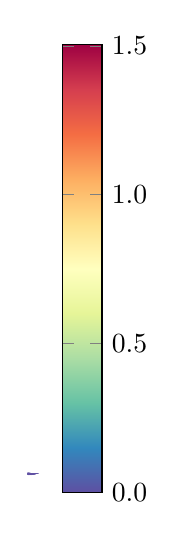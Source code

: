 % This file was created by matplotlib2tikz v0.6.18.
\begin{tikzpicture}

\definecolor{color0}{rgb}{0.369,0.31,0.635}

\begin{axis}[
colorbar,
colorbar style={ytick={0,0.5,1,1.5},yticklabels={$0.0$,$0.5$,$1.0$,$1.5$},ylabel={}},
colormap={mymap}{[1pt]
  rgb(0pt)=(0.369,0.31,0.635);
  rgb(1pt)=(0.196,0.533,0.741);
  rgb(2pt)=(0.4,0.761,0.647);
  rgb(3pt)=(0.671,0.867,0.643);
  rgb(4pt)=(0.902,0.961,0.596);
  rgb(5pt)=(1,1,0.749);
  rgb(6pt)=(0.996,0.878,0.545);
  rgb(7pt)=(0.992,0.682,0.38);
  rgb(8pt)=(0.957,0.427,0.263);
  rgb(9pt)=(0.835,0.243,0.31);
  rgb(10pt)=(0.62,0.004,0.259)
},
hide x axis,
hide y axis,
point meta max=1.505,
point meta min=0,
tick align=outside,
tick pos=left,
x grid style={white!69.02!black},
xlabel={sub-6 GHz [Mbps]},
xmin=0.001, xmax=3,
xtick={0,1,2,3},
xticklabels={$0$,$1$,$2$,$3$},
y grid style={white!69.02!black},
ylabel={mmWave [Mbps]},
ymin=-0.609, ymax=12.799,
ytick={-5,0,5,10,15},
yticklabels={$-5$,$0$,$5$,$10$,$15$}
]
\path [fill=color0] (axis cs:-0.006,-0.015)
--(axis cs:-0.007,-0.015)
--(axis cs:-0.006,-0.014)
--(axis cs:-0.005,-0.015)
--cycle;

\path [fill=color0] (axis cs:-0.004,-0.016)
--(axis cs:-0.006,-0.015)
--(axis cs:-0.005,-0.015)
--(axis cs:-0.003,-0.015)
--cycle;

\path [fill=color0] (axis cs:-0.006,-0.016)
--(axis cs:-0.008,-0.016)
--(axis cs:-0.007,-0.015)
--(axis cs:-0.006,-0.015)
--cycle;

\path [fill=color0] (axis cs:-0.003,-0.016)
--(axis cs:-0.004,-0.016)
--(axis cs:-0.003,-0.015)
--(axis cs:-0.002,-0.015)
--cycle;

\path [fill=color0] (axis cs:-0.005,-0.017)
--(axis cs:-0.006,-0.016)
--(axis cs:-0.006,-0.015)
--(axis cs:-0.004,-0.016)
--cycle;

\path [fill=color0] (axis cs:-0.001,-0.017)
--(axis cs:-0.003,-0.016)
--(axis cs:-0.002,-0.015)
--(axis cs:-0.001,-0.016)
--cycle;

\path [fill=color0] (axis cs:-0.007,-0.017)
--(axis cs:-0.009,-0.016)
--(axis cs:-0.008,-0.016)
--(axis cs:-0.006,-0.016)
--cycle;

\path [fill=color0] (axis cs:-0.004,-0.017)
--(axis cs:-0.005,-0.017)
--(axis cs:-0.004,-0.016)
--(axis cs:-0.003,-0.016)
--cycle;

\path [fill=color0] (axis cs:9.05e-06,-0.017)
--(axis cs:-0.001,-0.017)
--(axis cs:-0.001,-0.016)
--(axis cs:0.001,-0.016)
--cycle;

\path [fill=color0] (axis cs:-0.006,-0.017)
--(axis cs:-0.007,-0.017)
--(axis cs:-0.006,-0.016)
--(axis cs:-0.005,-0.017)
--cycle;

\path [fill=color0] (axis cs:-0.002,-0.017)
--(axis cs:-0.004,-0.017)
--(axis cs:-0.003,-0.016)
--(axis cs:-0.001,-0.017)
--cycle;

\path [fill=color0] (axis cs:0.001,-0.017)
--(axis cs:9.05e-06,-0.017)
--(axis cs:0.001,-0.016)
--(axis cs:0.002,-0.016)
--cycle;

\path [fill=color0] (axis cs:-0.008,-0.018)
--(axis cs:-0.01,-0.017)
--(axis cs:-0.009,-0.016)
--(axis cs:-0.007,-0.017)
--cycle;

\path [fill=color0] (axis cs:-0.005,-0.018)
--(axis cs:-0.006,-0.017)
--(axis cs:-0.005,-0.017)
--(axis cs:-0.004,-0.017)
--cycle;

\path [fill=color0] (axis cs:-0.001,-0.017)
--(axis cs:-0.002,-0.017)
--(axis cs:-0.001,-0.017)
--(axis cs:9.05e-06,-0.017)
--cycle;

\path [fill=color0] (axis cs:0.003,-0.018)
--(axis cs:0.001,-0.017)
--(axis cs:0.002,-0.016)
--(axis cs:0.004,-0.017)
--cycle;

\path [fill=color0] (axis cs:-0.007,-0.018)
--(axis cs:-0.008,-0.018)
--(axis cs:-0.007,-0.017)
--(axis cs:-0.006,-0.017)
--cycle;

\path [fill=color0] (axis cs:-0.003,-0.018)
--(axis cs:-0.005,-0.018)
--(axis cs:-0.004,-0.017)
--(axis cs:-0.002,-0.017)
--cycle;

\path [fill=color0] (axis cs:0.004,-0.018)
--(axis cs:0.003,-0.018)
--(axis cs:0.004,-0.017)
--(axis cs:0.005,-0.017)
--cycle;

\path [fill=color0] (axis cs:0.001,-0.018)
--(axis cs:-0.001,-0.017)
--(axis cs:9.05e-06,-0.017)
--(axis cs:0.001,-0.017)
--cycle;

\path [fill=color0] (axis cs:-0.009,-0.018)
--(axis cs:-0.01,-0.018)
--(axis cs:-0.01,-0.017)
--(axis cs:-0.008,-0.018)
--cycle;

\path [fill=color0] (axis cs:-0.005,-0.018)
--(axis cs:-0.007,-0.018)
--(axis cs:-0.006,-0.017)
--(axis cs:-0.005,-0.018)
--cycle;

\path [fill=color0] (axis cs:0.002,-0.019)
--(axis cs:0.001,-0.018)
--(axis cs:0.001,-0.017)
--(axis cs:0.003,-0.018)
--cycle;

\path [fill=color0] (axis cs:-0.002,-0.018)
--(axis cs:-0.003,-0.018)
--(axis cs:-0.002,-0.017)
--(axis cs:-0.001,-0.017)
--cycle;

\path [fill=color0] (axis cs:0.006,-0.018)
--(axis cs:0.004,-0.018)
--(axis cs:0.005,-0.017)
--(axis cs:0.006,-0.018)
--cycle;

\path [fill=color0] (axis cs:-0.008,-0.019)
--(axis cs:-0.009,-0.018)
--(axis cs:-0.008,-0.018)
--(axis cs:-0.007,-0.018)
--cycle;

\path [fill=color0] (axis cs:-0.004,-0.019)
--(axis cs:-0.005,-0.018)
--(axis cs:-0.005,-0.018)
--(axis cs:-0.003,-0.018)
--cycle;

\path [fill=color0] (axis cs:0.003,-0.019)
--(axis cs:0.002,-0.019)
--(axis cs:0.003,-0.018)
--(axis cs:0.004,-0.018)
--cycle;

\path [fill=color0] (axis cs:0.007,-0.019)
--(axis cs:0.006,-0.018)
--(axis cs:0.006,-0.018)
--(axis cs:0.008,-0.018)
--cycle;

\path [fill=color0] (axis cs:-0.0,-0.018)
--(axis cs:-0.002,-0.018)
--(axis cs:-0.001,-0.017)
--(axis cs:0.001,-0.018)
--cycle;

\path [fill=color0] (axis cs:-0.01,-0.019)
--(axis cs:-0.011,-0.019)
--(axis cs:-0.01,-0.018)
--(axis cs:-0.009,-0.018)
--cycle;

\path [fill=color0] (axis cs:-0.006,-0.019)
--(axis cs:-0.008,-0.019)
--(axis cs:-0.007,-0.018)
--(axis cs:-0.005,-0.018)
--cycle;

\path [fill=color0] (axis cs:-0.003,-0.019)
--(axis cs:-0.004,-0.019)
--(axis cs:-0.003,-0.018)
--(axis cs:-0.002,-0.018)
--cycle;

\path [fill=color0] (axis cs:0.001,-0.019)
--(axis cs:-0.0,-0.018)
--(axis cs:0.001,-0.018)
--(axis cs:0.002,-0.019)
--cycle;

\path [fill=color0] (axis cs:0.008,-0.019)
--(axis cs:0.007,-0.019)
--(axis cs:0.008,-0.018)
--(axis cs:0.009,-0.019)
--cycle;

\path [fill=color0] (axis cs:0.005,-0.019)
--(axis cs:0.003,-0.019)
--(axis cs:0.004,-0.018)
--(axis cs:0.006,-0.018)
--cycle;

\path [fill=color0] (axis cs:-0.009,-0.02)
--(axis cs:-0.01,-0.019)
--(axis cs:-0.009,-0.018)
--(axis cs:-0.008,-0.019)
--cycle;

\path [fill=color0] (axis cs:-0.005,-0.019)
--(axis cs:-0.006,-0.019)
--(axis cs:-0.005,-0.018)
--(axis cs:-0.004,-0.019)
--cycle;

\path [fill=color0] (axis cs:0.002,-0.019)
--(axis cs:0.001,-0.019)
--(axis cs:0.002,-0.019)
--(axis cs:0.003,-0.019)
--cycle;

\path [fill=color0] (axis cs:0.01,-0.02)
--(axis cs:0.008,-0.019)
--(axis cs:0.009,-0.019)
--(axis cs:0.011,-0.019)
--cycle;

\path [fill=color0] (axis cs:0.006,-0.02)
--(axis cs:0.005,-0.019)
--(axis cs:0.006,-0.018)
--(axis cs:0.007,-0.019)
--cycle;

\path [fill=color0] (axis cs:-0.001,-0.019)
--(axis cs:-0.003,-0.019)
--(axis cs:-0.002,-0.018)
--(axis cs:-0.0,-0.018)
--cycle;

\path [fill=color0] (axis cs:-0.011,-0.02)
--(axis cs:-0.012,-0.02)
--(axis cs:-0.011,-0.019)
--(axis cs:-0.01,-0.019)
--cycle;

\path [fill=color0] (axis cs:-0.007,-0.02)
--(axis cs:-0.009,-0.02)
--(axis cs:-0.008,-0.019)
--(axis cs:-0.006,-0.019)
--cycle;

\path [fill=color0] (axis cs:-0.003,-0.019)
--(axis cs:-0.005,-0.019)
--(axis cs:-0.004,-0.019)
--(axis cs:-0.003,-0.019)
--cycle;

\path [fill=color0] (axis cs:0.0,-0.02)
--(axis cs:-0.001,-0.019)
--(axis cs:-0.0,-0.018)
--(axis cs:0.001,-0.019)
--cycle;

\path [fill=color0] (axis cs:0.007,-0.02)
--(axis cs:0.006,-0.02)
--(axis cs:0.007,-0.019)
--(axis cs:0.008,-0.019)
--cycle;

\path [fill=color0] (axis cs:0.004,-0.02)
--(axis cs:0.002,-0.019)
--(axis cs:0.003,-0.019)
--(axis cs:0.005,-0.019)
--cycle;

\path [fill=color0] (axis cs:0.011,-0.02)
--(axis cs:0.01,-0.02)
--(axis cs:0.011,-0.019)
--(axis cs:0.012,-0.019)
--cycle;

\path [fill=color0] (axis cs:-0.009,-0.02)
--(axis cs:-0.011,-0.02)
--(axis cs:-0.01,-0.019)
--(axis cs:-0.009,-0.02)
--cycle;

\path [fill=color0] (axis cs:-0.006,-0.02)
--(axis cs:-0.007,-0.02)
--(axis cs:-0.006,-0.019)
--(axis cs:-0.005,-0.019)
--cycle;

\path [fill=color0] (axis cs:0.002,-0.02)
--(axis cs:0.0,-0.02)
--(axis cs:0.001,-0.019)
--(axis cs:0.002,-0.019)
--cycle;

\path [fill=color0] (axis cs:-0.002,-0.02)
--(axis cs:-0.003,-0.019)
--(axis cs:-0.003,-0.019)
--(axis cs:-0.001,-0.019)
--cycle;

\path [fill=color0] (axis cs:0.009,-0.02)
--(axis cs:0.007,-0.02)
--(axis cs:0.008,-0.019)
--(axis cs:0.01,-0.02)
--cycle;

\path [fill=color0] (axis cs:0.013,-0.021)
--(axis cs:0.011,-0.02)
--(axis cs:0.012,-0.019)
--(axis cs:0.013,-0.02)
--cycle;

\path [fill=color0] (axis cs:0.005,-0.02)
--(axis cs:0.004,-0.02)
--(axis cs:0.005,-0.019)
--(axis cs:0.006,-0.02)
--cycle;

\path [fill=color0] (axis cs:-0.012,-0.021)
--(axis cs:-0.013,-0.02)
--(axis cs:-0.012,-0.02)
--(axis cs:-0.011,-0.02)
--cycle;

\path [fill=color0] (axis cs:-0.008,-0.021)
--(axis cs:-0.009,-0.02)
--(axis cs:-0.009,-0.02)
--(axis cs:-0.007,-0.02)
--cycle;

\path [fill=color0] (axis cs:-0.001,-0.021)
--(axis cs:-0.002,-0.02)
--(axis cs:-0.001,-0.019)
--(axis cs:0.0,-0.02)
--cycle;

\path [fill=color0] (axis cs:0.007,-0.021)
--(axis cs:0.005,-0.02)
--(axis cs:0.006,-0.02)
--(axis cs:0.007,-0.02)
--cycle;

\path [fill=color0] (axis cs:-0.004,-0.02)
--(axis cs:-0.006,-0.02)
--(axis cs:-0.005,-0.019)
--(axis cs:-0.003,-0.019)
--cycle;

\path [fill=color0] (axis cs:0.003,-0.021)
--(axis cs:0.002,-0.02)
--(axis cs:0.002,-0.019)
--(axis cs:0.004,-0.02)
--cycle;

\path [fill=color0] (axis cs:0.01,-0.021)
--(axis cs:0.009,-0.02)
--(axis cs:0.01,-0.02)
--(axis cs:0.011,-0.02)
--cycle;

\path [fill=color0] (axis cs:0.014,-0.021)
--(axis cs:0.013,-0.021)
--(axis cs:0.013,-0.02)
--(axis cs:0.015,-0.02)
--cycle;

\path [fill=color0] (axis cs:-0.01,-0.021)
--(axis cs:-0.012,-0.021)
--(axis cs:-0.011,-0.02)
--(axis cs:-0.009,-0.02)
--cycle;

\path [fill=color0] (axis cs:-0.007,-0.021)
--(axis cs:-0.008,-0.021)
--(axis cs:-0.007,-0.02)
--(axis cs:-0.006,-0.02)
--cycle;

\path [fill=color0] (axis cs:0.001,-0.021)
--(axis cs:-0.001,-0.021)
--(axis cs:0.0,-0.02)
--(axis cs:0.002,-0.02)
--cycle;

\path [fill=color0] (axis cs:0.008,-0.021)
--(axis cs:0.007,-0.021)
--(axis cs:0.007,-0.02)
--(axis cs:0.009,-0.02)
--cycle;

\path [fill=color0] (axis cs:0.012,-0.021)
--(axis cs:0.01,-0.021)
--(axis cs:0.011,-0.02)
--(axis cs:0.013,-0.021)
--cycle;

\path [fill=color0] (axis cs:0.004,-0.021)
--(axis cs:0.003,-0.021)
--(axis cs:0.004,-0.02)
--(axis cs:0.005,-0.02)
--cycle;

\path [fill=color0] (axis cs:0.015,-0.022)
--(axis cs:0.014,-0.021)
--(axis cs:0.015,-0.02)
--(axis cs:0.016,-0.021)
--cycle;

\path [fill=color0] (axis cs:-0.003,-0.02)
--(axis cs:-0.004,-0.02)
--(axis cs:-0.003,-0.019)
--(axis cs:-0.002,-0.02)
--cycle;

\path [fill=color0] (axis cs:-0.013,-0.022)
--(axis cs:-0.014,-0.021)
--(axis cs:-0.013,-0.02)
--(axis cs:-0.012,-0.021)
--cycle;

\path [fill=color0] (axis cs:-0.009,-0.022)
--(axis cs:-0.01,-0.021)
--(axis cs:-0.009,-0.02)
--(axis cs:-0.008,-0.021)
--cycle;

\path [fill=color0] (axis cs:0.002,-0.021)
--(axis cs:0.001,-0.021)
--(axis cs:0.002,-0.02)
--(axis cs:0.003,-0.021)
--cycle;

\path [fill=color0] (axis cs:-0.005,-0.021)
--(axis cs:-0.007,-0.021)
--(axis cs:-0.006,-0.02)
--(axis cs:-0.004,-0.02)
--cycle;

\path [fill=color0] (axis cs:-0.002,-0.021)
--(axis cs:-0.003,-0.02)
--(axis cs:-0.002,-0.02)
--(axis cs:-0.001,-0.021)
--cycle;

\path [fill=color0] (axis cs:0.006,-0.022)
--(axis cs:0.004,-0.021)
--(axis cs:0.005,-0.02)
--(axis cs:0.007,-0.021)
--cycle;

\path [fill=color0] (axis cs:0.009,-0.022)
--(axis cs:0.008,-0.021)
--(axis cs:0.009,-0.02)
--(axis cs:0.01,-0.021)
--cycle;

\path [fill=color0] (axis cs:0.013,-0.022)
--(axis cs:0.012,-0.021)
--(axis cs:0.013,-0.021)
--(axis cs:0.014,-0.021)
--cycle;

\path [fill=color0] (axis cs:0.017,-0.022)
--(axis cs:0.015,-0.022)
--(axis cs:0.016,-0.021)
--(axis cs:0.018,-0.021)
--cycle;

\path [fill=color0] (axis cs:-0.011,-0.022)
--(axis cs:-0.013,-0.022)
--(axis cs:-0.012,-0.021)
--(axis cs:-0.01,-0.021)
--cycle;

\path [fill=color0] (axis cs:-0.008,-0.021)
--(axis cs:-0.009,-0.022)
--(axis cs:-0.008,-0.021)
--(axis cs:-0.007,-0.021)
--cycle;

\path [fill=color0] (axis cs:-0.0,-0.021)
--(axis cs:-0.002,-0.021)
--(axis cs:-0.001,-0.021)
--(axis cs:0.001,-0.021)
--cycle;

\path [fill=color0] (axis cs:0.007,-0.022)
--(axis cs:0.006,-0.022)
--(axis cs:0.007,-0.021)
--(axis cs:0.008,-0.021)
--cycle;

\path [fill=color0] (axis cs:0.011,-0.022)
--(axis cs:0.009,-0.022)
--(axis cs:0.01,-0.021)
--(axis cs:0.012,-0.021)
--cycle;

\path [fill=color0] (axis cs:0.003,-0.022)
--(axis cs:0.002,-0.021)
--(axis cs:0.003,-0.021)
--(axis cs:0.004,-0.021)
--cycle;

\path [fill=color0] (axis cs:0.014,-0.022)
--(axis cs:0.013,-0.022)
--(axis cs:0.014,-0.021)
--(axis cs:0.015,-0.022)
--cycle;

\path [fill=color0] (axis cs:-0.004,-0.022)
--(axis cs:-0.005,-0.021)
--(axis cs:-0.004,-0.02)
--(axis cs:-0.003,-0.02)
--cycle;

\path [fill=color0] (axis cs:-0.013,-0.022)
--(axis cs:-0.015,-0.022)
--(axis cs:-0.014,-0.021)
--(axis cs:-0.013,-0.022)
--cycle;

\path [fill=color0] (axis cs:0.018,-0.022)
--(axis cs:0.017,-0.022)
--(axis cs:0.018,-0.021)
--(axis cs:0.019,-0.022)
--cycle;

\path [fill=color0] (axis cs:-0.01,-0.022)
--(axis cs:-0.011,-0.022)
--(axis cs:-0.01,-0.021)
--(axis cs:-0.009,-0.022)
--cycle;

\path [fill=color0] (axis cs:-0.002,-0.022)
--(axis cs:-0.004,-0.022)
--(axis cs:-0.003,-0.02)
--(axis cs:-0.002,-0.021)
--cycle;

\path [fill=color0] (axis cs:-0.006,-0.021)
--(axis cs:-0.008,-0.021)
--(axis cs:-0.007,-0.021)
--(axis cs:-0.005,-0.021)
--cycle;

\path [fill=color0] (axis cs:0.005,-0.023)
--(axis cs:0.003,-0.022)
--(axis cs:0.004,-0.021)
--(axis cs:0.006,-0.022)
--cycle;

\path [fill=color0] (axis cs:0.001,-0.022)
--(axis cs:-0.0,-0.021)
--(axis cs:0.001,-0.021)
--(axis cs:0.002,-0.021)
--cycle;

\path [fill=color0] (axis cs:0.012,-0.023)
--(axis cs:0.011,-0.022)
--(axis cs:0.012,-0.021)
--(axis cs:0.013,-0.022)
--cycle;

\path [fill=color0] (axis cs:0.009,-0.022)
--(axis cs:0.007,-0.022)
--(axis cs:0.008,-0.021)
--(axis cs:0.009,-0.022)
--cycle;

\path [fill=color0] (axis cs:0.016,-0.023)
--(axis cs:0.014,-0.022)
--(axis cs:0.015,-0.022)
--(axis cs:0.017,-0.022)
--cycle;

\path [fill=color0] (axis cs:-0.012,-0.023)
--(axis cs:-0.013,-0.022)
--(axis cs:-0.013,-0.022)
--(axis cs:-0.011,-0.022)
--cycle;

\path [fill=color0] (axis cs:0.02,-0.023)
--(axis cs:0.018,-0.022)
--(axis cs:0.019,-0.022)
--(axis cs:0.02,-0.022)
--cycle;

\path [fill=color0] (axis cs:-0.008,-0.023)
--(axis cs:-0.01,-0.022)
--(axis cs:-0.009,-0.022)
--(axis cs:-0.008,-0.021)
--cycle;

\path [fill=color0] (axis cs:-0.001,-0.023)
--(axis cs:-0.002,-0.022)
--(axis cs:-0.002,-0.021)
--(axis cs:-0.0,-0.021)
--cycle;

\path [fill=color0] (axis cs:0.006,-0.023)
--(axis cs:0.005,-0.023)
--(axis cs:0.006,-0.022)
--(axis cs:0.007,-0.022)
--cycle;

\path [fill=color0] (axis cs:0.003,-0.023)
--(axis cs:0.001,-0.022)
--(axis cs:0.002,-0.021)
--(axis cs:0.003,-0.022)
--cycle;

\path [fill=color0] (axis cs:0.01,-0.023)
--(axis cs:0.009,-0.022)
--(axis cs:0.009,-0.022)
--(axis cs:0.011,-0.022)
--cycle;

\path [fill=color0] (axis cs:-0.005,-0.022)
--(axis cs:-0.006,-0.021)
--(axis cs:-0.005,-0.021)
--(axis cs:-0.004,-0.022)
--cycle;

\path [fill=color0] (axis cs:0.014,-0.023)
--(axis cs:0.012,-0.023)
--(axis cs:0.013,-0.022)
--(axis cs:0.014,-0.022)
--cycle;

\path [fill=color0] (axis cs:-0.014,-0.023)
--(axis cs:-0.016,-0.023)
--(axis cs:-0.015,-0.022)
--(axis cs:-0.013,-0.022)
--cycle;

\path [fill=color0] (axis cs:0.017,-0.023)
--(axis cs:0.016,-0.023)
--(axis cs:0.017,-0.022)
--(axis cs:0.018,-0.022)
--cycle;

\path [fill=color0] (axis cs:-0.011,-0.023)
--(axis cs:-0.012,-0.023)
--(axis cs:-0.011,-0.022)
--(axis cs:-0.01,-0.022)
--cycle;

\path [fill=color0] (axis cs:0.021,-0.023)
--(axis cs:0.02,-0.023)
--(axis cs:0.02,-0.022)
--(axis cs:0.022,-0.022)
--cycle;

\path [fill=color0] (axis cs:-0.003,-0.023)
--(axis cs:-0.005,-0.022)
--(axis cs:-0.004,-0.022)
--(axis cs:-0.002,-0.022)
--cycle;

\path [fill=color0] (axis cs:0.004,-0.023)
--(axis cs:0.003,-0.023)
--(axis cs:0.003,-0.022)
--(axis cs:0.005,-0.023)
--cycle;

\path [fill=color0] (axis cs:0.0,-0.023)
--(axis cs:-0.001,-0.023)
--(axis cs:-0.0,-0.021)
--(axis cs:0.001,-0.022)
--cycle;

\path [fill=color0] (axis cs:-0.007,-0.022)
--(axis cs:-0.008,-0.023)
--(axis cs:-0.008,-0.021)
--(axis cs:-0.006,-0.021)
--cycle;

\path [fill=color0] (axis cs:0.011,-0.023)
--(axis cs:0.01,-0.023)
--(axis cs:0.011,-0.022)
--(axis cs:0.012,-0.023)
--cycle;

\path [fill=color0] (axis cs:0.008,-0.023)
--(axis cs:0.006,-0.023)
--(axis cs:0.007,-0.022)
--(axis cs:0.009,-0.022)
--cycle;

\path [fill=color0] (axis cs:0.015,-0.024)
--(axis cs:0.014,-0.023)
--(axis cs:0.014,-0.022)
--(axis cs:0.016,-0.023)
--cycle;

\path [fill=color0] (axis cs:-0.013,-0.024)
--(axis cs:-0.014,-0.023)
--(axis cs:-0.013,-0.022)
--(axis cs:-0.012,-0.023)
--cycle;

\path [fill=color0] (axis cs:0.019,-0.024)
--(axis cs:0.017,-0.023)
--(axis cs:0.018,-0.022)
--(axis cs:0.02,-0.023)
--cycle;

\path [fill=color0] (axis cs:0.022,-0.024)
--(axis cs:0.021,-0.023)
--(axis cs:0.022,-0.022)
--(axis cs:0.023,-0.023)
--cycle;

\path [fill=color0] (axis cs:-0.009,-0.023)
--(axis cs:-0.011,-0.023)
--(axis cs:-0.01,-0.022)
--(axis cs:-0.008,-0.023)
--cycle;

\path [fill=color0] (axis cs:-0.002,-0.023)
--(axis cs:-0.003,-0.023)
--(axis cs:-0.002,-0.022)
--(axis cs:-0.001,-0.023)
--cycle;

\path [fill=color0] (axis cs:0.005,-0.024)
--(axis cs:0.004,-0.023)
--(axis cs:0.005,-0.023)
--(axis cs:0.006,-0.023)
--cycle;

\path [fill=color0] (axis cs:0.002,-0.023)
--(axis cs:0.0,-0.023)
--(axis cs:0.001,-0.022)
--(axis cs:0.003,-0.023)
--cycle;

\path [fill=color0] (axis cs:0.009,-0.024)
--(axis cs:0.008,-0.023)
--(axis cs:0.009,-0.022)
--(axis cs:0.01,-0.023)
--cycle;

\path [fill=color0] (axis cs:0.013,-0.024)
--(axis cs:0.011,-0.023)
--(axis cs:0.012,-0.023)
--(axis cs:0.014,-0.023)
--cycle;

\path [fill=color0] (axis cs:-0.015,-0.024)
--(axis cs:-0.017,-0.023)
--(axis cs:-0.016,-0.023)
--(axis cs:-0.014,-0.023)
--cycle;

\path [fill=color0] (axis cs:-0.006,-0.023)
--(axis cs:-0.007,-0.022)
--(axis cs:-0.006,-0.021)
--(axis cs:-0.005,-0.022)
--cycle;

\path [fill=color0] (axis cs:0.016,-0.024)
--(axis cs:0.015,-0.024)
--(axis cs:0.016,-0.023)
--(axis cs:0.017,-0.023)
--cycle;

\path [fill=color0] (axis cs:-0.012,-0.024)
--(axis cs:-0.013,-0.024)
--(axis cs:-0.012,-0.023)
--(axis cs:-0.011,-0.023)
--cycle;

\path [fill=color0] (axis cs:0.02,-0.024)
--(axis cs:0.019,-0.024)
--(axis cs:0.02,-0.023)
--(axis cs:0.021,-0.023)
--cycle;

\path [fill=color0] (axis cs:0.024,-0.024)
--(axis cs:0.022,-0.024)
--(axis cs:0.023,-0.023)
--(axis cs:0.025,-0.023)
--cycle;

\path [fill=color0] (axis cs:-0.001,-0.024)
--(axis cs:-0.002,-0.023)
--(axis cs:-0.001,-0.023)
--(axis cs:0.0,-0.023)
--cycle;

\path [fill=color0] (axis cs:-0.004,-0.023)
--(axis cs:-0.006,-0.023)
--(axis cs:-0.005,-0.022)
--(axis cs:-0.003,-0.023)
--cycle;

\path [fill=color0] (axis cs:-0.008,-0.023)
--(axis cs:-0.009,-0.023)
--(axis cs:-0.008,-0.023)
--(axis cs:-0.007,-0.022)
--cycle;

\path [fill=color0] (axis cs:0.007,-0.024)
--(axis cs:0.005,-0.024)
--(axis cs:0.006,-0.023)
--(axis cs:0.008,-0.023)
--cycle;

\path [fill=color0] (axis cs:0.003,-0.024)
--(axis cs:0.002,-0.023)
--(axis cs:0.003,-0.023)
--(axis cs:0.004,-0.023)
--cycle;

\path [fill=color0] (axis cs:0.011,-0.024)
--(axis cs:0.009,-0.024)
--(axis cs:0.01,-0.023)
--(axis cs:0.011,-0.023)
--cycle;

\path [fill=color0] (axis cs:0.014,-0.024)
--(axis cs:0.013,-0.024)
--(axis cs:0.014,-0.023)
--(axis cs:0.015,-0.024)
--cycle;

\path [fill=color0] (axis cs:-0.014,-0.024)
--(axis cs:-0.015,-0.024)
--(axis cs:-0.014,-0.023)
--(axis cs:-0.013,-0.024)
--cycle;

\path [fill=color0] (axis cs:0.018,-0.024)
--(axis cs:0.016,-0.024)
--(axis cs:0.017,-0.023)
--(axis cs:0.019,-0.024)
--cycle;

\path [fill=color0] (axis cs:0.022,-0.024)
--(axis cs:0.02,-0.024)
--(axis cs:0.021,-0.023)
--(axis cs:0.022,-0.024)
--cycle;

\path [fill=color0] (axis cs:-0.01,-0.024)
--(axis cs:-0.012,-0.024)
--(axis cs:-0.011,-0.023)
--(axis cs:-0.009,-0.023)
--cycle;

\path [fill=color0] (axis cs:0.025,-0.024)
--(axis cs:0.024,-0.024)
--(axis cs:0.025,-0.023)
--(axis cs:0.026,-0.024)
--cycle;

\path [fill=color0] (axis cs:0.005,-0.024)
--(axis cs:0.003,-0.024)
--(axis cs:0.004,-0.023)
--(axis cs:0.005,-0.024)
--cycle;

\path [fill=color0] (axis cs:-0.003,-0.024)
--(axis cs:-0.004,-0.023)
--(axis cs:-0.003,-0.023)
--(axis cs:-0.002,-0.023)
--cycle;

\path [fill=color0] (axis cs:0.001,-0.024)
--(axis cs:-0.001,-0.024)
--(axis cs:0.0,-0.023)
--(axis cs:0.002,-0.023)
--cycle;

\path [fill=color0] (axis cs:0.008,-0.025)
--(axis cs:0.007,-0.024)
--(axis cs:0.008,-0.023)
--(axis cs:0.009,-0.024)
--cycle;

\path [fill=color0] (axis cs:0.012,-0.025)
--(axis cs:0.011,-0.024)
--(axis cs:0.011,-0.023)
--(axis cs:0.013,-0.024)
--cycle;

\path [fill=color0] (axis cs:-0.016,-0.025)
--(axis cs:-0.018,-0.024)
--(axis cs:-0.017,-0.023)
--(axis cs:-0.015,-0.024)
--cycle;

\path [fill=color0] (axis cs:0.016,-0.025)
--(axis cs:0.014,-0.024)
--(axis cs:0.015,-0.024)
--(axis cs:0.016,-0.024)
--cycle;

\path [fill=color0] (axis cs:-0.012,-0.025)
--(axis cs:-0.014,-0.024)
--(axis cs:-0.013,-0.024)
--(axis cs:-0.012,-0.024)
--cycle;

\path [fill=color0] (axis cs:-0.007,-0.023)
--(axis cs:-0.008,-0.023)
--(axis cs:-0.007,-0.022)
--(axis cs:-0.006,-0.023)
--cycle;

\path [fill=color0] (axis cs:0.019,-0.025)
--(axis cs:0.018,-0.024)
--(axis cs:0.019,-0.024)
--(axis cs:0.02,-0.024)
--cycle;

\path [fill=color0] (axis cs:0.023,-0.025)
--(axis cs:0.022,-0.024)
--(axis cs:0.022,-0.024)
--(axis cs:0.024,-0.024)
--cycle;

\path [fill=color0] (axis cs:0.027,-0.025)
--(axis cs:0.025,-0.024)
--(axis cs:0.026,-0.024)
--(axis cs:0.028,-0.024)
--cycle;

\path [fill=color0] (axis cs:-0.001,-0.025)
--(axis cs:-0.003,-0.024)
--(axis cs:-0.002,-0.023)
--(axis cs:-0.001,-0.024)
--cycle;

\path [fill=color0] (axis cs:0.006,-0.025)
--(axis cs:0.005,-0.024)
--(axis cs:0.005,-0.024)
--(axis cs:0.007,-0.024)
--cycle;

\path [fill=color0] (axis cs:0.002,-0.025)
--(axis cs:0.001,-0.024)
--(axis cs:0.002,-0.023)
--(axis cs:0.003,-0.024)
--cycle;

\path [fill=color0] (axis cs:0.01,-0.025)
--(axis cs:0.008,-0.025)
--(axis cs:0.009,-0.024)
--(axis cs:0.011,-0.024)
--cycle;

\path [fill=color0] (axis cs:-0.009,-0.023)
--(axis cs:-0.01,-0.024)
--(axis cs:-0.009,-0.023)
--(axis cs:-0.008,-0.023)
--cycle;

\path [fill=color0] (axis cs:0.013,-0.025)
--(axis cs:0.012,-0.025)
--(axis cs:0.013,-0.024)
--(axis cs:0.014,-0.024)
--cycle;

\path [fill=color0] (axis cs:-0.005,-0.024)
--(axis cs:-0.007,-0.023)
--(axis cs:-0.006,-0.023)
--(axis cs:-0.004,-0.023)
--cycle;

\path [fill=color0] (axis cs:-0.015,-0.025)
--(axis cs:-0.016,-0.025)
--(axis cs:-0.015,-0.024)
--(axis cs:-0.014,-0.024)
--cycle;

\path [fill=color0] (axis cs:0.017,-0.025)
--(axis cs:0.016,-0.025)
--(axis cs:0.016,-0.024)
--(axis cs:0.018,-0.024)
--cycle;

\path [fill=color0] (axis cs:0.021,-0.025)
--(axis cs:0.019,-0.025)
--(axis cs:0.02,-0.024)
--(axis cs:0.022,-0.024)
--cycle;

\path [fill=color0] (axis cs:-0.011,-0.025)
--(axis cs:-0.012,-0.025)
--(axis cs:-0.012,-0.024)
--(axis cs:-0.01,-0.024)
--cycle;

\path [fill=color0] (axis cs:0.024,-0.025)
--(axis cs:0.023,-0.025)
--(axis cs:0.024,-0.024)
--(axis cs:0.025,-0.024)
--cycle;

\path [fill=color0] (axis cs:0.028,-0.025)
--(axis cs:0.027,-0.025)
--(axis cs:0.028,-0.024)
--(axis cs:0.029,-0.025)
--cycle;

\path [fill=color0] (axis cs:0.004,-0.025)
--(axis cs:0.002,-0.025)
--(axis cs:0.003,-0.024)
--(axis cs:0.005,-0.024)
--cycle;

\path [fill=color0] (axis cs:-1.4e-05,-0.025)
--(axis cs:-0.001,-0.025)
--(axis cs:-0.001,-0.024)
--(axis cs:0.001,-0.024)
--cycle;

\path [fill=color0] (axis cs:-0.004,-0.025)
--(axis cs:-0.005,-0.024)
--(axis cs:-0.004,-0.023)
--(axis cs:-0.003,-0.024)
--cycle;

\path [fill=color0] (axis cs:0.007,-0.025)
--(axis cs:0.006,-0.025)
--(axis cs:0.007,-0.024)
--(axis cs:0.008,-0.025)
--cycle;

\path [fill=color0] (axis cs:0.011,-0.025)
--(axis cs:0.01,-0.025)
--(axis cs:0.011,-0.024)
--(axis cs:0.012,-0.025)
--cycle;

\path [fill=color0] (axis cs:-0.017,-0.026)
--(axis cs:-0.018,-0.025)
--(axis cs:-0.018,-0.024)
--(axis cs:-0.016,-0.025)
--cycle;

\path [fill=color0] (axis cs:0.015,-0.026)
--(axis cs:0.013,-0.025)
--(axis cs:0.014,-0.024)
--(axis cs:0.016,-0.025)
--cycle;

\path [fill=color0] (axis cs:-0.013,-0.026)
--(axis cs:-0.015,-0.025)
--(axis cs:-0.014,-0.024)
--(axis cs:-0.012,-0.025)
--cycle;

\path [fill=color0] (axis cs:0.018,-0.026)
--(axis cs:0.017,-0.025)
--(axis cs:0.018,-0.024)
--(axis cs:0.019,-0.025)
--cycle;

\path [fill=color0] (axis cs:-0.007,-0.024)
--(axis cs:-0.009,-0.023)
--(axis cs:-0.008,-0.023)
--(axis cs:-0.007,-0.023)
--cycle;

\path [fill=color0] (axis cs:0.022,-0.026)
--(axis cs:0.021,-0.025)
--(axis cs:0.022,-0.024)
--(axis cs:0.023,-0.025)
--cycle;

\path [fill=color0] (axis cs:0.026,-0.026)
--(axis cs:0.024,-0.025)
--(axis cs:0.025,-0.024)
--(axis cs:0.027,-0.025)
--cycle;

\path [fill=color0] (axis cs:0.03,-0.026)
--(axis cs:0.028,-0.025)
--(axis cs:0.029,-0.025)
--(axis cs:0.03,-0.025)
--cycle;

\path [fill=color0] (axis cs:-0.002,-0.026)
--(axis cs:-0.004,-0.025)
--(axis cs:-0.003,-0.024)
--(axis cs:-0.001,-0.025)
--cycle;

\path [fill=color0] (axis cs:0.005,-0.026)
--(axis cs:0.004,-0.025)
--(axis cs:0.005,-0.024)
--(axis cs:0.006,-0.025)
--cycle;

\path [fill=color0] (axis cs:0.001,-0.026)
--(axis cs:-1.4e-05,-0.025)
--(axis cs:0.001,-0.024)
--(axis cs:0.002,-0.025)
--cycle;

\path [fill=color0] (axis cs:0.009,-0.026)
--(axis cs:0.007,-0.025)
--(axis cs:0.008,-0.025)
--(axis cs:0.01,-0.025)
--cycle;

\path [fill=color0] (axis cs:0.012,-0.026)
--(axis cs:0.011,-0.025)
--(axis cs:0.012,-0.025)
--(axis cs:0.013,-0.025)
--cycle;

\path [fill=color0] (axis cs:-0.016,-0.026)
--(axis cs:-0.017,-0.026)
--(axis cs:-0.016,-0.025)
--(axis cs:-0.015,-0.025)
--cycle;

\path [fill=color0] (axis cs:-0.006,-0.025)
--(axis cs:-0.007,-0.024)
--(axis cs:-0.007,-0.023)
--(axis cs:-0.005,-0.024)
--cycle;

\path [fill=color0] (axis cs:-0.01,-0.024)
--(axis cs:-0.011,-0.025)
--(axis cs:-0.01,-0.024)
--(axis cs:-0.009,-0.023)
--cycle;

\path [fill=color0] (axis cs:0.016,-0.026)
--(axis cs:0.015,-0.026)
--(axis cs:0.016,-0.025)
--(axis cs:0.017,-0.025)
--cycle;

\path [fill=color0] (axis cs:0.02,-0.026)
--(axis cs:0.018,-0.026)
--(axis cs:0.019,-0.025)
--(axis cs:0.021,-0.025)
--cycle;

\path [fill=color0] (axis cs:-0.012,-0.026)
--(axis cs:-0.013,-0.026)
--(axis cs:-0.012,-0.025)
--(axis cs:-0.011,-0.025)
--cycle;

\path [fill=color0] (axis cs:0.024,-0.026)
--(axis cs:0.022,-0.026)
--(axis cs:0.023,-0.025)
--(axis cs:0.024,-0.025)
--cycle;

\path [fill=color0] (axis cs:0.027,-0.026)
--(axis cs:0.026,-0.026)
--(axis cs:0.027,-0.025)
--(axis cs:0.028,-0.025)
--cycle;

\path [fill=color0] (axis cs:0.031,-0.026)
--(axis cs:0.03,-0.026)
--(axis cs:0.03,-0.025)
--(axis cs:0.032,-0.025)
--cycle;

\path [fill=color0] (axis cs:0.003,-0.026)
--(axis cs:0.001,-0.026)
--(axis cs:0.002,-0.025)
--(axis cs:0.004,-0.025)
--cycle;

\path [fill=color0] (axis cs:-0.005,-0.026)
--(axis cs:-0.006,-0.025)
--(axis cs:-0.005,-0.024)
--(axis cs:-0.004,-0.025)
--cycle;

\path [fill=color0] (axis cs:-0.001,-0.026)
--(axis cs:-0.002,-0.026)
--(axis cs:-0.001,-0.025)
--(axis cs:-1.4e-05,-0.025)
--cycle;

\path [fill=color0] (axis cs:0.006,-0.026)
--(axis cs:0.005,-0.026)
--(axis cs:0.006,-0.025)
--(axis cs:0.007,-0.025)
--cycle;

\path [fill=color0] (axis cs:0.01,-0.026)
--(axis cs:0.009,-0.026)
--(axis cs:0.01,-0.025)
--(axis cs:0.011,-0.025)
--cycle;

\path [fill=color0] (axis cs:-0.018,-0.026)
--(axis cs:-0.019,-0.026)
--(axis cs:-0.018,-0.025)
--(axis cs:-0.017,-0.026)
--cycle;

\path [fill=color0] (axis cs:0.014,-0.026)
--(axis cs:0.012,-0.026)
--(axis cs:0.013,-0.025)
--(axis cs:0.015,-0.026)
--cycle;

\path [fill=color0] (axis cs:-0.014,-0.026)
--(axis cs:-0.016,-0.026)
--(axis cs:-0.015,-0.025)
--(axis cs:-0.013,-0.026)
--cycle;

\path [fill=color0] (axis cs:0.018,-0.026)
--(axis cs:0.016,-0.026)
--(axis cs:0.017,-0.025)
--(axis cs:0.018,-0.026)
--cycle;

\path [fill=color0] (axis cs:0.021,-0.026)
--(axis cs:0.02,-0.026)
--(axis cs:0.021,-0.025)
--(axis cs:0.022,-0.026)
--cycle;

\path [fill=color0] (axis cs:-0.008,-0.025)
--(axis cs:-0.01,-0.024)
--(axis cs:-0.009,-0.023)
--(axis cs:-0.007,-0.024)
--cycle;

\path [fill=color0] (axis cs:0.025,-0.026)
--(axis cs:0.024,-0.026)
--(axis cs:0.024,-0.025)
--(axis cs:0.026,-0.026)
--cycle;

\path [fill=color0] (axis cs:0.029,-0.027)
--(axis cs:0.027,-0.026)
--(axis cs:0.028,-0.025)
--(axis cs:0.03,-0.026)
--cycle;

\path [fill=color0] (axis cs:0.032,-0.027)
--(axis cs:0.031,-0.026)
--(axis cs:0.032,-0.025)
--(axis cs:0.033,-0.026)
--cycle;

\path [fill=color0] (axis cs:-0.003,-0.026)
--(axis cs:-0.005,-0.026)
--(axis cs:-0.004,-0.025)
--(axis cs:-0.002,-0.026)
--cycle;

\path [fill=color0] (axis cs:0.004,-0.027)
--(axis cs:0.003,-0.026)
--(axis cs:0.004,-0.025)
--(axis cs:0.005,-0.026)
--cycle;

\path [fill=color0] (axis cs:0.008,-0.027)
--(axis cs:0.006,-0.026)
--(axis cs:0.007,-0.025)
--(axis cs:0.009,-0.026)
--cycle;

\path [fill=color0] (axis cs:-0.011,-0.025)
--(axis cs:-0.012,-0.026)
--(axis cs:-0.011,-0.025)
--(axis cs:-0.01,-0.024)
--cycle;

\path [fill=color0] (axis cs:0.001,-0.026)
--(axis cs:-0.001,-0.026)
--(axis cs:-1.4e-05,-0.025)
--(axis cs:0.001,-0.026)
--cycle;

\path [fill=color0] (axis cs:0.012,-0.027)
--(axis cs:0.01,-0.026)
--(axis cs:0.011,-0.025)
--(axis cs:0.012,-0.026)
--cycle;

\path [fill=color0] (axis cs:-0.017,-0.027)
--(axis cs:-0.018,-0.026)
--(axis cs:-0.017,-0.026)
--(axis cs:-0.016,-0.026)
--cycle;

\path [fill=color0] (axis cs:-0.007,-0.026)
--(axis cs:-0.008,-0.025)
--(axis cs:-0.007,-0.024)
--(axis cs:-0.006,-0.025)
--cycle;

\path [fill=color0] (axis cs:0.015,-0.027)
--(axis cs:0.014,-0.026)
--(axis cs:0.015,-0.026)
--(axis cs:0.016,-0.026)
--cycle;

\path [fill=color0] (axis cs:0.019,-0.027)
--(axis cs:0.018,-0.026)
--(axis cs:0.018,-0.026)
--(axis cs:0.02,-0.026)
--cycle;

\path [fill=color0] (axis cs:-0.013,-0.027)
--(axis cs:-0.014,-0.026)
--(axis cs:-0.013,-0.026)
--(axis cs:-0.012,-0.026)
--cycle;

\path [fill=color0] (axis cs:0.023,-0.027)
--(axis cs:0.021,-0.026)
--(axis cs:0.022,-0.026)
--(axis cs:0.024,-0.026)
--cycle;

\path [fill=color0] (axis cs:0.026,-0.027)
--(axis cs:0.025,-0.026)
--(axis cs:0.026,-0.026)
--(axis cs:0.027,-0.026)
--cycle;

\path [fill=color0] (axis cs:0.03,-0.027)
--(axis cs:0.029,-0.027)
--(axis cs:0.03,-0.026)
--(axis cs:0.031,-0.026)
--cycle;

\path [fill=color0] (axis cs:0.034,-0.027)
--(axis cs:0.032,-0.027)
--(axis cs:0.033,-0.026)
--(axis cs:0.035,-0.026)
--cycle;

\path [fill=color0] (axis cs:0.006,-0.027)
--(axis cs:0.004,-0.027)
--(axis cs:0.005,-0.026)
--(axis cs:0.006,-0.026)
--cycle;

\path [fill=color0] (axis cs:-0.005,-0.026)
--(axis cs:-0.007,-0.026)
--(axis cs:-0.006,-0.025)
--(axis cs:-0.005,-0.026)
--cycle;

\path [fill=color0] (axis cs:0.002,-0.027)
--(axis cs:0.001,-0.026)
--(axis cs:0.001,-0.026)
--(axis cs:0.003,-0.026)
--cycle;

\path [fill=color0] (axis cs:0.009,-0.027)
--(axis cs:0.008,-0.027)
--(axis cs:0.009,-0.026)
--(axis cs:0.01,-0.026)
--cycle;

\path [fill=color0] (axis cs:-0.002,-0.026)
--(axis cs:-0.003,-0.026)
--(axis cs:-0.002,-0.026)
--(axis cs:-0.001,-0.026)
--cycle;

\path [fill=color0] (axis cs:-0.019,-0.027)
--(axis cs:-0.02,-0.027)
--(axis cs:-0.019,-0.026)
--(axis cs:-0.018,-0.026)
--cycle;

\path [fill=color0] (axis cs:0.013,-0.027)
--(axis cs:0.012,-0.027)
--(axis cs:0.012,-0.026)
--(axis cs:0.014,-0.026)
--cycle;

\path [fill=color0] (axis cs:-0.015,-0.027)
--(axis cs:-0.017,-0.027)
--(axis cs:-0.016,-0.026)
--(axis cs:-0.014,-0.026)
--cycle;

\path [fill=color0] (axis cs:-0.009,-0.026)
--(axis cs:-0.011,-0.025)
--(axis cs:-0.01,-0.024)
--(axis cs:-0.008,-0.025)
--cycle;

\path [fill=color0] (axis cs:0.017,-0.027)
--(axis cs:0.015,-0.027)
--(axis cs:0.016,-0.026)
--(axis cs:0.018,-0.026)
--cycle;

\path [fill=color0] (axis cs:0.02,-0.027)
--(axis cs:0.019,-0.027)
--(axis cs:0.02,-0.026)
--(axis cs:0.021,-0.026)
--cycle;

\path [fill=color0] (axis cs:0.024,-0.027)
--(axis cs:0.023,-0.027)
--(axis cs:0.024,-0.026)
--(axis cs:0.025,-0.026)
--cycle;

\path [fill=color0] (axis cs:0.028,-0.027)
--(axis cs:0.026,-0.027)
--(axis cs:0.027,-0.026)
--(axis cs:0.029,-0.027)
--cycle;

\path [fill=color0] (axis cs:0.032,-0.027)
--(axis cs:0.03,-0.027)
--(axis cs:0.031,-0.026)
--(axis cs:0.032,-0.027)
--cycle;

\path [fill=color0] (axis cs:0.035,-0.027)
--(axis cs:0.034,-0.027)
--(axis cs:0.035,-0.026)
--(axis cs:0.036,-0.027)
--cycle;

\path [fill=color0] (axis cs:-0.004,-0.027)
--(axis cs:-0.005,-0.026)
--(axis cs:-0.005,-0.026)
--(axis cs:-0.003,-0.026)
--cycle;

\path [fill=color0] (axis cs:0.003,-0.027)
--(axis cs:0.002,-0.027)
--(axis cs:0.003,-0.026)
--(axis cs:0.004,-0.027)
--cycle;

\path [fill=color0] (axis cs:-0.011,-0.026)
--(axis cs:-0.013,-0.027)
--(axis cs:-0.012,-0.026)
--(axis cs:-0.011,-0.025)
--cycle;

\path [fill=color0] (axis cs:0.007,-0.027)
--(axis cs:0.006,-0.027)
--(axis cs:0.006,-0.026)
--(axis cs:0.008,-0.027)
--cycle;

\path [fill=color0] (axis cs:-0.008,-0.026)
--(axis cs:-0.009,-0.026)
--(axis cs:-0.008,-0.025)
--(axis cs:-0.007,-0.026)
--cycle;

\path [fill=color0] (axis cs:0.011,-0.028)
--(axis cs:0.009,-0.027)
--(axis cs:0.01,-0.026)
--(axis cs:0.012,-0.027)
--cycle;

\path [fill=color0] (axis cs:-0.017,-0.028)
--(axis cs:-0.019,-0.027)
--(axis cs:-0.018,-0.026)
--(axis cs:-0.017,-0.027)
--cycle;

\path [fill=color0] (axis cs:-0.0,-0.027)
--(axis cs:-0.002,-0.026)
--(axis cs:-0.001,-0.026)
--(axis cs:0.001,-0.026)
--cycle;

\path [fill=color0] (axis cs:0.014,-0.028)
--(axis cs:0.013,-0.027)
--(axis cs:0.014,-0.026)
--(axis cs:0.015,-0.027)
--cycle;

\path [fill=color0] (axis cs:-0.014,-0.027)
--(axis cs:-0.015,-0.027)
--(axis cs:-0.014,-0.026)
--(axis cs:-0.013,-0.027)
--cycle;

\path [fill=color0] (axis cs:0.018,-0.028)
--(axis cs:0.017,-0.027)
--(axis cs:0.018,-0.026)
--(axis cs:0.019,-0.027)
--cycle;

\path [fill=color0] (axis cs:0.022,-0.028)
--(axis cs:0.02,-0.027)
--(axis cs:0.021,-0.026)
--(axis cs:0.023,-0.027)
--cycle;

\path [fill=color0] (axis cs:0.026,-0.028)
--(axis cs:0.024,-0.027)
--(axis cs:0.025,-0.026)
--(axis cs:0.026,-0.027)
--cycle;

\path [fill=color0] (axis cs:0.029,-0.028)
--(axis cs:0.028,-0.027)
--(axis cs:0.029,-0.027)
--(axis cs:0.03,-0.027)
--cycle;

\path [fill=color0] (axis cs:0.033,-0.028)
--(axis cs:0.032,-0.027)
--(axis cs:0.032,-0.027)
--(axis cs:0.034,-0.027)
--cycle;

\path [fill=color0] (axis cs:0.005,-0.028)
--(axis cs:0.003,-0.027)
--(axis cs:0.004,-0.027)
--(axis cs:0.006,-0.027)
--cycle;

\path [fill=color0] (axis cs:0.037,-0.028)
--(axis cs:0.035,-0.027)
--(axis cs:0.036,-0.027)
--(axis cs:0.037,-0.027)
--cycle;

\path [fill=color0] (axis cs:0.001,-0.028)
--(axis cs:-0.0,-0.027)
--(axis cs:0.001,-0.026)
--(axis cs:0.002,-0.027)
--cycle;

\path [fill=color0] (axis cs:-0.003,-0.027)
--(axis cs:-0.004,-0.027)
--(axis cs:-0.003,-0.026)
--(axis cs:-0.002,-0.026)
--cycle;

\path [fill=color0] (axis cs:-0.006,-0.028)
--(axis cs:-0.008,-0.026)
--(axis cs:-0.007,-0.026)
--(axis cs:-0.005,-0.026)
--cycle;

\path [fill=color0] (axis cs:0.008,-0.028)
--(axis cs:0.007,-0.027)
--(axis cs:0.008,-0.027)
--(axis cs:0.009,-0.027)
--cycle;

\path [fill=color0] (axis cs:-0.01,-0.027)
--(axis cs:-0.011,-0.026)
--(axis cs:-0.011,-0.025)
--(axis cs:-0.009,-0.026)
--cycle;

\path [fill=color0] (axis cs:-0.02,-0.028)
--(axis cs:-0.021,-0.027)
--(axis cs:-0.02,-0.027)
--(axis cs:-0.019,-0.027)
--cycle;

\path [fill=color0] (axis cs:0.012,-0.028)
--(axis cs:0.011,-0.028)
--(axis cs:0.012,-0.027)
--(axis cs:0.013,-0.027)
--cycle;

\path [fill=color0] (axis cs:-0.016,-0.028)
--(axis cs:-0.017,-0.028)
--(axis cs:-0.017,-0.027)
--(axis cs:-0.015,-0.027)
--cycle;

\path [fill=color0] (axis cs:0.016,-0.028)
--(axis cs:0.014,-0.028)
--(axis cs:0.015,-0.027)
--(axis cs:0.017,-0.027)
--cycle;

\path [fill=color0] (axis cs:0.02,-0.028)
--(axis cs:0.018,-0.028)
--(axis cs:0.019,-0.027)
--(axis cs:0.02,-0.027)
--cycle;

\path [fill=color0] (axis cs:0.023,-0.028)
--(axis cs:0.022,-0.028)
--(axis cs:0.023,-0.027)
--(axis cs:0.024,-0.027)
--cycle;

\path [fill=color0] (axis cs:0.027,-0.028)
--(axis cs:0.026,-0.028)
--(axis cs:0.026,-0.027)
--(axis cs:0.028,-0.027)
--cycle;

\path [fill=color0] (axis cs:0.031,-0.028)
--(axis cs:0.029,-0.028)
--(axis cs:0.03,-0.027)
--(axis cs:0.032,-0.027)
--cycle;

\path [fill=color0] (axis cs:-0.005,-0.028)
--(axis cs:-0.006,-0.028)
--(axis cs:-0.005,-0.026)
--(axis cs:-0.004,-0.027)
--cycle;

\path [fill=color0] (axis cs:0.002,-0.028)
--(axis cs:0.001,-0.028)
--(axis cs:0.002,-0.027)
--(axis cs:0.003,-0.027)
--cycle;

\path [fill=color0] (axis cs:0.034,-0.028)
--(axis cs:0.033,-0.028)
--(axis cs:0.034,-0.027)
--(axis cs:0.035,-0.027)
--cycle;

\path [fill=color0] (axis cs:-0.012,-0.027)
--(axis cs:-0.014,-0.027)
--(axis cs:-0.013,-0.027)
--(axis cs:-0.011,-0.026)
--cycle;

\path [fill=color0] (axis cs:-0.009,-0.027)
--(axis cs:-0.01,-0.027)
--(axis cs:-0.009,-0.026)
--(axis cs:-0.008,-0.026)
--cycle;

\path [fill=color0] (axis cs:0.006,-0.028)
--(axis cs:0.005,-0.028)
--(axis cs:0.006,-0.027)
--(axis cs:0.007,-0.027)
--cycle;

\path [fill=color0] (axis cs:0.038,-0.028)
--(axis cs:0.037,-0.028)
--(axis cs:0.037,-0.027)
--(axis cs:0.039,-0.027)
--cycle;

\path [fill=color0] (axis cs:-0.001,-0.028)
--(axis cs:-0.003,-0.027)
--(axis cs:-0.002,-0.026)
--(axis cs:-0.0,-0.027)
--cycle;

\path [fill=color0] (axis cs:0.01,-0.028)
--(axis cs:0.008,-0.028)
--(axis cs:0.009,-0.027)
--(axis cs:0.011,-0.028)
--cycle;

\path [fill=color0] (axis cs:-0.018,-0.028)
--(axis cs:-0.02,-0.028)
--(axis cs:-0.019,-0.027)
--(axis cs:-0.017,-0.028)
--cycle;

\path [fill=color0] (axis cs:0.014,-0.028)
--(axis cs:0.012,-0.028)
--(axis cs:0.013,-0.027)
--(axis cs:0.014,-0.028)
--cycle;

\path [fill=color0] (axis cs:0.017,-0.028)
--(axis cs:0.016,-0.028)
--(axis cs:0.017,-0.027)
--(axis cs:0.018,-0.028)
--cycle;

\path [fill=color0] (axis cs:-0.015,-0.028)
--(axis cs:-0.016,-0.028)
--(axis cs:-0.015,-0.027)
--(axis cs:-0.014,-0.027)
--cycle;

\path [fill=color0] (axis cs:0.021,-0.028)
--(axis cs:0.02,-0.028)
--(axis cs:0.02,-0.027)
--(axis cs:0.022,-0.028)
--cycle;

\path [fill=color0] (axis cs:0.025,-0.029)
--(axis cs:0.023,-0.028)
--(axis cs:0.024,-0.027)
--(axis cs:0.026,-0.028)
--cycle;

\path [fill=color0] (axis cs:0.028,-0.029)
--(axis cs:0.027,-0.028)
--(axis cs:0.028,-0.027)
--(axis cs:0.029,-0.028)
--cycle;

\path [fill=color0] (axis cs:0.032,-0.029)
--(axis cs:0.031,-0.028)
--(axis cs:0.032,-0.027)
--(axis cs:0.033,-0.028)
--cycle;

\path [fill=color0] (axis cs:-0.004,-0.028)
--(axis cs:-0.005,-0.028)
--(axis cs:-0.004,-0.027)
--(axis cs:-0.003,-0.027)
--cycle;

\path [fill=color0] (axis cs:0.004,-0.028)
--(axis cs:0.002,-0.028)
--(axis cs:0.003,-0.027)
--(axis cs:0.005,-0.028)
--cycle;

\path [fill=color0] (axis cs:0.036,-0.029)
--(axis cs:0.034,-0.028)
--(axis cs:0.035,-0.027)
--(axis cs:0.037,-0.028)
--cycle;

\path [fill=color0] (axis cs:0.0,-0.028)
--(axis cs:-0.001,-0.028)
--(axis cs:-0.0,-0.027)
--(axis cs:0.001,-0.028)
--cycle;

\path [fill=color0] (axis cs:-0.007,-0.028)
--(axis cs:-0.009,-0.027)
--(axis cs:-0.008,-0.026)
--(axis cs:-0.006,-0.028)
--cycle;

\path [fill=color0] (axis cs:0.008,-0.029)
--(axis cs:0.006,-0.028)
--(axis cs:0.007,-0.027)
--(axis cs:0.008,-0.028)
--cycle;

\path [fill=color0] (axis cs:-0.021,-0.029)
--(axis cs:-0.022,-0.028)
--(axis cs:-0.021,-0.027)
--(axis cs:-0.02,-0.028)
--cycle;

\path [fill=color0] (axis cs:0.04,-0.029)
--(axis cs:0.038,-0.028)
--(axis cs:0.039,-0.027)
--(axis cs:0.04,-0.028)
--cycle;

\path [fill=color0] (axis cs:-0.011,-0.028)
--(axis cs:-0.012,-0.027)
--(axis cs:-0.011,-0.026)
--(axis cs:-0.01,-0.027)
--cycle;

\path [fill=color0] (axis cs:0.011,-0.029)
--(axis cs:0.01,-0.028)
--(axis cs:0.011,-0.028)
--(axis cs:0.012,-0.028)
--cycle;

\path [fill=color0] (axis cs:-0.017,-0.029)
--(axis cs:-0.018,-0.028)
--(axis cs:-0.017,-0.028)
--(axis cs:-0.016,-0.028)
--cycle;

\path [fill=color0] (axis cs:0.015,-0.029)
--(axis cs:0.014,-0.028)
--(axis cs:0.014,-0.028)
--(axis cs:0.016,-0.028)
--cycle;

\path [fill=color0] (axis cs:0.019,-0.029)
--(axis cs:0.017,-0.028)
--(axis cs:0.018,-0.028)
--(axis cs:0.02,-0.028)
--cycle;

\path [fill=color0] (axis cs:0.022,-0.029)
--(axis cs:0.021,-0.028)
--(axis cs:0.022,-0.028)
--(axis cs:0.023,-0.028)
--cycle;

\path [fill=color0] (axis cs:0.026,-0.029)
--(axis cs:0.025,-0.029)
--(axis cs:0.026,-0.028)
--(axis cs:0.027,-0.028)
--cycle;

\path [fill=color0] (axis cs:0.03,-0.029)
--(axis cs:0.028,-0.029)
--(axis cs:0.029,-0.028)
--(axis cs:0.031,-0.028)
--cycle;

\path [fill=color0] (axis cs:-0.006,-0.029)
--(axis cs:-0.007,-0.028)
--(axis cs:-0.006,-0.028)
--(axis cs:-0.005,-0.028)
--cycle;

\path [fill=color0] (axis cs:0.002,-0.029)
--(axis cs:0.0,-0.028)
--(axis cs:0.001,-0.028)
--(axis cs:0.002,-0.028)
--cycle;

\path [fill=color0] (axis cs:0.034,-0.029)
--(axis cs:0.032,-0.029)
--(axis cs:0.033,-0.028)
--(axis cs:0.034,-0.028)
--cycle;

\path [fill=color0] (axis cs:-0.013,-0.028)
--(axis cs:-0.015,-0.028)
--(axis cs:-0.014,-0.027)
--(axis cs:-0.012,-0.027)
--cycle;

\path [fill=color0] (axis cs:-0.002,-0.029)
--(axis cs:-0.004,-0.028)
--(axis cs:-0.003,-0.027)
--(axis cs:-0.001,-0.028)
--cycle;

\path [fill=color0] (axis cs:0.005,-0.029)
--(axis cs:0.004,-0.028)
--(axis cs:0.005,-0.028)
--(axis cs:0.006,-0.028)
--cycle;

\path [fill=color0] (axis cs:-0.01,-0.028)
--(axis cs:-0.011,-0.028)
--(axis cs:-0.01,-0.027)
--(axis cs:-0.009,-0.027)
--cycle;

\path [fill=color0] (axis cs:0.037,-0.029)
--(axis cs:0.036,-0.029)
--(axis cs:0.037,-0.028)
--(axis cs:0.038,-0.028)
--cycle;

\path [fill=color0] (axis cs:0.009,-0.029)
--(axis cs:0.008,-0.029)
--(axis cs:0.008,-0.028)
--(axis cs:0.01,-0.028)
--cycle;

\path [fill=color0] (axis cs:-0.019,-0.029)
--(axis cs:-0.021,-0.029)
--(axis cs:-0.02,-0.028)
--(axis cs:-0.018,-0.028)
--cycle;

\path [fill=color0] (axis cs:0.041,-0.029)
--(axis cs:0.04,-0.029)
--(axis cs:0.04,-0.028)
--(axis cs:0.042,-0.028)
--cycle;

\path [fill=color0] (axis cs:0.013,-0.029)
--(axis cs:0.011,-0.029)
--(axis cs:0.012,-0.028)
--(axis cs:0.014,-0.028)
--cycle;

\path [fill=color0] (axis cs:0.016,-0.029)
--(axis cs:0.015,-0.029)
--(axis cs:0.016,-0.028)
--(axis cs:0.017,-0.028)
--cycle;

\path [fill=color0] (axis cs:-0.016,-0.029)
--(axis cs:-0.017,-0.029)
--(axis cs:-0.016,-0.028)
--(axis cs:-0.015,-0.028)
--cycle;

\path [fill=color0] (axis cs:0.02,-0.029)
--(axis cs:0.019,-0.029)
--(axis cs:0.02,-0.028)
--(axis cs:0.021,-0.028)
--cycle;

\path [fill=color0] (axis cs:0.024,-0.029)
--(axis cs:0.022,-0.029)
--(axis cs:0.023,-0.028)
--(axis cs:0.025,-0.029)
--cycle;

\path [fill=color0] (axis cs:0.028,-0.029)
--(axis cs:0.026,-0.029)
--(axis cs:0.027,-0.028)
--(axis cs:0.028,-0.029)
--cycle;

\path [fill=color0] (axis cs:0.031,-0.029)
--(axis cs:0.03,-0.029)
--(axis cs:0.031,-0.028)
--(axis cs:0.032,-0.029)
--cycle;

\path [fill=color0] (axis cs:-0.004,-0.029)
--(axis cs:-0.006,-0.029)
--(axis cs:-0.005,-0.028)
--(axis cs:-0.004,-0.028)
--cycle;

\path [fill=color0] (axis cs:0.003,-0.029)
--(axis cs:0.002,-0.029)
--(axis cs:0.002,-0.028)
--(axis cs:0.004,-0.028)
--cycle;

\path [fill=color0] (axis cs:0.035,-0.029)
--(axis cs:0.034,-0.029)
--(axis cs:0.034,-0.028)
--(axis cs:0.036,-0.029)
--cycle;

\path [fill=color0] (axis cs:-0.001,-0.029)
--(axis cs:-0.002,-0.029)
--(axis cs:-0.001,-0.028)
--(axis cs:0.0,-0.028)
--cycle;

\path [fill=color0] (axis cs:0.007,-0.029)
--(axis cs:0.005,-0.029)
--(axis cs:0.006,-0.028)
--(axis cs:0.008,-0.029)
--cycle;

\path [fill=color0] (axis cs:-0.022,-0.03)
--(axis cs:-0.023,-0.029)
--(axis cs:-0.022,-0.028)
--(axis cs:-0.021,-0.029)
--cycle;

\path [fill=color0] (axis cs:-0.008,-0.029)
--(axis cs:-0.01,-0.028)
--(axis cs:-0.009,-0.027)
--(axis cs:-0.007,-0.028)
--cycle;

\path [fill=color0] (axis cs:0.039,-0.03)
--(axis cs:0.037,-0.029)
--(axis cs:0.038,-0.028)
--(axis cs:0.04,-0.029)
--cycle;

\path [fill=color0] (axis cs:0.01,-0.03)
--(axis cs:0.009,-0.029)
--(axis cs:0.01,-0.028)
--(axis cs:0.011,-0.029)
--cycle;

\path [fill=color0] (axis cs:-0.012,-0.029)
--(axis cs:-0.013,-0.028)
--(axis cs:-0.012,-0.027)
--(axis cs:-0.011,-0.028)
--cycle;

\path [fill=color0] (axis cs:-0.018,-0.03)
--(axis cs:-0.019,-0.029)
--(axis cs:-0.018,-0.028)
--(axis cs:-0.017,-0.029)
--cycle;

\path [fill=color0] (axis cs:0.042,-0.03)
--(axis cs:0.041,-0.029)
--(axis cs:0.042,-0.028)
--(axis cs:0.043,-0.029)
--cycle;

\path [fill=color0] (axis cs:0.014,-0.03)
--(axis cs:0.013,-0.029)
--(axis cs:0.014,-0.028)
--(axis cs:0.015,-0.029)
--cycle;

\path [fill=color0] (axis cs:0.018,-0.03)
--(axis cs:0.016,-0.029)
--(axis cs:0.017,-0.028)
--(axis cs:0.019,-0.029)
--cycle;

\path [fill=color0] (axis cs:0.022,-0.03)
--(axis cs:0.02,-0.029)
--(axis cs:0.021,-0.028)
--(axis cs:0.022,-0.029)
--cycle;

\path [fill=color0] (axis cs:0.025,-0.03)
--(axis cs:0.024,-0.029)
--(axis cs:0.025,-0.029)
--(axis cs:0.026,-0.029)
--cycle;

\path [fill=color0] (axis cs:0.029,-0.03)
--(axis cs:0.028,-0.029)
--(axis cs:0.028,-0.029)
--(axis cs:0.03,-0.029)
--cycle;

\path [fill=color0] (axis cs:-0.007,-0.029)
--(axis cs:-0.008,-0.029)
--(axis cs:-0.007,-0.028)
--(axis cs:-0.006,-0.029)
--cycle;

\path [fill=color0] (axis cs:0.033,-0.03)
--(axis cs:0.031,-0.029)
--(axis cs:0.032,-0.029)
--(axis cs:0.034,-0.029)
--cycle;

\path [fill=color0] (axis cs:-0.014,-0.028)
--(axis cs:-0.016,-0.029)
--(axis cs:-0.015,-0.028)
--(axis cs:-0.013,-0.028)
--cycle;

\path [fill=color0] (axis cs:0.001,-0.03)
--(axis cs:-0.001,-0.029)
--(axis cs:0.0,-0.028)
--(axis cs:0.002,-0.029)
--cycle;

\path [fill=color0] (axis cs:-0.003,-0.029)
--(axis cs:-0.004,-0.029)
--(axis cs:-0.004,-0.028)
--(axis cs:-0.002,-0.029)
--cycle;

\path [fill=color0] (axis cs:0.004,-0.03)
--(axis cs:0.003,-0.029)
--(axis cs:0.004,-0.028)
--(axis cs:0.005,-0.029)
--cycle;

\path [fill=color0] (axis cs:0.036,-0.03)
--(axis cs:0.035,-0.029)
--(axis cs:0.036,-0.029)
--(axis cs:0.037,-0.029)
--cycle;

\path [fill=color0] (axis cs:-0.01,-0.029)
--(axis cs:-0.012,-0.029)
--(axis cs:-0.011,-0.028)
--(axis cs:-0.01,-0.028)
--cycle;

\path [fill=color0] (axis cs:0.008,-0.03)
--(axis cs:0.007,-0.029)
--(axis cs:0.008,-0.029)
--(axis cs:0.009,-0.029)
--cycle;

\path [fill=color0] (axis cs:-0.02,-0.03)
--(axis cs:-0.022,-0.03)
--(axis cs:-0.021,-0.029)
--(axis cs:-0.019,-0.029)
--cycle;

\path [fill=color0] (axis cs:0.04,-0.03)
--(axis cs:0.039,-0.03)
--(axis cs:0.04,-0.029)
--(axis cs:0.041,-0.029)
--cycle;

\path [fill=color0] (axis cs:0.012,-0.03)
--(axis cs:0.01,-0.03)
--(axis cs:0.011,-0.029)
--(axis cs:0.013,-0.029)
--cycle;

\path [fill=color0] (axis cs:0.044,-0.03)
--(axis cs:0.042,-0.03)
--(axis cs:0.043,-0.029)
--(axis cs:0.045,-0.029)
--cycle;

\path [fill=color0] (axis cs:-0.016,-0.03)
--(axis cs:-0.018,-0.03)
--(axis cs:-0.017,-0.029)
--(axis cs:-0.016,-0.029)
--cycle;

\path [fill=color0] (axis cs:0.016,-0.03)
--(axis cs:0.014,-0.03)
--(axis cs:0.015,-0.029)
--(axis cs:0.016,-0.029)
--cycle;

\path [fill=color0] (axis cs:0.019,-0.03)
--(axis cs:0.018,-0.03)
--(axis cs:0.019,-0.029)
--(axis cs:0.02,-0.029)
--cycle;

\path [fill=color0] (axis cs:0.023,-0.03)
--(axis cs:0.022,-0.03)
--(axis cs:0.022,-0.029)
--(axis cs:0.024,-0.029)
--cycle;

\path [fill=color0] (axis cs:0.027,-0.03)
--(axis cs:0.025,-0.03)
--(axis cs:0.026,-0.029)
--(axis cs:0.028,-0.029)
--cycle;

\path [fill=color0] (axis cs:0.03,-0.03)
--(axis cs:0.029,-0.03)
--(axis cs:0.03,-0.029)
--(axis cs:0.031,-0.029)
--cycle;

\path [fill=color0] (axis cs:-0.005,-0.03)
--(axis cs:-0.007,-0.029)
--(axis cs:-0.006,-0.029)
--(axis cs:-0.004,-0.029)
--cycle;

\path [fill=color0] (axis cs:-0.002,-0.03)
--(axis cs:-0.003,-0.029)
--(axis cs:-0.002,-0.029)
--(axis cs:-0.001,-0.029)
--cycle;

\path [fill=color0] (axis cs:0.002,-0.03)
--(axis cs:0.001,-0.03)
--(axis cs:0.002,-0.029)
--(axis cs:0.003,-0.029)
--cycle;

\path [fill=color0] (axis cs:0.034,-0.03)
--(axis cs:0.033,-0.03)
--(axis cs:0.034,-0.029)
--(axis cs:0.035,-0.029)
--cycle;

\path [fill=color0] (axis cs:-0.009,-0.03)
--(axis cs:-0.01,-0.029)
--(axis cs:-0.01,-0.028)
--(axis cs:-0.008,-0.029)
--cycle;

\path [fill=color0] (axis cs:0.006,-0.03)
--(axis cs:0.004,-0.03)
--(axis cs:0.005,-0.029)
--(axis cs:0.007,-0.029)
--cycle;

\path [fill=color0] (axis cs:-0.023,-0.03)
--(axis cs:-0.024,-0.03)
--(axis cs:-0.023,-0.029)
--(axis cs:-0.022,-0.03)
--cycle;

\path [fill=color0] (axis cs:0.038,-0.03)
--(axis cs:0.036,-0.03)
--(axis cs:0.037,-0.029)
--(axis cs:0.039,-0.03)
--cycle;

\path [fill=color0] (axis cs:0.01,-0.03)
--(axis cs:0.008,-0.03)
--(axis cs:0.009,-0.029)
--(axis cs:0.01,-0.03)
--cycle;

\path [fill=color0] (axis cs:-0.013,-0.03)
--(axis cs:-0.014,-0.028)
--(axis cs:-0.013,-0.028)
--(axis cs:-0.012,-0.029)
--cycle;

\path [fill=color0] (axis cs:-0.019,-0.03)
--(axis cs:-0.02,-0.03)
--(axis cs:-0.019,-0.029)
--(axis cs:-0.018,-0.03)
--cycle;

\path [fill=color0] (axis cs:0.042,-0.03)
--(axis cs:0.04,-0.03)
--(axis cs:0.041,-0.029)
--(axis cs:0.042,-0.03)
--cycle;

\path [fill=color0] (axis cs:0.013,-0.03)
--(axis cs:0.012,-0.03)
--(axis cs:0.013,-0.029)
--(axis cs:0.014,-0.03)
--cycle;

\path [fill=color0] (axis cs:0.045,-0.03)
--(axis cs:0.044,-0.03)
--(axis cs:0.045,-0.029)
--(axis cs:0.046,-0.03)
--cycle;

\path [fill=color0] (axis cs:0.017,-0.03)
--(axis cs:0.016,-0.03)
--(axis cs:0.016,-0.029)
--(axis cs:0.018,-0.03)
--cycle;

\path [fill=color0] (axis cs:0.021,-0.031)
--(axis cs:0.019,-0.03)
--(axis cs:0.02,-0.029)
--(axis cs:0.022,-0.03)
--cycle;

\path [fill=color0] (axis cs:0.024,-0.031)
--(axis cs:0.023,-0.03)
--(axis cs:0.024,-0.029)
--(axis cs:0.025,-0.03)
--cycle;

\path [fill=color0] (axis cs:0.028,-0.031)
--(axis cs:0.027,-0.03)
--(axis cs:0.028,-0.029)
--(axis cs:0.029,-0.03)
--cycle;

\path [fill=color0] (axis cs:-0.008,-0.03)
--(axis cs:-0.009,-0.03)
--(axis cs:-0.008,-0.029)
--(axis cs:-0.007,-0.029)
--cycle;

\path [fill=color0] (axis cs:-0.0,-0.031)
--(axis cs:-0.002,-0.03)
--(axis cs:-0.001,-0.029)
--(axis cs:0.001,-0.03)
--cycle;

\path [fill=color0] (axis cs:0.032,-0.031)
--(axis cs:0.03,-0.03)
--(axis cs:0.031,-0.029)
--(axis cs:0.033,-0.03)
--cycle;

\path [fill=color0] (axis cs:-0.015,-0.029)
--(axis cs:-0.016,-0.03)
--(axis cs:-0.016,-0.029)
--(axis cs:-0.014,-0.028)
--cycle;

\path [fill=color0] (axis cs:-0.011,-0.03)
--(axis cs:-0.013,-0.03)
--(axis cs:-0.012,-0.029)
--(axis cs:-0.01,-0.029)
--cycle;

\path [fill=color0] (axis cs:0.004,-0.031)
--(axis cs:0.002,-0.03)
--(axis cs:0.003,-0.029)
--(axis cs:0.004,-0.03)
--cycle;

\path [fill=color0] (axis cs:0.036,-0.031)
--(axis cs:0.034,-0.03)
--(axis cs:0.035,-0.029)
--(axis cs:0.036,-0.03)
--cycle;

\path [fill=color0] (axis cs:-0.004,-0.03)
--(axis cs:-0.005,-0.03)
--(axis cs:-0.004,-0.029)
--(axis cs:-0.003,-0.029)
--cycle;

\path [fill=color0] (axis cs:0.007,-0.031)
--(axis cs:0.006,-0.03)
--(axis cs:0.007,-0.029)
--(axis cs:0.008,-0.03)
--cycle;

\path [fill=color0] (axis cs:-0.021,-0.031)
--(axis cs:-0.023,-0.03)
--(axis cs:-0.022,-0.03)
--(axis cs:-0.02,-0.03)
--cycle;

\path [fill=color0] (axis cs:0.039,-0.031)
--(axis cs:0.038,-0.03)
--(axis cs:0.039,-0.03)
--(axis cs:0.04,-0.03)
--cycle;

\path [fill=color0] (axis cs:0.011,-0.031)
--(axis cs:0.01,-0.03)
--(axis cs:0.01,-0.03)
--(axis cs:0.012,-0.03)
--cycle;

\path [fill=color0] (axis cs:0.043,-0.031)
--(axis cs:0.042,-0.03)
--(axis cs:0.042,-0.03)
--(axis cs:0.044,-0.03)
--cycle;

\path [fill=color0] (axis cs:-0.017,-0.031)
--(axis cs:-0.019,-0.03)
--(axis cs:-0.018,-0.03)
--(axis cs:-0.016,-0.03)
--cycle;

\path [fill=color0] (axis cs:0.015,-0.031)
--(axis cs:0.013,-0.03)
--(axis cs:0.014,-0.03)
--(axis cs:0.016,-0.03)
--cycle;

\path [fill=color0] (axis cs:0.047,-0.031)
--(axis cs:0.045,-0.03)
--(axis cs:0.046,-0.03)
--(axis cs:0.048,-0.03)
--cycle;

\path [fill=color0] (axis cs:0.018,-0.031)
--(axis cs:0.017,-0.03)
--(axis cs:0.018,-0.03)
--(axis cs:0.019,-0.03)
--cycle;

\path [fill=color0] (axis cs:0.022,-0.031)
--(axis cs:0.021,-0.031)
--(axis cs:0.022,-0.03)
--(axis cs:0.023,-0.03)
--cycle;

\path [fill=color0] (axis cs:0.026,-0.031)
--(axis cs:0.024,-0.031)
--(axis cs:0.025,-0.03)
--(axis cs:0.027,-0.03)
--cycle;

\path [fill=color0] (axis cs:0.03,-0.031)
--(axis cs:0.028,-0.031)
--(axis cs:0.029,-0.03)
--(axis cs:0.03,-0.03)
--cycle;

\path [fill=color0] (axis cs:-0.01,-0.031)
--(axis cs:-0.011,-0.03)
--(axis cs:-0.01,-0.029)
--(axis cs:-0.009,-0.03)
--cycle;

\path [fill=color0] (axis cs:0.001,-0.031)
--(axis cs:-0.0,-0.031)
--(axis cs:0.001,-0.03)
--(axis cs:0.002,-0.03)
--cycle;

\path [fill=color0] (axis cs:0.033,-0.031)
--(axis cs:0.032,-0.031)
--(axis cs:0.033,-0.03)
--(axis cs:0.034,-0.03)
--cycle;

\path [fill=color0] (axis cs:-0.006,-0.03)
--(axis cs:-0.008,-0.03)
--(axis cs:-0.007,-0.029)
--(axis cs:-0.005,-0.03)
--cycle;

\path [fill=color0] (axis cs:-0.003,-0.031)
--(axis cs:-0.004,-0.03)
--(axis cs:-0.003,-0.029)
--(axis cs:-0.002,-0.03)
--cycle;

\path [fill=color0] (axis cs:0.005,-0.031)
--(axis cs:0.004,-0.031)
--(axis cs:0.004,-0.03)
--(axis cs:0.006,-0.03)
--cycle;

\path [fill=color0] (axis cs:-0.023,-0.031)
--(axis cs:-0.025,-0.031)
--(axis cs:-0.024,-0.03)
--(axis cs:-0.023,-0.03)
--cycle;

\path [fill=color0] (axis cs:-0.014,-0.031)
--(axis cs:-0.015,-0.029)
--(axis cs:-0.014,-0.028)
--(axis cs:-0.013,-0.03)
--cycle;

\path [fill=color0] (axis cs:0.037,-0.031)
--(axis cs:0.036,-0.031)
--(axis cs:0.036,-0.03)
--(axis cs:0.038,-0.03)
--cycle;

\path [fill=color0] (axis cs:0.009,-0.031)
--(axis cs:0.007,-0.031)
--(axis cs:0.008,-0.03)
--(axis cs:0.01,-0.03)
--cycle;

\path [fill=color0] (axis cs:-0.02,-0.031)
--(axis cs:-0.021,-0.031)
--(axis cs:-0.02,-0.03)
--(axis cs:-0.019,-0.03)
--cycle;

\path [fill=color0] (axis cs:0.041,-0.031)
--(axis cs:0.039,-0.031)
--(axis cs:0.04,-0.03)
--(axis cs:0.042,-0.03)
--cycle;

\path [fill=color0] (axis cs:0.012,-0.031)
--(axis cs:0.011,-0.031)
--(axis cs:0.012,-0.03)
--(axis cs:0.013,-0.03)
--cycle;

\path [fill=color0] (axis cs:0.044,-0.031)
--(axis cs:0.043,-0.031)
--(axis cs:0.044,-0.03)
--(axis cs:0.045,-0.03)
--cycle;

\path [fill=color0] (axis cs:0.016,-0.031)
--(axis cs:0.015,-0.031)
--(axis cs:0.016,-0.03)
--(axis cs:0.017,-0.03)
--cycle;

\path [fill=color0] (axis cs:0.048,-0.031)
--(axis cs:0.047,-0.031)
--(axis cs:0.048,-0.03)
--(axis cs:0.049,-0.03)
--cycle;

\path [fill=color0] (axis cs:0.02,-0.031)
--(axis cs:0.018,-0.031)
--(axis cs:0.019,-0.03)
--(axis cs:0.021,-0.031)
--cycle;

\path [fill=color0] (axis cs:0.024,-0.031)
--(axis cs:0.022,-0.031)
--(axis cs:0.023,-0.03)
--(axis cs:0.024,-0.031)
--cycle;

\path [fill=color0] (axis cs:0.027,-0.031)
--(axis cs:0.026,-0.031)
--(axis cs:0.027,-0.03)
--(axis cs:0.028,-0.031)
--cycle;

\path [fill=color0] (axis cs:-0.009,-0.031)
--(axis cs:-0.01,-0.031)
--(axis cs:-0.009,-0.03)
--(axis cs:-0.008,-0.03)
--cycle;

\path [fill=color0] (axis cs:-0.016,-0.03)
--(axis cs:-0.017,-0.031)
--(axis cs:-0.016,-0.03)
--(axis cs:-0.015,-0.029)
--cycle;

\path [fill=color0] (axis cs:-0.001,-0.031)
--(axis cs:-0.003,-0.031)
--(axis cs:-0.002,-0.03)
--(axis cs:-0.0,-0.031)
--cycle;

\path [fill=color0] (axis cs:-0.012,-0.031)
--(axis cs:-0.014,-0.031)
--(axis cs:-0.013,-0.03)
--(axis cs:-0.011,-0.03)
--cycle;

\path [fill=color0] (axis cs:0.031,-0.031)
--(axis cs:0.03,-0.031)
--(axis cs:0.03,-0.03)
--(axis cs:0.032,-0.031)
--cycle;

\path [fill=color0] (axis cs:0.003,-0.031)
--(axis cs:0.001,-0.031)
--(axis cs:0.002,-0.03)
--(axis cs:0.004,-0.031)
--cycle;

\path [fill=color0] (axis cs:0.035,-0.032)
--(axis cs:0.033,-0.031)
--(axis cs:0.034,-0.03)
--(axis cs:0.036,-0.031)
--cycle;

\path [fill=color0] (axis cs:0.006,-0.032)
--(axis cs:0.005,-0.031)
--(axis cs:0.006,-0.03)
--(axis cs:0.007,-0.031)
--cycle;

\path [fill=color0] (axis cs:-0.005,-0.031)
--(axis cs:-0.006,-0.03)
--(axis cs:-0.005,-0.03)
--(axis cs:-0.004,-0.03)
--cycle;

\path [fill=color0] (axis cs:-0.022,-0.032)
--(axis cs:-0.023,-0.031)
--(axis cs:-0.023,-0.03)
--(axis cs:-0.021,-0.031)
--cycle;

\path [fill=color0] (axis cs:0.038,-0.032)
--(axis cs:0.037,-0.031)
--(axis cs:0.038,-0.03)
--(axis cs:0.039,-0.031)
--cycle;

\path [fill=color0] (axis cs:0.01,-0.032)
--(axis cs:0.009,-0.031)
--(axis cs:0.01,-0.03)
--(axis cs:0.011,-0.031)
--cycle;

\path [fill=color0] (axis cs:-0.018,-0.032)
--(axis cs:-0.02,-0.031)
--(axis cs:-0.019,-0.03)
--(axis cs:-0.017,-0.031)
--cycle;

\path [fill=color0] (axis cs:0.042,-0.032)
--(axis cs:0.041,-0.031)
--(axis cs:0.042,-0.03)
--(axis cs:0.043,-0.031)
--cycle;

\path [fill=color0] (axis cs:0.014,-0.032)
--(axis cs:0.012,-0.031)
--(axis cs:0.013,-0.03)
--(axis cs:0.015,-0.031)
--cycle;

\path [fill=color0] (axis cs:0.046,-0.032)
--(axis cs:0.044,-0.031)
--(axis cs:0.045,-0.03)
--(axis cs:0.047,-0.031)
--cycle;

\path [fill=color0] (axis cs:0.018,-0.032)
--(axis cs:0.016,-0.031)
--(axis cs:0.017,-0.03)
--(axis cs:0.018,-0.031)
--cycle;

\path [fill=color0] (axis cs:0.05,-0.032)
--(axis cs:0.048,-0.031)
--(axis cs:0.049,-0.03)
--(axis cs:0.05,-0.031)
--cycle;

\path [fill=color0] (axis cs:0.021,-0.032)
--(axis cs:0.02,-0.031)
--(axis cs:0.021,-0.031)
--(axis cs:0.022,-0.031)
--cycle;

\path [fill=color0] (axis cs:0.025,-0.032)
--(axis cs:0.024,-0.031)
--(axis cs:0.024,-0.031)
--(axis cs:0.026,-0.031)
--cycle;

\path [fill=color0] (axis cs:0.029,-0.032)
--(axis cs:0.027,-0.031)
--(axis cs:0.028,-0.031)
--(axis cs:0.03,-0.031)
--cycle;

\path [fill=color0] (axis cs:0.0,-0.032)
--(axis cs:-0.001,-0.031)
--(axis cs:-0.0,-0.031)
--(axis cs:0.001,-0.031)
--cycle;

\path [fill=color0] (axis cs:0.032,-0.032)
--(axis cs:0.031,-0.031)
--(axis cs:0.032,-0.031)
--(axis cs:0.033,-0.031)
--cycle;

\path [fill=color0] (axis cs:-0.007,-0.031)
--(axis cs:-0.009,-0.031)
--(axis cs:-0.008,-0.03)
--(axis cs:-0.006,-0.03)
--cycle;

\path [fill=color0] (axis cs:-0.011,-0.031)
--(axis cs:-0.012,-0.031)
--(axis cs:-0.011,-0.03)
--(axis cs:-0.01,-0.031)
--cycle;

\path [fill=color0] (axis cs:-0.003,-0.032)
--(axis cs:-0.005,-0.031)
--(axis cs:-0.004,-0.03)
--(axis cs:-0.003,-0.031)
--cycle;

\path [fill=color0] (axis cs:0.004,-0.032)
--(axis cs:0.003,-0.031)
--(axis cs:0.004,-0.031)
--(axis cs:0.005,-0.031)
--cycle;

\path [fill=color0] (axis cs:-0.024,-0.032)
--(axis cs:-0.026,-0.032)
--(axis cs:-0.025,-0.031)
--(axis cs:-0.023,-0.031)
--cycle;

\path [fill=color0] (axis cs:0.036,-0.032)
--(axis cs:0.035,-0.032)
--(axis cs:0.036,-0.031)
--(axis cs:0.037,-0.031)
--cycle;

\path [fill=color0] (axis cs:-0.015,-0.031)
--(axis cs:-0.016,-0.03)
--(axis cs:-0.015,-0.029)
--(axis cs:-0.014,-0.031)
--cycle;

\path [fill=color0] (axis cs:0.008,-0.032)
--(axis cs:0.006,-0.032)
--(axis cs:0.007,-0.031)
--(axis cs:0.009,-0.031)
--cycle;

\path [fill=color0] (axis cs:-0.021,-0.032)
--(axis cs:-0.022,-0.032)
--(axis cs:-0.021,-0.031)
--(axis cs:-0.02,-0.031)
--cycle;

\path [fill=color0] (axis cs:0.04,-0.032)
--(axis cs:0.038,-0.032)
--(axis cs:0.039,-0.031)
--(axis cs:0.041,-0.031)
--cycle;

\path [fill=color0] (axis cs:0.012,-0.032)
--(axis cs:0.01,-0.032)
--(axis cs:0.011,-0.031)
--(axis cs:0.012,-0.031)
--cycle;

\path [fill=color0] (axis cs:0.044,-0.032)
--(axis cs:0.042,-0.032)
--(axis cs:0.043,-0.031)
--(axis cs:0.044,-0.031)
--cycle;

\path [fill=color0] (axis cs:0.015,-0.032)
--(axis cs:0.014,-0.032)
--(axis cs:0.015,-0.031)
--(axis cs:0.016,-0.031)
--cycle;

\path [fill=color0] (axis cs:0.047,-0.032)
--(axis cs:0.046,-0.032)
--(axis cs:0.047,-0.031)
--(axis cs:0.048,-0.031)
--cycle;

\path [fill=color0] (axis cs:0.019,-0.032)
--(axis cs:0.018,-0.032)
--(axis cs:0.018,-0.031)
--(axis cs:0.02,-0.031)
--cycle;

\path [fill=color0] (axis cs:0.051,-0.032)
--(axis cs:0.05,-0.032)
--(axis cs:0.05,-0.031)
--(axis cs:0.052,-0.031)
--cycle;

\path [fill=color0] (axis cs:0.023,-0.032)
--(axis cs:0.021,-0.032)
--(axis cs:0.022,-0.031)
--(axis cs:0.024,-0.031)
--cycle;

\path [fill=color0] (axis cs:-0.017,-0.031)
--(axis cs:-0.018,-0.032)
--(axis cs:-0.017,-0.031)
--(axis cs:-0.016,-0.03)
--cycle;

\path [fill=color0] (axis cs:0.026,-0.032)
--(axis cs:0.025,-0.032)
--(axis cs:0.026,-0.031)
--(axis cs:0.027,-0.031)
--cycle;

\path [fill=color0] (axis cs:-0.013,-0.032)
--(axis cs:-0.015,-0.031)
--(axis cs:-0.014,-0.031)
--(axis cs:-0.012,-0.031)
--cycle;

\path [fill=color0] (axis cs:0.03,-0.032)
--(axis cs:0.029,-0.032)
--(axis cs:0.03,-0.031)
--(axis cs:0.031,-0.031)
--cycle;

\path [fill=color0] (axis cs:-0.002,-0.032)
--(axis cs:-0.003,-0.032)
--(axis cs:-0.003,-0.031)
--(axis cs:-0.001,-0.031)
--cycle;

\path [fill=color0] (axis cs:-0.009,-0.032)
--(axis cs:-0.011,-0.031)
--(axis cs:-0.01,-0.031)
--(axis cs:-0.009,-0.031)
--cycle;

\path [fill=color0] (axis cs:0.002,-0.032)
--(axis cs:0.0,-0.032)
--(axis cs:0.001,-0.031)
--(axis cs:0.003,-0.031)
--cycle;

\path [fill=color0] (axis cs:0.034,-0.032)
--(axis cs:0.032,-0.032)
--(axis cs:0.033,-0.031)
--(axis cs:0.035,-0.032)
--cycle;

\path [fill=color0] (axis cs:0.005,-0.032)
--(axis cs:0.004,-0.032)
--(axis cs:0.005,-0.031)
--(axis cs:0.006,-0.032)
--cycle;

\path [fill=color0] (axis cs:-0.006,-0.032)
--(axis cs:-0.007,-0.031)
--(axis cs:-0.006,-0.03)
--(axis cs:-0.005,-0.031)
--cycle;

\path [fill=color0] (axis cs:-0.023,-0.032)
--(axis cs:-0.024,-0.032)
--(axis cs:-0.023,-0.031)
--(axis cs:-0.022,-0.032)
--cycle;

\path [fill=color0] (axis cs:0.038,-0.032)
--(axis cs:0.036,-0.032)
--(axis cs:0.037,-0.031)
--(axis cs:0.038,-0.032)
--cycle;

\path [fill=color0] (axis cs:0.009,-0.032)
--(axis cs:0.008,-0.032)
--(axis cs:0.009,-0.031)
--(axis cs:0.01,-0.032)
--cycle;

\path [fill=color0] (axis cs:-0.019,-0.032)
--(axis cs:-0.021,-0.032)
--(axis cs:-0.02,-0.031)
--(axis cs:-0.018,-0.032)
--cycle;

\path [fill=color0] (axis cs:0.041,-0.032)
--(axis cs:0.04,-0.032)
--(axis cs:0.041,-0.031)
--(axis cs:0.042,-0.032)
--cycle;

\path [fill=color0] (axis cs:0.013,-0.032)
--(axis cs:0.012,-0.032)
--(axis cs:0.012,-0.031)
--(axis cs:0.014,-0.032)
--cycle;

\path [fill=color0] (axis cs:0.045,-0.032)
--(axis cs:0.044,-0.032)
--(axis cs:0.044,-0.031)
--(axis cs:0.046,-0.032)
--cycle;

\path [fill=color0] (axis cs:0.017,-0.033)
--(axis cs:0.015,-0.032)
--(axis cs:0.016,-0.031)
--(axis cs:0.018,-0.032)
--cycle;

\path [fill=color0] (axis cs:0.049,-0.033)
--(axis cs:0.047,-0.032)
--(axis cs:0.048,-0.031)
--(axis cs:0.05,-0.032)
--cycle;

\path [fill=color0] (axis cs:0.02,-0.033)
--(axis cs:0.019,-0.032)
--(axis cs:0.02,-0.031)
--(axis cs:0.021,-0.032)
--cycle;

\path [fill=color0] (axis cs:0.053,-0.033)
--(axis cs:0.051,-0.032)
--(axis cs:0.052,-0.031)
--(axis cs:0.053,-0.032)
--cycle;

\path [fill=color0] (axis cs:0.024,-0.033)
--(axis cs:0.023,-0.032)
--(axis cs:0.024,-0.031)
--(axis cs:0.025,-0.032)
--cycle;

\path [fill=color0] (axis cs:0.028,-0.033)
--(axis cs:0.026,-0.032)
--(axis cs:0.027,-0.031)
--(axis cs:0.029,-0.032)
--cycle;

\path [fill=color0] (axis cs:-0.012,-0.032)
--(axis cs:-0.013,-0.032)
--(axis cs:-0.012,-0.031)
--(axis cs:-0.011,-0.031)
--cycle;

\path [fill=color0] (axis cs:-0.001,-0.033)
--(axis cs:-0.002,-0.032)
--(axis cs:-0.001,-0.031)
--(axis cs:0.0,-0.032)
--cycle;

\path [fill=color0] (axis cs:0.032,-0.033)
--(axis cs:0.03,-0.032)
--(axis cs:0.031,-0.031)
--(axis cs:0.032,-0.032)
--cycle;

\path [fill=color0] (axis cs:-0.008,-0.032)
--(axis cs:-0.009,-0.032)
--(axis cs:-0.009,-0.031)
--(axis cs:-0.007,-0.031)
--cycle;

\path [fill=color0] (axis cs:-0.004,-0.033)
--(axis cs:-0.006,-0.032)
--(axis cs:-0.005,-0.031)
--(axis cs:-0.003,-0.032)
--cycle;

\path [fill=color0] (axis cs:0.003,-0.033)
--(axis cs:0.002,-0.032)
--(axis cs:0.003,-0.031)
--(axis cs:0.004,-0.032)
--cycle;

\path [fill=color0] (axis cs:-0.025,-0.033)
--(axis cs:-0.027,-0.032)
--(axis cs:-0.026,-0.032)
--(axis cs:-0.024,-0.032)
--cycle;

\path [fill=color0] (axis cs:0.035,-0.033)
--(axis cs:0.034,-0.032)
--(axis cs:0.035,-0.032)
--(axis cs:0.036,-0.032)
--cycle;

\path [fill=color0] (axis cs:0.007,-0.033)
--(axis cs:0.005,-0.032)
--(axis cs:0.006,-0.032)
--(axis cs:0.008,-0.032)
--cycle;

\path [fill=color0] (axis cs:-0.016,-0.032)
--(axis cs:-0.017,-0.031)
--(axis cs:-0.016,-0.03)
--(axis cs:-0.015,-0.031)
--cycle;

\path [fill=color0] (axis cs:-0.022,-0.033)
--(axis cs:-0.023,-0.032)
--(axis cs:-0.022,-0.032)
--(axis cs:-0.021,-0.032)
--cycle;

\path [fill=color0] (axis cs:0.039,-0.033)
--(axis cs:0.038,-0.032)
--(axis cs:0.038,-0.032)
--(axis cs:0.04,-0.032)
--cycle;

\path [fill=color0] (axis cs:0.011,-0.033)
--(axis cs:0.009,-0.032)
--(axis cs:0.01,-0.032)
--(axis cs:0.012,-0.032)
--cycle;

\path [fill=color0] (axis cs:0.043,-0.033)
--(axis cs:0.041,-0.032)
--(axis cs:0.042,-0.032)
--(axis cs:0.044,-0.032)
--cycle;

\path [fill=color0] (axis cs:0.014,-0.033)
--(axis cs:0.013,-0.032)
--(axis cs:0.014,-0.032)
--(axis cs:0.015,-0.032)
--cycle;

\path [fill=color0] (axis cs:0.047,-0.033)
--(axis cs:0.045,-0.032)
--(axis cs:0.046,-0.032)
--(axis cs:0.047,-0.032)
--cycle;

\path [fill=color0] (axis cs:0.018,-0.033)
--(axis cs:0.017,-0.033)
--(axis cs:0.018,-0.032)
--(axis cs:0.019,-0.032)
--cycle;

\path [fill=color0] (axis cs:0.05,-0.033)
--(axis cs:0.049,-0.033)
--(axis cs:0.05,-0.032)
--(axis cs:0.051,-0.032)
--cycle;

\path [fill=color0] (axis cs:-0.018,-0.032)
--(axis cs:-0.019,-0.032)
--(axis cs:-0.018,-0.032)
--(axis cs:-0.017,-0.031)
--cycle;

\path [fill=color0] (axis cs:0.022,-0.033)
--(axis cs:0.02,-0.033)
--(axis cs:0.021,-0.032)
--(axis cs:0.023,-0.032)
--cycle;

\path [fill=color0] (axis cs:0.054,-0.033)
--(axis cs:0.053,-0.033)
--(axis cs:0.053,-0.032)
--(axis cs:0.055,-0.032)
--cycle;

\path [fill=color0] (axis cs:0.026,-0.033)
--(axis cs:0.024,-0.033)
--(axis cs:0.025,-0.032)
--(axis cs:0.026,-0.032)
--cycle;

\path [fill=color0] (axis cs:0.029,-0.033)
--(axis cs:0.028,-0.033)
--(axis cs:0.029,-0.032)
--(axis cs:0.03,-0.032)
--cycle;

\path [fill=color0] (axis cs:-0.01,-0.033)
--(axis cs:-0.012,-0.032)
--(axis cs:-0.011,-0.031)
--(axis cs:-0.009,-0.032)
--cycle;

\path [fill=color0] (axis cs:-0.003,-0.033)
--(axis cs:-0.004,-0.033)
--(axis cs:-0.003,-0.032)
--(axis cs:-0.002,-0.032)
--cycle;

\path [fill=color0] (axis cs:-0.007,-0.033)
--(axis cs:-0.008,-0.032)
--(axis cs:-0.007,-0.031)
--(axis cs:-0.006,-0.032)
--cycle;

\path [fill=color0] (axis cs:0.001,-0.033)
--(axis cs:-0.001,-0.033)
--(axis cs:0.0,-0.032)
--(axis cs:0.002,-0.032)
--cycle;

\path [fill=color0] (axis cs:0.033,-0.033)
--(axis cs:0.032,-0.033)
--(axis cs:0.032,-0.032)
--(axis cs:0.034,-0.032)
--cycle;

\path [fill=color0] (axis cs:0.005,-0.033)
--(axis cs:0.003,-0.033)
--(axis cs:0.004,-0.032)
--(axis cs:0.005,-0.032)
--cycle;

\path [fill=color0] (axis cs:-0.014,-0.032)
--(axis cs:-0.016,-0.032)
--(axis cs:-0.015,-0.031)
--(axis cs:-0.013,-0.032)
--cycle;

\path [fill=color0] (axis cs:-0.024,-0.033)
--(axis cs:-0.025,-0.033)
--(axis cs:-0.024,-0.032)
--(axis cs:-0.023,-0.032)
--cycle;

\path [fill=color0] (axis cs:0.037,-0.033)
--(axis cs:0.035,-0.033)
--(axis cs:0.036,-0.032)
--(axis cs:0.038,-0.032)
--cycle;

\path [fill=color0] (axis cs:0.008,-0.033)
--(axis cs:0.007,-0.033)
--(axis cs:0.008,-0.032)
--(axis cs:0.009,-0.032)
--cycle;

\path [fill=color0] (axis cs:-0.02,-0.033)
--(axis cs:-0.022,-0.033)
--(axis cs:-0.021,-0.032)
--(axis cs:-0.019,-0.032)
--cycle;

\path [fill=color0] (axis cs:0.041,-0.033)
--(axis cs:0.039,-0.033)
--(axis cs:0.04,-0.032)
--(axis cs:0.041,-0.032)
--cycle;

\path [fill=color0] (axis cs:0.012,-0.033)
--(axis cs:0.011,-0.033)
--(axis cs:0.012,-0.032)
--(axis cs:0.013,-0.032)
--cycle;

\path [fill=color0] (axis cs:0.044,-0.033)
--(axis cs:0.043,-0.033)
--(axis cs:0.044,-0.032)
--(axis cs:0.045,-0.032)
--cycle;

\path [fill=color0] (axis cs:0.016,-0.033)
--(axis cs:0.014,-0.033)
--(axis cs:0.015,-0.032)
--(axis cs:0.017,-0.033)
--cycle;

\path [fill=color0] (axis cs:0.048,-0.033)
--(axis cs:0.047,-0.033)
--(axis cs:0.047,-0.032)
--(axis cs:0.049,-0.033)
--cycle;

\path [fill=color0] (axis cs:0.02,-0.033)
--(axis cs:0.018,-0.033)
--(axis cs:0.019,-0.032)
--(axis cs:0.02,-0.033)
--cycle;

\path [fill=color0] (axis cs:0.052,-0.033)
--(axis cs:0.05,-0.033)
--(axis cs:0.051,-0.032)
--(axis cs:0.053,-0.033)
--cycle;

\path [fill=color0] (axis cs:0.023,-0.033)
--(axis cs:0.022,-0.033)
--(axis cs:0.023,-0.032)
--(axis cs:0.024,-0.033)
--cycle;

\path [fill=color0] (axis cs:0.055,-0.033)
--(axis cs:0.054,-0.033)
--(axis cs:0.055,-0.032)
--(axis cs:0.056,-0.033)
--cycle;

\path [fill=color0] (axis cs:0.027,-0.033)
--(axis cs:0.026,-0.033)
--(axis cs:0.026,-0.032)
--(axis cs:0.028,-0.033)
--cycle;

\path [fill=color0] (axis cs:-0.009,-0.033)
--(axis cs:-0.01,-0.033)
--(axis cs:-0.009,-0.032)
--(axis cs:-0.008,-0.032)
--cycle;

\path [fill=color0] (axis cs:-0.005,-0.033)
--(axis cs:-0.007,-0.033)
--(axis cs:-0.006,-0.032)
--(axis cs:-0.004,-0.033)
--cycle;

\path [fill=color0] (axis cs:-0.001,-0.033)
--(axis cs:-0.003,-0.033)
--(axis cs:-0.002,-0.032)
--(axis cs:-0.001,-0.033)
--cycle;

\path [fill=color0] (axis cs:0.031,-0.034)
--(axis cs:0.029,-0.033)
--(axis cs:0.03,-0.032)
--(axis cs:0.032,-0.033)
--cycle;

\path [fill=color0] (axis cs:0.002,-0.033)
--(axis cs:0.001,-0.033)
--(axis cs:0.002,-0.032)
--(axis cs:0.003,-0.033)
--cycle;

\path [fill=color0] (axis cs:-0.013,-0.033)
--(axis cs:-0.014,-0.032)
--(axis cs:-0.013,-0.032)
--(axis cs:-0.012,-0.032)
--cycle;

\path [fill=color0] (axis cs:-0.026,-0.034)
--(axis cs:-0.028,-0.033)
--(axis cs:-0.027,-0.032)
--(axis cs:-0.025,-0.033)
--cycle;

\path [fill=color0] (axis cs:0.035,-0.034)
--(axis cs:0.033,-0.033)
--(axis cs:0.034,-0.032)
--(axis cs:0.035,-0.033)
--cycle;

\path [fill=color0] (axis cs:0.006,-0.034)
--(axis cs:0.005,-0.033)
--(axis cs:0.005,-0.032)
--(axis cs:0.007,-0.033)
--cycle;

\path [fill=color0] (axis cs:-0.016,-0.032)
--(axis cs:-0.018,-0.032)
--(axis cs:-0.017,-0.031)
--(axis cs:-0.016,-0.032)
--cycle;

\path [fill=color0] (axis cs:-0.022,-0.034)
--(axis cs:-0.024,-0.033)
--(axis cs:-0.023,-0.032)
--(axis cs:-0.022,-0.033)
--cycle;

\path [fill=color0] (axis cs:0.038,-0.034)
--(axis cs:0.037,-0.033)
--(axis cs:0.038,-0.032)
--(axis cs:0.039,-0.033)
--cycle;

\path [fill=color0] (axis cs:0.01,-0.034)
--(axis cs:0.008,-0.033)
--(axis cs:0.009,-0.032)
--(axis cs:0.011,-0.033)
--cycle;

\path [fill=color0] (axis cs:0.042,-0.034)
--(axis cs:0.041,-0.033)
--(axis cs:0.041,-0.032)
--(axis cs:0.043,-0.033)
--cycle;

\path [fill=color0] (axis cs:0.013,-0.034)
--(axis cs:0.012,-0.033)
--(axis cs:0.013,-0.032)
--(axis cs:0.014,-0.033)
--cycle;

\path [fill=color0] (axis cs:0.046,-0.034)
--(axis cs:0.044,-0.033)
--(axis cs:0.045,-0.032)
--(axis cs:0.047,-0.033)
--cycle;

\path [fill=color0] (axis cs:0.017,-0.034)
--(axis cs:0.016,-0.033)
--(axis cs:0.017,-0.033)
--(axis cs:0.018,-0.033)
--cycle;

\path [fill=color0] (axis cs:0.049,-0.034)
--(axis cs:0.048,-0.033)
--(axis cs:0.049,-0.033)
--(axis cs:0.05,-0.033)
--cycle;

\path [fill=color0] (axis cs:-0.019,-0.033)
--(axis cs:-0.02,-0.033)
--(axis cs:-0.019,-0.032)
--(axis cs:-0.018,-0.032)
--cycle;

\path [fill=color0] (axis cs:0.021,-0.034)
--(axis cs:0.02,-0.033)
--(axis cs:0.02,-0.033)
--(axis cs:0.022,-0.033)
--cycle;

\path [fill=color0] (axis cs:0.053,-0.034)
--(axis cs:0.052,-0.033)
--(axis cs:0.053,-0.033)
--(axis cs:0.054,-0.033)
--cycle;

\path [fill=color0] (axis cs:0.025,-0.034)
--(axis cs:0.023,-0.033)
--(axis cs:0.024,-0.033)
--(axis cs:0.026,-0.033)
--cycle;

\path [fill=color0] (axis cs:0.057,-0.034)
--(axis cs:0.055,-0.033)
--(axis cs:0.056,-0.033)
--(axis cs:0.058,-0.033)
--cycle;

\path [fill=color0] (axis cs:-0.011,-0.034)
--(axis cs:-0.013,-0.033)
--(axis cs:-0.012,-0.032)
--(axis cs:-0.01,-0.033)
--cycle;

\path [fill=color0] (axis cs:-0.004,-0.034)
--(axis cs:-0.005,-0.033)
--(axis cs:-0.004,-0.033)
--(axis cs:-0.003,-0.033)
--cycle;

\path [fill=color0] (axis cs:0.028,-0.034)
--(axis cs:0.027,-0.033)
--(axis cs:0.028,-0.033)
--(axis cs:0.029,-0.033)
--cycle;

\path [fill=color0] (axis cs:-0.008,-0.034)
--(axis cs:-0.009,-0.033)
--(axis cs:-0.008,-0.032)
--(axis cs:-0.007,-0.033)
--cycle;

\path [fill=color0] (axis cs:-3.77e-05,-0.034)
--(axis cs:-0.001,-0.033)
--(axis cs:-0.001,-0.033)
--(axis cs:0.001,-0.033)
--cycle;

\path [fill=color0] (axis cs:0.032,-0.034)
--(axis cs:0.031,-0.034)
--(axis cs:0.032,-0.033)
--(axis cs:0.033,-0.033)
--cycle;

\path [fill=color0] (axis cs:0.004,-0.034)
--(axis cs:0.002,-0.033)
--(axis cs:0.003,-0.033)
--(axis cs:0.005,-0.033)
--cycle;

\path [fill=color0] (axis cs:0.036,-0.034)
--(axis cs:0.035,-0.034)
--(axis cs:0.035,-0.033)
--(axis cs:0.037,-0.033)
--cycle;

\path [fill=color0] (axis cs:-0.025,-0.034)
--(axis cs:-0.026,-0.034)
--(axis cs:-0.025,-0.033)
--(axis cs:-0.024,-0.033)
--cycle;

\path [fill=color0] (axis cs:0.007,-0.034)
--(axis cs:0.006,-0.034)
--(axis cs:0.007,-0.033)
--(axis cs:0.008,-0.033)
--cycle;

\path [fill=color0] (axis cs:0.04,-0.034)
--(axis cs:0.038,-0.034)
--(axis cs:0.039,-0.033)
--(axis cs:0.041,-0.033)
--cycle;

\path [fill=color0] (axis cs:-0.021,-0.034)
--(axis cs:-0.022,-0.034)
--(axis cs:-0.022,-0.033)
--(axis cs:-0.02,-0.033)
--cycle;

\path [fill=color0] (axis cs:0.011,-0.034)
--(axis cs:0.01,-0.034)
--(axis cs:0.011,-0.033)
--(axis cs:0.012,-0.033)
--cycle;

\path [fill=color0] (axis cs:-0.015,-0.033)
--(axis cs:-0.016,-0.032)
--(axis cs:-0.016,-0.032)
--(axis cs:-0.014,-0.032)
--cycle;

\path [fill=color0] (axis cs:0.043,-0.034)
--(axis cs:0.042,-0.034)
--(axis cs:0.043,-0.033)
--(axis cs:0.044,-0.033)
--cycle;

\path [fill=color0] (axis cs:0.015,-0.034)
--(axis cs:0.013,-0.034)
--(axis cs:0.014,-0.033)
--(axis cs:0.016,-0.033)
--cycle;

\path [fill=color0] (axis cs:0.047,-0.034)
--(axis cs:0.046,-0.034)
--(axis cs:0.047,-0.033)
--(axis cs:0.048,-0.033)
--cycle;

\path [fill=color0] (axis cs:0.019,-0.034)
--(axis cs:0.017,-0.034)
--(axis cs:0.018,-0.033)
--(axis cs:0.02,-0.033)
--cycle;

\path [fill=color0] (axis cs:0.051,-0.034)
--(axis cs:0.049,-0.034)
--(axis cs:0.05,-0.033)
--(axis cs:0.052,-0.033)
--cycle;

\path [fill=color0] (axis cs:0.022,-0.034)
--(axis cs:0.021,-0.034)
--(axis cs:0.022,-0.033)
--(axis cs:0.023,-0.033)
--cycle;

\path [fill=color0] (axis cs:-0.01,-0.034)
--(axis cs:-0.011,-0.034)
--(axis cs:-0.01,-0.033)
--(axis cs:-0.009,-0.033)
--cycle;

\path [fill=color0] (axis cs:0.055,-0.034)
--(axis cs:0.053,-0.034)
--(axis cs:0.054,-0.033)
--(axis cs:0.055,-0.033)
--cycle;

\path [fill=color0] (axis cs:0.026,-0.034)
--(axis cs:0.025,-0.034)
--(axis cs:0.026,-0.033)
--(axis cs:0.027,-0.033)
--cycle;

\path [fill=color0] (axis cs:-0.006,-0.034)
--(axis cs:-0.008,-0.034)
--(axis cs:-0.007,-0.033)
--(axis cs:-0.005,-0.033)
--cycle;

\path [fill=color0] (axis cs:0.058,-0.034)
--(axis cs:0.057,-0.034)
--(axis cs:0.058,-0.033)
--(axis cs:0.059,-0.034)
--cycle;

\path [fill=color0] (axis cs:-0.002,-0.034)
--(axis cs:-0.004,-0.034)
--(axis cs:-0.003,-0.033)
--(axis cs:-0.001,-0.033)
--cycle;

\path [fill=color0] (axis cs:0.03,-0.034)
--(axis cs:0.028,-0.034)
--(axis cs:0.029,-0.033)
--(axis cs:0.031,-0.034)
--cycle;

\path [fill=color0] (axis cs:0.001,-0.034)
--(axis cs:-3.77e-05,-0.034)
--(axis cs:0.001,-0.033)
--(axis cs:0.002,-0.033)
--cycle;

\path [fill=color0] (axis cs:0.034,-0.034)
--(axis cs:0.032,-0.034)
--(axis cs:0.033,-0.033)
--(axis cs:0.035,-0.034)
--cycle;

\path [fill=color0] (axis cs:-0.027,-0.034)
--(axis cs:-0.029,-0.034)
--(axis cs:-0.028,-0.033)
--(axis cs:-0.026,-0.034)
--cycle;

\path [fill=color0] (axis cs:0.005,-0.034)
--(axis cs:0.004,-0.034)
--(axis cs:0.005,-0.033)
--(axis cs:0.006,-0.034)
--cycle;

\path [fill=color0] (axis cs:-0.017,-0.033)
--(axis cs:-0.019,-0.033)
--(axis cs:-0.018,-0.032)
--(axis cs:-0.016,-0.032)
--cycle;

\path [fill=color0] (axis cs:0.037,-0.034)
--(axis cs:0.036,-0.034)
--(axis cs:0.037,-0.033)
--(axis cs:0.038,-0.034)
--cycle;

\path [fill=color0] (axis cs:-0.023,-0.034)
--(axis cs:-0.025,-0.034)
--(axis cs:-0.024,-0.033)
--(axis cs:-0.022,-0.034)
--cycle;

\path [fill=color0] (axis cs:0.009,-0.034)
--(axis cs:0.007,-0.034)
--(axis cs:0.008,-0.033)
--(axis cs:0.01,-0.034)
--cycle;

\path [fill=color0] (axis cs:-0.014,-0.034)
--(axis cs:-0.015,-0.033)
--(axis cs:-0.014,-0.032)
--(axis cs:-0.013,-0.033)
--cycle;

\path [fill=color0] (axis cs:0.041,-0.035)
--(axis cs:0.04,-0.034)
--(axis cs:0.041,-0.033)
--(axis cs:0.042,-0.034)
--cycle;

\path [fill=color0] (axis cs:0.013,-0.035)
--(axis cs:0.011,-0.034)
--(axis cs:0.012,-0.033)
--(axis cs:0.013,-0.034)
--cycle;

\path [fill=color0] (axis cs:0.045,-0.035)
--(axis cs:0.043,-0.034)
--(axis cs:0.044,-0.033)
--(axis cs:0.046,-0.034)
--cycle;

\path [fill=color0] (axis cs:0.016,-0.035)
--(axis cs:0.015,-0.034)
--(axis cs:0.016,-0.033)
--(axis cs:0.017,-0.034)
--cycle;

\path [fill=color0] (axis cs:0.049,-0.035)
--(axis cs:0.047,-0.034)
--(axis cs:0.048,-0.033)
--(axis cs:0.049,-0.034)
--cycle;

\path [fill=color0] (axis cs:0.02,-0.035)
--(axis cs:0.019,-0.034)
--(axis cs:0.02,-0.033)
--(axis cs:0.021,-0.034)
--cycle;

\path [fill=color0] (axis cs:-0.02,-0.034)
--(axis cs:-0.021,-0.034)
--(axis cs:-0.02,-0.033)
--(axis cs:-0.019,-0.033)
--cycle;

\path [fill=color0] (axis cs:0.052,-0.035)
--(axis cs:0.051,-0.034)
--(axis cs:0.052,-0.033)
--(axis cs:0.053,-0.034)
--cycle;

\path [fill=color0] (axis cs:0.024,-0.035)
--(axis cs:0.022,-0.034)
--(axis cs:0.023,-0.033)
--(axis cs:0.025,-0.034)
--cycle;

\path [fill=color0] (axis cs:0.056,-0.035)
--(axis cs:0.055,-0.034)
--(axis cs:0.055,-0.033)
--(axis cs:0.057,-0.034)
--cycle;

\path [fill=color0] (axis cs:-0.008,-0.034)
--(axis cs:-0.01,-0.034)
--(axis cs:-0.009,-0.033)
--(axis cs:-0.008,-0.034)
--cycle;

\path [fill=color0] (axis cs:-0.005,-0.035)
--(axis cs:-0.006,-0.034)
--(axis cs:-0.005,-0.033)
--(axis cs:-0.004,-0.034)
--cycle;

\path [fill=color0] (axis cs:0.028,-0.035)
--(axis cs:0.026,-0.034)
--(axis cs:0.027,-0.033)
--(axis cs:0.028,-0.034)
--cycle;

\path [fill=color0] (axis cs:0.06,-0.035)
--(axis cs:0.058,-0.034)
--(axis cs:0.059,-0.034)
--(axis cs:0.061,-0.034)
--cycle;

\path [fill=color0] (axis cs:-0.001,-0.035)
--(axis cs:-0.002,-0.034)
--(axis cs:-0.001,-0.033)
--(axis cs:-3.77e-05,-0.034)
--cycle;

\path [fill=color0] (axis cs:0.031,-0.035)
--(axis cs:0.03,-0.034)
--(axis cs:0.031,-0.034)
--(axis cs:0.032,-0.034)
--cycle;

\path [fill=color0] (axis cs:-0.012,-0.034)
--(axis cs:-0.014,-0.034)
--(axis cs:-0.013,-0.033)
--(axis cs:-0.011,-0.034)
--cycle;

\path [fill=color0] (axis cs:0.003,-0.035)
--(axis cs:0.001,-0.034)
--(axis cs:0.002,-0.033)
--(axis cs:0.004,-0.034)
--cycle;

\path [fill=color0] (axis cs:-0.026,-0.035)
--(axis cs:-0.027,-0.034)
--(axis cs:-0.026,-0.034)
--(axis cs:-0.025,-0.034)
--cycle;

\path [fill=color0] (axis cs:0.035,-0.035)
--(axis cs:0.034,-0.034)
--(axis cs:0.035,-0.034)
--(axis cs:0.036,-0.034)
--cycle;

\path [fill=color0] (axis cs:0.007,-0.035)
--(axis cs:0.005,-0.034)
--(axis cs:0.006,-0.034)
--(axis cs:0.007,-0.034)
--cycle;

\path [fill=color0] (axis cs:0.039,-0.035)
--(axis cs:0.037,-0.034)
--(axis cs:0.038,-0.034)
--(axis cs:0.04,-0.034)
--cycle;

\path [fill=color0] (axis cs:-0.022,-0.035)
--(axis cs:-0.023,-0.034)
--(axis cs:-0.022,-0.034)
--(axis cs:-0.021,-0.034)
--cycle;

\path [fill=color0] (axis cs:0.01,-0.035)
--(axis cs:0.009,-0.034)
--(axis cs:0.01,-0.034)
--(axis cs:0.011,-0.034)
--cycle;

\path [fill=color0] (axis cs:-0.016,-0.034)
--(axis cs:-0.017,-0.033)
--(axis cs:-0.016,-0.032)
--(axis cs:-0.015,-0.033)
--cycle;

\path [fill=color0] (axis cs:0.043,-0.035)
--(axis cs:0.041,-0.035)
--(axis cs:0.042,-0.034)
--(axis cs:0.043,-0.034)
--cycle;

\path [fill=color0] (axis cs:0.014,-0.035)
--(axis cs:0.013,-0.035)
--(axis cs:0.013,-0.034)
--(axis cs:0.015,-0.034)
--cycle;

\path [fill=color0] (axis cs:0.046,-0.035)
--(axis cs:0.045,-0.035)
--(axis cs:0.046,-0.034)
--(axis cs:0.047,-0.034)
--cycle;

\path [fill=color0] (axis cs:0.018,-0.035)
--(axis cs:0.016,-0.035)
--(axis cs:0.017,-0.034)
--(axis cs:0.019,-0.034)
--cycle;

\path [fill=color0] (axis cs:0.05,-0.035)
--(axis cs:0.049,-0.035)
--(axis cs:0.049,-0.034)
--(axis cs:0.051,-0.034)
--cycle;

\path [fill=color0] (axis cs:0.022,-0.035)
--(axis cs:0.02,-0.035)
--(axis cs:0.021,-0.034)
--(axis cs:0.022,-0.034)
--cycle;

\path [fill=color0] (axis cs:0.054,-0.035)
--(axis cs:0.052,-0.035)
--(axis cs:0.053,-0.034)
--(axis cs:0.055,-0.034)
--cycle;

\path [fill=color0] (axis cs:0.025,-0.035)
--(axis cs:0.024,-0.035)
--(axis cs:0.025,-0.034)
--(axis cs:0.026,-0.034)
--cycle;

\path [fill=color0] (axis cs:-0.007,-0.035)
--(axis cs:-0.008,-0.034)
--(axis cs:-0.008,-0.034)
--(axis cs:-0.006,-0.034)
--cycle;

\path [fill=color0] (axis cs:-0.011,-0.035)
--(axis cs:-0.012,-0.034)
--(axis cs:-0.011,-0.034)
--(axis cs:-0.01,-0.034)
--cycle;

\path [fill=color0] (axis cs:0.058,-0.035)
--(axis cs:0.056,-0.035)
--(axis cs:0.057,-0.034)
--(axis cs:0.058,-0.034)
--cycle;

\path [fill=color0] (axis cs:-0.003,-0.035)
--(axis cs:-0.005,-0.035)
--(axis cs:-0.004,-0.034)
--(axis cs:-0.002,-0.034)
--cycle;

\path [fill=color0] (axis cs:0.029,-0.035)
--(axis cs:0.028,-0.035)
--(axis cs:0.028,-0.034)
--(axis cs:0.03,-0.034)
--cycle;

\path [fill=color0] (axis cs:0.0,-0.035)
--(axis cs:-0.001,-0.035)
--(axis cs:-3.77e-05,-0.034)
--(axis cs:0.001,-0.034)
--cycle;

\path [fill=color0] (axis cs:0.061,-0.035)
--(axis cs:0.06,-0.035)
--(axis cs:0.061,-0.034)
--(axis cs:0.062,-0.034)
--cycle;

\path [fill=color0] (axis cs:-0.028,-0.035)
--(axis cs:-0.029,-0.035)
--(axis cs:-0.029,-0.034)
--(axis cs:-0.027,-0.034)
--cycle;

\path [fill=color0] (axis cs:0.033,-0.035)
--(axis cs:0.031,-0.035)
--(axis cs:0.032,-0.034)
--(axis cs:0.034,-0.034)
--cycle;

\path [fill=color0] (axis cs:0.004,-0.035)
--(axis cs:0.003,-0.035)
--(axis cs:0.004,-0.034)
--(axis cs:0.005,-0.034)
--cycle;

\path [fill=color0] (axis cs:-0.014,-0.034)
--(axis cs:-0.016,-0.034)
--(axis cs:-0.015,-0.033)
--(axis cs:-0.014,-0.034)
--cycle;

\path [fill=color0] (axis cs:-0.024,-0.035)
--(axis cs:-0.026,-0.035)
--(axis cs:-0.025,-0.034)
--(axis cs:-0.023,-0.034)
--cycle;

\path [fill=color0] (axis cs:0.037,-0.035)
--(axis cs:0.035,-0.035)
--(axis cs:0.036,-0.034)
--(axis cs:0.037,-0.034)
--cycle;

\path [fill=color0] (axis cs:-0.018,-0.034)
--(axis cs:-0.02,-0.034)
--(axis cs:-0.019,-0.033)
--(axis cs:-0.017,-0.033)
--cycle;

\path [fill=color0] (axis cs:0.008,-0.035)
--(axis cs:0.007,-0.035)
--(axis cs:0.007,-0.034)
--(axis cs:0.009,-0.034)
--cycle;

\path [fill=color0] (axis cs:0.04,-0.035)
--(axis cs:0.039,-0.035)
--(axis cs:0.04,-0.034)
--(axis cs:0.041,-0.035)
--cycle;

\path [fill=color0] (axis cs:0.012,-0.035)
--(axis cs:0.01,-0.035)
--(axis cs:0.011,-0.034)
--(axis cs:0.013,-0.035)
--cycle;

\path [fill=color0] (axis cs:0.044,-0.035)
--(axis cs:0.043,-0.035)
--(axis cs:0.043,-0.034)
--(axis cs:0.045,-0.035)
--cycle;

\path [fill=color0] (axis cs:0.015,-0.035)
--(axis cs:0.014,-0.035)
--(axis cs:0.015,-0.034)
--(axis cs:0.016,-0.035)
--cycle;

\path [fill=color0] (axis cs:0.048,-0.035)
--(axis cs:0.046,-0.035)
--(axis cs:0.047,-0.034)
--(axis cs:0.049,-0.035)
--cycle;

\path [fill=color0] (axis cs:0.019,-0.035)
--(axis cs:0.018,-0.035)
--(axis cs:0.019,-0.034)
--(axis cs:0.02,-0.035)
--cycle;

\path [fill=color0] (axis cs:0.052,-0.035)
--(axis cs:0.05,-0.035)
--(axis cs:0.051,-0.034)
--(axis cs:0.052,-0.035)
--cycle;

\path [fill=color0] (axis cs:0.023,-0.036)
--(axis cs:0.022,-0.035)
--(axis cs:0.022,-0.034)
--(axis cs:0.024,-0.035)
--cycle;

\path [fill=color0] (axis cs:-0.021,-0.034)
--(axis cs:-0.022,-0.035)
--(axis cs:-0.021,-0.034)
--(axis cs:-0.02,-0.034)
--cycle;

\path [fill=color0] (axis cs:0.055,-0.036)
--(axis cs:0.054,-0.035)
--(axis cs:0.055,-0.034)
--(axis cs:0.056,-0.035)
--cycle;

\path [fill=color0] (axis cs:-0.006,-0.036)
--(axis cs:-0.007,-0.035)
--(axis cs:-0.006,-0.034)
--(axis cs:-0.005,-0.035)
--cycle;

\path [fill=color0] (axis cs:0.027,-0.036)
--(axis cs:0.025,-0.035)
--(axis cs:0.026,-0.034)
--(axis cs:0.028,-0.035)
--cycle;

\path [fill=color0] (axis cs:-0.002,-0.036)
--(axis cs:-0.003,-0.035)
--(axis cs:-0.002,-0.034)
--(axis cs:-0.001,-0.035)
--cycle;

\path [fill=color0] (axis cs:0.059,-0.036)
--(axis cs:0.058,-0.035)
--(axis cs:0.058,-0.034)
--(axis cs:0.06,-0.035)
--cycle;

\path [fill=color0] (axis cs:-0.009,-0.035)
--(axis cs:-0.011,-0.035)
--(axis cs:-0.01,-0.034)
--(axis cs:-0.008,-0.034)
--cycle;

\path [fill=color0] (axis cs:0.031,-0.036)
--(axis cs:0.029,-0.035)
--(axis cs:0.03,-0.034)
--(axis cs:0.031,-0.035)
--cycle;

\path [fill=color0] (axis cs:-0.013,-0.035)
--(axis cs:-0.014,-0.034)
--(axis cs:-0.014,-0.034)
--(axis cs:-0.012,-0.034)
--cycle;

\path [fill=color0] (axis cs:0.002,-0.036)
--(axis cs:0.0,-0.035)
--(axis cs:0.001,-0.034)
--(axis cs:0.003,-0.035)
--cycle;

\path [fill=color0] (axis cs:0.063,-0.036)
--(axis cs:0.061,-0.035)
--(axis cs:0.062,-0.034)
--(axis cs:0.064,-0.035)
--cycle;

\path [fill=color0] (axis cs:-0.027,-0.036)
--(axis cs:-0.028,-0.035)
--(axis cs:-0.027,-0.034)
--(axis cs:-0.026,-0.035)
--cycle;

\path [fill=color0] (axis cs:0.034,-0.036)
--(axis cs:0.033,-0.035)
--(axis cs:0.034,-0.034)
--(axis cs:0.035,-0.035)
--cycle;

\path [fill=color0] (axis cs:0.006,-0.036)
--(axis cs:0.004,-0.035)
--(axis cs:0.005,-0.034)
--(axis cs:0.007,-0.035)
--cycle;

\path [fill=color0] (axis cs:0.038,-0.036)
--(axis cs:0.037,-0.035)
--(axis cs:0.037,-0.034)
--(axis cs:0.039,-0.035)
--cycle;

\path [fill=color0] (axis cs:0.009,-0.036)
--(axis cs:0.008,-0.035)
--(axis cs:0.009,-0.034)
--(axis cs:0.01,-0.035)
--cycle;

\path [fill=color0] (axis cs:-0.023,-0.035)
--(axis cs:-0.024,-0.035)
--(axis cs:-0.023,-0.034)
--(axis cs:-0.022,-0.035)
--cycle;

\path [fill=color0] (axis cs:0.042,-0.036)
--(axis cs:0.04,-0.035)
--(axis cs:0.041,-0.035)
--(axis cs:0.043,-0.035)
--cycle;

\path [fill=color0] (axis cs:0.013,-0.036)
--(axis cs:0.012,-0.035)
--(axis cs:0.013,-0.035)
--(axis cs:0.014,-0.035)
--cycle;

\path [fill=color0] (axis cs:-0.017,-0.034)
--(axis cs:-0.018,-0.034)
--(axis cs:-0.017,-0.033)
--(axis cs:-0.016,-0.034)
--cycle;

\path [fill=color0] (axis cs:0.046,-0.036)
--(axis cs:0.044,-0.035)
--(axis cs:0.045,-0.035)
--(axis cs:0.046,-0.035)
--cycle;

\path [fill=color0] (axis cs:0.017,-0.036)
--(axis cs:0.015,-0.035)
--(axis cs:0.016,-0.035)
--(axis cs:0.018,-0.035)
--cycle;

\path [fill=color0] (axis cs:0.049,-0.036)
--(axis cs:0.048,-0.035)
--(axis cs:0.049,-0.035)
--(axis cs:0.05,-0.035)
--cycle;

\path [fill=color0] (axis cs:0.021,-0.036)
--(axis cs:0.019,-0.035)
--(axis cs:0.02,-0.035)
--(axis cs:0.022,-0.035)
--cycle;

\path [fill=color0] (axis cs:0.053,-0.036)
--(axis cs:0.052,-0.035)
--(axis cs:0.052,-0.035)
--(axis cs:0.054,-0.035)
--cycle;

\path [fill=color0] (axis cs:0.024,-0.036)
--(axis cs:0.023,-0.036)
--(axis cs:0.024,-0.035)
--(axis cs:0.025,-0.035)
--cycle;

\path [fill=color0] (axis cs:0.057,-0.036)
--(axis cs:0.055,-0.036)
--(axis cs:0.056,-0.035)
--(axis cs:0.058,-0.035)
--cycle;

\path [fill=color0] (axis cs:-0.004,-0.036)
--(axis cs:-0.006,-0.036)
--(axis cs:-0.005,-0.035)
--(axis cs:-0.003,-0.035)
--cycle;

\path [fill=color0] (axis cs:-0.012,-0.036)
--(axis cs:-0.013,-0.035)
--(axis cs:-0.012,-0.034)
--(axis cs:-0.011,-0.035)
--cycle;

\path [fill=color0] (axis cs:0.028,-0.036)
--(axis cs:0.027,-0.036)
--(axis cs:0.028,-0.035)
--(axis cs:0.029,-0.035)
--cycle;

\path [fill=color0] (axis cs:-0.008,-0.036)
--(axis cs:-0.009,-0.035)
--(axis cs:-0.008,-0.034)
--(axis cs:-0.007,-0.035)
--cycle;

\path [fill=color0] (axis cs:-0.0,-0.036)
--(axis cs:-0.002,-0.036)
--(axis cs:-0.001,-0.035)
--(axis cs:0.0,-0.035)
--cycle;

\path [fill=color0] (axis cs:0.061,-0.036)
--(axis cs:0.059,-0.036)
--(axis cs:0.06,-0.035)
--(axis cs:0.061,-0.035)
--cycle;

\path [fill=color0] (axis cs:-0.029,-0.036)
--(axis cs:-0.03,-0.036)
--(axis cs:-0.029,-0.035)
--(axis cs:-0.028,-0.035)
--cycle;

\path [fill=color0] (axis cs:0.032,-0.036)
--(axis cs:0.031,-0.036)
--(axis cs:0.031,-0.035)
--(axis cs:0.033,-0.035)
--cycle;

\path [fill=color0] (axis cs:0.003,-0.036)
--(axis cs:0.002,-0.036)
--(axis cs:0.003,-0.035)
--(axis cs:0.004,-0.035)
--cycle;

\path [fill=color0] (axis cs:-0.025,-0.036)
--(axis cs:-0.027,-0.036)
--(axis cs:-0.026,-0.035)
--(axis cs:-0.024,-0.035)
--cycle;

\path [fill=color0] (axis cs:0.036,-0.036)
--(axis cs:0.034,-0.036)
--(axis cs:0.035,-0.035)
--(axis cs:0.037,-0.035)
--cycle;

\path [fill=color0] (axis cs:0.007,-0.036)
--(axis cs:0.006,-0.036)
--(axis cs:0.007,-0.035)
--(axis cs:0.008,-0.035)
--cycle;

\path [fill=color0] (axis cs:0.039,-0.036)
--(axis cs:0.038,-0.036)
--(axis cs:0.039,-0.035)
--(axis cs:0.04,-0.035)
--cycle;

\path [fill=color0] (axis cs:0.011,-0.036)
--(axis cs:0.009,-0.036)
--(axis cs:0.01,-0.035)
--(axis cs:0.012,-0.035)
--cycle;

\path [fill=color0] (axis cs:-0.019,-0.034)
--(axis cs:-0.021,-0.034)
--(axis cs:-0.02,-0.034)
--(axis cs:-0.018,-0.034)
--cycle;

\path [fill=color0] (axis cs:-0.015,-0.034)
--(axis cs:-0.017,-0.034)
--(axis cs:-0.016,-0.034)
--(axis cs:-0.014,-0.034)
--cycle;

\path [fill=color0] (axis cs:0.043,-0.036)
--(axis cs:0.042,-0.036)
--(axis cs:0.043,-0.035)
--(axis cs:0.044,-0.035)
--cycle;

\path [fill=color0] (axis cs:0.015,-0.036)
--(axis cs:0.013,-0.036)
--(axis cs:0.014,-0.035)
--(axis cs:0.015,-0.035)
--cycle;

\path [fill=color0] (axis cs:0.047,-0.036)
--(axis cs:0.046,-0.036)
--(axis cs:0.046,-0.035)
--(axis cs:0.048,-0.035)
--cycle;

\path [fill=color0] (axis cs:0.018,-0.036)
--(axis cs:0.017,-0.036)
--(axis cs:0.018,-0.035)
--(axis cs:0.019,-0.035)
--cycle;

\path [fill=color0] (axis cs:0.051,-0.036)
--(axis cs:0.049,-0.036)
--(axis cs:0.05,-0.035)
--(axis cs:0.052,-0.035)
--cycle;

\path [fill=color0] (axis cs:0.022,-0.036)
--(axis cs:0.021,-0.036)
--(axis cs:0.022,-0.035)
--(axis cs:0.023,-0.036)
--cycle;

\path [fill=color0] (axis cs:0.055,-0.036)
--(axis cs:0.053,-0.036)
--(axis cs:0.054,-0.035)
--(axis cs:0.055,-0.036)
--cycle;

\path [fill=color0] (axis cs:-0.006,-0.036)
--(axis cs:-0.008,-0.036)
--(axis cs:-0.007,-0.035)
--(axis cs:-0.006,-0.036)
--cycle;

\path [fill=color0] (axis cs:0.026,-0.036)
--(axis cs:0.024,-0.036)
--(axis cs:0.025,-0.035)
--(axis cs:0.027,-0.036)
--cycle;

\path [fill=color0] (axis cs:-0.022,-0.035)
--(axis cs:-0.023,-0.035)
--(axis cs:-0.022,-0.035)
--(axis cs:-0.021,-0.034)
--cycle;

\path [fill=color0] (axis cs:-0.003,-0.036)
--(axis cs:-0.004,-0.036)
--(axis cs:-0.003,-0.035)
--(axis cs:-0.002,-0.036)
--cycle;

\path [fill=color0] (axis cs:0.058,-0.036)
--(axis cs:0.057,-0.036)
--(axis cs:0.058,-0.035)
--(axis cs:0.059,-0.036)
--cycle;

\path [fill=color0] (axis cs:0.03,-0.036)
--(axis cs:0.028,-0.036)
--(axis cs:0.029,-0.035)
--(axis cs:0.031,-0.036)
--cycle;

\path [fill=color0] (axis cs:-0.01,-0.036)
--(axis cs:-0.012,-0.036)
--(axis cs:-0.011,-0.035)
--(axis cs:-0.009,-0.035)
--cycle;

\path [fill=color0] (axis cs:0.001,-0.036)
--(axis cs:-0.0,-0.036)
--(axis cs:0.0,-0.035)
--(axis cs:0.002,-0.036)
--cycle;

\path [fill=color0] (axis cs:0.062,-0.036)
--(axis cs:0.061,-0.036)
--(axis cs:0.061,-0.035)
--(axis cs:0.063,-0.036)
--cycle;

\path [fill=color0] (axis cs:-0.028,-0.036)
--(axis cs:-0.029,-0.036)
--(axis cs:-0.028,-0.035)
--(axis cs:-0.027,-0.036)
--cycle;

\path [fill=color0] (axis cs:0.033,-0.036)
--(axis cs:0.032,-0.036)
--(axis cs:0.033,-0.035)
--(axis cs:0.034,-0.036)
--cycle;

\path [fill=color0] (axis cs:-0.014,-0.036)
--(axis cs:-0.015,-0.034)
--(axis cs:-0.014,-0.034)
--(axis cs:-0.013,-0.035)
--cycle;

\path [fill=color0] (axis cs:0.005,-0.037)
--(axis cs:0.003,-0.036)
--(axis cs:0.004,-0.035)
--(axis cs:0.006,-0.036)
--cycle;

\path [fill=color0] (axis cs:0.037,-0.037)
--(axis cs:0.036,-0.036)
--(axis cs:0.037,-0.035)
--(axis cs:0.038,-0.036)
--cycle;

\path [fill=color0] (axis cs:0.009,-0.037)
--(axis cs:0.007,-0.036)
--(axis cs:0.008,-0.035)
--(axis cs:0.009,-0.036)
--cycle;

\path [fill=color0] (axis cs:-0.024,-0.036)
--(axis cs:-0.025,-0.036)
--(axis cs:-0.024,-0.035)
--(axis cs:-0.023,-0.035)
--cycle;

\path [fill=color0] (axis cs:0.041,-0.037)
--(axis cs:0.039,-0.036)
--(axis cs:0.04,-0.035)
--(axis cs:0.042,-0.036)
--cycle;

\path [fill=color0] (axis cs:0.012,-0.037)
--(axis cs:0.011,-0.036)
--(axis cs:0.012,-0.035)
--(axis cs:0.013,-0.036)
--cycle;

\path [fill=color0] (axis cs:0.045,-0.037)
--(axis cs:0.043,-0.036)
--(axis cs:0.044,-0.035)
--(axis cs:0.046,-0.036)
--cycle;

\path [fill=color0] (axis cs:0.016,-0.037)
--(axis cs:0.015,-0.036)
--(axis cs:0.015,-0.035)
--(axis cs:0.017,-0.036)
--cycle;

\path [fill=color0] (axis cs:0.048,-0.037)
--(axis cs:0.047,-0.036)
--(axis cs:0.048,-0.035)
--(axis cs:0.049,-0.036)
--cycle;

\path [fill=color0] (axis cs:0.02,-0.037)
--(axis cs:0.018,-0.036)
--(axis cs:0.019,-0.035)
--(axis cs:0.021,-0.036)
--cycle;

\path [fill=color0] (axis cs:0.052,-0.037)
--(axis cs:0.051,-0.036)
--(axis cs:0.052,-0.035)
--(axis cs:0.053,-0.036)
--cycle;

\path [fill=color0] (axis cs:0.024,-0.037)
--(axis cs:0.022,-0.036)
--(axis cs:0.023,-0.036)
--(axis cs:0.024,-0.036)
--cycle;

\path [fill=color0] (axis cs:0.056,-0.037)
--(axis cs:0.055,-0.036)
--(axis cs:0.055,-0.036)
--(axis cs:0.057,-0.036)
--cycle;

\path [fill=color0] (axis cs:-0.018,-0.034)
--(axis cs:-0.019,-0.034)
--(axis cs:-0.018,-0.034)
--(axis cs:-0.017,-0.034)
--cycle;

\path [fill=color0] (axis cs:-0.005,-0.037)
--(axis cs:-0.006,-0.036)
--(axis cs:-0.006,-0.036)
--(axis cs:-0.004,-0.036)
--cycle;

\path [fill=color0] (axis cs:0.027,-0.037)
--(axis cs:0.026,-0.036)
--(axis cs:0.027,-0.036)
--(axis cs:0.028,-0.036)
--cycle;

\path [fill=color0] (axis cs:-0.001,-0.037)
--(axis cs:-0.003,-0.036)
--(axis cs:-0.002,-0.036)
--(axis cs:-0.0,-0.036)
--cycle;

\path [fill=color0] (axis cs:0.06,-0.037)
--(axis cs:0.058,-0.036)
--(axis cs:0.059,-0.036)
--(axis cs:0.061,-0.036)
--cycle;

\path [fill=color0] (axis cs:-0.013,-0.036)
--(axis cs:-0.014,-0.036)
--(axis cs:-0.013,-0.035)
--(axis cs:-0.012,-0.036)
--cycle;

\path [fill=color0] (axis cs:-0.03,-0.037)
--(axis cs:-0.031,-0.036)
--(axis cs:-0.03,-0.036)
--(axis cs:-0.029,-0.036)
--cycle;

\path [fill=color0] (axis cs:0.031,-0.037)
--(axis cs:0.03,-0.036)
--(axis cs:0.031,-0.036)
--(axis cs:0.032,-0.036)
--cycle;

\path [fill=color0] (axis cs:-0.009,-0.036)
--(axis cs:-0.01,-0.036)
--(axis cs:-0.009,-0.035)
--(axis cs:-0.008,-0.036)
--cycle;

\path [fill=color0] (axis cs:0.002,-0.037)
--(axis cs:0.001,-0.036)
--(axis cs:0.002,-0.036)
--(axis cs:0.003,-0.036)
--cycle;

\path [fill=color0] (axis cs:-0.026,-0.037)
--(axis cs:-0.028,-0.036)
--(axis cs:-0.027,-0.036)
--(axis cs:-0.025,-0.036)
--cycle;

\path [fill=color0] (axis cs:0.035,-0.037)
--(axis cs:0.033,-0.036)
--(axis cs:0.034,-0.036)
--(axis cs:0.036,-0.036)
--cycle;

\path [fill=color0] (axis cs:0.006,-0.037)
--(axis cs:0.005,-0.037)
--(axis cs:0.006,-0.036)
--(axis cs:0.007,-0.036)
--cycle;

\path [fill=color0] (axis cs:0.039,-0.037)
--(axis cs:0.037,-0.037)
--(axis cs:0.038,-0.036)
--(axis cs:0.039,-0.036)
--cycle;

\path [fill=color0] (axis cs:0.01,-0.037)
--(axis cs:0.009,-0.037)
--(axis cs:0.009,-0.036)
--(axis cs:0.011,-0.036)
--cycle;

\path [fill=color0] (axis cs:0.042,-0.037)
--(axis cs:0.041,-0.037)
--(axis cs:0.042,-0.036)
--(axis cs:0.043,-0.036)
--cycle;

\path [fill=color0] (axis cs:0.014,-0.037)
--(axis cs:0.012,-0.037)
--(axis cs:0.013,-0.036)
--(axis cs:0.015,-0.036)
--cycle;

\path [fill=color0] (axis cs:0.046,-0.037)
--(axis cs:0.045,-0.037)
--(axis cs:0.046,-0.036)
--(axis cs:0.047,-0.036)
--cycle;

\path [fill=color0] (axis cs:0.018,-0.037)
--(axis cs:0.016,-0.037)
--(axis cs:0.017,-0.036)
--(axis cs:0.018,-0.036)
--cycle;

\path [fill=color0] (axis cs:-0.02,-0.034)
--(axis cs:-0.022,-0.035)
--(axis cs:-0.021,-0.034)
--(axis cs:-0.019,-0.034)
--cycle;

\path [fill=color0] (axis cs:0.05,-0.037)
--(axis cs:0.048,-0.037)
--(axis cs:0.049,-0.036)
--(axis cs:0.051,-0.036)
--cycle;

\path [fill=color0] (axis cs:0.021,-0.037)
--(axis cs:0.02,-0.037)
--(axis cs:0.021,-0.036)
--(axis cs:0.022,-0.036)
--cycle;

\path [fill=color0] (axis cs:0.054,-0.037)
--(axis cs:0.052,-0.037)
--(axis cs:0.053,-0.036)
--(axis cs:0.055,-0.036)
--cycle;

\path [fill=color0] (axis cs:-0.022,-0.036)
--(axis cs:-0.024,-0.036)
--(axis cs:-0.023,-0.035)
--(axis cs:-0.022,-0.035)
--cycle;

\path [fill=color0] (axis cs:0.025,-0.037)
--(axis cs:0.024,-0.037)
--(axis cs:0.024,-0.036)
--(axis cs:0.026,-0.036)
--cycle;

\path [fill=color0] (axis cs:0.057,-0.037)
--(axis cs:0.056,-0.037)
--(axis cs:0.057,-0.036)
--(axis cs:0.058,-0.036)
--cycle;

\path [fill=color0] (axis cs:-0.007,-0.037)
--(axis cs:-0.009,-0.036)
--(axis cs:-0.008,-0.036)
--(axis cs:-0.006,-0.036)
--cycle;

\path [fill=color0] (axis cs:-0.004,-0.037)
--(axis cs:-0.005,-0.037)
--(axis cs:-0.004,-0.036)
--(axis cs:-0.003,-0.036)
--cycle;

\path [fill=color0] (axis cs:-0.016,-0.035)
--(axis cs:-0.018,-0.034)
--(axis cs:-0.017,-0.034)
--(axis cs:-0.015,-0.034)
--cycle;

\path [fill=color0] (axis cs:0.029,-0.037)
--(axis cs:0.027,-0.037)
--(axis cs:0.028,-0.036)
--(axis cs:0.03,-0.036)
--cycle;

\path [fill=color0] (axis cs:0.0,-0.037)
--(axis cs:-0.001,-0.037)
--(axis cs:-0.0,-0.036)
--(axis cs:0.001,-0.036)
--cycle;

\path [fill=color0] (axis cs:0.061,-0.037)
--(axis cs:0.06,-0.037)
--(axis cs:0.061,-0.036)
--(axis cs:0.062,-0.036)
--cycle;

\path [fill=color0] (axis cs:-0.029,-0.037)
--(axis cs:-0.03,-0.037)
--(axis cs:-0.029,-0.036)
--(axis cs:-0.028,-0.036)
--cycle;

\path [fill=color0] (axis cs:0.033,-0.037)
--(axis cs:0.031,-0.037)
--(axis cs:0.032,-0.036)
--(axis cs:0.033,-0.036)
--cycle;

\path [fill=color0] (axis cs:-0.011,-0.036)
--(axis cs:-0.013,-0.036)
--(axis cs:-0.012,-0.036)
--(axis cs:-0.01,-0.036)
--cycle;

\path [fill=color0] (axis cs:0.004,-0.037)
--(axis cs:0.002,-0.037)
--(axis cs:0.003,-0.036)
--(axis cs:0.005,-0.037)
--cycle;

\path [fill=color0] (axis cs:0.036,-0.037)
--(axis cs:0.035,-0.037)
--(axis cs:0.036,-0.036)
--(axis cs:0.037,-0.037)
--cycle;

\path [fill=color0] (axis cs:0.008,-0.037)
--(axis cs:0.006,-0.037)
--(axis cs:0.007,-0.036)
--(axis cs:0.009,-0.037)
--cycle;

\path [fill=color0] (axis cs:-0.025,-0.037)
--(axis cs:-0.026,-0.037)
--(axis cs:-0.025,-0.036)
--(axis cs:-0.024,-0.036)
--cycle;

\path [fill=color0] (axis cs:0.04,-0.037)
--(axis cs:0.039,-0.037)
--(axis cs:0.039,-0.036)
--(axis cs:0.041,-0.037)
--cycle;

\path [fill=color0] (axis cs:0.011,-0.037)
--(axis cs:0.01,-0.037)
--(axis cs:0.011,-0.036)
--(axis cs:0.012,-0.037)
--cycle;

\path [fill=color0] (axis cs:0.044,-0.037)
--(axis cs:0.042,-0.037)
--(axis cs:0.043,-0.036)
--(axis cs:0.045,-0.037)
--cycle;

\path [fill=color0] (axis cs:-0.015,-0.036)
--(axis cs:-0.016,-0.035)
--(axis cs:-0.015,-0.034)
--(axis cs:-0.014,-0.036)
--cycle;

\path [fill=color0] (axis cs:0.015,-0.037)
--(axis cs:0.014,-0.037)
--(axis cs:0.015,-0.036)
--(axis cs:0.016,-0.037)
--cycle;

\path [fill=color0] (axis cs:0.048,-0.038)
--(axis cs:0.046,-0.037)
--(axis cs:0.047,-0.036)
--(axis cs:0.048,-0.037)
--cycle;

\path [fill=color0] (axis cs:0.019,-0.038)
--(axis cs:0.018,-0.037)
--(axis cs:0.018,-0.036)
--(axis cs:0.02,-0.037)
--cycle;

\path [fill=color0] (axis cs:0.051,-0.038)
--(axis cs:0.05,-0.037)
--(axis cs:0.051,-0.036)
--(axis cs:0.052,-0.037)
--cycle;

\path [fill=color0] (axis cs:0.023,-0.038)
--(axis cs:0.021,-0.037)
--(axis cs:0.022,-0.036)
--(axis cs:0.024,-0.037)
--cycle;

\path [fill=color0] (axis cs:0.055,-0.038)
--(axis cs:0.054,-0.037)
--(axis cs:0.055,-0.036)
--(axis cs:0.056,-0.037)
--cycle;

\path [fill=color0] (axis cs:0.026,-0.038)
--(axis cs:0.025,-0.037)
--(axis cs:0.026,-0.036)
--(axis cs:0.027,-0.037)
--cycle;

\path [fill=color0] (axis cs:-0.006,-0.038)
--(axis cs:-0.007,-0.037)
--(axis cs:-0.006,-0.036)
--(axis cs:-0.005,-0.037)
--cycle;

\path [fill=color0] (axis cs:-0.002,-0.038)
--(axis cs:-0.004,-0.037)
--(axis cs:-0.003,-0.036)
--(axis cs:-0.001,-0.037)
--cycle;

\path [fill=color0] (axis cs:0.059,-0.038)
--(axis cs:0.057,-0.037)
--(axis cs:0.058,-0.036)
--(axis cs:0.06,-0.037)
--cycle;

\path [fill=color0] (axis cs:-0.031,-0.038)
--(axis cs:-0.032,-0.037)
--(axis cs:-0.031,-0.036)
--(axis cs:-0.03,-0.037)
--cycle;

\path [fill=color0] (axis cs:0.03,-0.038)
--(axis cs:0.029,-0.037)
--(axis cs:0.03,-0.036)
--(axis cs:0.031,-0.037)
--cycle;

\path [fill=color0] (axis cs:0.002,-0.038)
--(axis cs:0.0,-0.037)
--(axis cs:0.001,-0.036)
--(axis cs:0.002,-0.037)
--cycle;

\path [fill=color0] (axis cs:-0.01,-0.037)
--(axis cs:-0.011,-0.036)
--(axis cs:-0.01,-0.036)
--(axis cs:-0.009,-0.036)
--cycle;

\path [fill=color0] (axis cs:-0.027,-0.038)
--(axis cs:-0.029,-0.037)
--(axis cs:-0.028,-0.036)
--(axis cs:-0.026,-0.037)
--cycle;

\path [fill=color0] (axis cs:0.034,-0.038)
--(axis cs:0.033,-0.037)
--(axis cs:0.033,-0.036)
--(axis cs:0.035,-0.037)
--cycle;

\path [fill=color0] (axis cs:0.005,-0.038)
--(axis cs:0.004,-0.037)
--(axis cs:0.005,-0.037)
--(axis cs:0.006,-0.037)
--cycle;

\path [fill=color0] (axis cs:0.038,-0.038)
--(axis cs:0.036,-0.037)
--(axis cs:0.037,-0.037)
--(axis cs:0.039,-0.037)
--cycle;

\path [fill=color0] (axis cs:-0.013,-0.037)
--(axis cs:-0.015,-0.036)
--(axis cs:-0.014,-0.036)
--(axis cs:-0.013,-0.036)
--cycle;

\path [fill=color0] (axis cs:0.009,-0.038)
--(axis cs:0.008,-0.037)
--(axis cs:0.009,-0.037)
--(axis cs:0.01,-0.037)
--cycle;

\path [fill=color0] (axis cs:-0.019,-0.034)
--(axis cs:-0.02,-0.034)
--(axis cs:-0.019,-0.034)
--(axis cs:-0.018,-0.034)
--cycle;

\path [fill=color0] (axis cs:0.042,-0.038)
--(axis cs:0.04,-0.037)
--(axis cs:0.041,-0.037)
--(axis cs:0.042,-0.037)
--cycle;

\path [fill=color0] (axis cs:0.013,-0.038)
--(axis cs:0.011,-0.037)
--(axis cs:0.012,-0.037)
--(axis cs:0.014,-0.037)
--cycle;

\path [fill=color0] (axis cs:0.045,-0.038)
--(axis cs:0.044,-0.037)
--(axis cs:0.045,-0.037)
--(axis cs:0.046,-0.037)
--cycle;

\path [fill=color0] (axis cs:0.017,-0.038)
--(axis cs:0.015,-0.037)
--(axis cs:0.016,-0.037)
--(axis cs:0.018,-0.037)
--cycle;

\path [fill=color0] (axis cs:0.049,-0.038)
--(axis cs:0.048,-0.038)
--(axis cs:0.048,-0.037)
--(axis cs:0.05,-0.037)
--cycle;

\path [fill=color0] (axis cs:-0.021,-0.036)
--(axis cs:-0.022,-0.036)
--(axis cs:-0.022,-0.035)
--(axis cs:-0.02,-0.034)
--cycle;

\path [fill=color0] (axis cs:0.02,-0.038)
--(axis cs:0.019,-0.038)
--(axis cs:0.02,-0.037)
--(axis cs:0.021,-0.037)
--cycle;

\path [fill=color0] (axis cs:0.053,-0.038)
--(axis cs:0.051,-0.038)
--(axis cs:0.052,-0.037)
--(axis cs:0.054,-0.037)
--cycle;

\path [fill=color0] (axis cs:0.024,-0.038)
--(axis cs:0.023,-0.038)
--(axis cs:0.024,-0.037)
--(axis cs:0.025,-0.037)
--cycle;

\path [fill=color0] (axis cs:-0.023,-0.037)
--(axis cs:-0.025,-0.037)
--(axis cs:-0.024,-0.036)
--(axis cs:-0.022,-0.036)
--cycle;

\path [fill=color0] (axis cs:0.057,-0.038)
--(axis cs:0.055,-0.038)
--(axis cs:0.056,-0.037)
--(axis cs:0.057,-0.037)
--cycle;

\path [fill=color0] (axis cs:-0.008,-0.038)
--(axis cs:-0.01,-0.037)
--(axis cs:-0.009,-0.036)
--(axis cs:-0.007,-0.037)
--cycle;

\path [fill=color0] (axis cs:-0.005,-0.038)
--(axis cs:-0.006,-0.038)
--(axis cs:-0.005,-0.037)
--(axis cs:-0.004,-0.037)
--cycle;

\path [fill=color0] (axis cs:0.028,-0.038)
--(axis cs:0.026,-0.038)
--(axis cs:0.027,-0.037)
--(axis cs:0.029,-0.037)
--cycle;

\path [fill=color0] (axis cs:-0.001,-0.038)
--(axis cs:-0.002,-0.038)
--(axis cs:-0.001,-0.037)
--(axis cs:0.0,-0.037)
--cycle;

\path [fill=color0] (axis cs:0.06,-0.038)
--(axis cs:0.059,-0.038)
--(axis cs:0.06,-0.037)
--(axis cs:0.061,-0.037)
--cycle;

\path [fill=color0] (axis cs:-0.029,-0.038)
--(axis cs:-0.031,-0.038)
--(axis cs:-0.03,-0.037)
--(axis cs:-0.029,-0.037)
--cycle;

\path [fill=color0] (axis cs:0.032,-0.038)
--(axis cs:0.03,-0.038)
--(axis cs:0.031,-0.037)
--(axis cs:0.033,-0.037)
--cycle;

\path [fill=color0] (axis cs:0.003,-0.038)
--(axis cs:0.002,-0.038)
--(axis cs:0.002,-0.037)
--(axis cs:0.004,-0.037)
--cycle;

\path [fill=color0] (axis cs:0.035,-0.038)
--(axis cs:0.034,-0.038)
--(axis cs:0.035,-0.037)
--(axis cs:0.036,-0.037)
--cycle;

\path [fill=color0] (axis cs:0.007,-0.038)
--(axis cs:0.005,-0.038)
--(axis cs:0.006,-0.037)
--(axis cs:0.008,-0.037)
--cycle;

\path [fill=color0] (axis cs:-0.026,-0.038)
--(axis cs:-0.027,-0.038)
--(axis cs:-0.026,-0.037)
--(axis cs:-0.025,-0.037)
--cycle;

\path [fill=color0] (axis cs:-0.012,-0.037)
--(axis cs:-0.013,-0.037)
--(axis cs:-0.013,-0.036)
--(axis cs:-0.011,-0.036)
--cycle;

\path [fill=color0] (axis cs:0.039,-0.038)
--(axis cs:0.038,-0.038)
--(axis cs:0.039,-0.037)
--(axis cs:0.04,-0.037)
--cycle;

\path [fill=color0] (axis cs:-0.017,-0.035)
--(axis cs:-0.019,-0.034)
--(axis cs:-0.018,-0.034)
--(axis cs:-0.016,-0.035)
--cycle;

\path [fill=color0] (axis cs:0.011,-0.038)
--(axis cs:0.009,-0.038)
--(axis cs:0.01,-0.037)
--(axis cs:0.011,-0.037)
--cycle;

\path [fill=color0] (axis cs:0.043,-0.038)
--(axis cs:0.042,-0.038)
--(axis cs:0.042,-0.037)
--(axis cs:0.044,-0.037)
--cycle;

\path [fill=color0] (axis cs:0.014,-0.038)
--(axis cs:0.013,-0.038)
--(axis cs:0.014,-0.037)
--(axis cs:0.015,-0.037)
--cycle;

\path [fill=color0] (axis cs:0.047,-0.038)
--(axis cs:0.045,-0.038)
--(axis cs:0.046,-0.037)
--(axis cs:0.048,-0.038)
--cycle;

\path [fill=color0] (axis cs:0.018,-0.038)
--(axis cs:0.017,-0.038)
--(axis cs:0.018,-0.037)
--(axis cs:0.019,-0.038)
--cycle;

\path [fill=color0] (axis cs:-0.016,-0.037)
--(axis cs:-0.017,-0.035)
--(axis cs:-0.016,-0.035)
--(axis cs:-0.015,-0.036)
--cycle;

\path [fill=color0] (axis cs:0.051,-0.038)
--(axis cs:0.049,-0.038)
--(axis cs:0.05,-0.037)
--(axis cs:0.051,-0.038)
--cycle;

\path [fill=color0] (axis cs:0.022,-0.038)
--(axis cs:0.02,-0.038)
--(axis cs:0.021,-0.037)
--(axis cs:0.023,-0.038)
--cycle;

\path [fill=color0] (axis cs:-0.007,-0.038)
--(axis cs:-0.008,-0.038)
--(axis cs:-0.007,-0.037)
--(axis cs:-0.006,-0.038)
--cycle;

\path [fill=color0] (axis cs:0.054,-0.038)
--(axis cs:0.053,-0.038)
--(axis cs:0.054,-0.037)
--(axis cs:0.055,-0.038)
--cycle;

\path [fill=color0] (axis cs:0.026,-0.038)
--(axis cs:0.024,-0.038)
--(axis cs:0.025,-0.037)
--(axis cs:0.026,-0.038)
--cycle;

\path [fill=color0] (axis cs:-0.003,-0.038)
--(axis cs:-0.005,-0.038)
--(axis cs:-0.004,-0.037)
--(axis cs:-0.002,-0.038)
--cycle;

\path [fill=color0] (axis cs:0.058,-0.039)
--(axis cs:0.057,-0.038)
--(axis cs:0.057,-0.037)
--(axis cs:0.059,-0.038)
--cycle;

\path [fill=color0] (axis cs:0.029,-0.039)
--(axis cs:0.028,-0.038)
--(axis cs:0.029,-0.037)
--(axis cs:0.03,-0.038)
--cycle;

\path [fill=color0] (axis cs:-0.032,-0.038)
--(axis cs:-0.033,-0.038)
--(axis cs:-0.032,-0.037)
--(axis cs:-0.031,-0.038)
--cycle;

\path [fill=color0] (axis cs:0.001,-0.039)
--(axis cs:-0.001,-0.038)
--(axis cs:0.0,-0.037)
--(axis cs:0.002,-0.038)
--cycle;

\path [fill=color0] (axis cs:-0.028,-0.039)
--(axis cs:-0.029,-0.038)
--(axis cs:-0.029,-0.037)
--(axis cs:-0.027,-0.038)
--cycle;

\path [fill=color0] (axis cs:0.033,-0.039)
--(axis cs:0.032,-0.038)
--(axis cs:0.033,-0.037)
--(axis cs:0.034,-0.038)
--cycle;

\path [fill=color0] (axis cs:-0.011,-0.038)
--(axis cs:-0.012,-0.037)
--(axis cs:-0.011,-0.036)
--(axis cs:-0.01,-0.037)
--cycle;

\path [fill=color0] (axis cs:0.004,-0.039)
--(axis cs:0.003,-0.038)
--(axis cs:0.004,-0.037)
--(axis cs:0.005,-0.038)
--cycle;

\path [fill=color0] (axis cs:0.037,-0.039)
--(axis cs:0.035,-0.038)
--(axis cs:0.036,-0.037)
--(axis cs:0.038,-0.038)
--cycle;

\path [fill=color0] (axis cs:0.008,-0.039)
--(axis cs:0.007,-0.038)
--(axis cs:0.008,-0.037)
--(axis cs:0.009,-0.038)
--cycle;

\path [fill=color0] (axis cs:0.041,-0.039)
--(axis cs:0.039,-0.038)
--(axis cs:0.04,-0.037)
--(axis cs:0.042,-0.038)
--cycle;

\path [fill=color0] (axis cs:0.012,-0.039)
--(axis cs:0.011,-0.038)
--(axis cs:0.011,-0.037)
--(axis cs:0.013,-0.038)
--cycle;

\path [fill=color0] (axis cs:-0.014,-0.037)
--(axis cs:-0.016,-0.037)
--(axis cs:-0.015,-0.036)
--(axis cs:-0.013,-0.037)
--cycle;

\path [fill=color0] (axis cs:0.044,-0.039)
--(axis cs:0.043,-0.038)
--(axis cs:0.044,-0.037)
--(axis cs:0.045,-0.038)
--cycle;

\path [fill=color0] (axis cs:-0.022,-0.037)
--(axis cs:-0.023,-0.037)
--(axis cs:-0.022,-0.036)
--(axis cs:-0.021,-0.036)
--cycle;

\path [fill=color0] (axis cs:0.016,-0.039)
--(axis cs:0.014,-0.038)
--(axis cs:0.015,-0.037)
--(axis cs:0.017,-0.038)
--cycle;

\path [fill=color0] (axis cs:-0.02,-0.035)
--(axis cs:-0.021,-0.036)
--(axis cs:-0.02,-0.034)
--(axis cs:-0.019,-0.034)
--cycle;

\path [fill=color0] (axis cs:0.048,-0.039)
--(axis cs:0.047,-0.038)
--(axis cs:0.048,-0.038)
--(axis cs:0.049,-0.038)
--cycle;

\path [fill=color0] (axis cs:0.02,-0.039)
--(axis cs:0.018,-0.038)
--(axis cs:0.019,-0.038)
--(axis cs:0.02,-0.038)
--cycle;

\path [fill=color0] (axis cs:-0.024,-0.038)
--(axis cs:-0.026,-0.038)
--(axis cs:-0.025,-0.037)
--(axis cs:-0.023,-0.037)
--cycle;

\path [fill=color0] (axis cs:0.052,-0.039)
--(axis cs:0.051,-0.038)
--(axis cs:0.051,-0.038)
--(axis cs:0.053,-0.038)
--cycle;

\path [fill=color0] (axis cs:0.023,-0.039)
--(axis cs:0.022,-0.038)
--(axis cs:0.023,-0.038)
--(axis cs:0.024,-0.038)
--cycle;

\path [fill=color0] (axis cs:-0.005,-0.039)
--(axis cs:-0.007,-0.038)
--(axis cs:-0.006,-0.038)
--(axis cs:-0.005,-0.038)
--cycle;

\path [fill=color0] (axis cs:0.056,-0.039)
--(axis cs:0.054,-0.038)
--(axis cs:0.055,-0.038)
--(axis cs:0.057,-0.038)
--cycle;

\path [fill=color0] (axis cs:0.027,-0.039)
--(axis cs:0.026,-0.038)
--(axis cs:0.026,-0.038)
--(axis cs:0.028,-0.038)
--cycle;

\path [fill=color0] (axis cs:-0.009,-0.039)
--(axis cs:-0.011,-0.038)
--(axis cs:-0.01,-0.037)
--(axis cs:-0.008,-0.038)
--cycle;

\path [fill=color0] (axis cs:-0.002,-0.039)
--(axis cs:-0.003,-0.038)
--(axis cs:-0.002,-0.038)
--(axis cs:-0.001,-0.038)
--cycle;

\path [fill=color0] (axis cs:0.06,-0.039)
--(axis cs:0.058,-0.039)
--(axis cs:0.059,-0.038)
--(axis cs:0.06,-0.038)
--cycle;

\path [fill=color0] (axis cs:-0.03,-0.039)
--(axis cs:-0.032,-0.038)
--(axis cs:-0.031,-0.038)
--(axis cs:-0.029,-0.038)
--cycle;

\path [fill=color0] (axis cs:0.031,-0.039)
--(axis cs:0.029,-0.039)
--(axis cs:0.03,-0.038)
--(axis cs:0.032,-0.038)
--cycle;

\path [fill=color0] (axis cs:0.002,-0.039)
--(axis cs:0.001,-0.039)
--(axis cs:0.002,-0.038)
--(axis cs:0.003,-0.038)
--cycle;

\path [fill=color0] (axis cs:0.035,-0.039)
--(axis cs:0.033,-0.039)
--(axis cs:0.034,-0.038)
--(axis cs:0.035,-0.038)
--cycle;

\path [fill=color0] (axis cs:0.006,-0.039)
--(axis cs:0.004,-0.039)
--(axis cs:0.005,-0.038)
--(axis cs:0.007,-0.038)
--cycle;

\path [fill=color0] (axis cs:-0.027,-0.039)
--(axis cs:-0.028,-0.039)
--(axis cs:-0.027,-0.038)
--(axis cs:-0.026,-0.038)
--cycle;

\path [fill=color0] (axis cs:0.038,-0.039)
--(axis cs:0.037,-0.039)
--(axis cs:0.038,-0.038)
--(axis cs:0.039,-0.038)
--cycle;

\path [fill=color0] (axis cs:0.01,-0.039)
--(axis cs:0.008,-0.039)
--(axis cs:0.009,-0.038)
--(axis cs:0.011,-0.038)
--cycle;

\path [fill=color0] (axis cs:0.042,-0.039)
--(axis cs:0.041,-0.039)
--(axis cs:0.042,-0.038)
--(axis cs:0.043,-0.038)
--cycle;

\path [fill=color0] (axis cs:-0.013,-0.038)
--(axis cs:-0.014,-0.037)
--(axis cs:-0.013,-0.037)
--(axis cs:-0.012,-0.037)
--cycle;

\path [fill=color0] (axis cs:0.013,-0.039)
--(axis cs:0.012,-0.039)
--(axis cs:0.013,-0.038)
--(axis cs:0.014,-0.038)
--cycle;

\path [fill=color0] (axis cs:0.046,-0.039)
--(axis cs:0.044,-0.039)
--(axis cs:0.045,-0.038)
--(axis cs:0.047,-0.038)
--cycle;

\path [fill=color0] (axis cs:0.017,-0.039)
--(axis cs:0.016,-0.039)
--(axis cs:0.017,-0.038)
--(axis cs:0.018,-0.038)
--cycle;

\path [fill=color0] (axis cs:-0.018,-0.036)
--(axis cs:-0.02,-0.035)
--(axis cs:-0.019,-0.034)
--(axis cs:-0.017,-0.035)
--cycle;

\path [fill=color0] (axis cs:0.05,-0.039)
--(axis cs:0.048,-0.039)
--(axis cs:0.049,-0.038)
--(axis cs:0.051,-0.038)
--cycle;

\path [fill=color0] (axis cs:0.021,-0.039)
--(axis cs:0.02,-0.039)
--(axis cs:0.02,-0.038)
--(axis cs:0.022,-0.038)
--cycle;

\path [fill=color0] (axis cs:0.053,-0.039)
--(axis cs:0.052,-0.039)
--(axis cs:0.053,-0.038)
--(axis cs:0.054,-0.038)
--cycle;

\path [fill=color0] (axis cs:-0.008,-0.039)
--(axis cs:-0.009,-0.039)
--(axis cs:-0.008,-0.038)
--(axis cs:-0.007,-0.038)
--cycle;

\path [fill=color0] (axis cs:0.025,-0.039)
--(axis cs:0.023,-0.039)
--(axis cs:0.024,-0.038)
--(axis cs:0.026,-0.038)
--cycle;

\path [fill=color0] (axis cs:-0.017,-0.037)
--(axis cs:-0.018,-0.036)
--(axis cs:-0.017,-0.035)
--(axis cs:-0.016,-0.037)
--cycle;

\path [fill=color0] (axis cs:-0.004,-0.039)
--(axis cs:-0.005,-0.039)
--(axis cs:-0.005,-0.038)
--(axis cs:-0.003,-0.038)
--cycle;

\path [fill=color0] (axis cs:0.057,-0.039)
--(axis cs:0.056,-0.039)
--(axis cs:0.057,-0.038)
--(axis cs:0.058,-0.039)
--cycle;

\path [fill=color0] (axis cs:0.029,-0.039)
--(axis cs:0.027,-0.039)
--(axis cs:0.028,-0.038)
--(axis cs:0.029,-0.039)
--cycle;

\path [fill=color0] (axis cs:-0.033,-0.039)
--(axis cs:-0.034,-0.039)
--(axis cs:-0.033,-0.038)
--(axis cs:-0.032,-0.038)
--cycle;

\path [fill=color0] (axis cs:-0.0,-0.039)
--(axis cs:-0.002,-0.039)
--(axis cs:-0.001,-0.038)
--(axis cs:0.001,-0.039)
--cycle;

\path [fill=color0] (axis cs:0.032,-0.039)
--(axis cs:0.031,-0.039)
--(axis cs:0.032,-0.038)
--(axis cs:0.033,-0.039)
--cycle;

\path [fill=color0] (axis cs:-0.029,-0.039)
--(axis cs:-0.03,-0.039)
--(axis cs:-0.029,-0.038)
--(axis cs:-0.028,-0.039)
--cycle;

\path [fill=color0] (axis cs:0.004,-0.039)
--(axis cs:0.002,-0.039)
--(axis cs:0.003,-0.038)
--(axis cs:0.004,-0.039)
--cycle;

\path [fill=color0] (axis cs:0.036,-0.039)
--(axis cs:0.035,-0.039)
--(axis cs:0.035,-0.038)
--(axis cs:0.037,-0.039)
--cycle;

\path [fill=color0] (axis cs:-0.012,-0.039)
--(axis cs:-0.013,-0.038)
--(axis cs:-0.012,-0.037)
--(axis cs:-0.011,-0.038)
--cycle;

\path [fill=color0] (axis cs:0.007,-0.039)
--(axis cs:0.006,-0.039)
--(axis cs:0.007,-0.038)
--(axis cs:0.008,-0.039)
--cycle;

\path [fill=color0] (axis cs:-0.021,-0.036)
--(axis cs:-0.022,-0.037)
--(axis cs:-0.021,-0.036)
--(axis cs:-0.02,-0.035)
--cycle;

\path [fill=color0] (axis cs:0.04,-0.04)
--(axis cs:0.038,-0.039)
--(axis cs:0.039,-0.038)
--(axis cs:0.041,-0.039)
--cycle;

\path [fill=color0] (axis cs:0.011,-0.04)
--(axis cs:0.01,-0.039)
--(axis cs:0.011,-0.038)
--(axis cs:0.012,-0.039)
--cycle;

\path [fill=color0] (axis cs:-0.015,-0.038)
--(axis cs:-0.017,-0.037)
--(axis cs:-0.016,-0.037)
--(axis cs:-0.014,-0.037)
--cycle;

\path [fill=color0] (axis cs:0.044,-0.04)
--(axis cs:0.042,-0.039)
--(axis cs:0.043,-0.038)
--(axis cs:0.044,-0.039)
--cycle;

\path [fill=color0] (axis cs:-0.023,-0.037)
--(axis cs:-0.024,-0.038)
--(axis cs:-0.023,-0.037)
--(axis cs:-0.022,-0.037)
--cycle;

\path [fill=color0] (axis cs:0.015,-0.04)
--(axis cs:0.013,-0.039)
--(axis cs:0.014,-0.038)
--(axis cs:0.016,-0.039)
--cycle;

\path [fill=color0] (axis cs:0.047,-0.04)
--(axis cs:0.046,-0.039)
--(axis cs:0.047,-0.038)
--(axis cs:0.048,-0.039)
--cycle;

\path [fill=color0] (axis cs:-0.025,-0.039)
--(axis cs:-0.027,-0.039)
--(axis cs:-0.026,-0.038)
--(axis cs:-0.024,-0.038)
--cycle;

\path [fill=color0] (axis cs:0.019,-0.04)
--(axis cs:0.017,-0.039)
--(axis cs:0.018,-0.038)
--(axis cs:0.02,-0.039)
--cycle;

\path [fill=color0] (axis cs:0.051,-0.04)
--(axis cs:0.05,-0.039)
--(axis cs:0.051,-0.038)
--(axis cs:0.052,-0.039)
--cycle;

\path [fill=color0] (axis cs:0.022,-0.04)
--(axis cs:0.021,-0.039)
--(axis cs:0.022,-0.038)
--(axis cs:0.023,-0.039)
--cycle;

\path [fill=color0] (axis cs:0.055,-0.04)
--(axis cs:0.053,-0.039)
--(axis cs:0.054,-0.038)
--(axis cs:0.056,-0.039)
--cycle;

\path [fill=color0] (axis cs:0.026,-0.04)
--(axis cs:0.025,-0.039)
--(axis cs:0.026,-0.038)
--(axis cs:0.027,-0.039)
--cycle;

\path [fill=color0] (axis cs:-0.01,-0.039)
--(axis cs:-0.012,-0.039)
--(axis cs:-0.011,-0.038)
--(axis cs:-0.009,-0.039)
--cycle;

\path [fill=color0] (axis cs:-0.003,-0.04)
--(axis cs:-0.004,-0.039)
--(axis cs:-0.003,-0.038)
--(axis cs:-0.002,-0.039)
--cycle;

\path [fill=color0] (axis cs:-0.006,-0.039)
--(axis cs:-0.008,-0.039)
--(axis cs:-0.007,-0.038)
--(axis cs:-0.005,-0.039)
--cycle;

\path [fill=color0] (axis cs:0.059,-0.04)
--(axis cs:0.057,-0.039)
--(axis cs:0.058,-0.039)
--(axis cs:0.06,-0.039)
--cycle;

\path [fill=color0] (axis cs:0.03,-0.04)
--(axis cs:0.029,-0.039)
--(axis cs:0.029,-0.039)
--(axis cs:0.031,-0.039)
--cycle;

\path [fill=color0] (axis cs:-0.031,-0.04)
--(axis cs:-0.033,-0.039)
--(axis cs:-0.032,-0.038)
--(axis cs:-0.03,-0.039)
--cycle;

\path [fill=color0] (axis cs:0.001,-0.04)
--(axis cs:-0.0,-0.039)
--(axis cs:0.001,-0.039)
--(axis cs:0.002,-0.039)
--cycle;

\path [fill=color0] (axis cs:0.034,-0.04)
--(axis cs:0.032,-0.039)
--(axis cs:0.033,-0.039)
--(axis cs:0.035,-0.039)
--cycle;

\path [fill=color0] (axis cs:0.005,-0.04)
--(axis cs:0.004,-0.039)
--(axis cs:0.004,-0.039)
--(axis cs:0.006,-0.039)
--cycle;

\path [fill=color0] (axis cs:-0.028,-0.04)
--(axis cs:-0.029,-0.039)
--(axis cs:-0.028,-0.039)
--(axis cs:-0.027,-0.039)
--cycle;

\path [fill=color0] (axis cs:0.038,-0.04)
--(axis cs:0.036,-0.039)
--(axis cs:0.037,-0.039)
--(axis cs:0.038,-0.039)
--cycle;

\path [fill=color0] (axis cs:0.009,-0.04)
--(axis cs:0.007,-0.039)
--(axis cs:0.008,-0.039)
--(axis cs:0.01,-0.039)
--cycle;

\path [fill=color0] (axis cs:0.041,-0.04)
--(axis cs:0.04,-0.04)
--(axis cs:0.041,-0.039)
--(axis cs:0.042,-0.039)
--cycle;

\path [fill=color0] (axis cs:-0.014,-0.039)
--(axis cs:-0.015,-0.038)
--(axis cs:-0.014,-0.037)
--(axis cs:-0.013,-0.038)
--cycle;

\path [fill=color0] (axis cs:-0.019,-0.037)
--(axis cs:-0.021,-0.036)
--(axis cs:-0.02,-0.035)
--(axis cs:-0.018,-0.036)
--cycle;

\path [fill=color0] (axis cs:0.013,-0.04)
--(axis cs:0.011,-0.04)
--(axis cs:0.012,-0.039)
--(axis cs:0.013,-0.039)
--cycle;

\path [fill=color0] (axis cs:0.045,-0.04)
--(axis cs:0.044,-0.04)
--(axis cs:0.044,-0.039)
--(axis cs:0.046,-0.039)
--cycle;

\path [fill=color0] (axis cs:0.016,-0.04)
--(axis cs:0.015,-0.04)
--(axis cs:0.016,-0.039)
--(axis cs:0.017,-0.039)
--cycle;

\path [fill=color0] (axis cs:0.049,-0.04)
--(axis cs:0.047,-0.04)
--(axis cs:0.048,-0.039)
--(axis cs:0.05,-0.039)
--cycle;

\path [fill=color0] (axis cs:0.02,-0.04)
--(axis cs:0.019,-0.04)
--(axis cs:0.02,-0.039)
--(axis cs:0.021,-0.039)
--cycle;

\path [fill=color0] (axis cs:0.053,-0.04)
--(axis cs:0.051,-0.04)
--(axis cs:0.052,-0.039)
--(axis cs:0.053,-0.039)
--cycle;

\path [fill=color0] (axis cs:-0.018,-0.038)
--(axis cs:-0.019,-0.037)
--(axis cs:-0.018,-0.036)
--(axis cs:-0.017,-0.037)
--cycle;

\path [fill=color0] (axis cs:0.024,-0.04)
--(axis cs:0.022,-0.04)
--(axis cs:0.023,-0.039)
--(axis cs:0.025,-0.039)
--cycle;

\path [fill=color0] (axis cs:-0.009,-0.04)
--(axis cs:-0.01,-0.039)
--(axis cs:-0.009,-0.039)
--(axis cs:-0.008,-0.039)
--cycle;

\path [fill=color0] (axis cs:0.056,-0.04)
--(axis cs:0.055,-0.04)
--(axis cs:0.056,-0.039)
--(axis cs:0.057,-0.039)
--cycle;

\path [fill=color0] (axis cs:-0.034,-0.04)
--(axis cs:-0.035,-0.04)
--(axis cs:-0.034,-0.039)
--(axis cs:-0.033,-0.039)
--cycle;

\path [fill=color0] (axis cs:0.028,-0.04)
--(axis cs:0.026,-0.04)
--(axis cs:0.027,-0.039)
--(axis cs:0.029,-0.039)
--cycle;

\path [fill=color0] (axis cs:-0.005,-0.04)
--(axis cs:-0.006,-0.039)
--(axis cs:-0.005,-0.039)
--(axis cs:-0.004,-0.039)
--cycle;

\path [fill=color0] (axis cs:-0.001,-0.04)
--(axis cs:-0.003,-0.04)
--(axis cs:-0.002,-0.039)
--(axis cs:-0.0,-0.039)
--cycle;

\path [fill=color0] (axis cs:0.031,-0.04)
--(axis cs:0.03,-0.04)
--(axis cs:0.031,-0.039)
--(axis cs:0.032,-0.039)
--cycle;

\path [fill=color0] (axis cs:-0.03,-0.04)
--(axis cs:-0.031,-0.04)
--(axis cs:-0.03,-0.039)
--(axis cs:-0.029,-0.039)
--cycle;

\path [fill=color0] (axis cs:0.003,-0.04)
--(axis cs:0.001,-0.04)
--(axis cs:0.002,-0.039)
--(axis cs:0.004,-0.039)
--cycle;

\path [fill=color0] (axis cs:-0.021,-0.037)
--(axis cs:-0.023,-0.037)
--(axis cs:-0.022,-0.037)
--(axis cs:-0.021,-0.036)
--cycle;

\path [fill=color0] (axis cs:-0.012,-0.04)
--(axis cs:-0.014,-0.039)
--(axis cs:-0.013,-0.038)
--(axis cs:-0.012,-0.039)
--cycle;

\path [fill=color0] (axis cs:0.035,-0.04)
--(axis cs:0.034,-0.04)
--(axis cs:0.035,-0.039)
--(axis cs:0.036,-0.039)
--cycle;

\path [fill=color0] (axis cs:0.006,-0.04)
--(axis cs:0.005,-0.04)
--(axis cs:0.006,-0.039)
--(axis cs:0.007,-0.039)
--cycle;

\path [fill=color0] (axis cs:0.039,-0.04)
--(axis cs:0.038,-0.04)
--(axis cs:0.038,-0.039)
--(axis cs:0.04,-0.04)
--cycle;

\path [fill=color0] (axis cs:0.01,-0.04)
--(axis cs:0.009,-0.04)
--(axis cs:0.01,-0.039)
--(axis cs:0.011,-0.04)
--cycle;

\path [fill=color0] (axis cs:-0.016,-0.039)
--(axis cs:-0.018,-0.038)
--(axis cs:-0.017,-0.037)
--(axis cs:-0.015,-0.038)
--cycle;

\path [fill=color0] (axis cs:0.043,-0.04)
--(axis cs:0.041,-0.04)
--(axis cs:0.042,-0.039)
--(axis cs:0.044,-0.04)
--cycle;

\path [fill=color0] (axis cs:0.014,-0.04)
--(axis cs:0.013,-0.04)
--(axis cs:0.013,-0.039)
--(axis cs:0.015,-0.04)
--cycle;

\path [fill=color0] (axis cs:0.047,-0.04)
--(axis cs:0.045,-0.04)
--(axis cs:0.046,-0.039)
--(axis cs:0.047,-0.04)
--cycle;

\path [fill=color0] (axis cs:-0.024,-0.037)
--(axis cs:-0.025,-0.039)
--(axis cs:-0.024,-0.038)
--(axis cs:-0.023,-0.037)
--cycle;

\path [fill=color0] (axis cs:0.018,-0.04)
--(axis cs:0.016,-0.04)
--(axis cs:0.017,-0.039)
--(axis cs:0.019,-0.04)
--cycle;

\path [fill=color0] (axis cs:0.05,-0.041)
--(axis cs:0.049,-0.04)
--(axis cs:0.05,-0.039)
--(axis cs:0.051,-0.04)
--cycle;

\path [fill=color0] (axis cs:0.022,-0.041)
--(axis cs:0.02,-0.04)
--(axis cs:0.021,-0.039)
--(axis cs:0.022,-0.04)
--cycle;

\path [fill=color0] (axis cs:-0.026,-0.039)
--(axis cs:-0.028,-0.04)
--(axis cs:-0.027,-0.039)
--(axis cs:-0.025,-0.039)
--cycle;

\path [fill=color0] (axis cs:0.054,-0.041)
--(axis cs:0.053,-0.04)
--(axis cs:0.053,-0.039)
--(axis cs:0.055,-0.04)
--cycle;

\path [fill=color0] (axis cs:0.025,-0.041)
--(axis cs:0.024,-0.04)
--(axis cs:0.025,-0.039)
--(axis cs:0.026,-0.04)
--cycle;

\path [fill=color0] (axis cs:-0.011,-0.04)
--(axis cs:-0.012,-0.04)
--(axis cs:-0.012,-0.039)
--(axis cs:-0.01,-0.039)
--cycle;

\path [fill=color0] (axis cs:-0.003,-0.041)
--(axis cs:-0.005,-0.04)
--(axis cs:-0.004,-0.039)
--(axis cs:-0.003,-0.04)
--cycle;

\path [fill=color0] (axis cs:0.058,-0.041)
--(axis cs:0.056,-0.04)
--(axis cs:0.057,-0.039)
--(axis cs:0.059,-0.04)
--cycle;

\path [fill=color0] (axis cs:-0.032,-0.041)
--(axis cs:-0.034,-0.04)
--(axis cs:-0.033,-0.039)
--(axis cs:-0.031,-0.04)
--cycle;

\path [fill=color0] (axis cs:0.029,-0.041)
--(axis cs:0.028,-0.04)
--(axis cs:0.029,-0.039)
--(axis cs:0.03,-0.04)
--cycle;

\path [fill=color0] (axis cs:-0.007,-0.04)
--(axis cs:-0.009,-0.04)
--(axis cs:-0.008,-0.039)
--(axis cs:-0.006,-0.039)
--cycle;

\path [fill=color0] (axis cs:0.0,-0.041)
--(axis cs:-0.001,-0.04)
--(axis cs:-0.0,-0.039)
--(axis cs:0.001,-0.04)
--cycle;

\path [fill=color0] (axis cs:0.033,-0.041)
--(axis cs:0.031,-0.04)
--(axis cs:0.032,-0.039)
--(axis cs:0.034,-0.04)
--cycle;

\path [fill=color0] (axis cs:0.004,-0.041)
--(axis cs:0.003,-0.04)
--(axis cs:0.004,-0.039)
--(axis cs:0.005,-0.04)
--cycle;

\path [fill=color0] (axis cs:-0.02,-0.038)
--(axis cs:-0.021,-0.037)
--(axis cs:-0.021,-0.036)
--(axis cs:-0.019,-0.037)
--cycle;

\path [fill=color0] (axis cs:-0.029,-0.041)
--(axis cs:-0.03,-0.04)
--(axis cs:-0.029,-0.039)
--(axis cs:-0.028,-0.04)
--cycle;

\path [fill=color0] (axis cs:0.037,-0.041)
--(axis cs:0.035,-0.04)
--(axis cs:0.036,-0.039)
--(axis cs:0.038,-0.04)
--cycle;

\path [fill=color0] (axis cs:-0.015,-0.04)
--(axis cs:-0.016,-0.039)
--(axis cs:-0.015,-0.038)
--(axis cs:-0.014,-0.039)
--cycle;

\path [fill=color0] (axis cs:0.008,-0.041)
--(axis cs:0.006,-0.04)
--(axis cs:0.007,-0.039)
--(axis cs:0.009,-0.04)
--cycle;

\path [fill=color0] (axis cs:0.04,-0.041)
--(axis cs:0.039,-0.04)
--(axis cs:0.04,-0.04)
--(axis cs:0.041,-0.04)
--cycle;

\path [fill=color0] (axis cs:0.012,-0.041)
--(axis cs:0.01,-0.04)
--(axis cs:0.011,-0.04)
--(axis cs:0.013,-0.04)
--cycle;

\path [fill=color0] (axis cs:0.044,-0.041)
--(axis cs:0.043,-0.04)
--(axis cs:0.044,-0.04)
--(axis cs:0.045,-0.04)
--cycle;

\path [fill=color0] (axis cs:0.015,-0.041)
--(axis cs:0.014,-0.04)
--(axis cs:0.015,-0.04)
--(axis cs:0.016,-0.04)
--cycle;

\path [fill=color0] (axis cs:0.048,-0.041)
--(axis cs:0.047,-0.04)
--(axis cs:0.047,-0.04)
--(axis cs:0.049,-0.04)
--cycle;

\path [fill=color0] (axis cs:0.019,-0.041)
--(axis cs:0.018,-0.04)
--(axis cs:0.019,-0.04)
--(axis cs:0.02,-0.04)
--cycle;

\path [fill=color0] (axis cs:-0.019,-0.039)
--(axis cs:-0.02,-0.038)
--(axis cs:-0.019,-0.037)
--(axis cs:-0.018,-0.038)
--cycle;

\path [fill=color0] (axis cs:0.052,-0.041)
--(axis cs:0.05,-0.041)
--(axis cs:0.051,-0.04)
--(axis cs:0.053,-0.04)
--cycle;

\path [fill=color0] (axis cs:0.023,-0.041)
--(axis cs:0.022,-0.041)
--(axis cs:0.022,-0.04)
--(axis cs:0.024,-0.04)
--cycle;

\path [fill=color0] (axis cs:-0.01,-0.041)
--(axis cs:-0.011,-0.04)
--(axis cs:-0.01,-0.039)
--(axis cs:-0.009,-0.04)
--cycle;

\path [fill=color0] (axis cs:0.056,-0.041)
--(axis cs:0.054,-0.041)
--(axis cs:0.055,-0.04)
--(axis cs:0.056,-0.04)
--cycle;

\path [fill=color0] (axis cs:-0.035,-0.041)
--(axis cs:-0.036,-0.041)
--(axis cs:-0.035,-0.04)
--(axis cs:-0.034,-0.04)
--cycle;

\path [fill=color0] (axis cs:0.027,-0.041)
--(axis cs:0.025,-0.041)
--(axis cs:0.026,-0.04)
--(axis cs:0.028,-0.04)
--cycle;

\path [fill=color0] (axis cs:-0.002,-0.041)
--(axis cs:-0.003,-0.041)
--(axis cs:-0.003,-0.04)
--(axis cs:-0.001,-0.04)
--cycle;

\path [fill=color0] (axis cs:0.031,-0.041)
--(axis cs:0.029,-0.041)
--(axis cs:0.03,-0.04)
--(axis cs:0.031,-0.04)
--cycle;

\path [fill=color0] (axis cs:-0.031,-0.041)
--(axis cs:-0.032,-0.041)
--(axis cs:-0.031,-0.04)
--(axis cs:-0.03,-0.04)
--cycle;

\path [fill=color0] (axis cs:-0.006,-0.041)
--(axis cs:-0.007,-0.04)
--(axis cs:-0.006,-0.039)
--(axis cs:-0.005,-0.04)
--cycle;

\path [fill=color0] (axis cs:-0.013,-0.04)
--(axis cs:-0.015,-0.04)
--(axis cs:-0.014,-0.039)
--(axis cs:-0.012,-0.04)
--cycle;

\path [fill=color0] (axis cs:0.002,-0.041)
--(axis cs:0.0,-0.041)
--(axis cs:0.001,-0.04)
--(axis cs:0.003,-0.04)
--cycle;

\path [fill=color0] (axis cs:0.034,-0.041)
--(axis cs:0.033,-0.041)
--(axis cs:0.034,-0.04)
--(axis cs:0.035,-0.04)
--cycle;

\path [fill=color0] (axis cs:0.006,-0.041)
--(axis cs:0.004,-0.041)
--(axis cs:0.005,-0.04)
--(axis cs:0.006,-0.04)
--cycle;

\path [fill=color0] (axis cs:0.038,-0.041)
--(axis cs:0.037,-0.041)
--(axis cs:0.038,-0.04)
--(axis cs:0.039,-0.04)
--cycle;

\path [fill=color0] (axis cs:-0.022,-0.038)
--(axis cs:-0.024,-0.037)
--(axis cs:-0.023,-0.037)
--(axis cs:-0.021,-0.037)
--cycle;

\path [fill=color0] (axis cs:0.009,-0.041)
--(axis cs:0.008,-0.041)
--(axis cs:0.009,-0.04)
--(axis cs:0.01,-0.04)
--cycle;

\path [fill=color0] (axis cs:0.042,-0.041)
--(axis cs:0.04,-0.041)
--(axis cs:0.041,-0.04)
--(axis cs:0.043,-0.04)
--cycle;

\path [fill=color0] (axis cs:-0.017,-0.04)
--(axis cs:-0.019,-0.039)
--(axis cs:-0.018,-0.038)
--(axis cs:-0.016,-0.039)
--cycle;

\path [fill=color0] (axis cs:0.013,-0.041)
--(axis cs:0.012,-0.041)
--(axis cs:0.013,-0.04)
--(axis cs:0.014,-0.04)
--cycle;

\path [fill=color0] (axis cs:0.046,-0.041)
--(axis cs:0.044,-0.041)
--(axis cs:0.045,-0.04)
--(axis cs:0.047,-0.04)
--cycle;

\path [fill=color0] (axis cs:0.017,-0.041)
--(axis cs:0.015,-0.041)
--(axis cs:0.016,-0.04)
--(axis cs:0.018,-0.04)
--cycle;

\path [fill=color0] (axis cs:0.05,-0.041)
--(axis cs:0.048,-0.041)
--(axis cs:0.049,-0.04)
--(axis cs:0.05,-0.041)
--cycle;

\path [fill=color0] (axis cs:0.021,-0.041)
--(axis cs:0.019,-0.041)
--(axis cs:0.02,-0.04)
--(axis cs:0.022,-0.041)
--cycle;

\path [fill=color0] (axis cs:-0.027,-0.04)
--(axis cs:-0.029,-0.041)
--(axis cs:-0.028,-0.04)
--(axis cs:-0.026,-0.039)
--cycle;

\path [fill=color0] (axis cs:-0.025,-0.039)
--(axis cs:-0.026,-0.039)
--(axis cs:-0.025,-0.039)
--(axis cs:-0.024,-0.037)
--cycle;

\path [fill=color0] (axis cs:0.053,-0.041)
--(axis cs:0.052,-0.041)
--(axis cs:0.053,-0.04)
--(axis cs:0.054,-0.041)
--cycle;

\path [fill=color0] (axis cs:0.024,-0.041)
--(axis cs:0.023,-0.041)
--(axis cs:0.024,-0.04)
--(axis cs:0.025,-0.041)
--cycle;

\path [fill=color0] (axis cs:-0.012,-0.041)
--(axis cs:-0.013,-0.04)
--(axis cs:-0.012,-0.04)
--(axis cs:-0.011,-0.04)
--cycle;

\path [fill=color0] (axis cs:0.057,-0.041)
--(axis cs:0.056,-0.041)
--(axis cs:0.056,-0.04)
--(axis cs:0.058,-0.041)
--cycle;

\path [fill=color0] (axis cs:-0.004,-0.041)
--(axis cs:-0.006,-0.041)
--(axis cs:-0.005,-0.04)
--(axis cs:-0.003,-0.041)
--cycle;

\path [fill=color0] (axis cs:-0.033,-0.041)
--(axis cs:-0.035,-0.041)
--(axis cs:-0.034,-0.04)
--(axis cs:-0.032,-0.041)
--cycle;

\path [fill=color0] (axis cs:0.028,-0.041)
--(axis cs:0.027,-0.041)
--(axis cs:0.028,-0.04)
--(axis cs:0.029,-0.041)
--cycle;

\path [fill=color0] (axis cs:-0.008,-0.041)
--(axis cs:-0.01,-0.041)
--(axis cs:-0.009,-0.04)
--(axis cs:-0.007,-0.04)
--cycle;

\path [fill=color0] (axis cs:-0.001,-0.041)
--(axis cs:-0.002,-0.041)
--(axis cs:-0.001,-0.04)
--(axis cs:0.0,-0.041)
--cycle;

\path [fill=color0] (axis cs:0.032,-0.042)
--(axis cs:0.031,-0.041)
--(axis cs:0.031,-0.04)
--(axis cs:0.033,-0.041)
--cycle;

\path [fill=color0] (axis cs:-0.021,-0.039)
--(axis cs:-0.022,-0.038)
--(axis cs:-0.021,-0.037)
--(axis cs:-0.02,-0.038)
--cycle;

\path [fill=color0] (axis cs:0.003,-0.042)
--(axis cs:0.002,-0.041)
--(axis cs:0.003,-0.04)
--(axis cs:0.004,-0.041)
--cycle;

\path [fill=color0] (axis cs:-0.029,-0.041)
--(axis cs:-0.031,-0.041)
--(axis cs:-0.03,-0.04)
--(axis cs:-0.029,-0.041)
--cycle;

\path [fill=color0] (axis cs:0.036,-0.042)
--(axis cs:0.034,-0.041)
--(axis cs:0.035,-0.04)
--(axis cs:0.037,-0.041)
--cycle;

\path [fill=color0] (axis cs:-0.016,-0.041)
--(axis cs:-0.017,-0.04)
--(axis cs:-0.016,-0.039)
--(axis cs:-0.015,-0.04)
--cycle;

\path [fill=color0] (axis cs:0.007,-0.042)
--(axis cs:0.006,-0.041)
--(axis cs:0.006,-0.04)
--(axis cs:0.008,-0.041)
--cycle;

\path [fill=color0] (axis cs:0.04,-0.042)
--(axis cs:0.038,-0.041)
--(axis cs:0.039,-0.04)
--(axis cs:0.04,-0.041)
--cycle;

\path [fill=color0] (axis cs:0.011,-0.042)
--(axis cs:0.009,-0.041)
--(axis cs:0.01,-0.04)
--(axis cs:0.012,-0.041)
--cycle;

\path [fill=color0] (axis cs:0.043,-0.042)
--(axis cs:0.042,-0.041)
--(axis cs:0.043,-0.04)
--(axis cs:0.044,-0.041)
--cycle;

\path [fill=color0] (axis cs:0.015,-0.042)
--(axis cs:0.013,-0.041)
--(axis cs:0.014,-0.04)
--(axis cs:0.015,-0.041)
--cycle;

\path [fill=color0] (axis cs:0.047,-0.042)
--(axis cs:0.046,-0.041)
--(axis cs:0.047,-0.04)
--(axis cs:0.048,-0.041)
--cycle;

\path [fill=color0] (axis cs:0.018,-0.042)
--(axis cs:0.017,-0.041)
--(axis cs:0.018,-0.04)
--(axis cs:0.019,-0.041)
--cycle;

\path [fill=color0] (axis cs:-0.02,-0.04)
--(axis cs:-0.021,-0.039)
--(axis cs:-0.02,-0.038)
--(axis cs:-0.019,-0.039)
--cycle;

\path [fill=color0] (axis cs:0.051,-0.042)
--(axis cs:0.05,-0.041)
--(axis cs:0.05,-0.041)
--(axis cs:0.052,-0.041)
--cycle;

\path [fill=color0] (axis cs:0.022,-0.042)
--(axis cs:0.021,-0.041)
--(axis cs:0.022,-0.041)
--(axis cs:0.023,-0.041)
--cycle;

\path [fill=color0] (axis cs:-0.011,-0.042)
--(axis cs:-0.012,-0.041)
--(axis cs:-0.011,-0.04)
--(axis cs:-0.01,-0.041)
--cycle;

\path [fill=color0] (axis cs:0.055,-0.042)
--(axis cs:0.053,-0.041)
--(axis cs:0.054,-0.041)
--(axis cs:0.056,-0.041)
--cycle;

\path [fill=color0] (axis cs:-0.036,-0.042)
--(axis cs:-0.037,-0.041)
--(axis cs:-0.036,-0.041)
--(axis cs:-0.035,-0.041)
--cycle;

\path [fill=color0] (axis cs:0.026,-0.042)
--(axis cs:0.024,-0.041)
--(axis cs:0.025,-0.041)
--(axis cs:0.027,-0.041)
--cycle;

\path [fill=color0] (axis cs:-0.003,-0.042)
--(axis cs:-0.004,-0.041)
--(axis cs:-0.003,-0.041)
--(axis cs:-0.002,-0.041)
--cycle;

\path [fill=color0] (axis cs:-0.032,-0.042)
--(axis cs:-0.033,-0.041)
--(axis cs:-0.032,-0.041)
--(axis cs:-0.031,-0.041)
--cycle;

\path [fill=color0] (axis cs:0.03,-0.042)
--(axis cs:0.028,-0.041)
--(axis cs:0.029,-0.041)
--(axis cs:0.031,-0.041)
--cycle;

\path [fill=color0] (axis cs:-0.014,-0.041)
--(axis cs:-0.016,-0.041)
--(axis cs:-0.015,-0.04)
--(axis cs:-0.013,-0.04)
--cycle;

\path [fill=color0] (axis cs:-0.007,-0.042)
--(axis cs:-0.008,-0.041)
--(axis cs:-0.007,-0.04)
--(axis cs:-0.006,-0.041)
--cycle;

\path [fill=color0] (axis cs:0.001,-0.042)
--(axis cs:-0.001,-0.041)
--(axis cs:0.0,-0.041)
--(axis cs:0.002,-0.041)
--cycle;

\path [fill=color0] (axis cs:0.034,-0.042)
--(axis cs:0.032,-0.042)
--(axis cs:0.033,-0.041)
--(axis cs:0.034,-0.041)
--cycle;

\path [fill=color0] (axis cs:0.005,-0.042)
--(axis cs:0.003,-0.042)
--(axis cs:0.004,-0.041)
--(axis cs:0.006,-0.041)
--cycle;

\path [fill=color0] (axis cs:0.037,-0.042)
--(axis cs:0.036,-0.042)
--(axis cs:0.037,-0.041)
--(axis cs:0.038,-0.041)
--cycle;

\path [fill=color0] (axis cs:0.008,-0.042)
--(axis cs:0.007,-0.042)
--(axis cs:0.008,-0.041)
--(axis cs:0.009,-0.041)
--cycle;

\path [fill=color0] (axis cs:-0.023,-0.039)
--(axis cs:-0.025,-0.039)
--(axis cs:-0.024,-0.037)
--(axis cs:-0.022,-0.038)
--cycle;

\path [fill=color0] (axis cs:0.041,-0.042)
--(axis cs:0.04,-0.042)
--(axis cs:0.04,-0.041)
--(axis cs:0.042,-0.041)
--cycle;

\path [fill=color0] (axis cs:0.012,-0.042)
--(axis cs:0.011,-0.042)
--(axis cs:0.012,-0.041)
--(axis cs:0.013,-0.041)
--cycle;

\path [fill=color0] (axis cs:-0.018,-0.041)
--(axis cs:-0.02,-0.04)
--(axis cs:-0.019,-0.039)
--(axis cs:-0.017,-0.04)
--cycle;

\path [fill=color0] (axis cs:-0.026,-0.04)
--(axis cs:-0.027,-0.04)
--(axis cs:-0.026,-0.039)
--(axis cs:-0.025,-0.039)
--cycle;

\path [fill=color0] (axis cs:0.045,-0.042)
--(axis cs:0.043,-0.042)
--(axis cs:0.044,-0.041)
--(axis cs:0.046,-0.041)
--cycle;

\path [fill=color0] (axis cs:-0.028,-0.041)
--(axis cs:-0.029,-0.041)
--(axis cs:-0.029,-0.041)
--(axis cs:-0.027,-0.04)
--cycle;

\path [fill=color0] (axis cs:0.016,-0.042)
--(axis cs:0.015,-0.042)
--(axis cs:0.015,-0.041)
--(axis cs:0.017,-0.041)
--cycle;

\path [fill=color0] (axis cs:0.049,-0.042)
--(axis cs:0.047,-0.042)
--(axis cs:0.048,-0.041)
--(axis cs:0.05,-0.041)
--cycle;

\path [fill=color0] (axis cs:0.02,-0.042)
--(axis cs:0.018,-0.042)
--(axis cs:0.019,-0.041)
--(axis cs:0.021,-0.041)
--cycle;

\path [fill=color0] (axis cs:0.052,-0.042)
--(axis cs:0.051,-0.042)
--(axis cs:0.052,-0.041)
--(axis cs:0.053,-0.041)
--cycle;

\path [fill=color0] (axis cs:0.024,-0.042)
--(axis cs:0.022,-0.042)
--(axis cs:0.023,-0.041)
--(axis cs:0.024,-0.041)
--cycle;

\path [fill=color0] (axis cs:-0.013,-0.042)
--(axis cs:-0.014,-0.041)
--(axis cs:-0.013,-0.04)
--(axis cs:-0.012,-0.041)
--cycle;

\path [fill=color0] (axis cs:0.056,-0.042)
--(axis cs:0.055,-0.042)
--(axis cs:0.056,-0.041)
--(axis cs:0.057,-0.041)
--cycle;

\path [fill=color0] (axis cs:-0.005,-0.042)
--(axis cs:-0.007,-0.042)
--(axis cs:-0.006,-0.041)
--(axis cs:-0.004,-0.041)
--cycle;

\path [fill=color0] (axis cs:-0.034,-0.042)
--(axis cs:-0.036,-0.042)
--(axis cs:-0.035,-0.041)
--(axis cs:-0.033,-0.041)
--cycle;

\path [fill=color0] (axis cs:0.027,-0.042)
--(axis cs:0.026,-0.042)
--(axis cs:0.027,-0.041)
--(axis cs:0.028,-0.041)
--cycle;

\path [fill=color0] (axis cs:-0.009,-0.042)
--(axis cs:-0.011,-0.042)
--(axis cs:-0.01,-0.041)
--(axis cs:-0.008,-0.041)
--cycle;

\path [fill=color0] (axis cs:-0.002,-0.042)
--(axis cs:-0.003,-0.042)
--(axis cs:-0.002,-0.041)
--(axis cs:-0.001,-0.041)
--cycle;

\path [fill=color0] (axis cs:0.031,-0.042)
--(axis cs:0.03,-0.042)
--(axis cs:0.031,-0.041)
--(axis cs:0.032,-0.042)
--cycle;

\path [fill=color0] (axis cs:0.002,-0.042)
--(axis cs:0.001,-0.042)
--(axis cs:0.002,-0.041)
--(axis cs:0.003,-0.042)
--cycle;

\path [fill=color0] (axis cs:-0.022,-0.04)
--(axis cs:-0.023,-0.039)
--(axis cs:-0.022,-0.038)
--(axis cs:-0.021,-0.039)
--cycle;

\path [fill=color0] (axis cs:-0.03,-0.042)
--(axis cs:-0.032,-0.042)
--(axis cs:-0.031,-0.041)
--(axis cs:-0.029,-0.041)
--cycle;

\path [fill=color0] (axis cs:0.035,-0.042)
--(axis cs:0.034,-0.042)
--(axis cs:0.034,-0.041)
--(axis cs:0.036,-0.042)
--cycle;

\path [fill=color0] (axis cs:0.006,-0.042)
--(axis cs:0.005,-0.042)
--(axis cs:0.006,-0.041)
--(axis cs:0.007,-0.042)
--cycle;

\path [fill=color0] (axis cs:-0.017,-0.041)
--(axis cs:-0.018,-0.041)
--(axis cs:-0.017,-0.04)
--(axis cs:-0.016,-0.041)
--cycle;

\path [fill=color0] (axis cs:0.039,-0.042)
--(axis cs:0.037,-0.042)
--(axis cs:0.038,-0.041)
--(axis cs:0.04,-0.042)
--cycle;

\path [fill=color0] (axis cs:0.01,-0.042)
--(axis cs:0.008,-0.042)
--(axis cs:0.009,-0.041)
--(axis cs:0.011,-0.042)
--cycle;

\path [fill=color0] (axis cs:0.043,-0.043)
--(axis cs:0.041,-0.042)
--(axis cs:0.042,-0.041)
--(axis cs:0.043,-0.042)
--cycle;

\path [fill=color0] (axis cs:0.014,-0.043)
--(axis cs:0.012,-0.042)
--(axis cs:0.013,-0.041)
--(axis cs:0.015,-0.042)
--cycle;

\path [fill=color0] (axis cs:0.046,-0.043)
--(axis cs:0.045,-0.042)
--(axis cs:0.046,-0.041)
--(axis cs:0.047,-0.042)
--cycle;

\path [fill=color0] (axis cs:0.017,-0.043)
--(axis cs:0.016,-0.042)
--(axis cs:0.017,-0.041)
--(axis cs:0.018,-0.042)
--cycle;

\path [fill=color0] (axis cs:-0.02,-0.041)
--(axis cs:-0.022,-0.04)
--(axis cs:-0.021,-0.039)
--(axis cs:-0.02,-0.04)
--cycle;

\path [fill=color0] (axis cs:0.05,-0.043)
--(axis cs:0.049,-0.042)
--(axis cs:0.05,-0.041)
--(axis cs:0.051,-0.042)
--cycle;

\path [fill=color0] (axis cs:0.021,-0.043)
--(axis cs:0.02,-0.042)
--(axis cs:0.021,-0.041)
--(axis cs:0.022,-0.042)
--cycle;

\path [fill=color0] (axis cs:-0.011,-0.042)
--(axis cs:-0.013,-0.042)
--(axis cs:-0.012,-0.041)
--(axis cs:-0.011,-0.042)
--cycle;

\path [fill=color0] (axis cs:0.054,-0.043)
--(axis cs:0.052,-0.042)
--(axis cs:0.053,-0.041)
--(axis cs:0.055,-0.042)
--cycle;

\path [fill=color0] (axis cs:-0.037,-0.043)
--(axis cs:-0.038,-0.042)
--(axis cs:-0.037,-0.041)
--(axis cs:-0.036,-0.042)
--cycle;

\path [fill=color0] (axis cs:0.025,-0.043)
--(axis cs:0.024,-0.042)
--(axis cs:0.024,-0.041)
--(axis cs:0.026,-0.042)
--cycle;

\path [fill=color0] (axis cs:-0.004,-0.043)
--(axis cs:-0.005,-0.042)
--(axis cs:-0.004,-0.041)
--(axis cs:-0.003,-0.042)
--cycle;

\path [fill=color0] (axis cs:-0.008,-0.043)
--(axis cs:-0.009,-0.042)
--(axis cs:-0.008,-0.041)
--(axis cs:-0.007,-0.042)
--cycle;

\path [fill=color0] (axis cs:-0.033,-0.043)
--(axis cs:-0.034,-0.042)
--(axis cs:-0.033,-0.041)
--(axis cs:-0.032,-0.042)
--cycle;

\path [fill=color0] (axis cs:0.029,-0.043)
--(axis cs:0.027,-0.042)
--(axis cs:0.028,-0.041)
--(axis cs:0.03,-0.042)
--cycle;

\path [fill=color0] (axis cs:-6.209e-05,-0.043)
--(axis cs:-0.002,-0.042)
--(axis cs:-0.001,-0.041)
--(axis cs:0.001,-0.042)
--cycle;

\path [fill=color0] (axis cs:0.033,-0.043)
--(axis cs:0.031,-0.042)
--(axis cs:0.032,-0.042)
--(axis cs:0.034,-0.042)
--cycle;

\path [fill=color0] (axis cs:-0.024,-0.04)
--(axis cs:-0.026,-0.04)
--(axis cs:-0.025,-0.039)
--(axis cs:-0.023,-0.039)
--cycle;

\path [fill=color0] (axis cs:-0.015,-0.042)
--(axis cs:-0.017,-0.041)
--(axis cs:-0.016,-0.041)
--(axis cs:-0.014,-0.041)
--cycle;

\path [fill=color0] (axis cs:0.004,-0.043)
--(axis cs:0.002,-0.042)
--(axis cs:0.003,-0.042)
--(axis cs:0.005,-0.042)
--cycle;

\path [fill=color0] (axis cs:0.036,-0.043)
--(axis cs:0.035,-0.042)
--(axis cs:0.036,-0.042)
--(axis cs:0.037,-0.042)
--cycle;

\path [fill=color0] (axis cs:-0.027,-0.041)
--(axis cs:-0.028,-0.041)
--(axis cs:-0.027,-0.04)
--(axis cs:-0.026,-0.04)
--cycle;

\path [fill=color0] (axis cs:0.008,-0.043)
--(axis cs:0.006,-0.042)
--(axis cs:0.007,-0.042)
--(axis cs:0.008,-0.042)
--cycle;

\path [fill=color0] (axis cs:0.04,-0.043)
--(axis cs:0.039,-0.042)
--(axis cs:0.04,-0.042)
--(axis cs:0.041,-0.042)
--cycle;

\path [fill=color0] (axis cs:0.011,-0.043)
--(axis cs:0.01,-0.042)
--(axis cs:0.011,-0.042)
--(axis cs:0.012,-0.042)
--cycle;

\path [fill=color0] (axis cs:-0.019,-0.041)
--(axis cs:-0.02,-0.041)
--(axis cs:-0.02,-0.04)
--(axis cs:-0.018,-0.041)
--cycle;

\path [fill=color0] (axis cs:0.044,-0.043)
--(axis cs:0.043,-0.043)
--(axis cs:0.043,-0.042)
--(axis cs:0.045,-0.042)
--cycle;

\path [fill=color0] (axis cs:0.015,-0.043)
--(axis cs:0.014,-0.043)
--(axis cs:0.015,-0.042)
--(axis cs:0.016,-0.042)
--cycle;

\path [fill=color0] (axis cs:0.048,-0.043)
--(axis cs:0.046,-0.043)
--(axis cs:0.047,-0.042)
--(axis cs:0.049,-0.042)
--cycle;

\path [fill=color0] (axis cs:0.019,-0.043)
--(axis cs:0.017,-0.043)
--(axis cs:0.018,-0.042)
--(axis cs:0.02,-0.042)
--cycle;

\path [fill=color0] (axis cs:0.052,-0.043)
--(axis cs:0.05,-0.043)
--(axis cs:0.051,-0.042)
--(axis cs:0.052,-0.042)
--cycle;

\path [fill=color0] (axis cs:-0.029,-0.041)
--(axis cs:-0.03,-0.042)
--(axis cs:-0.029,-0.041)
--(axis cs:-0.028,-0.041)
--cycle;

\path [fill=color0] (axis cs:0.023,-0.043)
--(axis cs:0.021,-0.043)
--(axis cs:0.022,-0.042)
--(axis cs:0.024,-0.042)
--cycle;

\path [fill=color0] (axis cs:0.055,-0.043)
--(axis cs:0.054,-0.043)
--(axis cs:0.055,-0.042)
--(axis cs:0.056,-0.042)
--cycle;

\path [fill=color0] (axis cs:-0.01,-0.043)
--(axis cs:-0.011,-0.042)
--(axis cs:-0.011,-0.042)
--(axis cs:-0.009,-0.042)
--cycle;

\path [fill=color0] (axis cs:-0.006,-0.043)
--(axis cs:-0.008,-0.043)
--(axis cs:-0.007,-0.042)
--(axis cs:-0.005,-0.042)
--cycle;

\path [fill=color0] (axis cs:-0.035,-0.043)
--(axis cs:-0.037,-0.043)
--(axis cs:-0.036,-0.042)
--(axis cs:-0.034,-0.042)
--cycle;

\path [fill=color0] (axis cs:0.027,-0.043)
--(axis cs:0.025,-0.043)
--(axis cs:0.026,-0.042)
--(axis cs:0.027,-0.042)
--cycle;

\path [fill=color0] (axis cs:-0.014,-0.043)
--(axis cs:-0.015,-0.042)
--(axis cs:-0.014,-0.041)
--(axis cs:-0.013,-0.042)
--cycle;

\path [fill=color0] (axis cs:-0.002,-0.043)
--(axis cs:-0.004,-0.043)
--(axis cs:-0.003,-0.042)
--(axis cs:-0.002,-0.042)
--cycle;

\path [fill=color0] (axis cs:0.03,-0.043)
--(axis cs:0.029,-0.043)
--(axis cs:0.03,-0.042)
--(axis cs:0.031,-0.042)
--cycle;

\path [fill=color0] (axis cs:0.001,-0.043)
--(axis cs:-6.209e-05,-0.043)
--(axis cs:0.001,-0.042)
--(axis cs:0.002,-0.042)
--cycle;

\path [fill=color0] (axis cs:-0.031,-0.043)
--(axis cs:-0.033,-0.043)
--(axis cs:-0.032,-0.042)
--(axis cs:-0.03,-0.042)
--cycle;

\path [fill=color0] (axis cs:0.034,-0.043)
--(axis cs:0.033,-0.043)
--(axis cs:0.034,-0.042)
--(axis cs:0.035,-0.042)
--cycle;

\path [fill=color0] (axis cs:-0.023,-0.04)
--(axis cs:-0.024,-0.04)
--(axis cs:-0.023,-0.039)
--(axis cs:-0.022,-0.04)
--cycle;

\path [fill=color0] (axis cs:0.005,-0.043)
--(axis cs:0.004,-0.043)
--(axis cs:0.005,-0.042)
--(axis cs:0.006,-0.042)
--cycle;

\path [fill=color0] (axis cs:0.038,-0.043)
--(axis cs:0.036,-0.043)
--(axis cs:0.037,-0.042)
--(axis cs:0.039,-0.042)
--cycle;

\path [fill=color0] (axis cs:0.009,-0.043)
--(axis cs:0.008,-0.043)
--(axis cs:0.008,-0.042)
--(axis cs:0.01,-0.042)
--cycle;

\path [fill=color0] (axis cs:-0.018,-0.042)
--(axis cs:-0.019,-0.041)
--(axis cs:-0.018,-0.041)
--(axis cs:-0.017,-0.041)
--cycle;

\path [fill=color0] (axis cs:0.042,-0.043)
--(axis cs:0.04,-0.043)
--(axis cs:0.041,-0.042)
--(axis cs:0.043,-0.043)
--cycle;

\path [fill=color0] (axis cs:0.013,-0.043)
--(axis cs:0.011,-0.043)
--(axis cs:0.012,-0.042)
--(axis cs:0.014,-0.043)
--cycle;

\path [fill=color0] (axis cs:0.046,-0.043)
--(axis cs:0.044,-0.043)
--(axis cs:0.045,-0.042)
--(axis cs:0.046,-0.043)
--cycle;

\path [fill=color0] (axis cs:0.017,-0.043)
--(axis cs:0.015,-0.043)
--(axis cs:0.016,-0.042)
--(axis cs:0.017,-0.043)
--cycle;

\path [fill=color0] (axis cs:-0.021,-0.042)
--(axis cs:-0.023,-0.04)
--(axis cs:-0.022,-0.04)
--(axis cs:-0.02,-0.041)
--cycle;

\path [fill=color0] (axis cs:0.049,-0.043)
--(axis cs:0.048,-0.043)
--(axis cs:0.049,-0.042)
--(axis cs:0.05,-0.043)
--cycle;

\path [fill=color0] (axis cs:0.02,-0.044)
--(axis cs:0.019,-0.043)
--(axis cs:0.02,-0.042)
--(axis cs:0.021,-0.043)
--cycle;

\path [fill=color0] (axis cs:0.053,-0.044)
--(axis cs:0.052,-0.043)
--(axis cs:0.052,-0.042)
--(axis cs:0.054,-0.043)
--cycle;

\path [fill=color0] (axis cs:-0.038,-0.044)
--(axis cs:-0.039,-0.043)
--(axis cs:-0.038,-0.042)
--(axis cs:-0.037,-0.043)
--cycle;

\path [fill=color0] (axis cs:0.024,-0.044)
--(axis cs:0.023,-0.043)
--(axis cs:0.024,-0.042)
--(axis cs:0.025,-0.043)
--cycle;

\path [fill=color0] (axis cs:-0.009,-0.043)
--(axis cs:-0.01,-0.043)
--(axis cs:-0.009,-0.042)
--(axis cs:-0.008,-0.043)
--cycle;

\path [fill=color0] (axis cs:-0.005,-0.044)
--(axis cs:-0.006,-0.043)
--(axis cs:-0.005,-0.042)
--(axis cs:-0.004,-0.043)
--cycle;

\path [fill=color0] (axis cs:-0.012,-0.043)
--(axis cs:-0.014,-0.043)
--(axis cs:-0.013,-0.042)
--(axis cs:-0.011,-0.042)
--cycle;

\path [fill=color0] (axis cs:-0.034,-0.044)
--(axis cs:-0.035,-0.043)
--(axis cs:-0.034,-0.042)
--(axis cs:-0.033,-0.043)
--cycle;

\path [fill=color0] (axis cs:0.028,-0.044)
--(axis cs:0.027,-0.043)
--(axis cs:0.027,-0.042)
--(axis cs:0.029,-0.043)
--cycle;

\path [fill=color0] (axis cs:-0.001,-0.044)
--(axis cs:-0.002,-0.043)
--(axis cs:-0.002,-0.042)
--(axis cs:-6.209e-05,-0.043)
--cycle;

\path [fill=color0] (axis cs:0.032,-0.044)
--(axis cs:0.03,-0.043)
--(axis cs:0.031,-0.042)
--(axis cs:0.033,-0.043)
--cycle;

\path [fill=color0] (axis cs:-0.025,-0.04)
--(axis cs:-0.027,-0.041)
--(axis cs:-0.026,-0.04)
--(axis cs:-0.024,-0.04)
--cycle;

\path [fill=color0] (axis cs:0.003,-0.044)
--(axis cs:0.001,-0.043)
--(axis cs:0.002,-0.042)
--(axis cs:0.004,-0.043)
--cycle;

\path [fill=color0] (axis cs:0.036,-0.044)
--(axis cs:0.034,-0.043)
--(axis cs:0.035,-0.042)
--(axis cs:0.036,-0.043)
--cycle;

\path [fill=color0] (axis cs:0.007,-0.044)
--(axis cs:0.005,-0.043)
--(axis cs:0.006,-0.042)
--(axis cs:0.008,-0.043)
--cycle;

\path [fill=color0] (axis cs:-0.016,-0.043)
--(axis cs:-0.018,-0.042)
--(axis cs:-0.017,-0.041)
--(axis cs:-0.015,-0.042)
--cycle;

\path [fill=color0] (axis cs:0.039,-0.044)
--(axis cs:0.038,-0.043)
--(axis cs:0.039,-0.042)
--(axis cs:0.04,-0.043)
--cycle;

\path [fill=color0] (axis cs:-0.02,-0.042)
--(axis cs:-0.021,-0.042)
--(axis cs:-0.02,-0.041)
--(axis cs:-0.019,-0.041)
--cycle;

\path [fill=color0] (axis cs:0.01,-0.044)
--(axis cs:0.009,-0.043)
--(axis cs:0.01,-0.042)
--(axis cs:0.011,-0.043)
--cycle;

\path [fill=color0] (axis cs:-0.028,-0.042)
--(axis cs:-0.029,-0.041)
--(axis cs:-0.028,-0.041)
--(axis cs:-0.027,-0.041)
--cycle;

\path [fill=color0] (axis cs:0.043,-0.044)
--(axis cs:0.042,-0.043)
--(axis cs:0.043,-0.043)
--(axis cs:0.044,-0.043)
--cycle;

\path [fill=color0] (axis cs:0.014,-0.044)
--(axis cs:0.013,-0.043)
--(axis cs:0.014,-0.043)
--(axis cs:0.015,-0.043)
--cycle;

\path [fill=color0] (axis cs:0.047,-0.044)
--(axis cs:0.046,-0.043)
--(axis cs:0.046,-0.043)
--(axis cs:0.048,-0.043)
--cycle;

\path [fill=color0] (axis cs:0.018,-0.044)
--(axis cs:0.017,-0.043)
--(axis cs:0.017,-0.043)
--(axis cs:0.019,-0.043)
--cycle;

\path [fill=color0] (axis cs:0.051,-0.044)
--(axis cs:0.049,-0.043)
--(axis cs:0.05,-0.043)
--(axis cs:0.052,-0.043)
--cycle;

\path [fill=color0] (axis cs:-0.03,-0.042)
--(axis cs:-0.031,-0.043)
--(axis cs:-0.03,-0.042)
--(axis cs:-0.029,-0.041)
--cycle;

\path [fill=color0] (axis cs:0.022,-0.044)
--(axis cs:0.02,-0.044)
--(axis cs:0.021,-0.043)
--(axis cs:0.023,-0.043)
--cycle;

\path [fill=color0] (axis cs:0.055,-0.044)
--(axis cs:0.053,-0.044)
--(axis cs:0.054,-0.043)
--(axis cs:0.055,-0.043)
--cycle;

\path [fill=color0] (axis cs:-0.036,-0.044)
--(axis cs:-0.038,-0.044)
--(axis cs:-0.037,-0.043)
--(axis cs:-0.035,-0.043)
--cycle;

\path [fill=color0] (axis cs:0.026,-0.044)
--(axis cs:0.024,-0.044)
--(axis cs:0.025,-0.043)
--(axis cs:0.027,-0.043)
--cycle;

\path [fill=color0] (axis cs:-0.007,-0.044)
--(axis cs:-0.009,-0.043)
--(axis cs:-0.008,-0.043)
--(axis cs:-0.006,-0.043)
--cycle;

\path [fill=color0] (axis cs:-0.011,-0.044)
--(axis cs:-0.012,-0.043)
--(axis cs:-0.011,-0.042)
--(axis cs:-0.01,-0.043)
--cycle;

\path [fill=color0] (axis cs:-0.003,-0.044)
--(axis cs:-0.005,-0.044)
--(axis cs:-0.004,-0.043)
--(axis cs:-0.002,-0.043)
--cycle;

\path [fill=color0] (axis cs:0.029,-0.044)
--(axis cs:0.028,-0.044)
--(axis cs:0.029,-0.043)
--(axis cs:0.03,-0.043)
--cycle;

\path [fill=color0] (axis cs:-0.015,-0.044)
--(axis cs:-0.016,-0.043)
--(axis cs:-0.015,-0.042)
--(axis cs:-0.014,-0.043)
--cycle;

\path [fill=color0] (axis cs:0.0,-0.044)
--(axis cs:-0.001,-0.044)
--(axis cs:-6.209e-05,-0.043)
--(axis cs:0.001,-0.043)
--cycle;

\path [fill=color0] (axis cs:-0.032,-0.044)
--(axis cs:-0.034,-0.044)
--(axis cs:-0.033,-0.043)
--(axis cs:-0.031,-0.043)
--cycle;

\path [fill=color0] (axis cs:0.033,-0.044)
--(axis cs:0.032,-0.044)
--(axis cs:0.033,-0.043)
--(axis cs:0.034,-0.043)
--cycle;

\path [fill=color0] (axis cs:0.004,-0.044)
--(axis cs:0.003,-0.044)
--(axis cs:0.004,-0.043)
--(axis cs:0.005,-0.043)
--cycle;

\path [fill=color0] (axis cs:-0.024,-0.041)
--(axis cs:-0.025,-0.04)
--(axis cs:-0.024,-0.04)
--(axis cs:-0.023,-0.04)
--cycle;

\path [fill=color0] (axis cs:0.037,-0.044)
--(axis cs:0.036,-0.044)
--(axis cs:0.036,-0.043)
--(axis cs:0.038,-0.043)
--cycle;

\path [fill=color0] (axis cs:0.008,-0.044)
--(axis cs:0.007,-0.044)
--(axis cs:0.008,-0.043)
--(axis cs:0.009,-0.043)
--cycle;

\path [fill=color0] (axis cs:-0.019,-0.043)
--(axis cs:-0.02,-0.042)
--(axis cs:-0.019,-0.041)
--(axis cs:-0.018,-0.042)
--cycle;

\path [fill=color0] (axis cs:0.041,-0.044)
--(axis cs:0.039,-0.044)
--(axis cs:0.04,-0.043)
--(axis cs:0.042,-0.043)
--cycle;

\path [fill=color0] (axis cs:0.012,-0.044)
--(axis cs:0.01,-0.044)
--(axis cs:0.011,-0.043)
--(axis cs:0.013,-0.043)
--cycle;

\path [fill=color0] (axis cs:0.045,-0.044)
--(axis cs:0.043,-0.044)
--(axis cs:0.044,-0.043)
--(axis cs:0.046,-0.043)
--cycle;

\path [fill=color0] (axis cs:0.016,-0.044)
--(axis cs:0.014,-0.044)
--(axis cs:0.015,-0.043)
--(axis cs:0.017,-0.043)
--cycle;

\path [fill=color0] (axis cs:0.048,-0.044)
--(axis cs:0.047,-0.044)
--(axis cs:0.048,-0.043)
--(axis cs:0.049,-0.043)
--cycle;

\path [fill=color0] (axis cs:0.019,-0.044)
--(axis cs:0.018,-0.044)
--(axis cs:0.019,-0.043)
--(axis cs:0.02,-0.044)
--cycle;

\path [fill=color0] (axis cs:0.052,-0.044)
--(axis cs:0.051,-0.044)
--(axis cs:0.052,-0.043)
--(axis cs:0.053,-0.044)
--cycle;

\path [fill=color0] (axis cs:-0.038,-0.044)
--(axis cs:-0.04,-0.044)
--(axis cs:-0.039,-0.043)
--(axis cs:-0.038,-0.044)
--cycle;

\path [fill=color0] (axis cs:0.023,-0.044)
--(axis cs:0.022,-0.044)
--(axis cs:0.023,-0.043)
--(axis cs:0.024,-0.044)
--cycle;

\path [fill=color0] (axis cs:-0.006,-0.044)
--(axis cs:-0.007,-0.044)
--(axis cs:-0.006,-0.043)
--(axis cs:-0.005,-0.044)
--cycle;

\path [fill=color0] (axis cs:-0.009,-0.044)
--(axis cs:-0.011,-0.044)
--(axis cs:-0.01,-0.043)
--(axis cs:-0.009,-0.043)
--cycle;

\path [fill=color0] (axis cs:-0.035,-0.044)
--(axis cs:-0.036,-0.044)
--(axis cs:-0.035,-0.043)
--(axis cs:-0.034,-0.044)
--cycle;

\path [fill=color0] (axis cs:-0.022,-0.041)
--(axis cs:-0.024,-0.041)
--(axis cs:-0.023,-0.04)
--(axis cs:-0.021,-0.042)
--cycle;

\path [fill=color0] (axis cs:0.027,-0.044)
--(axis cs:0.026,-0.044)
--(axis cs:0.027,-0.043)
--(axis cs:0.028,-0.044)
--cycle;

\path [fill=color0] (axis cs:-0.013,-0.044)
--(axis cs:-0.015,-0.044)
--(axis cs:-0.014,-0.043)
--(axis cs:-0.012,-0.043)
--cycle;

\path [fill=color0] (axis cs:-0.002,-0.044)
--(axis cs:-0.003,-0.044)
--(axis cs:-0.002,-0.043)
--(axis cs:-0.001,-0.044)
--cycle;

\path [fill=color0] (axis cs:-0.026,-0.042)
--(axis cs:-0.028,-0.042)
--(axis cs:-0.027,-0.041)
--(axis cs:-0.025,-0.04)
--cycle;

\path [fill=color0] (axis cs:0.031,-0.045)
--(axis cs:0.029,-0.044)
--(axis cs:0.03,-0.043)
--(axis cs:0.032,-0.044)
--cycle;

\path [fill=color0] (axis cs:0.002,-0.045)
--(axis cs:0.0,-0.044)
--(axis cs:0.001,-0.043)
--(axis cs:0.003,-0.044)
--cycle;

\path [fill=color0] (axis cs:0.035,-0.045)
--(axis cs:0.033,-0.044)
--(axis cs:0.034,-0.043)
--(axis cs:0.036,-0.044)
--cycle;

\path [fill=color0] (axis cs:0.006,-0.045)
--(axis cs:0.004,-0.044)
--(axis cs:0.005,-0.043)
--(axis cs:0.007,-0.044)
--cycle;

\path [fill=color0] (axis cs:-0.017,-0.043)
--(axis cs:-0.019,-0.043)
--(axis cs:-0.018,-0.042)
--(axis cs:-0.016,-0.043)
--cycle;

\path [fill=color0] (axis cs:0.039,-0.045)
--(axis cs:0.037,-0.044)
--(axis cs:0.038,-0.043)
--(axis cs:0.039,-0.044)
--cycle;

\path [fill=color0] (axis cs:0.01,-0.045)
--(axis cs:0.008,-0.044)
--(axis cs:0.009,-0.043)
--(axis cs:0.01,-0.044)
--cycle;

\path [fill=color0] (axis cs:0.042,-0.045)
--(axis cs:0.041,-0.044)
--(axis cs:0.042,-0.043)
--(axis cs:0.043,-0.044)
--cycle;

\path [fill=color0] (axis cs:0.013,-0.045)
--(axis cs:0.012,-0.044)
--(axis cs:0.013,-0.043)
--(axis cs:0.014,-0.044)
--cycle;

\path [fill=color0] (axis cs:-0.029,-0.042)
--(axis cs:-0.03,-0.042)
--(axis cs:-0.029,-0.041)
--(axis cs:-0.028,-0.042)
--cycle;

\path [fill=color0] (axis cs:0.046,-0.045)
--(axis cs:0.045,-0.044)
--(axis cs:0.046,-0.043)
--(axis cs:0.047,-0.044)
--cycle;

\path [fill=color0] (axis cs:0.017,-0.045)
--(axis cs:0.016,-0.044)
--(axis cs:0.017,-0.043)
--(axis cs:0.018,-0.044)
--cycle;

\path [fill=color0] (axis cs:-0.031,-0.043)
--(axis cs:-0.032,-0.044)
--(axis cs:-0.031,-0.043)
--(axis cs:-0.03,-0.042)
--cycle;

\path [fill=color0] (axis cs:0.05,-0.045)
--(axis cs:0.048,-0.044)
--(axis cs:0.049,-0.043)
--(axis cs:0.051,-0.044)
--cycle;

\path [fill=color0] (axis cs:0.021,-0.045)
--(axis cs:0.019,-0.044)
--(axis cs:0.02,-0.044)
--(axis cs:0.022,-0.044)
--cycle;

\path [fill=color0] (axis cs:-0.021,-0.042)
--(axis cs:-0.022,-0.041)
--(axis cs:-0.021,-0.042)
--(axis cs:-0.02,-0.042)
--cycle;

\path [fill=color0] (axis cs:0.054,-0.045)
--(axis cs:0.052,-0.044)
--(axis cs:0.053,-0.044)
--(axis cs:0.055,-0.044)
--cycle;

\path [fill=color0] (axis cs:-0.037,-0.045)
--(axis cs:-0.038,-0.044)
--(axis cs:-0.038,-0.044)
--(axis cs:-0.036,-0.044)
--cycle;

\path [fill=color0] (axis cs:0.025,-0.045)
--(axis cs:0.023,-0.044)
--(axis cs:0.024,-0.044)
--(axis cs:0.026,-0.044)
--cycle;

\path [fill=color0] (axis cs:-0.008,-0.045)
--(axis cs:-0.009,-0.044)
--(axis cs:-0.009,-0.043)
--(axis cs:-0.007,-0.044)
--cycle;

\path [fill=color0] (axis cs:-0.004,-0.045)
--(axis cs:-0.006,-0.044)
--(axis cs:-0.005,-0.044)
--(axis cs:-0.003,-0.044)
--cycle;

\path [fill=color0] (axis cs:-0.012,-0.044)
--(axis cs:-0.013,-0.044)
--(axis cs:-0.012,-0.043)
--(axis cs:-0.011,-0.044)
--cycle;

\path [fill=color0] (axis cs:0.029,-0.045)
--(axis cs:0.027,-0.044)
--(axis cs:0.028,-0.044)
--(axis cs:0.029,-0.044)
--cycle;

\path [fill=color0] (axis cs:-0.016,-0.044)
--(axis cs:-0.017,-0.043)
--(axis cs:-0.016,-0.043)
--(axis cs:-0.015,-0.044)
--cycle;

\path [fill=color0] (axis cs:-0.0,-0.045)
--(axis cs:-0.002,-0.044)
--(axis cs:-0.001,-0.044)
--(axis cs:0.0,-0.044)
--cycle;

\path [fill=color0] (axis cs:-0.033,-0.045)
--(axis cs:-0.035,-0.044)
--(axis cs:-0.034,-0.044)
--(axis cs:-0.032,-0.044)
--cycle;

\path [fill=color0] (axis cs:0.032,-0.045)
--(axis cs:0.031,-0.045)
--(axis cs:0.032,-0.044)
--(axis cs:0.033,-0.044)
--cycle;

\path [fill=color0] (axis cs:0.003,-0.045)
--(axis cs:0.002,-0.045)
--(axis cs:0.003,-0.044)
--(axis cs:0.004,-0.044)
--cycle;

\path [fill=color0] (axis cs:-0.025,-0.042)
--(axis cs:-0.026,-0.042)
--(axis cs:-0.025,-0.04)
--(axis cs:-0.024,-0.041)
--cycle;

\path [fill=color0] (axis cs:0.036,-0.045)
--(axis cs:0.035,-0.045)
--(axis cs:0.036,-0.044)
--(axis cs:0.037,-0.044)
--cycle;

\path [fill=color0] (axis cs:0.007,-0.045)
--(axis cs:0.006,-0.045)
--(axis cs:0.007,-0.044)
--(axis cs:0.008,-0.044)
--cycle;

\path [fill=color0] (axis cs:0.04,-0.045)
--(axis cs:0.039,-0.045)
--(axis cs:0.039,-0.044)
--(axis cs:0.041,-0.044)
--cycle;

\path [fill=color0] (axis cs:0.011,-0.045)
--(axis cs:0.01,-0.045)
--(axis cs:0.01,-0.044)
--(axis cs:0.012,-0.044)
--cycle;

\path [fill=color0] (axis cs:0.044,-0.045)
--(axis cs:0.042,-0.045)
--(axis cs:0.043,-0.044)
--(axis cs:0.045,-0.044)
--cycle;

\path [fill=color0] (axis cs:0.015,-0.045)
--(axis cs:0.013,-0.045)
--(axis cs:0.014,-0.044)
--(axis cs:0.016,-0.044)
--cycle;

\path [fill=color0] (axis cs:-0.019,-0.043)
--(axis cs:-0.021,-0.042)
--(axis cs:-0.02,-0.042)
--(axis cs:-0.019,-0.043)
--cycle;

\path [fill=color0] (axis cs:0.048,-0.045)
--(axis cs:0.046,-0.045)
--(axis cs:0.047,-0.044)
--(axis cs:0.048,-0.044)
--cycle;

\path [fill=color0] (axis cs:0.019,-0.045)
--(axis cs:0.017,-0.045)
--(axis cs:0.018,-0.044)
--(axis cs:0.019,-0.044)
--cycle;

\path [fill=color0] (axis cs:0.051,-0.045)
--(axis cs:0.05,-0.045)
--(axis cs:0.051,-0.044)
--(axis cs:0.052,-0.044)
--cycle;

\path [fill=color0] (axis cs:-0.039,-0.045)
--(axis cs:-0.041,-0.045)
--(axis cs:-0.04,-0.044)
--(axis cs:-0.038,-0.044)
--cycle;

\path [fill=color0] (axis cs:0.022,-0.045)
--(axis cs:0.021,-0.045)
--(axis cs:0.022,-0.044)
--(axis cs:0.023,-0.044)
--cycle;

\path [fill=color0] (axis cs:-0.014,-0.045)
--(axis cs:-0.016,-0.044)
--(axis cs:-0.015,-0.044)
--(axis cs:-0.013,-0.044)
--cycle;

\path [fill=color0] (axis cs:-0.027,-0.043)
--(axis cs:-0.029,-0.042)
--(axis cs:-0.028,-0.042)
--(axis cs:-0.026,-0.042)
--cycle;

\path [fill=color0] (axis cs:-0.007,-0.045)
--(axis cs:-0.008,-0.045)
--(axis cs:-0.007,-0.044)
--(axis cs:-0.006,-0.044)
--cycle;

\path [fill=color0] (axis cs:-0.036,-0.045)
--(axis cs:-0.037,-0.045)
--(axis cs:-0.036,-0.044)
--(axis cs:-0.035,-0.044)
--cycle;

\path [fill=color0] (axis cs:0.026,-0.045)
--(axis cs:0.025,-0.045)
--(axis cs:0.026,-0.044)
--(axis cs:0.027,-0.044)
--cycle;

\path [fill=color0] (axis cs:-0.01,-0.045)
--(axis cs:-0.012,-0.044)
--(axis cs:-0.011,-0.044)
--(axis cs:-0.009,-0.044)
--cycle;

\path [fill=color0] (axis cs:-0.003,-0.045)
--(axis cs:-0.004,-0.045)
--(axis cs:-0.003,-0.044)
--(axis cs:-0.002,-0.044)
--cycle;

\path [fill=color0] (axis cs:0.03,-0.045)
--(axis cs:0.029,-0.045)
--(axis cs:0.029,-0.044)
--(axis cs:0.031,-0.045)
--cycle;

\path [fill=color0] (axis cs:0.001,-0.045)
--(axis cs:-0.0,-0.045)
--(axis cs:0.0,-0.044)
--(axis cs:0.002,-0.045)
--cycle;

\path [fill=color0] (axis cs:0.034,-0.045)
--(axis cs:0.032,-0.045)
--(axis cs:0.033,-0.044)
--(axis cs:0.035,-0.045)
--cycle;

\path [fill=color0] (axis cs:0.005,-0.045)
--(axis cs:0.003,-0.045)
--(axis cs:0.004,-0.044)
--(axis cs:0.006,-0.045)
--cycle;

\path [fill=color0] (axis cs:0.038,-0.045)
--(axis cs:0.036,-0.045)
--(axis cs:0.037,-0.044)
--(axis cs:0.039,-0.045)
--cycle;

\path [fill=color0] (axis cs:0.009,-0.045)
--(axis cs:0.007,-0.045)
--(axis cs:0.008,-0.044)
--(axis cs:0.01,-0.045)
--cycle;

\path [fill=color0] (axis cs:-0.029,-0.043)
--(axis cs:-0.031,-0.043)
--(axis cs:-0.03,-0.042)
--(axis cs:-0.029,-0.042)
--cycle;

\path [fill=color0] (axis cs:0.041,-0.046)
--(axis cs:0.04,-0.045)
--(axis cs:0.041,-0.044)
--(axis cs:0.042,-0.045)
--cycle;

\path [fill=color0] (axis cs:0.012,-0.046)
--(axis cs:0.011,-0.045)
--(axis cs:0.012,-0.044)
--(axis cs:0.013,-0.045)
--cycle;

\path [fill=color0] (axis cs:-0.023,-0.041)
--(axis cs:-0.025,-0.042)
--(axis cs:-0.024,-0.041)
--(axis cs:-0.022,-0.041)
--cycle;

\path [fill=color0] (axis cs:0.045,-0.046)
--(axis cs:0.044,-0.045)
--(axis cs:0.045,-0.044)
--(axis cs:0.046,-0.045)
--cycle;

\path [fill=color0] (axis cs:-0.018,-0.043)
--(axis cs:-0.019,-0.043)
--(axis cs:-0.019,-0.043)
--(axis cs:-0.017,-0.043)
--cycle;

\path [fill=color0] (axis cs:0.016,-0.046)
--(axis cs:0.015,-0.045)
--(axis cs:0.016,-0.044)
--(axis cs:0.017,-0.045)
--cycle;

\path [fill=color0] (axis cs:0.049,-0.046)
--(axis cs:0.048,-0.045)
--(axis cs:0.048,-0.044)
--(axis cs:0.05,-0.045)
--cycle;

\path [fill=color0] (axis cs:0.02,-0.046)
--(axis cs:0.019,-0.045)
--(axis cs:0.019,-0.044)
--(axis cs:0.021,-0.045)
--cycle;

\path [fill=color0] (axis cs:-0.032,-0.043)
--(axis cs:-0.033,-0.045)
--(axis cs:-0.032,-0.044)
--(axis cs:-0.031,-0.043)
--cycle;

\path [fill=color0] (axis cs:0.053,-0.046)
--(axis cs:0.051,-0.045)
--(axis cs:0.052,-0.044)
--(axis cs:0.054,-0.045)
--cycle;

\path [fill=color0] (axis cs:-0.038,-0.046)
--(axis cs:-0.039,-0.045)
--(axis cs:-0.038,-0.044)
--(axis cs:-0.037,-0.045)
--cycle;

\path [fill=color0] (axis cs:0.024,-0.046)
--(axis cs:0.022,-0.045)
--(axis cs:0.023,-0.044)
--(axis cs:0.025,-0.045)
--cycle;

\path [fill=color0] (axis cs:-0.013,-0.045)
--(axis cs:-0.014,-0.045)
--(axis cs:-0.013,-0.044)
--(axis cs:-0.012,-0.044)
--cycle;

\path [fill=color0] (axis cs:-0.009,-0.046)
--(axis cs:-0.01,-0.045)
--(axis cs:-0.009,-0.044)
--(axis cs:-0.008,-0.045)
--cycle;

\path [fill=color0] (axis cs:-0.005,-0.046)
--(axis cs:-0.007,-0.045)
--(axis cs:-0.006,-0.044)
--(axis cs:-0.004,-0.045)
--cycle;

\path [fill=color0] (axis cs:-0.026,-0.043)
--(axis cs:-0.027,-0.043)
--(axis cs:-0.026,-0.042)
--(axis cs:-0.025,-0.042)
--cycle;

\path [fill=color0] (axis cs:0.028,-0.046)
--(axis cs:0.026,-0.045)
--(axis cs:0.027,-0.044)
--(axis cs:0.029,-0.045)
--cycle;

\path [fill=color0] (axis cs:-0.001,-0.046)
--(axis cs:-0.003,-0.045)
--(axis cs:-0.002,-0.044)
--(axis cs:-0.0,-0.045)
--cycle;

\path [fill=color0] (axis cs:-0.034,-0.046)
--(axis cs:-0.036,-0.045)
--(axis cs:-0.035,-0.044)
--(axis cs:-0.033,-0.045)
--cycle;

\path [fill=color0] (axis cs:0.032,-0.046)
--(axis cs:0.03,-0.045)
--(axis cs:0.031,-0.045)
--(axis cs:0.032,-0.045)
--cycle;

\path [fill=color0] (axis cs:0.002,-0.046)
--(axis cs:0.001,-0.045)
--(axis cs:0.002,-0.045)
--(axis cs:0.003,-0.045)
--cycle;

\path [fill=color0] (axis cs:0.035,-0.046)
--(axis cs:0.034,-0.045)
--(axis cs:0.035,-0.045)
--(axis cs:0.036,-0.045)
--cycle;

\path [fill=color0] (axis cs:-0.017,-0.045)
--(axis cs:-0.018,-0.043)
--(axis cs:-0.017,-0.043)
--(axis cs:-0.016,-0.044)
--cycle;

\path [fill=color0] (axis cs:0.006,-0.046)
--(axis cs:0.005,-0.045)
--(axis cs:0.006,-0.045)
--(axis cs:0.007,-0.045)
--cycle;

\path [fill=color0] (axis cs:0.039,-0.046)
--(axis cs:0.038,-0.045)
--(axis cs:0.039,-0.045)
--(axis cs:0.04,-0.045)
--cycle;

\path [fill=color0] (axis cs:0.01,-0.046)
--(axis cs:0.009,-0.045)
--(axis cs:0.01,-0.045)
--(axis cs:0.011,-0.045)
--cycle;

\path [fill=color0] (axis cs:0.043,-0.046)
--(axis cs:0.041,-0.046)
--(axis cs:0.042,-0.045)
--(axis cs:0.044,-0.045)
--cycle;

\path [fill=color0] (axis cs:0.014,-0.046)
--(axis cs:0.012,-0.046)
--(axis cs:0.013,-0.045)
--(axis cs:0.015,-0.045)
--cycle;

\path [fill=color0] (axis cs:0.047,-0.046)
--(axis cs:0.045,-0.046)
--(axis cs:0.046,-0.045)
--(axis cs:0.048,-0.045)
--cycle;

\path [fill=color0] (axis cs:0.018,-0.046)
--(axis cs:0.016,-0.046)
--(axis cs:0.017,-0.045)
--(axis cs:0.019,-0.045)
--cycle;

\path [fill=color0] (axis cs:0.051,-0.046)
--(axis cs:0.049,-0.046)
--(axis cs:0.05,-0.045)
--(axis cs:0.051,-0.045)
--cycle;

\path [fill=color0] (axis cs:-0.04,-0.046)
--(axis cs:-0.042,-0.046)
--(axis cs:-0.041,-0.045)
--(axis cs:-0.039,-0.045)
--cycle;

\path [fill=color0] (axis cs:0.022,-0.046)
--(axis cs:0.02,-0.046)
--(axis cs:0.021,-0.045)
--(axis cs:0.022,-0.045)
--cycle;

\path [fill=color0] (axis cs:-0.022,-0.042)
--(axis cs:-0.023,-0.041)
--(axis cs:-0.022,-0.041)
--(axis cs:-0.021,-0.042)
--cycle;

\path [fill=color0] (axis cs:-0.008,-0.046)
--(axis cs:-0.009,-0.046)
--(axis cs:-0.008,-0.045)
--(axis cs:-0.007,-0.045)
--cycle;

\path [fill=color0] (axis cs:-0.028,-0.043)
--(axis cs:-0.029,-0.043)
--(axis cs:-0.029,-0.042)
--(axis cs:-0.027,-0.043)
--cycle;

\path [fill=color0] (axis cs:-0.037,-0.046)
--(axis cs:-0.038,-0.046)
--(axis cs:-0.037,-0.045)
--(axis cs:-0.036,-0.045)
--cycle;

\path [fill=color0] (axis cs:0.025,-0.046)
--(axis cs:0.024,-0.046)
--(axis cs:0.025,-0.045)
--(axis cs:0.026,-0.045)
--cycle;

\path [fill=color0] (axis cs:-0.011,-0.046)
--(axis cs:-0.013,-0.045)
--(axis cs:-0.012,-0.044)
--(axis cs:-0.01,-0.045)
--cycle;

\path [fill=color0] (axis cs:-0.004,-0.046)
--(axis cs:-0.005,-0.046)
--(axis cs:-0.004,-0.045)
--(axis cs:-0.003,-0.045)
--cycle;

\path [fill=color0] (axis cs:0.029,-0.046)
--(axis cs:0.028,-0.046)
--(axis cs:0.029,-0.045)
--(axis cs:0.03,-0.045)
--cycle;

\path [fill=color0] (axis cs:-0.015,-0.045)
--(axis cs:-0.017,-0.045)
--(axis cs:-0.016,-0.044)
--(axis cs:-0.014,-0.045)
--cycle;

\path [fill=color0] (axis cs:0.0,-0.046)
--(axis cs:-0.001,-0.046)
--(axis cs:-0.0,-0.045)
--(axis cs:0.001,-0.045)
--cycle;

\path [fill=color0] (axis cs:0.033,-0.046)
--(axis cs:0.032,-0.046)
--(axis cs:0.032,-0.045)
--(axis cs:0.034,-0.045)
--cycle;

\path [fill=color0] (axis cs:-0.02,-0.044)
--(axis cs:-0.022,-0.042)
--(axis cs:-0.021,-0.042)
--(axis cs:-0.019,-0.043)
--cycle;

\path [fill=color0] (axis cs:0.004,-0.046)
--(axis cs:0.002,-0.046)
--(axis cs:0.003,-0.045)
--(axis cs:0.005,-0.045)
--cycle;

\path [fill=color0] (axis cs:0.037,-0.046)
--(axis cs:0.035,-0.046)
--(axis cs:0.036,-0.045)
--(axis cs:0.038,-0.045)
--cycle;

\path [fill=color0] (axis cs:0.008,-0.046)
--(axis cs:0.006,-0.046)
--(axis cs:0.007,-0.045)
--(axis cs:0.009,-0.045)
--cycle;

\path [fill=color0] (axis cs:0.041,-0.046)
--(axis cs:0.039,-0.046)
--(axis cs:0.04,-0.045)
--(axis cs:0.041,-0.046)
--cycle;

\path [fill=color0] (axis cs:0.012,-0.046)
--(axis cs:0.01,-0.046)
--(axis cs:0.011,-0.045)
--(axis cs:0.012,-0.046)
--cycle;

\path [fill=color0] (axis cs:-0.024,-0.043)
--(axis cs:-0.026,-0.043)
--(axis cs:-0.025,-0.042)
--(axis cs:-0.023,-0.041)
--cycle;

\path [fill=color0] (axis cs:0.044,-0.046)
--(axis cs:0.043,-0.046)
--(axis cs:0.044,-0.045)
--(axis cs:0.045,-0.046)
--cycle;

\path [fill=color0] (axis cs:0.015,-0.046)
--(axis cs:0.014,-0.046)
--(axis cs:0.015,-0.045)
--(axis cs:0.016,-0.046)
--cycle;

\path [fill=color0] (axis cs:-0.03,-0.043)
--(axis cs:-0.032,-0.043)
--(axis cs:-0.031,-0.043)
--(axis cs:-0.029,-0.043)
--cycle;

\path [fill=color0] (axis cs:0.048,-0.046)
--(axis cs:0.047,-0.046)
--(axis cs:0.048,-0.045)
--(axis cs:0.049,-0.046)
--cycle;

\path [fill=color0] (axis cs:-0.019,-0.045)
--(axis cs:-0.02,-0.044)
--(axis cs:-0.019,-0.043)
--(axis cs:-0.018,-0.043)
--cycle;

\path [fill=color0] (axis cs:0.019,-0.046)
--(axis cs:0.018,-0.046)
--(axis cs:0.019,-0.045)
--(axis cs:0.02,-0.046)
--cycle;

\path [fill=color0] (axis cs:0.052,-0.047)
--(axis cs:0.051,-0.046)
--(axis cs:0.051,-0.045)
--(axis cs:0.053,-0.046)
--cycle;

\path [fill=color0] (axis cs:-0.033,-0.045)
--(axis cs:-0.034,-0.046)
--(axis cs:-0.033,-0.045)
--(axis cs:-0.032,-0.043)
--cycle;

\path [fill=color0] (axis cs:-0.039,-0.047)
--(axis cs:-0.04,-0.046)
--(axis cs:-0.039,-0.045)
--(axis cs:-0.038,-0.046)
--cycle;

\path [fill=color0] (axis cs:0.023,-0.047)
--(axis cs:0.022,-0.046)
--(axis cs:0.022,-0.045)
--(axis cs:0.024,-0.046)
--cycle;

\path [fill=color0] (axis cs:-0.027,-0.044)
--(axis cs:-0.028,-0.043)
--(axis cs:-0.027,-0.043)
--(axis cs:-0.026,-0.043)
--cycle;

\path [fill=color0] (axis cs:-0.01,-0.046)
--(axis cs:-0.011,-0.046)
--(axis cs:-0.01,-0.045)
--(axis cs:-0.009,-0.046)
--cycle;

\path [fill=color0] (axis cs:-0.006,-0.047)
--(axis cs:-0.008,-0.046)
--(axis cs:-0.007,-0.045)
--(axis cs:-0.005,-0.046)
--cycle;

\path [fill=color0] (axis cs:0.027,-0.047)
--(axis cs:0.025,-0.046)
--(axis cs:0.026,-0.045)
--(axis cs:0.028,-0.046)
--cycle;

\path [fill=color0] (axis cs:-0.035,-0.047)
--(axis cs:-0.037,-0.046)
--(axis cs:-0.036,-0.045)
--(axis cs:-0.034,-0.046)
--cycle;

\path [fill=color0] (axis cs:-0.002,-0.047)
--(axis cs:-0.004,-0.046)
--(axis cs:-0.003,-0.045)
--(axis cs:-0.001,-0.046)
--cycle;

\path [fill=color0] (axis cs:-0.014,-0.046)
--(axis cs:-0.015,-0.045)
--(axis cs:-0.014,-0.045)
--(axis cs:-0.013,-0.045)
--cycle;

\path [fill=color0] (axis cs:0.031,-0.047)
--(axis cs:0.029,-0.046)
--(axis cs:0.03,-0.045)
--(axis cs:0.032,-0.046)
--cycle;

\path [fill=color0] (axis cs:0.002,-0.047)
--(axis cs:0.0,-0.046)
--(axis cs:0.001,-0.045)
--(axis cs:0.002,-0.046)
--cycle;

\path [fill=color0] (axis cs:0.034,-0.047)
--(axis cs:0.033,-0.046)
--(axis cs:0.034,-0.045)
--(axis cs:0.035,-0.046)
--cycle;

\path [fill=color0] (axis cs:0.005,-0.047)
--(axis cs:0.004,-0.046)
--(axis cs:0.005,-0.045)
--(axis cs:0.006,-0.046)
--cycle;

\path [fill=color0] (axis cs:0.038,-0.047)
--(axis cs:0.037,-0.046)
--(axis cs:0.038,-0.045)
--(axis cs:0.039,-0.046)
--cycle;

\path [fill=color0] (axis cs:0.009,-0.047)
--(axis cs:0.008,-0.046)
--(axis cs:0.009,-0.045)
--(axis cs:0.01,-0.046)
--cycle;

\path [fill=color0] (axis cs:-0.018,-0.045)
--(axis cs:-0.019,-0.045)
--(axis cs:-0.018,-0.043)
--(axis cs:-0.017,-0.045)
--cycle;

\path [fill=color0] (axis cs:0.042,-0.047)
--(axis cs:0.041,-0.046)
--(axis cs:0.041,-0.046)
--(axis cs:0.043,-0.046)
--cycle;

\path [fill=color0] (axis cs:0.013,-0.047)
--(axis cs:0.012,-0.046)
--(axis cs:0.012,-0.046)
--(axis cs:0.014,-0.046)
--cycle;

\path [fill=color0] (axis cs:0.046,-0.047)
--(axis cs:0.044,-0.046)
--(axis cs:0.045,-0.046)
--(axis cs:0.047,-0.046)
--cycle;

\path [fill=color0] (axis cs:0.017,-0.047)
--(axis cs:0.015,-0.046)
--(axis cs:0.016,-0.046)
--(axis cs:0.018,-0.046)
--cycle;

\path [fill=color0] (axis cs:0.05,-0.047)
--(axis cs:0.048,-0.046)
--(axis cs:0.049,-0.046)
--(axis cs:0.051,-0.046)
--cycle;

\path [fill=color0] (axis cs:-0.041,-0.047)
--(axis cs:-0.043,-0.046)
--(axis cs:-0.042,-0.046)
--(axis cs:-0.04,-0.046)
--cycle;

\path [fill=color0] (axis cs:0.021,-0.047)
--(axis cs:0.019,-0.046)
--(axis cs:0.02,-0.046)
--(axis cs:0.022,-0.046)
--cycle;

\path [fill=color0] (axis cs:-0.038,-0.047)
--(axis cs:-0.039,-0.047)
--(axis cs:-0.038,-0.046)
--(axis cs:-0.037,-0.046)
--cycle;

\path [fill=color0] (axis cs:-0.008,-0.047)
--(axis cs:-0.01,-0.046)
--(axis cs:-0.009,-0.046)
--(axis cs:-0.008,-0.046)
--cycle;

\path [fill=color0] (axis cs:0.024,-0.047)
--(axis cs:0.023,-0.047)
--(axis cs:0.024,-0.046)
--(axis cs:0.025,-0.046)
--cycle;

\path [fill=color0] (axis cs:-0.012,-0.047)
--(axis cs:-0.014,-0.046)
--(axis cs:-0.013,-0.045)
--(axis cs:-0.011,-0.046)
--cycle;

\path [fill=color0] (axis cs:-0.029,-0.044)
--(axis cs:-0.03,-0.043)
--(axis cs:-0.029,-0.043)
--(axis cs:-0.028,-0.043)
--cycle;

\path [fill=color0] (axis cs:-0.005,-0.047)
--(axis cs:-0.006,-0.047)
--(axis cs:-0.005,-0.046)
--(axis cs:-0.004,-0.046)
--cycle;

\path [fill=color0] (axis cs:0.028,-0.047)
--(axis cs:0.027,-0.047)
--(axis cs:0.028,-0.046)
--(axis cs:0.029,-0.046)
--cycle;

\path [fill=color0] (axis cs:-0.001,-0.047)
--(axis cs:-0.002,-0.047)
--(axis cs:-0.001,-0.046)
--(axis cs:0.0,-0.046)
--cycle;

\path [fill=color0] (axis cs:-0.023,-0.043)
--(axis cs:-0.024,-0.043)
--(axis cs:-0.023,-0.041)
--(axis cs:-0.022,-0.042)
--cycle;

\path [fill=color0] (axis cs:0.032,-0.047)
--(axis cs:0.031,-0.047)
--(axis cs:0.032,-0.046)
--(axis cs:0.033,-0.046)
--cycle;

\path [fill=color0] (axis cs:-0.016,-0.046)
--(axis cs:-0.018,-0.045)
--(axis cs:-0.017,-0.045)
--(axis cs:-0.015,-0.045)
--cycle;

\path [fill=color0] (axis cs:0.003,-0.047)
--(axis cs:0.002,-0.047)
--(axis cs:0.002,-0.046)
--(axis cs:0.004,-0.046)
--cycle;

\path [fill=color0] (axis cs:0.036,-0.047)
--(axis cs:0.034,-0.047)
--(axis cs:0.035,-0.046)
--(axis cs:0.037,-0.046)
--cycle;

\path [fill=color0] (axis cs:0.007,-0.047)
--(axis cs:0.005,-0.047)
--(axis cs:0.006,-0.046)
--(axis cs:0.008,-0.046)
--cycle;

\path [fill=color0] (axis cs:-0.025,-0.043)
--(axis cs:-0.027,-0.044)
--(axis cs:-0.026,-0.043)
--(axis cs:-0.024,-0.043)
--cycle;

\path [fill=color0] (axis cs:-0.021,-0.045)
--(axis cs:-0.023,-0.043)
--(axis cs:-0.022,-0.042)
--(axis cs:-0.02,-0.044)
--cycle;

\path [fill=color0] (axis cs:0.04,-0.047)
--(axis cs:0.038,-0.047)
--(axis cs:0.039,-0.046)
--(axis cs:0.041,-0.046)
--cycle;

\path [fill=color0] (axis cs:0.011,-0.047)
--(axis cs:0.009,-0.047)
--(axis cs:0.01,-0.046)
--(axis cs:0.012,-0.046)
--cycle;

\path [fill=color0] (axis cs:0.044,-0.047)
--(axis cs:0.042,-0.047)
--(axis cs:0.043,-0.046)
--(axis cs:0.044,-0.046)
--cycle;

\path [fill=color0] (axis cs:-0.02,-0.045)
--(axis cs:-0.021,-0.045)
--(axis cs:-0.02,-0.044)
--(axis cs:-0.019,-0.045)
--cycle;

\path [fill=color0] (axis cs:0.014,-0.047)
--(axis cs:0.013,-0.047)
--(axis cs:0.014,-0.046)
--(axis cs:0.015,-0.046)
--cycle;

\path [fill=color0] (axis cs:-0.034,-0.046)
--(axis cs:-0.035,-0.047)
--(axis cs:-0.034,-0.046)
--(axis cs:-0.033,-0.045)
--cycle;

\path [fill=color0] (axis cs:0.047,-0.047)
--(axis cs:0.046,-0.047)
--(axis cs:0.047,-0.046)
--(axis cs:0.048,-0.046)
--cycle;

\path [fill=color0] (axis cs:0.018,-0.047)
--(axis cs:0.017,-0.047)
--(axis cs:0.018,-0.046)
--(axis cs:0.019,-0.046)
--cycle;

\path [fill=color0] (axis cs:0.051,-0.047)
--(axis cs:0.05,-0.047)
--(axis cs:0.051,-0.046)
--(axis cs:0.052,-0.047)
--cycle;

\path [fill=color0] (axis cs:0.022,-0.047)
--(axis cs:0.021,-0.047)
--(axis cs:0.022,-0.046)
--(axis cs:0.023,-0.047)
--cycle;

\path [fill=color0] (axis cs:-0.04,-0.047)
--(axis cs:-0.041,-0.047)
--(axis cs:-0.04,-0.046)
--(axis cs:-0.039,-0.047)
--cycle;

\path [fill=color0] (axis cs:-0.031,-0.044)
--(axis cs:-0.033,-0.045)
--(axis cs:-0.032,-0.043)
--(axis cs:-0.03,-0.043)
--cycle;

\path [fill=color0] (axis cs:-0.007,-0.047)
--(axis cs:-0.008,-0.047)
--(axis cs:-0.008,-0.046)
--(axis cs:-0.006,-0.047)
--cycle;

\path [fill=color0] (axis cs:0.026,-0.047)
--(axis cs:0.024,-0.047)
--(axis cs:0.025,-0.046)
--(axis cs:0.027,-0.047)
--cycle;

\path [fill=color0] (axis cs:-0.011,-0.047)
--(axis cs:-0.012,-0.047)
--(axis cs:-0.011,-0.046)
--(axis cs:-0.01,-0.046)
--cycle;

\path [fill=color0] (axis cs:-0.036,-0.047)
--(axis cs:-0.038,-0.047)
--(axis cs:-0.037,-0.046)
--(axis cs:-0.035,-0.047)
--cycle;

\path [fill=color0] (axis cs:-0.028,-0.045)
--(axis cs:-0.029,-0.044)
--(axis cs:-0.028,-0.043)
--(axis cs:-0.027,-0.044)
--cycle;

\path [fill=color0] (axis cs:-0.003,-0.047)
--(axis cs:-0.005,-0.047)
--(axis cs:-0.004,-0.046)
--(axis cs:-0.002,-0.047)
--cycle;

\path [fill=color0] (axis cs:0.03,-0.048)
--(axis cs:0.028,-0.047)
--(axis cs:0.029,-0.046)
--(axis cs:0.031,-0.047)
--cycle;

\path [fill=color0] (axis cs:-0.015,-0.047)
--(axis cs:-0.016,-0.046)
--(axis cs:-0.015,-0.045)
--(axis cs:-0.014,-0.046)
--cycle;

\path [fill=color0] (axis cs:0.001,-0.048)
--(axis cs:-0.001,-0.047)
--(axis cs:0.0,-0.046)
--(axis cs:0.002,-0.047)
--cycle;

\path [fill=color0] (axis cs:0.034,-0.048)
--(axis cs:0.032,-0.047)
--(axis cs:0.033,-0.046)
--(axis cs:0.034,-0.047)
--cycle;

\path [fill=color0] (axis cs:0.004,-0.048)
--(axis cs:0.003,-0.047)
--(axis cs:0.004,-0.046)
--(axis cs:0.005,-0.047)
--cycle;

\path [fill=color0] (axis cs:0.037,-0.048)
--(axis cs:0.036,-0.047)
--(axis cs:0.037,-0.046)
--(axis cs:0.038,-0.047)
--cycle;

\path [fill=color0] (axis cs:-0.018,-0.047)
--(axis cs:-0.02,-0.045)
--(axis cs:-0.019,-0.045)
--(axis cs:-0.018,-0.045)
--cycle;

\path [fill=color0] (axis cs:0.008,-0.048)
--(axis cs:0.007,-0.047)
--(axis cs:0.008,-0.046)
--(axis cs:0.009,-0.047)
--cycle;

\path [fill=color0] (axis cs:0.041,-0.048)
--(axis cs:0.04,-0.047)
--(axis cs:0.041,-0.046)
--(axis cs:0.042,-0.047)
--cycle;

\path [fill=color0] (axis cs:0.012,-0.048)
--(axis cs:0.011,-0.047)
--(axis cs:0.012,-0.046)
--(axis cs:0.013,-0.047)
--cycle;

\path [fill=color0] (axis cs:0.045,-0.048)
--(axis cs:0.044,-0.047)
--(axis cs:0.044,-0.046)
--(axis cs:0.046,-0.047)
--cycle;

\path [fill=color0] (axis cs:0.016,-0.048)
--(axis cs:0.014,-0.047)
--(axis cs:0.015,-0.046)
--(axis cs:0.017,-0.047)
--cycle;

\path [fill=color0] (axis cs:0.049,-0.048)
--(axis cs:0.047,-0.047)
--(axis cs:0.048,-0.046)
--(axis cs:0.05,-0.047)
--cycle;

\path [fill=color0] (axis cs:0.02,-0.048)
--(axis cs:0.018,-0.047)
--(axis cs:0.019,-0.046)
--(axis cs:0.021,-0.047)
--cycle;

\path [fill=color0] (axis cs:-0.042,-0.048)
--(axis cs:-0.044,-0.047)
--(axis cs:-0.043,-0.046)
--(axis cs:-0.041,-0.047)
--cycle;

\path [fill=color0] (axis cs:0.024,-0.048)
--(axis cs:0.022,-0.047)
--(axis cs:0.023,-0.047)
--(axis cs:0.024,-0.047)
--cycle;

\path [fill=color0] (axis cs:-0.039,-0.048)
--(axis cs:-0.04,-0.047)
--(axis cs:-0.039,-0.047)
--(axis cs:-0.038,-0.047)
--cycle;

\path [fill=color0] (axis cs:-0.009,-0.048)
--(axis cs:-0.011,-0.047)
--(axis cs:-0.01,-0.046)
--(axis cs:-0.008,-0.047)
--cycle;

\path [fill=color0] (axis cs:-0.006,-0.048)
--(axis cs:-0.007,-0.047)
--(axis cs:-0.006,-0.047)
--(axis cs:-0.005,-0.047)
--cycle;

\path [fill=color0] (axis cs:-0.024,-0.043)
--(axis cs:-0.025,-0.043)
--(axis cs:-0.024,-0.043)
--(axis cs:-0.023,-0.043)
--cycle;

\path [fill=color0] (axis cs:0.027,-0.048)
--(axis cs:0.026,-0.047)
--(axis cs:0.027,-0.047)
--(axis cs:0.028,-0.047)
--cycle;

\path [fill=color0] (axis cs:-0.013,-0.047)
--(axis cs:-0.015,-0.047)
--(axis cs:-0.014,-0.046)
--(axis cs:-0.012,-0.047)
--cycle;

\path [fill=color0] (axis cs:-0.002,-0.048)
--(axis cs:-0.003,-0.047)
--(axis cs:-0.002,-0.047)
--(axis cs:-0.001,-0.047)
--cycle;

\path [fill=color0] (axis cs:0.031,-0.048)
--(axis cs:0.03,-0.048)
--(axis cs:0.031,-0.047)
--(axis cs:0.032,-0.047)
--cycle;

\path [fill=color0] (axis cs:-0.03,-0.045)
--(axis cs:-0.031,-0.044)
--(axis cs:-0.03,-0.043)
--(axis cs:-0.029,-0.044)
--cycle;

\path [fill=color0] (axis cs:0.002,-0.048)
--(axis cs:0.001,-0.048)
--(axis cs:0.002,-0.047)
--(axis cs:0.003,-0.047)
--cycle;

\path [fill=color0] (axis cs:-0.017,-0.047)
--(axis cs:-0.018,-0.047)
--(axis cs:-0.018,-0.045)
--(axis cs:-0.016,-0.046)
--cycle;

\path [fill=color0] (axis cs:0.035,-0.048)
--(axis cs:0.034,-0.048)
--(axis cs:0.034,-0.047)
--(axis cs:0.036,-0.047)
--cycle;

\path [fill=color0] (axis cs:0.006,-0.048)
--(axis cs:0.004,-0.048)
--(axis cs:0.005,-0.047)
--(axis cs:0.007,-0.047)
--cycle;

\path [fill=color0] (axis cs:0.039,-0.048)
--(axis cs:0.037,-0.048)
--(axis cs:0.038,-0.047)
--(axis cs:0.04,-0.047)
--cycle;

\path [fill=color0] (axis cs:0.01,-0.048)
--(axis cs:0.008,-0.048)
--(axis cs:0.009,-0.047)
--(axis cs:0.011,-0.047)
--cycle;

\path [fill=color0] (axis cs:-0.035,-0.047)
--(axis cs:-0.036,-0.047)
--(axis cs:-0.035,-0.047)
--(axis cs:-0.034,-0.046)
--cycle;

\path [fill=color0] (axis cs:-0.026,-0.044)
--(axis cs:-0.028,-0.045)
--(axis cs:-0.027,-0.044)
--(axis cs:-0.025,-0.043)
--cycle;

\path [fill=color0] (axis cs:0.043,-0.048)
--(axis cs:0.041,-0.048)
--(axis cs:0.042,-0.047)
--(axis cs:0.044,-0.047)
--cycle;

\path [fill=color0] (axis cs:-0.022,-0.045)
--(axis cs:-0.024,-0.043)
--(axis cs:-0.023,-0.043)
--(axis cs:-0.021,-0.045)
--cycle;

\path [fill=color0] (axis cs:0.014,-0.048)
--(axis cs:0.012,-0.048)
--(axis cs:0.013,-0.047)
--(axis cs:0.014,-0.047)
--cycle;

\path [fill=color0] (axis cs:-0.032,-0.045)
--(axis cs:-0.034,-0.046)
--(axis cs:-0.033,-0.045)
--(axis cs:-0.031,-0.044)
--cycle;

\path [fill=color0] (axis cs:0.047,-0.048)
--(axis cs:0.045,-0.048)
--(axis cs:0.046,-0.047)
--(axis cs:0.047,-0.047)
--cycle;

\path [fill=color0] (axis cs:0.017,-0.048)
--(axis cs:0.016,-0.048)
--(axis cs:0.017,-0.047)
--(axis cs:0.018,-0.047)
--cycle;

\path [fill=color0] (axis cs:0.05,-0.048)
--(axis cs:0.049,-0.048)
--(axis cs:0.05,-0.047)
--(axis cs:0.051,-0.047)
--cycle;

\path [fill=color0] (axis cs:0.021,-0.048)
--(axis cs:0.02,-0.048)
--(axis cs:0.021,-0.047)
--(axis cs:0.022,-0.047)
--cycle;

\path [fill=color0] (axis cs:-0.021,-0.046)
--(axis cs:-0.022,-0.045)
--(axis cs:-0.021,-0.045)
--(axis cs:-0.02,-0.045)
--cycle;

\path [fill=color0] (axis cs:-0.041,-0.048)
--(axis cs:-0.042,-0.048)
--(axis cs:-0.041,-0.047)
--(axis cs:-0.04,-0.047)
--cycle;

\path [fill=color0] (axis cs:0.025,-0.048)
--(axis cs:0.024,-0.048)
--(axis cs:0.024,-0.047)
--(axis cs:0.026,-0.047)
--cycle;

\path [fill=color0] (axis cs:-0.008,-0.048)
--(axis cs:-0.009,-0.048)
--(axis cs:-0.008,-0.047)
--(axis cs:-0.007,-0.047)
--cycle;

\path [fill=color0] (axis cs:-0.037,-0.048)
--(axis cs:-0.039,-0.048)
--(axis cs:-0.038,-0.047)
--(axis cs:-0.036,-0.047)
--cycle;

\path [fill=color0] (axis cs:-0.004,-0.048)
--(axis cs:-0.006,-0.048)
--(axis cs:-0.005,-0.047)
--(axis cs:-0.003,-0.047)
--cycle;

\path [fill=color0] (axis cs:-0.029,-0.045)
--(axis cs:-0.03,-0.045)
--(axis cs:-0.029,-0.044)
--(axis cs:-0.028,-0.045)
--cycle;

\path [fill=color0] (axis cs:0.029,-0.048)
--(axis cs:0.027,-0.048)
--(axis cs:0.028,-0.047)
--(axis cs:0.03,-0.048)
--cycle;

\path [fill=color0] (axis cs:-0.016,-0.048)
--(axis cs:-0.017,-0.047)
--(axis cs:-0.016,-0.046)
--(axis cs:-0.015,-0.047)
--cycle;

\path [fill=color0] (axis cs:-0.0,-0.048)
--(axis cs:-0.002,-0.048)
--(axis cs:-0.001,-0.047)
--(axis cs:0.001,-0.048)
--cycle;

\path [fill=color0] (axis cs:-0.012,-0.048)
--(axis cs:-0.013,-0.047)
--(axis cs:-0.012,-0.047)
--(axis cs:-0.011,-0.047)
--cycle;

\path [fill=color0] (axis cs:0.033,-0.048)
--(axis cs:0.031,-0.048)
--(axis cs:0.032,-0.047)
--(axis cs:0.034,-0.048)
--cycle;

\path [fill=color0] (axis cs:0.004,-0.048)
--(axis cs:0.002,-0.048)
--(axis cs:0.003,-0.047)
--(axis cs:0.004,-0.048)
--cycle;

\path [fill=color0] (axis cs:0.037,-0.048)
--(axis cs:0.035,-0.048)
--(axis cs:0.036,-0.047)
--(axis cs:0.037,-0.048)
--cycle;

\path [fill=color0] (axis cs:0.007,-0.049)
--(axis cs:0.006,-0.048)
--(axis cs:0.007,-0.047)
--(axis cs:0.008,-0.048)
--cycle;

\path [fill=color0] (axis cs:-0.019,-0.047)
--(axis cs:-0.021,-0.046)
--(axis cs:-0.02,-0.045)
--(axis cs:-0.018,-0.047)
--cycle;

\path [fill=color0] (axis cs:0.04,-0.049)
--(axis cs:0.039,-0.048)
--(axis cs:0.04,-0.047)
--(axis cs:0.041,-0.048)
--cycle;

\path [fill=color0] (axis cs:0.011,-0.049)
--(axis cs:0.01,-0.048)
--(axis cs:0.011,-0.047)
--(axis cs:0.012,-0.048)
--cycle;

\path [fill=color0] (axis cs:0.044,-0.049)
--(axis cs:0.043,-0.048)
--(axis cs:0.044,-0.047)
--(axis cs:0.045,-0.048)
--cycle;

\path [fill=color0] (axis cs:0.015,-0.049)
--(axis cs:0.014,-0.048)
--(axis cs:0.014,-0.047)
--(axis cs:0.016,-0.048)
--cycle;

\path [fill=color0] (axis cs:0.048,-0.049)
--(axis cs:0.047,-0.048)
--(axis cs:0.047,-0.047)
--(axis cs:0.049,-0.048)
--cycle;

\path [fill=color0] (axis cs:0.019,-0.049)
--(axis cs:0.017,-0.048)
--(axis cs:0.018,-0.047)
--(axis cs:0.02,-0.048)
--cycle;

\path [fill=color0] (axis cs:-0.043,-0.049)
--(axis cs:-0.045,-0.048)
--(axis cs:-0.044,-0.047)
--(axis cs:-0.042,-0.048)
--cycle;

\path [fill=color0] (axis cs:0.023,-0.049)
--(axis cs:0.021,-0.048)
--(axis cs:0.022,-0.047)
--(axis cs:0.024,-0.048)
--cycle;

\path [fill=color0] (axis cs:-0.025,-0.045)
--(axis cs:-0.026,-0.044)
--(axis cs:-0.025,-0.043)
--(axis cs:-0.024,-0.043)
--cycle;

\path [fill=color0] (axis cs:-0.006,-0.049)
--(axis cs:-0.008,-0.048)
--(axis cs:-0.007,-0.047)
--(axis cs:-0.006,-0.048)
--cycle;

\path [fill=color0] (axis cs:0.027,-0.049)
--(axis cs:0.025,-0.048)
--(axis cs:0.026,-0.047)
--(axis cs:0.027,-0.048)
--cycle;

\path [fill=color0] (axis cs:-0.039,-0.048)
--(axis cs:-0.041,-0.048)
--(axis cs:-0.04,-0.047)
--(axis cs:-0.039,-0.048)
--cycle;

\path [fill=color0] (axis cs:-0.003,-0.049)
--(axis cs:-0.004,-0.048)
--(axis cs:-0.003,-0.047)
--(axis cs:-0.002,-0.048)
--cycle;

\path [fill=color0] (axis cs:-0.031,-0.046)
--(axis cs:-0.032,-0.045)
--(axis cs:-0.031,-0.044)
--(axis cs:-0.03,-0.045)
--cycle;

\path [fill=color0] (axis cs:-0.014,-0.048)
--(axis cs:-0.016,-0.048)
--(axis cs:-0.015,-0.047)
--(axis cs:-0.013,-0.047)
--cycle;

\path [fill=color0] (axis cs:-0.01,-0.048)
--(axis cs:-0.012,-0.048)
--(axis cs:-0.011,-0.047)
--(axis cs:-0.009,-0.048)
--cycle;

\path [fill=color0] (axis cs:0.03,-0.049)
--(axis cs:0.029,-0.048)
--(axis cs:0.03,-0.048)
--(axis cs:0.031,-0.048)
--cycle;

\path [fill=color0] (axis cs:0.001,-0.049)
--(axis cs:-0.0,-0.048)
--(axis cs:0.001,-0.048)
--(axis cs:0.002,-0.048)
--cycle;

\path [fill=color0] (axis cs:0.034,-0.049)
--(axis cs:0.033,-0.048)
--(axis cs:0.034,-0.048)
--(axis cs:0.035,-0.048)
--cycle;

\path [fill=color0] (axis cs:-0.033,-0.047)
--(axis cs:-0.035,-0.047)
--(axis cs:-0.034,-0.046)
--(axis cs:-0.032,-0.045)
--cycle;

\path [fill=color0] (axis cs:0.005,-0.049)
--(axis cs:0.004,-0.048)
--(axis cs:0.004,-0.048)
--(axis cs:0.006,-0.048)
--cycle;

\path [fill=color0] (axis cs:-0.018,-0.047)
--(axis cs:-0.019,-0.047)
--(axis cs:-0.018,-0.047)
--(axis cs:-0.017,-0.047)
--cycle;

\path [fill=color0] (axis cs:0.038,-0.049)
--(axis cs:0.037,-0.048)
--(axis cs:0.037,-0.048)
--(axis cs:0.039,-0.048)
--cycle;

\path [fill=color0] (axis cs:0.009,-0.049)
--(axis cs:0.007,-0.049)
--(axis cs:0.008,-0.048)
--(axis cs:0.01,-0.048)
--cycle;

\path [fill=color0] (axis cs:0.042,-0.049)
--(axis cs:0.04,-0.049)
--(axis cs:0.041,-0.048)
--(axis cs:0.043,-0.048)
--cycle;

\path [fill=color0] (axis cs:0.013,-0.049)
--(axis cs:0.011,-0.049)
--(axis cs:0.012,-0.048)
--(axis cs:0.014,-0.048)
--cycle;

\path [fill=color0] (axis cs:-0.036,-0.047)
--(axis cs:-0.037,-0.048)
--(axis cs:-0.036,-0.047)
--(axis cs:-0.035,-0.047)
--cycle;

\path [fill=color0] (axis cs:-0.027,-0.044)
--(axis cs:-0.029,-0.045)
--(axis cs:-0.028,-0.045)
--(axis cs:-0.026,-0.044)
--cycle;

\path [fill=color0] (axis cs:0.046,-0.049)
--(axis cs:0.044,-0.049)
--(axis cs:0.045,-0.048)
--(axis cs:0.047,-0.048)
--cycle;

\path [fill=color0] (axis cs:-0.023,-0.046)
--(axis cs:-0.025,-0.045)
--(axis cs:-0.024,-0.043)
--(axis cs:-0.022,-0.045)
--cycle;

\path [fill=color0] (axis cs:0.017,-0.049)
--(axis cs:0.015,-0.049)
--(axis cs:0.016,-0.048)
--(axis cs:0.017,-0.048)
--cycle;

\path [fill=color0] (axis cs:0.05,-0.049)
--(axis cs:0.048,-0.049)
--(axis cs:0.049,-0.048)
--(axis cs:0.05,-0.048)
--cycle;

\path [fill=color0] (axis cs:0.02,-0.049)
--(axis cs:0.019,-0.049)
--(axis cs:0.02,-0.048)
--(axis cs:0.021,-0.048)
--cycle;

\path [fill=color0] (axis cs:-0.042,-0.049)
--(axis cs:-0.043,-0.049)
--(axis cs:-0.042,-0.048)
--(axis cs:-0.041,-0.048)
--cycle;

\path [fill=color0] (axis cs:0.024,-0.049)
--(axis cs:0.023,-0.049)
--(axis cs:0.024,-0.048)
--(axis cs:0.025,-0.048)
--cycle;

\path [fill=color0] (axis cs:-0.005,-0.049)
--(axis cs:-0.006,-0.049)
--(axis cs:-0.006,-0.048)
--(axis cs:-0.004,-0.048)
--cycle;

\path [fill=color0] (axis cs:0.028,-0.049)
--(axis cs:0.027,-0.049)
--(axis cs:0.027,-0.048)
--(axis cs:0.029,-0.048)
--cycle;

\path [fill=color0] (axis cs:-0.009,-0.049)
--(axis cs:-0.01,-0.048)
--(axis cs:-0.009,-0.048)
--(axis cs:-0.008,-0.048)
--cycle;

\path [fill=color0] (axis cs:-0.038,-0.049)
--(axis cs:-0.039,-0.048)
--(axis cs:-0.039,-0.048)
--(axis cs:-0.037,-0.048)
--cycle;

\path [fill=color0] (axis cs:-0.001,-0.049)
--(axis cs:-0.003,-0.049)
--(axis cs:-0.002,-0.048)
--(axis cs:-0.0,-0.048)
--cycle;

\path [fill=color0] (axis cs:-0.029,-0.046)
--(axis cs:-0.031,-0.046)
--(axis cs:-0.03,-0.045)
--(axis cs:-0.029,-0.045)
--cycle;

\path [fill=color0] (axis cs:-0.022,-0.047)
--(axis cs:-0.023,-0.046)
--(axis cs:-0.022,-0.045)
--(axis cs:-0.021,-0.046)
--cycle;

\path [fill=color0] (axis cs:0.032,-0.049)
--(axis cs:0.03,-0.049)
--(axis cs:0.031,-0.048)
--(axis cs:0.033,-0.048)
--cycle;

\path [fill=color0] (axis cs:-0.013,-0.049)
--(axis cs:-0.014,-0.048)
--(axis cs:-0.013,-0.047)
--(axis cs:-0.012,-0.048)
--cycle;

\path [fill=color0] (axis cs:0.003,-0.049)
--(axis cs:0.001,-0.049)
--(axis cs:0.002,-0.048)
--(axis cs:0.004,-0.048)
--cycle;

\path [fill=color0] (axis cs:-0.017,-0.048)
--(axis cs:-0.018,-0.047)
--(axis cs:-0.017,-0.047)
--(axis cs:-0.016,-0.048)
--cycle;

\path [fill=color0] (axis cs:0.036,-0.049)
--(axis cs:0.034,-0.049)
--(axis cs:0.035,-0.048)
--(axis cs:0.037,-0.048)
--cycle;

\path [fill=color0] (axis cs:0.006,-0.049)
--(axis cs:0.005,-0.049)
--(axis cs:0.006,-0.048)
--(axis cs:0.007,-0.049)
--cycle;

\path [fill=color0] (axis cs:0.04,-0.049)
--(axis cs:0.038,-0.049)
--(axis cs:0.039,-0.048)
--(axis cs:0.04,-0.049)
--cycle;

\path [fill=color0] (axis cs:0.01,-0.049)
--(axis cs:0.009,-0.049)
--(axis cs:0.01,-0.048)
--(axis cs:0.011,-0.049)
--cycle;

\path [fill=color0] (axis cs:0.043,-0.049)
--(axis cs:0.042,-0.049)
--(axis cs:0.043,-0.048)
--(axis cs:0.044,-0.049)
--cycle;

\path [fill=color0] (axis cs:-0.02,-0.048)
--(axis cs:-0.022,-0.047)
--(axis cs:-0.021,-0.046)
--(axis cs:-0.019,-0.047)
--cycle;

\path [fill=color0] (axis cs:0.014,-0.049)
--(axis cs:0.013,-0.049)
--(axis cs:0.014,-0.048)
--(axis cs:0.015,-0.049)
--cycle;

\path [fill=color0] (axis cs:0.047,-0.05)
--(axis cs:0.046,-0.049)
--(axis cs:0.047,-0.048)
--(axis cs:0.048,-0.049)
--cycle;

\path [fill=color0] (axis cs:0.018,-0.05)
--(axis cs:0.017,-0.049)
--(axis cs:0.017,-0.048)
--(axis cs:0.019,-0.049)
--cycle;

\path [fill=color0] (axis cs:-0.044,-0.049)
--(axis cs:-0.046,-0.049)
--(axis cs:-0.045,-0.048)
--(axis cs:-0.043,-0.049)
--cycle;

\path [fill=color0] (axis cs:-0.032,-0.047)
--(axis cs:-0.033,-0.047)
--(axis cs:-0.032,-0.045)
--(axis cs:-0.031,-0.046)
--cycle;

\path [fill=color0] (axis cs:0.022,-0.05)
--(axis cs:0.02,-0.049)
--(axis cs:0.021,-0.048)
--(axis cs:0.023,-0.049)
--cycle;

\path [fill=color0] (axis cs:-0.026,-0.046)
--(axis cs:-0.027,-0.044)
--(axis cs:-0.026,-0.044)
--(axis cs:-0.025,-0.045)
--cycle;

\path [fill=color0] (axis cs:0.026,-0.05)
--(axis cs:0.024,-0.049)
--(axis cs:0.025,-0.048)
--(axis cs:0.027,-0.049)
--cycle;

\path [fill=color0] (axis cs:-0.007,-0.05)
--(axis cs:-0.009,-0.049)
--(axis cs:-0.008,-0.048)
--(axis cs:-0.006,-0.049)
--cycle;

\path [fill=color0] (axis cs:-0.04,-0.049)
--(axis cs:-0.042,-0.049)
--(axis cs:-0.041,-0.048)
--(axis cs:-0.039,-0.048)
--cycle;

\path [fill=color0] (axis cs:-0.004,-0.05)
--(axis cs:-0.005,-0.049)
--(axis cs:-0.004,-0.048)
--(axis cs:-0.003,-0.049)
--cycle;

\path [fill=color0] (axis cs:0.03,-0.05)
--(axis cs:0.028,-0.049)
--(axis cs:0.029,-0.048)
--(axis cs:0.03,-0.049)
--cycle;

\path [fill=color0] (axis cs:-0.015,-0.049)
--(axis cs:-0.017,-0.048)
--(axis cs:-0.016,-0.048)
--(axis cs:-0.014,-0.048)
--cycle;

\path [fill=color0] (axis cs:0.0,-0.05)
--(axis cs:-0.001,-0.049)
--(axis cs:-0.0,-0.048)
--(axis cs:0.001,-0.049)
--cycle;

\path [fill=color0] (axis cs:-0.011,-0.049)
--(axis cs:-0.013,-0.049)
--(axis cs:-0.012,-0.048)
--(axis cs:-0.01,-0.048)
--cycle;

\path [fill=color0] (axis cs:0.033,-0.05)
--(axis cs:0.032,-0.049)
--(axis cs:0.033,-0.048)
--(axis cs:0.034,-0.049)
--cycle;

\path [fill=color0] (axis cs:0.004,-0.05)
--(axis cs:0.003,-0.049)
--(axis cs:0.004,-0.048)
--(axis cs:0.005,-0.049)
--cycle;

\path [fill=color0] (axis cs:-0.034,-0.047)
--(axis cs:-0.036,-0.047)
--(axis cs:-0.035,-0.047)
--(axis cs:-0.033,-0.047)
--cycle;

\path [fill=color0] (axis cs:0.037,-0.05)
--(axis cs:0.036,-0.049)
--(axis cs:0.037,-0.048)
--(axis cs:0.038,-0.049)
--cycle;

\path [fill=color0] (axis cs:0.008,-0.05)
--(axis cs:0.006,-0.049)
--(axis cs:0.007,-0.049)
--(axis cs:0.009,-0.049)
--cycle;

\path [fill=color0] (axis cs:-0.019,-0.048)
--(axis cs:-0.02,-0.048)
--(axis cs:-0.019,-0.047)
--(axis cs:-0.018,-0.047)
--cycle;

\path [fill=color0] (axis cs:0.041,-0.05)
--(axis cs:0.04,-0.049)
--(axis cs:0.04,-0.049)
--(axis cs:0.042,-0.049)
--cycle;

\path [fill=color0] (axis cs:-0.024,-0.047)
--(axis cs:-0.026,-0.046)
--(axis cs:-0.025,-0.045)
--(axis cs:-0.023,-0.046)
--cycle;

\path [fill=color0] (axis cs:0.012,-0.05)
--(axis cs:0.01,-0.049)
--(axis cs:0.011,-0.049)
--(axis cs:0.013,-0.049)
--cycle;

\path [fill=color0] (axis cs:0.045,-0.05)
--(axis cs:0.043,-0.049)
--(axis cs:0.044,-0.049)
--(axis cs:0.046,-0.049)
--cycle;

\path [fill=color0] (axis cs:-0.037,-0.048)
--(axis cs:-0.038,-0.049)
--(axis cs:-0.037,-0.048)
--(axis cs:-0.036,-0.047)
--cycle;

\path [fill=color0] (axis cs:0.016,-0.05)
--(axis cs:0.014,-0.049)
--(axis cs:0.015,-0.049)
--(axis cs:0.017,-0.049)
--cycle;

\path [fill=color0] (axis cs:-0.028,-0.045)
--(axis cs:-0.029,-0.046)
--(axis cs:-0.029,-0.045)
--(axis cs:-0.027,-0.044)
--cycle;

\path [fill=color0] (axis cs:0.049,-0.05)
--(axis cs:0.047,-0.05)
--(axis cs:0.048,-0.049)
--(axis cs:0.05,-0.049)
--cycle;

\path [fill=color0] (axis cs:0.019,-0.05)
--(axis cs:0.018,-0.05)
--(axis cs:0.019,-0.049)
--(axis cs:0.02,-0.049)
--cycle;

\path [fill=color0] (axis cs:-0.043,-0.05)
--(axis cs:-0.044,-0.049)
--(axis cs:-0.043,-0.049)
--(axis cs:-0.042,-0.049)
--cycle;

\path [fill=color0] (axis cs:0.023,-0.05)
--(axis cs:0.022,-0.05)
--(axis cs:0.023,-0.049)
--(axis cs:0.024,-0.049)
--cycle;

\path [fill=color0] (axis cs:-0.03,-0.047)
--(axis cs:-0.032,-0.047)
--(axis cs:-0.031,-0.046)
--(axis cs:-0.029,-0.046)
--cycle;

\path [fill=color0] (axis cs:-0.006,-0.05)
--(axis cs:-0.007,-0.05)
--(axis cs:-0.006,-0.049)
--(axis cs:-0.005,-0.049)
--cycle;

\path [fill=color0] (axis cs:0.027,-0.05)
--(axis cs:0.026,-0.05)
--(axis cs:0.027,-0.049)
--(axis cs:0.028,-0.049)
--cycle;

\path [fill=color0] (axis cs:-0.002,-0.05)
--(axis cs:-0.004,-0.05)
--(axis cs:-0.003,-0.049)
--(axis cs:-0.001,-0.049)
--cycle;

\path [fill=color0] (axis cs:-0.039,-0.05)
--(axis cs:-0.04,-0.049)
--(axis cs:-0.039,-0.048)
--(axis cs:-0.038,-0.049)
--cycle;

\path [fill=color0] (axis cs:-0.01,-0.05)
--(axis cs:-0.011,-0.049)
--(axis cs:-0.01,-0.048)
--(axis cs:-0.009,-0.049)
--cycle;

\path [fill=color0] (axis cs:0.031,-0.05)
--(axis cs:0.03,-0.05)
--(axis cs:0.03,-0.049)
--(axis cs:0.032,-0.049)
--cycle;

\path [fill=color0] (axis cs:0.002,-0.05)
--(axis cs:0.0,-0.05)
--(axis cs:0.001,-0.049)
--(axis cs:0.003,-0.049)
--cycle;

\path [fill=color0] (axis cs:-0.014,-0.049)
--(axis cs:-0.015,-0.049)
--(axis cs:-0.014,-0.048)
--(axis cs:-0.013,-0.049)
--cycle;

\path [fill=color0] (axis cs:-0.023,-0.047)
--(axis cs:-0.024,-0.047)
--(axis cs:-0.023,-0.046)
--(axis cs:-0.022,-0.047)
--cycle;

\path [fill=color0] (axis cs:0.035,-0.05)
--(axis cs:0.033,-0.05)
--(axis cs:0.034,-0.049)
--(axis cs:0.036,-0.049)
--cycle;

\path [fill=color0] (axis cs:0.006,-0.05)
--(axis cs:0.004,-0.05)
--(axis cs:0.005,-0.049)
--(axis cs:0.006,-0.049)
--cycle;

\path [fill=color0] (axis cs:0.039,-0.05)
--(axis cs:0.037,-0.05)
--(axis cs:0.038,-0.049)
--(axis cs:0.04,-0.049)
--cycle;

\path [fill=color0] (axis cs:-0.017,-0.049)
--(axis cs:-0.019,-0.048)
--(axis cs:-0.018,-0.047)
--(axis cs:-0.017,-0.048)
--cycle;

\path [fill=color0] (axis cs:0.009,-0.05)
--(axis cs:0.008,-0.05)
--(axis cs:0.009,-0.049)
--(axis cs:0.01,-0.049)
--cycle;

\path [fill=color0] (axis cs:0.043,-0.05)
--(axis cs:0.041,-0.05)
--(axis cs:0.042,-0.049)
--(axis cs:0.043,-0.049)
--cycle;

\path [fill=color0] (axis cs:0.013,-0.05)
--(axis cs:0.012,-0.05)
--(axis cs:0.013,-0.049)
--(axis cs:0.014,-0.049)
--cycle;

\path [fill=color0] (axis cs:0.046,-0.05)
--(axis cs:0.045,-0.05)
--(axis cs:0.046,-0.049)
--(axis cs:0.047,-0.05)
--cycle;

\path [fill=color0] (axis cs:0.017,-0.05)
--(axis cs:0.016,-0.05)
--(axis cs:0.017,-0.049)
--(axis cs:0.018,-0.05)
--cycle;

\path [fill=color0] (axis cs:-0.045,-0.05)
--(axis cs:-0.047,-0.05)
--(axis cs:-0.046,-0.049)
--(axis cs:-0.044,-0.049)
--cycle;

\path [fill=color0] (axis cs:-0.033,-0.047)
--(axis cs:-0.034,-0.047)
--(axis cs:-0.033,-0.047)
--(axis cs:-0.032,-0.047)
--cycle;

\path [fill=color0] (axis cs:-0.021,-0.048)
--(axis cs:-0.023,-0.047)
--(axis cs:-0.022,-0.047)
--(axis cs:-0.02,-0.048)
--cycle;

\path [fill=color0] (axis cs:-0.027,-0.047)
--(axis cs:-0.028,-0.045)
--(axis cs:-0.027,-0.044)
--(axis cs:-0.026,-0.046)
--cycle;

\path [fill=color0] (axis cs:0.021,-0.05)
--(axis cs:0.019,-0.05)
--(axis cs:0.02,-0.049)
--(axis cs:0.022,-0.05)
--cycle;

\path [fill=color0] (axis cs:-0.041,-0.05)
--(axis cs:-0.043,-0.05)
--(axis cs:-0.042,-0.049)
--(axis cs:-0.04,-0.049)
--cycle;

\path [fill=color0] (axis cs:0.025,-0.05)
--(axis cs:0.023,-0.05)
--(axis cs:0.024,-0.049)
--(axis cs:0.026,-0.05)
--cycle;

\path [fill=color0] (axis cs:-0.008,-0.05)
--(axis cs:-0.01,-0.05)
--(axis cs:-0.009,-0.049)
--(axis cs:-0.007,-0.05)
--cycle;

\path [fill=color0] (axis cs:-0.004,-0.051)
--(axis cs:-0.006,-0.05)
--(axis cs:-0.005,-0.049)
--(axis cs:-0.004,-0.05)
--cycle;

\path [fill=color0] (axis cs:0.029,-0.051)
--(axis cs:0.027,-0.05)
--(axis cs:0.028,-0.049)
--(axis cs:0.03,-0.05)
--cycle;

\path [fill=color0] (axis cs:-0.001,-0.051)
--(axis cs:-0.002,-0.05)
--(axis cs:-0.001,-0.049)
--(axis cs:0.0,-0.05)
--cycle;

\path [fill=color0] (axis cs:0.032,-0.051)
--(axis cs:0.031,-0.05)
--(axis cs:0.032,-0.049)
--(axis cs:0.033,-0.05)
--cycle;

\path [fill=color0] (axis cs:-0.016,-0.05)
--(axis cs:-0.017,-0.049)
--(axis cs:-0.017,-0.048)
--(axis cs:-0.015,-0.049)
--cycle;

\path [fill=color0] (axis cs:-0.012,-0.05)
--(axis cs:-0.014,-0.049)
--(axis cs:-0.013,-0.049)
--(axis cs:-0.011,-0.049)
--cycle;

\path [fill=color0] (axis cs:0.003,-0.051)
--(axis cs:0.002,-0.05)
--(axis cs:0.003,-0.049)
--(axis cs:0.004,-0.05)
--cycle;

\path [fill=color0] (axis cs:-0.025,-0.048)
--(axis cs:-0.027,-0.047)
--(axis cs:-0.026,-0.046)
--(axis cs:-0.024,-0.047)
--cycle;

\path [fill=color0] (axis cs:0.036,-0.051)
--(axis cs:0.035,-0.05)
--(axis cs:0.036,-0.049)
--(axis cs:0.037,-0.05)
--cycle;

\path [fill=color0] (axis cs:0.007,-0.051)
--(axis cs:0.006,-0.05)
--(axis cs:0.006,-0.049)
--(axis cs:0.008,-0.05)
--cycle;

\path [fill=color0] (axis cs:0.04,-0.051)
--(axis cs:0.039,-0.05)
--(axis cs:0.04,-0.049)
--(axis cs:0.041,-0.05)
--cycle;

\path [fill=color0] (axis cs:-0.038,-0.05)
--(axis cs:-0.039,-0.05)
--(axis cs:-0.038,-0.049)
--(axis cs:-0.037,-0.048)
--cycle;

\path [fill=color0] (axis cs:-0.029,-0.047)
--(axis cs:-0.03,-0.047)
--(axis cs:-0.029,-0.046)
--(axis cs:-0.028,-0.045)
--cycle;

\path [fill=color0] (axis cs:0.011,-0.051)
--(axis cs:0.009,-0.05)
--(axis cs:0.01,-0.049)
--(axis cs:0.012,-0.05)
--cycle;

\path [fill=color0] (axis cs:0.044,-0.051)
--(axis cs:0.043,-0.05)
--(axis cs:0.043,-0.049)
--(axis cs:0.045,-0.05)
--cycle;

\path [fill=color0] (axis cs:0.015,-0.051)
--(axis cs:0.013,-0.05)
--(axis cs:0.014,-0.049)
--(axis cs:0.016,-0.05)
--cycle;

\path [fill=color0] (axis cs:-0.02,-0.049)
--(axis cs:-0.021,-0.048)
--(axis cs:-0.02,-0.048)
--(axis cs:-0.019,-0.048)
--cycle;

\path [fill=color0] (axis cs:0.048,-0.051)
--(axis cs:0.046,-0.05)
--(axis cs:0.047,-0.05)
--(axis cs:0.049,-0.05)
--cycle;

\path [fill=color0] (axis cs:0.019,-0.051)
--(axis cs:0.017,-0.05)
--(axis cs:0.018,-0.05)
--(axis cs:0.019,-0.05)
--cycle;

\path [fill=color0] (axis cs:-0.044,-0.051)
--(axis cs:-0.045,-0.05)
--(axis cs:-0.044,-0.049)
--(axis cs:-0.043,-0.05)
--cycle;

\path [fill=color0] (axis cs:0.022,-0.051)
--(axis cs:0.021,-0.05)
--(axis cs:0.022,-0.05)
--(axis cs:0.023,-0.05)
--cycle;

\path [fill=color0] (axis cs:-0.031,-0.048)
--(axis cs:-0.033,-0.047)
--(axis cs:-0.032,-0.047)
--(axis cs:-0.03,-0.047)
--cycle;

\path [fill=color0] (axis cs:-0.035,-0.046)
--(axis cs:-0.037,-0.048)
--(axis cs:-0.036,-0.047)
--(axis cs:-0.034,-0.047)
--cycle;

\path [fill=color0] (axis cs:-0.007,-0.051)
--(axis cs:-0.008,-0.05)
--(axis cs:-0.007,-0.05)
--(axis cs:-0.006,-0.05)
--cycle;

\path [fill=color0] (axis cs:-0.04,-0.051)
--(axis cs:-0.041,-0.05)
--(axis cs:-0.04,-0.049)
--(axis cs:-0.039,-0.05)
--cycle;

\path [fill=color0] (axis cs:0.026,-0.051)
--(axis cs:0.025,-0.05)
--(axis cs:0.026,-0.05)
--(axis cs:0.027,-0.05)
--cycle;

\path [fill=color0] (axis cs:-0.003,-0.051)
--(axis cs:-0.004,-0.051)
--(axis cs:-0.004,-0.05)
--(axis cs:-0.002,-0.05)
--cycle;

\path [fill=color0] (axis cs:-0.024,-0.048)
--(axis cs:-0.025,-0.048)
--(axis cs:-0.024,-0.047)
--(axis cs:-0.023,-0.047)
--cycle;

\path [fill=color0] (axis cs:0.03,-0.051)
--(axis cs:0.029,-0.051)
--(axis cs:0.03,-0.05)
--(axis cs:0.031,-0.05)
--cycle;

\path [fill=color0] (axis cs:-0.011,-0.05)
--(axis cs:-0.012,-0.05)
--(axis cs:-0.011,-0.049)
--(axis cs:-0.01,-0.05)
--cycle;

\path [fill=color0] (axis cs:0.001,-0.051)
--(axis cs:-0.001,-0.051)
--(axis cs:0.0,-0.05)
--(axis cs:0.002,-0.05)
--cycle;

\path [fill=color0] (axis cs:0.034,-0.051)
--(axis cs:0.032,-0.051)
--(axis cs:0.033,-0.05)
--(axis cs:0.035,-0.05)
--cycle;

\path [fill=color0] (axis cs:-0.015,-0.05)
--(axis cs:-0.016,-0.05)
--(axis cs:-0.015,-0.049)
--(axis cs:-0.014,-0.049)
--cycle;

\path [fill=color0] (axis cs:0.005,-0.051)
--(axis cs:0.003,-0.051)
--(axis cs:0.004,-0.05)
--(axis cs:0.006,-0.05)
--cycle;

\path [fill=color0] (axis cs:0.038,-0.051)
--(axis cs:0.036,-0.051)
--(axis cs:0.037,-0.05)
--(axis cs:0.039,-0.05)
--cycle;

\path [fill=color0] (axis cs:0.009,-0.051)
--(axis cs:0.007,-0.051)
--(axis cs:0.008,-0.05)
--(axis cs:0.009,-0.05)
--cycle;

\path [fill=color0] (axis cs:-0.028,-0.048)
--(axis cs:-0.029,-0.047)
--(axis cs:-0.028,-0.045)
--(axis cs:-0.027,-0.047)
--cycle;

\path [fill=color0] (axis cs:0.042,-0.051)
--(axis cs:0.04,-0.051)
--(axis cs:0.041,-0.05)
--(axis cs:0.043,-0.05)
--cycle;

\path [fill=color0] (axis cs:0.012,-0.051)
--(axis cs:0.011,-0.051)
--(axis cs:0.012,-0.05)
--(axis cs:0.013,-0.05)
--cycle;

\path [fill=color0] (axis cs:0.046,-0.051)
--(axis cs:0.044,-0.051)
--(axis cs:0.045,-0.05)
--(axis cs:0.046,-0.05)
--cycle;

\path [fill=color0] (axis cs:-0.018,-0.049)
--(axis cs:-0.02,-0.049)
--(axis cs:-0.019,-0.048)
--(axis cs:-0.017,-0.049)
--cycle;

\path [fill=color0] (axis cs:-0.046,-0.051)
--(axis cs:-0.048,-0.051)
--(axis cs:-0.047,-0.05)
--(axis cs:-0.045,-0.05)
--cycle;

\path [fill=color0] (axis cs:0.016,-0.051)
--(axis cs:0.015,-0.051)
--(axis cs:0.016,-0.05)
--(axis cs:0.017,-0.05)
--cycle;

\path [fill=color0] (axis cs:0.02,-0.051)
--(axis cs:0.019,-0.051)
--(axis cs:0.019,-0.05)
--(axis cs:0.021,-0.05)
--cycle;

\path [fill=color0] (axis cs:-0.042,-0.051)
--(axis cs:-0.044,-0.051)
--(axis cs:-0.043,-0.05)
--(axis cs:-0.041,-0.05)
--cycle;

\path [fill=color0] (axis cs:0.024,-0.051)
--(axis cs:0.022,-0.051)
--(axis cs:0.023,-0.05)
--(axis cs:0.025,-0.05)
--cycle;

\path [fill=color0] (axis cs:-0.005,-0.051)
--(axis cs:-0.007,-0.051)
--(axis cs:-0.006,-0.05)
--(axis cs:-0.004,-0.051)
--cycle;

\path [fill=color0] (axis cs:0.028,-0.051)
--(axis cs:0.026,-0.051)
--(axis cs:0.027,-0.05)
--(axis cs:0.029,-0.051)
--cycle;

\path [fill=color0] (axis cs:-0.009,-0.051)
--(axis cs:-0.011,-0.05)
--(axis cs:-0.01,-0.05)
--(axis cs:-0.008,-0.05)
--cycle;

\path [fill=color0] (axis cs:-0.026,-0.049)
--(axis cs:-0.028,-0.048)
--(axis cs:-0.027,-0.047)
--(axis cs:-0.025,-0.048)
--cycle;

\path [fill=color0] (axis cs:-0.022,-0.048)
--(axis cs:-0.024,-0.048)
--(axis cs:-0.023,-0.047)
--(axis cs:-0.021,-0.048)
--cycle;

\path [fill=color0] (axis cs:-0.002,-0.051)
--(axis cs:-0.003,-0.051)
--(axis cs:-0.002,-0.05)
--(axis cs:-0.001,-0.051)
--cycle;

\path [fill=color0] (axis cs:0.032,-0.051)
--(axis cs:0.03,-0.051)
--(axis cs:0.031,-0.05)
--(axis cs:0.032,-0.051)
--cycle;

\path [fill=color0] (axis cs:-0.013,-0.051)
--(axis cs:-0.015,-0.05)
--(axis cs:-0.014,-0.049)
--(axis cs:-0.012,-0.05)
--cycle;

\path [fill=color0] (axis cs:0.002,-0.051)
--(axis cs:0.001,-0.051)
--(axis cs:0.002,-0.05)
--(axis cs:0.003,-0.051)
--cycle;

\path [fill=color0] (axis cs:0.035,-0.052)
--(axis cs:0.034,-0.051)
--(axis cs:0.035,-0.05)
--(axis cs:0.036,-0.051)
--cycle;

\path [fill=color0] (axis cs:-0.039,-0.05)
--(axis cs:-0.04,-0.051)
--(axis cs:-0.039,-0.05)
--(axis cs:-0.038,-0.05)
--cycle;

\path [fill=color0] (axis cs:0.006,-0.052)
--(axis cs:0.005,-0.051)
--(axis cs:0.006,-0.05)
--(axis cs:0.007,-0.051)
--cycle;

\path [fill=color0] (axis cs:0.039,-0.052)
--(axis cs:0.038,-0.051)
--(axis cs:0.039,-0.05)
--(axis cs:0.04,-0.051)
--cycle;

\path [fill=color0] (axis cs:-0.017,-0.05)
--(axis cs:-0.018,-0.049)
--(axis cs:-0.017,-0.049)
--(axis cs:-0.016,-0.05)
--cycle;

\path [fill=color0] (axis cs:-0.03,-0.047)
--(axis cs:-0.031,-0.048)
--(axis cs:-0.03,-0.047)
--(axis cs:-0.029,-0.047)
--cycle;

\path [fill=color0] (axis cs:0.01,-0.052)
--(axis cs:0.009,-0.051)
--(axis cs:0.009,-0.05)
--(axis cs:0.011,-0.051)
--cycle;

\path [fill=color0] (axis cs:0.043,-0.052)
--(axis cs:0.042,-0.051)
--(axis cs:0.043,-0.05)
--(axis cs:0.044,-0.051)
--cycle;

\path [fill=color0] (axis cs:0.014,-0.052)
--(axis cs:0.012,-0.051)
--(axis cs:0.013,-0.05)
--(axis cs:0.015,-0.051)
--cycle;

\path [fill=color0] (axis cs:0.047,-0.052)
--(axis cs:0.046,-0.051)
--(axis cs:0.046,-0.05)
--(axis cs:0.048,-0.051)
--cycle;

\path [fill=color0] (axis cs:-0.045,-0.052)
--(axis cs:-0.046,-0.051)
--(axis cs:-0.045,-0.05)
--(axis cs:-0.044,-0.051)
--cycle;

\path [fill=color0] (axis cs:-0.034,-0.047)
--(axis cs:-0.035,-0.046)
--(axis cs:-0.034,-0.047)
--(axis cs:-0.033,-0.047)
--cycle;

\path [fill=color0] (axis cs:0.018,-0.052)
--(axis cs:0.016,-0.051)
--(axis cs:0.017,-0.05)
--(axis cs:0.019,-0.051)
--cycle;

\path [fill=color0] (axis cs:0.022,-0.052)
--(axis cs:0.02,-0.051)
--(axis cs:0.021,-0.05)
--(axis cs:0.022,-0.051)
--cycle;

\path [fill=color0] (axis cs:-0.041,-0.052)
--(axis cs:-0.042,-0.051)
--(axis cs:-0.041,-0.05)
--(axis cs:-0.04,-0.051)
--cycle;

\path [fill=color0] (axis cs:0.025,-0.052)
--(axis cs:0.024,-0.051)
--(axis cs:0.025,-0.05)
--(axis cs:0.026,-0.051)
--cycle;

\path [fill=color0] (axis cs:-0.008,-0.052)
--(axis cs:-0.009,-0.051)
--(axis cs:-0.008,-0.05)
--(axis cs:-0.007,-0.051)
--cycle;

\path [fill=color0] (axis cs:-0.025,-0.049)
--(axis cs:-0.026,-0.049)
--(axis cs:-0.025,-0.048)
--(axis cs:-0.024,-0.048)
--cycle;

\path [fill=color0] (axis cs:-0.004,-0.052)
--(axis cs:-0.005,-0.051)
--(axis cs:-0.004,-0.051)
--(axis cs:-0.003,-0.051)
--cycle;

\path [fill=color0] (axis cs:-0.012,-0.051)
--(axis cs:-0.013,-0.051)
--(axis cs:-0.012,-0.05)
--(axis cs:-0.011,-0.05)
--cycle;

\path [fill=color0] (axis cs:0.029,-0.052)
--(axis cs:0.028,-0.051)
--(axis cs:0.029,-0.051)
--(axis cs:0.03,-0.051)
--cycle;

\path [fill=color0] (axis cs:-0.036,-0.048)
--(axis cs:-0.038,-0.05)
--(axis cs:-0.037,-0.048)
--(axis cs:-0.035,-0.046)
--cycle;

\path [fill=color0] (axis cs:-8.72e-05,-0.052)
--(axis cs:-0.002,-0.051)
--(axis cs:-0.001,-0.051)
--(axis cs:0.001,-0.051)
--cycle;

\path [fill=color0] (axis cs:0.033,-0.052)
--(axis cs:0.032,-0.051)
--(axis cs:0.032,-0.051)
--(axis cs:0.034,-0.051)
--cycle;

\path [fill=color0] (axis cs:0.004,-0.052)
--(axis cs:0.002,-0.051)
--(axis cs:0.003,-0.051)
--(axis cs:0.005,-0.051)
--cycle;

\path [fill=color0] (axis cs:0.037,-0.052)
--(axis cs:0.035,-0.052)
--(axis cs:0.036,-0.051)
--(axis cs:0.038,-0.051)
--cycle;

\path [fill=color0] (axis cs:-0.015,-0.051)
--(axis cs:-0.017,-0.05)
--(axis cs:-0.016,-0.05)
--(axis cs:-0.015,-0.05)
--cycle;

\path [fill=color0] (axis cs:-0.021,-0.048)
--(axis cs:-0.022,-0.048)
--(axis cs:-0.021,-0.048)
--(axis cs:-0.02,-0.049)
--cycle;

\path [fill=color0] (axis cs:0.008,-0.052)
--(axis cs:0.006,-0.052)
--(axis cs:0.007,-0.051)
--(axis cs:0.009,-0.051)
--cycle;

\path [fill=color0] (axis cs:0.041,-0.052)
--(axis cs:0.039,-0.052)
--(axis cs:0.04,-0.051)
--(axis cs:0.042,-0.051)
--cycle;

\path [fill=color0] (axis cs:0.011,-0.052)
--(axis cs:0.01,-0.052)
--(axis cs:0.011,-0.051)
--(axis cs:0.012,-0.051)
--cycle;

\path [fill=color0] (axis cs:-0.032,-0.048)
--(axis cs:-0.034,-0.047)
--(axis cs:-0.033,-0.047)
--(axis cs:-0.031,-0.048)
--cycle;

\path [fill=color0] (axis cs:-0.029,-0.049)
--(axis cs:-0.03,-0.047)
--(axis cs:-0.029,-0.047)
--(axis cs:-0.028,-0.048)
--cycle;

\path [fill=color0] (axis cs:0.045,-0.052)
--(axis cs:0.043,-0.052)
--(axis cs:0.044,-0.051)
--(axis cs:0.046,-0.051)
--cycle;

\path [fill=color0] (axis cs:-0.047,-0.052)
--(axis cs:-0.049,-0.052)
--(axis cs:-0.048,-0.051)
--(axis cs:-0.046,-0.051)
--cycle;

\path [fill=color0] (axis cs:0.015,-0.052)
--(axis cs:0.014,-0.052)
--(axis cs:0.015,-0.051)
--(axis cs:0.016,-0.051)
--cycle;

\path [fill=color0] (axis cs:-0.043,-0.052)
--(axis cs:-0.045,-0.052)
--(axis cs:-0.044,-0.051)
--(axis cs:-0.042,-0.051)
--cycle;

\path [fill=color0] (axis cs:0.019,-0.052)
--(axis cs:0.018,-0.052)
--(axis cs:0.019,-0.051)
--(axis cs:0.02,-0.051)
--cycle;

\path [fill=color0] (axis cs:0.023,-0.052)
--(axis cs:0.022,-0.052)
--(axis cs:0.022,-0.051)
--(axis cs:0.024,-0.051)
--cycle;

\path [fill=color0] (axis cs:-0.006,-0.052)
--(axis cs:-0.008,-0.052)
--(axis cs:-0.007,-0.051)
--(axis cs:-0.005,-0.051)
--cycle;

\path [fill=color0] (axis cs:0.027,-0.052)
--(axis cs:0.025,-0.052)
--(axis cs:0.026,-0.051)
--(axis cs:0.028,-0.051)
--cycle;

\path [fill=color0] (axis cs:-0.01,-0.052)
--(axis cs:-0.012,-0.051)
--(axis cs:-0.011,-0.05)
--(axis cs:-0.009,-0.051)
--cycle;

\path [fill=color0] (axis cs:-0.002,-0.052)
--(axis cs:-0.004,-0.052)
--(axis cs:-0.003,-0.051)
--(axis cs:-0.002,-0.051)
--cycle;

\path [fill=color0] (axis cs:-0.027,-0.049)
--(axis cs:-0.029,-0.049)
--(axis cs:-0.028,-0.048)
--(axis cs:-0.026,-0.049)
--cycle;

\path [fill=color0] (axis cs:0.031,-0.052)
--(axis cs:0.029,-0.052)
--(axis cs:0.03,-0.051)
--(axis cs:0.032,-0.051)
--cycle;

\path [fill=color0] (axis cs:0.001,-0.052)
--(axis cs:-8.72e-05,-0.052)
--(axis cs:0.001,-0.051)
--(axis cs:0.002,-0.051)
--cycle;

\path [fill=color0] (axis cs:-0.014,-0.052)
--(axis cs:-0.015,-0.051)
--(axis cs:-0.015,-0.05)
--(axis cs:-0.013,-0.051)
--cycle;

\path [fill=color0] (axis cs:0.035,-0.052)
--(axis cs:0.033,-0.052)
--(axis cs:0.034,-0.051)
--(axis cs:0.035,-0.052)
--cycle;

\path [fill=color0] (axis cs:-0.04,-0.052)
--(axis cs:-0.041,-0.052)
--(axis cs:-0.04,-0.051)
--(axis cs:-0.039,-0.05)
--cycle;

\path [fill=color0] (axis cs:-0.019,-0.049)
--(axis cs:-0.021,-0.048)
--(axis cs:-0.02,-0.049)
--(axis cs:-0.018,-0.049)
--cycle;

\path [fill=color0] (axis cs:0.005,-0.052)
--(axis cs:0.004,-0.052)
--(axis cs:0.005,-0.051)
--(axis cs:0.006,-0.052)
--cycle;

\path [fill=color0] (axis cs:0.038,-0.052)
--(axis cs:0.037,-0.052)
--(axis cs:0.038,-0.051)
--(axis cs:0.039,-0.052)
--cycle;

\path [fill=color0] (axis cs:-0.023,-0.048)
--(axis cs:-0.025,-0.049)
--(axis cs:-0.024,-0.048)
--(axis cs:-0.022,-0.048)
--cycle;

\path [fill=color0] (axis cs:0.009,-0.052)
--(axis cs:0.008,-0.052)
--(axis cs:0.009,-0.051)
--(axis cs:0.01,-0.052)
--cycle;

\path [fill=color0] (axis cs:-0.037,-0.05)
--(axis cs:-0.039,-0.05)
--(axis cs:-0.038,-0.05)
--(axis cs:-0.036,-0.048)
--cycle;

\path [fill=color0] (axis cs:0.042,-0.053)
--(axis cs:0.041,-0.052)
--(axis cs:0.042,-0.051)
--(axis cs:0.043,-0.052)
--cycle;

\path [fill=color0] (axis cs:0.013,-0.053)
--(axis cs:0.011,-0.052)
--(axis cs:0.012,-0.051)
--(axis cs:0.014,-0.052)
--cycle;

\path [fill=color0] (axis cs:0.046,-0.053)
--(axis cs:0.045,-0.052)
--(axis cs:0.046,-0.051)
--(axis cs:0.047,-0.052)
--cycle;

\path [fill=color0] (axis cs:-0.046,-0.053)
--(axis cs:-0.047,-0.052)
--(axis cs:-0.046,-0.051)
--(axis cs:-0.045,-0.052)
--cycle;

\path [fill=color0] (axis cs:0.017,-0.053)
--(axis cs:0.015,-0.052)
--(axis cs:0.016,-0.051)
--(axis cs:0.018,-0.052)
--cycle;

\path [fill=color0] (axis cs:-0.031,-0.048)
--(axis cs:-0.032,-0.048)
--(axis cs:-0.031,-0.048)
--(axis cs:-0.03,-0.047)
--cycle;

\path [fill=color0] (axis cs:0.021,-0.053)
--(axis cs:0.019,-0.052)
--(axis cs:0.02,-0.051)
--(axis cs:0.022,-0.052)
--cycle;

\path [fill=color0] (axis cs:-0.042,-0.052)
--(axis cs:-0.043,-0.052)
--(axis cs:-0.042,-0.051)
--(axis cs:-0.041,-0.052)
--cycle;

\path [fill=color0] (axis cs:-0.018,-0.05)
--(axis cs:-0.019,-0.049)
--(axis cs:-0.018,-0.049)
--(axis cs:-0.017,-0.05)
--cycle;

\path [fill=color0] (axis cs:0.025,-0.053)
--(axis cs:0.023,-0.052)
--(axis cs:0.024,-0.051)
--(axis cs:0.025,-0.052)
--cycle;

\path [fill=color0] (axis cs:-0.009,-0.053)
--(axis cs:-0.01,-0.052)
--(axis cs:-0.009,-0.051)
--(axis cs:-0.008,-0.052)
--cycle;

\path [fill=color0] (axis cs:-0.026,-0.05)
--(axis cs:-0.027,-0.049)
--(axis cs:-0.026,-0.049)
--(axis cs:-0.025,-0.049)
--cycle;

\path [fill=color0] (axis cs:0.028,-0.053)
--(axis cs:0.027,-0.052)
--(axis cs:0.028,-0.051)
--(axis cs:0.029,-0.052)
--cycle;

\path [fill=color0] (axis cs:-0.005,-0.053)
--(axis cs:-0.006,-0.052)
--(axis cs:-0.005,-0.051)
--(axis cs:-0.004,-0.052)
--cycle;

\path [fill=color0] (axis cs:-0.001,-0.053)
--(axis cs:-0.002,-0.052)
--(axis cs:-0.002,-0.051)
--(axis cs:-8.72e-05,-0.052)
--cycle;

\path [fill=color0] (axis cs:-0.013,-0.052)
--(axis cs:-0.014,-0.052)
--(axis cs:-0.013,-0.051)
--(axis cs:-0.012,-0.051)
--cycle;

\path [fill=color0] (axis cs:0.032,-0.053)
--(axis cs:0.031,-0.052)
--(axis cs:0.032,-0.051)
--(axis cs:0.033,-0.052)
--cycle;

\path [fill=color0] (axis cs:0.003,-0.053)
--(axis cs:0.001,-0.052)
--(axis cs:0.002,-0.051)
--(axis cs:0.004,-0.052)
--cycle;

\path [fill=color0] (axis cs:0.036,-0.053)
--(axis cs:0.035,-0.052)
--(axis cs:0.035,-0.052)
--(axis cs:0.037,-0.052)
--cycle;

\path [fill=color0] (axis cs:0.007,-0.053)
--(axis cs:0.005,-0.052)
--(axis cs:0.006,-0.052)
--(axis cs:0.008,-0.052)
--cycle;

\path [fill=color0] (axis cs:0.04,-0.053)
--(axis cs:0.038,-0.052)
--(axis cs:0.039,-0.052)
--(axis cs:0.041,-0.052)
--cycle;

\path [fill=color0] (axis cs:0.011,-0.053)
--(axis cs:0.009,-0.052)
--(axis cs:0.01,-0.052)
--(axis cs:0.011,-0.052)
--cycle;

\path [fill=color0] (axis cs:0.044,-0.053)
--(axis cs:0.042,-0.053)
--(axis cs:0.043,-0.052)
--(axis cs:0.045,-0.052)
--cycle;

\path [fill=color0] (axis cs:-0.048,-0.053)
--(axis cs:-0.05,-0.053)
--(axis cs:-0.049,-0.052)
--(axis cs:-0.047,-0.052)
--cycle;

\path [fill=color0] (axis cs:0.014,-0.053)
--(axis cs:0.013,-0.053)
--(axis cs:0.014,-0.052)
--(axis cs:0.015,-0.052)
--cycle;

\path [fill=color0] (axis cs:-0.035,-0.046)
--(axis cs:-0.036,-0.048)
--(axis cs:-0.035,-0.046)
--(axis cs:-0.034,-0.047)
--cycle;

\path [fill=color0] (axis cs:-0.044,-0.053)
--(axis cs:-0.046,-0.053)
--(axis cs:-0.045,-0.052)
--(axis cs:-0.043,-0.052)
--cycle;

\path [fill=color0] (axis cs:-0.016,-0.051)
--(axis cs:-0.018,-0.05)
--(axis cs:-0.017,-0.05)
--(axis cs:-0.015,-0.051)
--cycle;

\path [fill=color0] (axis cs:0.018,-0.053)
--(axis cs:0.017,-0.053)
--(axis cs:0.018,-0.052)
--(axis cs:0.019,-0.052)
--cycle;

\path [fill=color0] (axis cs:-0.029,-0.049)
--(axis cs:-0.031,-0.048)
--(axis cs:-0.03,-0.047)
--(axis cs:-0.029,-0.049)
--cycle;

\path [fill=color0] (axis cs:0.022,-0.053)
--(axis cs:0.021,-0.053)
--(axis cs:0.022,-0.052)
--(axis cs:0.023,-0.052)
--cycle;

\path [fill=color0] (axis cs:0.026,-0.053)
--(axis cs:0.025,-0.053)
--(axis cs:0.025,-0.052)
--(axis cs:0.027,-0.052)
--cycle;

\path [fill=color0] (axis cs:-0.022,-0.049)
--(axis cs:-0.023,-0.048)
--(axis cs:-0.022,-0.048)
--(axis cs:-0.021,-0.048)
--cycle;

\path [fill=color0] (axis cs:-0.007,-0.053)
--(axis cs:-0.009,-0.053)
--(axis cs:-0.008,-0.052)
--(axis cs:-0.006,-0.052)
--cycle;

\path [fill=color0] (axis cs:0.03,-0.053)
--(axis cs:0.028,-0.053)
--(axis cs:0.029,-0.052)
--(axis cs:0.031,-0.052)
--cycle;

\path [fill=color0] (axis cs:-0.038,-0.051)
--(axis cs:-0.04,-0.052)
--(axis cs:-0.039,-0.05)
--(axis cs:-0.037,-0.05)
--cycle;

\path [fill=color0] (axis cs:-0.003,-0.053)
--(axis cs:-0.005,-0.053)
--(axis cs:-0.004,-0.052)
--(axis cs:-0.002,-0.052)
--cycle;

\path [fill=color0] (axis cs:0.0,-0.053)
--(axis cs:-0.001,-0.053)
--(axis cs:-8.72e-05,-0.052)
--(axis cs:0.001,-0.052)
--cycle;

\path [fill=color0] (axis cs:-0.011,-0.053)
--(axis cs:-0.013,-0.052)
--(axis cs:-0.012,-0.051)
--(axis cs:-0.01,-0.052)
--cycle;

\path [fill=color0] (axis cs:-0.041,-0.052)
--(axis cs:-0.042,-0.052)
--(axis cs:-0.041,-0.052)
--(axis cs:-0.04,-0.052)
--cycle;

\path [fill=color0] (axis cs:0.034,-0.053)
--(axis cs:0.032,-0.053)
--(axis cs:0.033,-0.052)
--(axis cs:0.035,-0.052)
--cycle;

\path [fill=color0] (axis cs:0.004,-0.053)
--(axis cs:0.003,-0.053)
--(axis cs:0.004,-0.052)
--(axis cs:0.005,-0.052)
--cycle;

\path [fill=color0] (axis cs:-0.028,-0.05)
--(axis cs:-0.029,-0.049)
--(axis cs:-0.029,-0.049)
--(axis cs:-0.027,-0.049)
--cycle;

\path [fill=color0] (axis cs:0.038,-0.053)
--(axis cs:0.036,-0.053)
--(axis cs:0.037,-0.052)
--(axis cs:0.038,-0.052)
--cycle;

\path [fill=color0] (axis cs:0.008,-0.053)
--(axis cs:0.007,-0.053)
--(axis cs:0.008,-0.052)
--(axis cs:0.009,-0.052)
--cycle;

\path [fill=color0] (axis cs:-0.015,-0.052)
--(axis cs:-0.016,-0.051)
--(axis cs:-0.015,-0.051)
--(axis cs:-0.014,-0.052)
--cycle;

\path [fill=color0] (axis cs:0.041,-0.053)
--(axis cs:0.04,-0.053)
--(axis cs:0.041,-0.052)
--(axis cs:0.042,-0.053)
--cycle;

\path [fill=color0] (axis cs:0.012,-0.053)
--(axis cs:0.011,-0.053)
--(axis cs:0.011,-0.052)
--(axis cs:0.013,-0.053)
--cycle;

\path [fill=color0] (axis cs:-0.024,-0.049)
--(axis cs:-0.026,-0.05)
--(axis cs:-0.025,-0.049)
--(axis cs:-0.023,-0.048)
--cycle;

\path [fill=color0] (axis cs:0.045,-0.053)
--(axis cs:0.044,-0.053)
--(axis cs:0.045,-0.052)
--(axis cs:0.046,-0.053)
--cycle;

\path [fill=color0] (axis cs:-0.047,-0.053)
--(axis cs:-0.048,-0.053)
--(axis cs:-0.047,-0.052)
--(axis cs:-0.046,-0.053)
--cycle;

\path [fill=color0] (axis cs:0.016,-0.053)
--(axis cs:0.014,-0.053)
--(axis cs:0.015,-0.052)
--(axis cs:0.017,-0.053)
--cycle;

\path [fill=color0] (axis cs:-0.02,-0.051)
--(axis cs:-0.022,-0.049)
--(axis cs:-0.021,-0.048)
--(axis cs:-0.019,-0.049)
--cycle;

\path [fill=color0] (axis cs:0.02,-0.054)
--(axis cs:0.018,-0.053)
--(axis cs:0.019,-0.052)
--(axis cs:0.021,-0.053)
--cycle;

\path [fill=color0] (axis cs:-0.033,-0.047)
--(axis cs:-0.035,-0.046)
--(axis cs:-0.034,-0.047)
--(axis cs:-0.032,-0.048)
--cycle;

\path [fill=color0] (axis cs:-0.043,-0.053)
--(axis cs:-0.044,-0.053)
--(axis cs:-0.043,-0.052)
--(axis cs:-0.042,-0.052)
--cycle;

\path [fill=color0] (axis cs:-0.036,-0.049)
--(axis cs:-0.037,-0.05)
--(axis cs:-0.036,-0.048)
--(axis cs:-0.035,-0.046)
--cycle;

\path [fill=color0] (axis cs:0.024,-0.054)
--(axis cs:0.022,-0.053)
--(axis cs:0.023,-0.052)
--(axis cs:0.025,-0.053)
--cycle;

\path [fill=color0] (axis cs:0.027,-0.054)
--(axis cs:0.026,-0.053)
--(axis cs:0.027,-0.052)
--(axis cs:0.028,-0.053)
--cycle;

\path [fill=color0] (axis cs:-0.006,-0.054)
--(axis cs:-0.007,-0.053)
--(axis cs:-0.006,-0.052)
--(axis cs:-0.005,-0.053)
--cycle;

\path [fill=color0] (axis cs:-0.019,-0.051)
--(axis cs:-0.02,-0.051)
--(axis cs:-0.019,-0.049)
--(axis cs:-0.018,-0.05)
--cycle;

\path [fill=color0] (axis cs:-0.002,-0.054)
--(axis cs:-0.003,-0.053)
--(axis cs:-0.002,-0.052)
--(axis cs:-0.001,-0.053)
--cycle;

\path [fill=color0] (axis cs:-0.01,-0.053)
--(axis cs:-0.011,-0.053)
--(axis cs:-0.01,-0.052)
--(axis cs:-0.009,-0.053)
--cycle;

\path [fill=color0] (axis cs:0.031,-0.054)
--(axis cs:0.03,-0.053)
--(axis cs:0.031,-0.052)
--(axis cs:0.032,-0.053)
--cycle;

\path [fill=color0] (axis cs:0.002,-0.054)
--(axis cs:0.0,-0.053)
--(axis cs:0.001,-0.052)
--(axis cs:0.003,-0.053)
--cycle;

\path [fill=color0] (axis cs:-0.027,-0.05)
--(axis cs:-0.028,-0.05)
--(axis cs:-0.027,-0.049)
--(axis cs:-0.026,-0.05)
--cycle;

\path [fill=color0] (axis cs:0.035,-0.054)
--(axis cs:0.034,-0.053)
--(axis cs:0.035,-0.052)
--(axis cs:0.036,-0.053)
--cycle;

\path [fill=color0] (axis cs:-0.014,-0.053)
--(axis cs:-0.015,-0.052)
--(axis cs:-0.014,-0.052)
--(axis cs:-0.013,-0.052)
--cycle;

\path [fill=color0] (axis cs:0.006,-0.054)
--(axis cs:0.004,-0.053)
--(axis cs:0.005,-0.052)
--(axis cs:0.007,-0.053)
--cycle;

\path [fill=color0] (axis cs:0.039,-0.054)
--(axis cs:0.038,-0.053)
--(axis cs:0.038,-0.052)
--(axis cs:0.04,-0.053)
--cycle;

\path [fill=color0] (axis cs:0.01,-0.054)
--(axis cs:0.008,-0.053)
--(axis cs:0.009,-0.052)
--(axis cs:0.011,-0.053)
--cycle;

\path [fill=color0] (axis cs:-0.032,-0.048)
--(axis cs:-0.033,-0.047)
--(axis cs:-0.032,-0.048)
--(axis cs:-0.031,-0.048)
--cycle;

\path [fill=color0] (axis cs:0.043,-0.054)
--(axis cs:0.041,-0.053)
--(axis cs:0.042,-0.053)
--(axis cs:0.044,-0.053)
--cycle;

\path [fill=color0] (axis cs:-0.049,-0.054)
--(axis cs:-0.051,-0.053)
--(axis cs:-0.05,-0.053)
--(axis cs:-0.048,-0.053)
--cycle;

\path [fill=color0] (axis cs:0.014,-0.054)
--(axis cs:0.012,-0.053)
--(axis cs:0.013,-0.053)
--(axis cs:0.014,-0.053)
--cycle;

\path [fill=color0] (axis cs:-0.045,-0.054)
--(axis cs:-0.047,-0.053)
--(axis cs:-0.046,-0.053)
--(axis cs:-0.044,-0.053)
--cycle;

\path [fill=color0] (axis cs:0.017,-0.054)
--(axis cs:0.016,-0.053)
--(axis cs:0.017,-0.053)
--(axis cs:0.018,-0.053)
--cycle;

\path [fill=color0] (axis cs:0.021,-0.054)
--(axis cs:0.02,-0.054)
--(axis cs:0.021,-0.053)
--(axis cs:0.022,-0.053)
--cycle;

\path [fill=color0] (axis cs:0.025,-0.054)
--(axis cs:0.024,-0.054)
--(axis cs:0.025,-0.053)
--(axis cs:0.026,-0.053)
--cycle;

\path [fill=color0] (axis cs:-0.039,-0.052)
--(axis cs:-0.041,-0.052)
--(axis cs:-0.04,-0.052)
--(axis cs:-0.038,-0.051)
--cycle;

\path [fill=color0] (axis cs:-0.037,-0.051)
--(axis cs:-0.038,-0.051)
--(axis cs:-0.037,-0.05)
--(axis cs:-0.036,-0.049)
--cycle;

\path [fill=color0] (axis cs:-0.017,-0.052)
--(axis cs:-0.019,-0.051)
--(axis cs:-0.018,-0.05)
--(axis cs:-0.016,-0.051)
--cycle;

\path [fill=color0] (axis cs:-0.008,-0.054)
--(axis cs:-0.01,-0.053)
--(axis cs:-0.009,-0.053)
--(axis cs:-0.007,-0.053)
--cycle;

\path [fill=color0] (axis cs:0.029,-0.054)
--(axis cs:0.027,-0.054)
--(axis cs:0.028,-0.053)
--(axis cs:0.03,-0.053)
--cycle;

\path [fill=color0] (axis cs:-0.004,-0.054)
--(axis cs:-0.006,-0.054)
--(axis cs:-0.005,-0.053)
--(axis cs:-0.003,-0.053)
--cycle;

\path [fill=color0] (axis cs:-0.03,-0.049)
--(axis cs:-0.032,-0.048)
--(axis cs:-0.031,-0.048)
--(axis cs:-0.029,-0.049)
--cycle;

\path [fill=color0] (axis cs:-0.0,-0.054)
--(axis cs:-0.002,-0.054)
--(axis cs:-0.001,-0.053)
--(axis cs:0.0,-0.053)
--cycle;

\path [fill=color0] (axis cs:-0.042,-0.053)
--(axis cs:-0.043,-0.053)
--(axis cs:-0.042,-0.052)
--(axis cs:-0.041,-0.052)
--cycle;

\path [fill=color0] (axis cs:0.033,-0.054)
--(axis cs:0.031,-0.054)
--(axis cs:0.032,-0.053)
--(axis cs:0.034,-0.053)
--cycle;

\path [fill=color0] (axis cs:-0.023,-0.049)
--(axis cs:-0.024,-0.049)
--(axis cs:-0.023,-0.048)
--(axis cs:-0.022,-0.049)
--cycle;

\path [fill=color0] (axis cs:0.003,-0.054)
--(axis cs:0.002,-0.054)
--(axis cs:0.003,-0.053)
--(axis cs:0.004,-0.053)
--cycle;

\path [fill=color0] (axis cs:0.037,-0.054)
--(axis cs:0.035,-0.054)
--(axis cs:0.036,-0.053)
--(axis cs:0.038,-0.053)
--cycle;

\path [fill=color0] (axis cs:-0.012,-0.053)
--(axis cs:-0.014,-0.053)
--(axis cs:-0.013,-0.052)
--(axis cs:-0.011,-0.053)
--cycle;

\path [fill=color0] (axis cs:0.007,-0.054)
--(axis cs:0.006,-0.054)
--(axis cs:0.007,-0.053)
--(axis cs:0.008,-0.053)
--cycle;

\path [fill=color0] (axis cs:0.041,-0.054)
--(axis cs:0.039,-0.054)
--(axis cs:0.04,-0.053)
--(axis cs:0.041,-0.053)
--cycle;

\path [fill=color0] (axis cs:0.011,-0.054)
--(axis cs:0.01,-0.054)
--(axis cs:0.011,-0.053)
--(axis cs:0.012,-0.053)
--cycle;

\path [fill=color0] (axis cs:0.044,-0.054)
--(axis cs:0.043,-0.054)
--(axis cs:0.044,-0.053)
--(axis cs:0.045,-0.053)
--cycle;

\path [fill=color0] (axis cs:-0.034,-0.049)
--(axis cs:-0.036,-0.049)
--(axis cs:-0.035,-0.046)
--(axis cs:-0.033,-0.047)
--cycle;

\path [fill=color0] (axis cs:-0.025,-0.051)
--(axis cs:-0.027,-0.05)
--(axis cs:-0.026,-0.05)
--(axis cs:-0.024,-0.049)
--cycle;

\path [fill=color0] (axis cs:-0.048,-0.054)
--(axis cs:-0.049,-0.054)
--(axis cs:-0.048,-0.053)
--(axis cs:-0.047,-0.053)
--cycle;

\path [fill=color0] (axis cs:0.015,-0.054)
--(axis cs:0.014,-0.054)
--(axis cs:0.014,-0.053)
--(axis cs:0.016,-0.053)
--cycle;

\path [fill=color0] (axis cs:-0.029,-0.051)
--(axis cs:-0.03,-0.049)
--(axis cs:-0.029,-0.049)
--(axis cs:-0.028,-0.05)
--cycle;

\path [fill=color0] (axis cs:-0.016,-0.053)
--(axis cs:-0.017,-0.052)
--(axis cs:-0.016,-0.051)
--(axis cs:-0.015,-0.052)
--cycle;

\path [fill=color0] (axis cs:0.019,-0.054)
--(axis cs:0.017,-0.054)
--(axis cs:0.018,-0.053)
--(axis cs:0.02,-0.054)
--cycle;

\path [fill=color0] (axis cs:-0.044,-0.054)
--(axis cs:-0.045,-0.054)
--(axis cs:-0.044,-0.053)
--(axis cs:-0.043,-0.053)
--cycle;

\path [fill=color0] (axis cs:0.023,-0.054)
--(axis cs:0.021,-0.054)
--(axis cs:0.022,-0.053)
--(axis cs:0.024,-0.054)
--cycle;

\path [fill=color0] (axis cs:-0.021,-0.05)
--(axis cs:-0.023,-0.049)
--(axis cs:-0.022,-0.049)
--(axis cs:-0.02,-0.051)
--cycle;

\path [fill=color0] (axis cs:-0.007,-0.054)
--(axis cs:-0.008,-0.054)
--(axis cs:-0.007,-0.053)
--(axis cs:-0.006,-0.054)
--cycle;

\path [fill=color0] (axis cs:0.027,-0.054)
--(axis cs:0.025,-0.054)
--(axis cs:0.026,-0.053)
--(axis cs:0.027,-0.054)
--cycle;

\path [fill=color0] (axis cs:0.03,-0.055)
--(axis cs:0.029,-0.054)
--(axis cs:0.03,-0.053)
--(axis cs:0.031,-0.054)
--cycle;

\path [fill=color0] (axis cs:-0.003,-0.054)
--(axis cs:-0.004,-0.054)
--(axis cs:-0.003,-0.053)
--(axis cs:-0.002,-0.054)
--cycle;

\path [fill=color0] (axis cs:0.001,-0.055)
--(axis cs:-0.0,-0.054)
--(axis cs:0.0,-0.053)
--(axis cs:0.002,-0.054)
--cycle;

\path [fill=color0] (axis cs:0.034,-0.055)
--(axis cs:0.033,-0.054)
--(axis cs:0.034,-0.053)
--(axis cs:0.035,-0.054)
--cycle;

\path [fill=color0] (axis cs:0.005,-0.055)
--(axis cs:0.003,-0.054)
--(axis cs:0.004,-0.053)
--(axis cs:0.006,-0.054)
--cycle;

\path [fill=color0] (axis cs:-0.011,-0.054)
--(axis cs:-0.012,-0.053)
--(axis cs:-0.011,-0.053)
--(axis cs:-0.01,-0.053)
--cycle;

\path [fill=color0] (axis cs:-0.014,-0.054)
--(axis cs:-0.016,-0.053)
--(axis cs:-0.015,-0.052)
--(axis cs:-0.014,-0.053)
--cycle;

\path [fill=color0] (axis cs:0.038,-0.055)
--(axis cs:0.037,-0.054)
--(axis cs:0.038,-0.053)
--(axis cs:0.039,-0.054)
--cycle;

\path [fill=color0] (axis cs:0.009,-0.055)
--(axis cs:0.007,-0.054)
--(axis cs:0.008,-0.053)
--(axis cs:0.01,-0.054)
--cycle;

\path [fill=color0] (axis cs:-0.033,-0.05)
--(axis cs:-0.034,-0.049)
--(axis cs:-0.033,-0.047)
--(axis cs:-0.032,-0.048)
--cycle;

\path [fill=color0] (axis cs:-0.035,-0.051)
--(axis cs:-0.037,-0.051)
--(axis cs:-0.036,-0.049)
--(axis cs:-0.034,-0.049)
--cycle;

\path [fill=color0] (axis cs:0.042,-0.055)
--(axis cs:0.041,-0.054)
--(axis cs:0.041,-0.053)
--(axis cs:0.043,-0.054)
--cycle;

\path [fill=color0] (axis cs:-0.05,-0.055)
--(axis cs:-0.052,-0.054)
--(axis cs:-0.051,-0.053)
--(axis cs:-0.049,-0.054)
--cycle;

\path [fill=color0] (axis cs:0.013,-0.055)
--(axis cs:0.011,-0.054)
--(axis cs:0.012,-0.053)
--(axis cs:0.014,-0.054)
--cycle;

\path [fill=color0] (axis cs:-0.028,-0.05)
--(axis cs:-0.029,-0.051)
--(axis cs:-0.028,-0.05)
--(axis cs:-0.027,-0.05)
--cycle;

\path [fill=color0] (axis cs:-0.02,-0.051)
--(axis cs:-0.021,-0.05)
--(axis cs:-0.02,-0.051)
--(axis cs:-0.019,-0.051)
--cycle;

\path [fill=color0] (axis cs:-0.046,-0.055)
--(axis cs:-0.048,-0.054)
--(axis cs:-0.047,-0.053)
--(axis cs:-0.045,-0.054)
--cycle;

\path [fill=color0] (axis cs:0.016,-0.055)
--(axis cs:0.015,-0.054)
--(axis cs:0.016,-0.053)
--(axis cs:0.017,-0.054)
--cycle;

\path [fill=color0] (axis cs:-0.038,-0.052)
--(axis cs:-0.039,-0.052)
--(axis cs:-0.038,-0.051)
--(axis cs:-0.037,-0.051)
--cycle;

\path [fill=color0] (axis cs:-0.04,-0.053)
--(axis cs:-0.042,-0.053)
--(axis cs:-0.041,-0.052)
--(axis cs:-0.039,-0.052)
--cycle;

\path [fill=color0] (axis cs:0.02,-0.055)
--(axis cs:0.019,-0.054)
--(axis cs:0.02,-0.054)
--(axis cs:0.021,-0.054)
--cycle;

\path [fill=color0] (axis cs:-0.024,-0.052)
--(axis cs:-0.025,-0.051)
--(axis cs:-0.024,-0.049)
--(axis cs:-0.023,-0.049)
--cycle;

\path [fill=color0] (axis cs:0.024,-0.055)
--(axis cs:0.023,-0.054)
--(axis cs:0.024,-0.054)
--(axis cs:0.025,-0.054)
--cycle;

\path [fill=color0] (axis cs:-0.005,-0.055)
--(axis cs:-0.007,-0.054)
--(axis cs:-0.006,-0.054)
--(axis cs:-0.004,-0.054)
--cycle;

\path [fill=color0] (axis cs:0.028,-0.055)
--(axis cs:0.027,-0.054)
--(axis cs:0.027,-0.054)
--(axis cs:0.029,-0.054)
--cycle;

\path [fill=color0] (axis cs:-0.042,-0.054)
--(axis cs:-0.044,-0.054)
--(axis cs:-0.043,-0.053)
--(axis cs:-0.042,-0.053)
--cycle;

\path [fill=color0] (axis cs:0.032,-0.055)
--(axis cs:0.03,-0.055)
--(axis cs:0.031,-0.054)
--(axis cs:0.033,-0.054)
--cycle;

\path [fill=color0] (axis cs:-0.001,-0.055)
--(axis cs:-0.003,-0.054)
--(axis cs:-0.002,-0.054)
--(axis cs:-0.0,-0.054)
--cycle;

\path [fill=color0] (axis cs:-0.031,-0.05)
--(axis cs:-0.033,-0.05)
--(axis cs:-0.032,-0.048)
--(axis cs:-0.03,-0.049)
--cycle;

\path [fill=color0] (axis cs:0.002,-0.055)
--(axis cs:0.001,-0.055)
--(axis cs:0.002,-0.054)
--(axis cs:0.003,-0.054)
--cycle;

\path [fill=color0] (axis cs:-0.018,-0.053)
--(axis cs:-0.02,-0.051)
--(axis cs:-0.019,-0.051)
--(axis cs:-0.017,-0.052)
--cycle;

\path [fill=color0] (axis cs:0.036,-0.055)
--(axis cs:0.034,-0.055)
--(axis cs:0.035,-0.054)
--(axis cs:0.037,-0.054)
--cycle;

\path [fill=color0] (axis cs:-0.009,-0.054)
--(axis cs:-0.011,-0.054)
--(axis cs:-0.01,-0.053)
--(axis cs:-0.008,-0.054)
--cycle;

\path [fill=color0] (axis cs:0.006,-0.055)
--(axis cs:0.005,-0.055)
--(axis cs:0.006,-0.054)
--(axis cs:0.007,-0.054)
--cycle;

\path [fill=color0] (axis cs:0.04,-0.055)
--(axis cs:0.038,-0.055)
--(axis cs:0.039,-0.054)
--(axis cs:0.041,-0.054)
--cycle;

\path [fill=color0] (axis cs:-0.013,-0.054)
--(axis cs:-0.014,-0.054)
--(axis cs:-0.014,-0.053)
--(axis cs:-0.012,-0.053)
--cycle;

\path [fill=color0] (axis cs:0.01,-0.055)
--(axis cs:0.009,-0.055)
--(axis cs:0.01,-0.054)
--(axis cs:0.011,-0.054)
--cycle;

\path [fill=color0] (axis cs:0.044,-0.055)
--(axis cs:0.042,-0.055)
--(axis cs:0.043,-0.054)
--(axis cs:0.044,-0.054)
--cycle;

\path [fill=color0] (axis cs:-0.049,-0.055)
--(axis cs:-0.05,-0.055)
--(axis cs:-0.049,-0.054)
--(axis cs:-0.048,-0.054)
--cycle;

\path [fill=color0] (axis cs:0.014,-0.055)
--(axis cs:0.013,-0.055)
--(axis cs:0.014,-0.054)
--(axis cs:0.015,-0.054)
--cycle;

\path [fill=color0] (axis cs:-0.034,-0.051)
--(axis cs:-0.035,-0.051)
--(axis cs:-0.034,-0.049)
--(axis cs:-0.033,-0.05)
--cycle;

\path [fill=color0] (axis cs:-0.026,-0.051)
--(axis cs:-0.028,-0.05)
--(axis cs:-0.027,-0.05)
--(axis cs:-0.025,-0.051)
--cycle;

\path [fill=color0] (axis cs:0.018,-0.055)
--(axis cs:0.016,-0.055)
--(axis cs:0.017,-0.054)
--(axis cs:0.019,-0.054)
--cycle;

\path [fill=color0] (axis cs:-0.045,-0.055)
--(axis cs:-0.046,-0.055)
--(axis cs:-0.045,-0.054)
--(axis cs:-0.044,-0.054)
--cycle;

\path [fill=color0] (axis cs:-0.03,-0.051)
--(axis cs:-0.031,-0.05)
--(axis cs:-0.03,-0.049)
--(axis cs:-0.029,-0.051)
--cycle;

\path [fill=color0] (axis cs:-0.017,-0.054)
--(axis cs:-0.018,-0.053)
--(axis cs:-0.017,-0.052)
--(axis cs:-0.016,-0.053)
--cycle;

\path [fill=color0] (axis cs:0.022,-0.055)
--(axis cs:0.02,-0.055)
--(axis cs:0.021,-0.054)
--(axis cs:0.023,-0.054)
--cycle;

\path [fill=color0] (axis cs:0.026,-0.055)
--(axis cs:0.024,-0.055)
--(axis cs:0.025,-0.054)
--(axis cs:0.027,-0.054)
--cycle;

\path [fill=color0] (axis cs:-0.004,-0.055)
--(axis cs:-0.005,-0.055)
--(axis cs:-0.004,-0.054)
--(axis cs:-0.003,-0.054)
--cycle;

\path [fill=color0] (axis cs:0.03,-0.055)
--(axis cs:0.028,-0.055)
--(axis cs:0.029,-0.054)
--(axis cs:0.03,-0.055)
--cycle;

\path [fill=color0] (axis cs:-0.022,-0.05)
--(axis cs:-0.024,-0.052)
--(axis cs:-0.023,-0.049)
--(axis cs:-0.021,-0.05)
--cycle;

\path [fill=color0] (axis cs:-0.008,-0.055)
--(axis cs:-0.009,-0.054)
--(axis cs:-0.008,-0.054)
--(axis cs:-0.007,-0.054)
--cycle;

\path [fill=color0] (axis cs:8.743e-05,-0.055)
--(axis cs:-0.001,-0.055)
--(axis cs:-0.0,-0.054)
--(axis cs:0.001,-0.055)
--cycle;

\path [fill=color0] (axis cs:0.033,-0.055)
--(axis cs:0.032,-0.055)
--(axis cs:0.033,-0.054)
--(axis cs:0.034,-0.055)
--cycle;

\path [fill=color0] (axis cs:0.004,-0.055)
--(axis cs:0.002,-0.055)
--(axis cs:0.003,-0.054)
--(axis cs:0.005,-0.055)
--cycle;

\path [fill=color0] (axis cs:0.037,-0.056)
--(axis cs:0.036,-0.055)
--(axis cs:0.037,-0.054)
--(axis cs:0.038,-0.055)
--cycle;

\path [fill=color0] (axis cs:0.008,-0.056)
--(axis cs:0.006,-0.055)
--(axis cs:0.007,-0.054)
--(axis cs:0.009,-0.055)
--cycle;

\path [fill=color0] (axis cs:-0.025,-0.052)
--(axis cs:-0.026,-0.051)
--(axis cs:-0.025,-0.051)
--(axis cs:-0.024,-0.052)
--cycle;

\path [fill=color0] (axis cs:0.041,-0.056)
--(axis cs:0.04,-0.055)
--(axis cs:0.041,-0.054)
--(axis cs:0.042,-0.055)
--cycle;

\path [fill=color0] (axis cs:0.012,-0.056)
--(axis cs:0.01,-0.055)
--(axis cs:0.011,-0.054)
--(axis cs:0.013,-0.055)
--cycle;

\path [fill=color0] (axis cs:-0.036,-0.05)
--(axis cs:-0.038,-0.052)
--(axis cs:-0.037,-0.051)
--(axis cs:-0.035,-0.051)
--cycle;

\path [fill=color0] (axis cs:-0.039,-0.052)
--(axis cs:-0.04,-0.053)
--(axis cs:-0.039,-0.052)
--(axis cs:-0.038,-0.052)
--cycle;

\path [fill=color0] (axis cs:-0.047,-0.056)
--(axis cs:-0.049,-0.055)
--(axis cs:-0.048,-0.054)
--(axis cs:-0.046,-0.055)
--cycle;

\path [fill=color0] (axis cs:0.016,-0.056)
--(axis cs:0.014,-0.055)
--(axis cs:0.015,-0.054)
--(axis cs:0.016,-0.055)
--cycle;

\path [fill=color0] (axis cs:-0.012,-0.054)
--(axis cs:-0.013,-0.054)
--(axis cs:-0.012,-0.053)
--(axis cs:-0.011,-0.054)
--cycle;

\path [fill=color0] (axis cs:-0.029,-0.051)
--(axis cs:-0.03,-0.051)
--(axis cs:-0.029,-0.051)
--(axis cs:-0.028,-0.05)
--cycle;

\path [fill=color0] (axis cs:-0.015,-0.053)
--(axis cs:-0.017,-0.054)
--(axis cs:-0.016,-0.053)
--(axis cs:-0.014,-0.054)
--cycle;

\path [fill=color0] (axis cs:0.019,-0.056)
--(axis cs:0.018,-0.055)
--(axis cs:0.019,-0.054)
--(axis cs:0.02,-0.055)
--cycle;

\path [fill=color0] (axis cs:-0.032,-0.052)
--(axis cs:-0.034,-0.051)
--(axis cs:-0.033,-0.05)
--(axis cs:-0.031,-0.05)
--cycle;

\path [fill=color0] (axis cs:-0.041,-0.053)
--(axis cs:-0.042,-0.054)
--(axis cs:-0.042,-0.053)
--(axis cs:-0.04,-0.053)
--cycle;

\path [fill=color0] (axis cs:0.023,-0.056)
--(axis cs:0.022,-0.055)
--(axis cs:0.023,-0.054)
--(axis cs:0.024,-0.055)
--cycle;

\path [fill=color0] (axis cs:0.027,-0.056)
--(axis cs:0.026,-0.055)
--(axis cs:0.027,-0.054)
--(axis cs:0.028,-0.055)
--cycle;

\path [fill=color0] (axis cs:-0.002,-0.056)
--(axis cs:-0.004,-0.055)
--(axis cs:-0.003,-0.054)
--(axis cs:-0.001,-0.055)
--cycle;

\path [fill=color0] (axis cs:-0.006,-0.056)
--(axis cs:-0.008,-0.055)
--(axis cs:-0.007,-0.054)
--(axis cs:-0.005,-0.055)
--cycle;

\path [fill=color0] (axis cs:0.031,-0.056)
--(axis cs:0.03,-0.055)
--(axis cs:0.03,-0.055)
--(axis cs:0.032,-0.055)
--cycle;

\path [fill=color0] (axis cs:0.002,-0.056)
--(axis cs:8.743e-05,-0.055)
--(axis cs:0.001,-0.055)
--(axis cs:0.002,-0.055)
--cycle;

\path [fill=color0] (axis cs:-0.021,-0.052)
--(axis cs:-0.022,-0.05)
--(axis cs:-0.021,-0.05)
--(axis cs:-0.02,-0.051)
--cycle;

\path [fill=color0] (axis cs:-0.043,-0.054)
--(axis cs:-0.045,-0.055)
--(axis cs:-0.044,-0.054)
--(axis cs:-0.042,-0.054)
--cycle;

\path [fill=color0] (axis cs:0.035,-0.056)
--(axis cs:0.033,-0.055)
--(axis cs:0.034,-0.055)
--(axis cs:0.036,-0.055)
--cycle;

\path [fill=color0] (axis cs:0.005,-0.056)
--(axis cs:0.004,-0.055)
--(axis cs:0.005,-0.055)
--(axis cs:0.006,-0.055)
--cycle;

\path [fill=color0] (axis cs:0.039,-0.056)
--(axis cs:0.037,-0.056)
--(axis cs:0.038,-0.055)
--(axis cs:0.04,-0.055)
--cycle;

\path [fill=color0] (axis cs:0.009,-0.056)
--(axis cs:0.008,-0.056)
--(axis cs:0.009,-0.055)
--(axis cs:0.01,-0.055)
--cycle;

\path [fill=color0] (axis cs:0.043,-0.056)
--(axis cs:0.041,-0.056)
--(axis cs:0.042,-0.055)
--(axis cs:0.044,-0.055)
--cycle;

\path [fill=color0] (axis cs:-0.019,-0.053)
--(axis cs:-0.021,-0.052)
--(axis cs:-0.02,-0.051)
--(axis cs:-0.018,-0.053)
--cycle;

\path [fill=color0] (axis cs:0.013,-0.056)
--(axis cs:0.012,-0.056)
--(axis cs:0.013,-0.055)
--(axis cs:0.014,-0.055)
--cycle;

\path [fill=color0] (axis cs:0.017,-0.056)
--(axis cs:0.016,-0.056)
--(axis cs:0.016,-0.055)
--(axis cs:0.018,-0.055)
--cycle;

\path [fill=color0] (axis cs:-0.046,-0.056)
--(axis cs:-0.047,-0.056)
--(axis cs:-0.046,-0.055)
--(axis cs:-0.045,-0.055)
--cycle;

\path [fill=color0] (axis cs:-0.031,-0.052)
--(axis cs:-0.032,-0.052)
--(axis cs:-0.031,-0.05)
--(axis cs:-0.03,-0.051)
--cycle;

\path [fill=color0] (axis cs:-0.01,-0.054)
--(axis cs:-0.012,-0.054)
--(axis cs:-0.011,-0.054)
--(axis cs:-0.009,-0.054)
--cycle;

\path [fill=color0] (axis cs:-0.035,-0.052)
--(axis cs:-0.036,-0.05)
--(axis cs:-0.035,-0.051)
--(axis cs:-0.034,-0.051)
--cycle;

\path [fill=color0] (axis cs:-0.023,-0.052)
--(axis cs:-0.025,-0.052)
--(axis cs:-0.024,-0.052)
--(axis cs:-0.022,-0.05)
--cycle;

\path [fill=color0] (axis cs:0.021,-0.056)
--(axis cs:0.019,-0.056)
--(axis cs:0.02,-0.055)
--(axis cs:0.022,-0.055)
--cycle;

\path [fill=color0] (axis cs:-0.027,-0.052)
--(axis cs:-0.029,-0.051)
--(axis cs:-0.028,-0.05)
--(axis cs:-0.026,-0.051)
--cycle;

\path [fill=color0] (axis cs:-0.018,-0.054)
--(axis cs:-0.019,-0.053)
--(axis cs:-0.018,-0.053)
--(axis cs:-0.017,-0.054)
--cycle;

\path [fill=color0] (axis cs:0.025,-0.056)
--(axis cs:0.023,-0.056)
--(axis cs:0.024,-0.055)
--(axis cs:0.026,-0.055)
--cycle;

\path [fill=color0] (axis cs:-0.014,-0.054)
--(axis cs:-0.015,-0.053)
--(axis cs:-0.014,-0.054)
--(axis cs:-0.013,-0.054)
--cycle;

\path [fill=color0] (axis cs:0.029,-0.056)
--(axis cs:0.027,-0.056)
--(axis cs:0.028,-0.055)
--(axis cs:0.03,-0.055)
--cycle;

\path [fill=color0] (axis cs:-0.001,-0.056)
--(axis cs:-0.002,-0.056)
--(axis cs:-0.001,-0.055)
--(axis cs:8.743e-05,-0.055)
--cycle;

\path [fill=color0] (axis cs:-0.005,-0.056)
--(axis cs:-0.006,-0.056)
--(axis cs:-0.005,-0.055)
--(axis cs:-0.004,-0.055)
--cycle;

\path [fill=color0] (axis cs:0.033,-0.056)
--(axis cs:0.031,-0.056)
--(axis cs:0.032,-0.055)
--(axis cs:0.033,-0.055)
--cycle;

\path [fill=color0] (axis cs:0.003,-0.056)
--(axis cs:0.002,-0.056)
--(axis cs:0.002,-0.055)
--(axis cs:0.004,-0.055)
--cycle;

\path [fill=color0] (axis cs:0.036,-0.056)
--(axis cs:0.035,-0.056)
--(axis cs:0.036,-0.055)
--(axis cs:0.037,-0.056)
--cycle;

\path [fill=color0] (axis cs:0.007,-0.056)
--(axis cs:0.005,-0.056)
--(axis cs:0.006,-0.055)
--(axis cs:0.008,-0.056)
--cycle;

\path [fill=color0] (axis cs:-0.026,-0.053)
--(axis cs:-0.027,-0.052)
--(axis cs:-0.026,-0.051)
--(axis cs:-0.025,-0.052)
--cycle;

\path [fill=color0] (axis cs:0.04,-0.056)
--(axis cs:0.039,-0.056)
--(axis cs:0.04,-0.055)
--(axis cs:0.041,-0.056)
--cycle;

\path [fill=color0] (axis cs:0.011,-0.056)
--(axis cs:0.009,-0.056)
--(axis cs:0.01,-0.055)
--(axis cs:0.012,-0.056)
--cycle;

\path [fill=color0] (axis cs:-0.033,-0.052)
--(axis cs:-0.035,-0.052)
--(axis cs:-0.034,-0.051)
--(axis cs:-0.032,-0.052)
--cycle;

\path [fill=color0] (axis cs:0.015,-0.057)
--(axis cs:0.013,-0.056)
--(axis cs:0.014,-0.055)
--(axis cs:0.016,-0.056)
--cycle;

\path [fill=color0] (axis cs:-0.009,-0.055)
--(axis cs:-0.01,-0.054)
--(axis cs:-0.009,-0.054)
--(axis cs:-0.008,-0.055)
--cycle;

\path [fill=color0] (axis cs:-0.04,-0.053)
--(axis cs:-0.041,-0.053)
--(axis cs:-0.04,-0.053)
--(axis cs:-0.039,-0.052)
--cycle;

\path [fill=color0] (axis cs:0.019,-0.057)
--(axis cs:0.017,-0.056)
--(axis cs:0.018,-0.055)
--(axis cs:0.019,-0.056)
--cycle;

\path [fill=color0] (axis cs:-0.029,-0.052)
--(axis cs:-0.031,-0.052)
--(axis cs:-0.03,-0.051)
--(axis cs:-0.029,-0.051)
--cycle;

\path [fill=color0] (axis cs:0.022,-0.057)
--(axis cs:0.021,-0.056)
--(axis cs:0.022,-0.055)
--(axis cs:0.023,-0.056)
--cycle;

\path [fill=color0] (axis cs:-0.037,-0.051)
--(axis cs:-0.039,-0.052)
--(axis cs:-0.038,-0.052)
--(axis cs:-0.036,-0.05)
--cycle;

\path [fill=color0] (axis cs:0.026,-0.057)
--(axis cs:0.025,-0.056)
--(axis cs:0.026,-0.055)
--(axis cs:0.027,-0.056)
--cycle;

\path [fill=color0] (axis cs:-0.022,-0.053)
--(axis cs:-0.023,-0.052)
--(axis cs:-0.022,-0.05)
--(axis cs:-0.021,-0.052)
--cycle;

\path [fill=color0] (axis cs:-0.012,-0.054)
--(axis cs:-0.014,-0.054)
--(axis cs:-0.013,-0.054)
--(axis cs:-0.012,-0.054)
--cycle;

\path [fill=color0] (axis cs:0.03,-0.057)
--(axis cs:0.029,-0.056)
--(axis cs:0.03,-0.055)
--(axis cs:0.031,-0.056)
--cycle;

\path [fill=color0] (axis cs:-0.003,-0.056)
--(axis cs:-0.005,-0.056)
--(axis cs:-0.004,-0.055)
--(axis cs:-0.002,-0.056)
--cycle;

\path [fill=color0] (axis cs:0.001,-0.057)
--(axis cs:-0.001,-0.056)
--(axis cs:8.743e-05,-0.055)
--(axis cs:0.002,-0.056)
--cycle;

\path [fill=color0] (axis cs:0.034,-0.057)
--(axis cs:0.033,-0.056)
--(axis cs:0.033,-0.055)
--(axis cs:0.035,-0.056)
--cycle;

\path [fill=color0] (axis cs:0.005,-0.057)
--(axis cs:0.003,-0.056)
--(axis cs:0.004,-0.055)
--(axis cs:0.005,-0.056)
--cycle;

\path [fill=color0] (axis cs:-0.016,-0.053)
--(axis cs:-0.018,-0.054)
--(axis cs:-0.017,-0.054)
--(axis cs:-0.015,-0.053)
--cycle;

\path [fill=color0] (axis cs:0.038,-0.057)
--(axis cs:0.036,-0.056)
--(axis cs:0.037,-0.056)
--(axis cs:0.039,-0.056)
--cycle;

\path [fill=color0] (axis cs:-0.042,-0.053)
--(axis cs:-0.043,-0.054)
--(axis cs:-0.042,-0.054)
--(axis cs:-0.041,-0.053)
--cycle;

\path [fill=color0] (axis cs:0.008,-0.057)
--(axis cs:0.007,-0.056)
--(axis cs:0.008,-0.056)
--(axis cs:0.009,-0.056)
--cycle;

\path [fill=color0] (axis cs:-0.007,-0.056)
--(axis cs:-0.009,-0.055)
--(axis cs:-0.008,-0.055)
--(axis cs:-0.006,-0.056)
--cycle;

\path [fill=color0] (axis cs:0.042,-0.057)
--(axis cs:0.04,-0.056)
--(axis cs:0.041,-0.056)
--(axis cs:0.043,-0.056)
--cycle;

\path [fill=color0] (axis cs:0.012,-0.057)
--(axis cs:0.011,-0.056)
--(axis cs:0.012,-0.056)
--(axis cs:0.013,-0.056)
--cycle;

\path [fill=color0] (axis cs:-0.02,-0.053)
--(axis cs:-0.022,-0.053)
--(axis cs:-0.021,-0.052)
--(axis cs:-0.019,-0.053)
--cycle;

\path [fill=color0] (axis cs:0.016,-0.057)
--(axis cs:0.015,-0.057)
--(axis cs:0.016,-0.056)
--(axis cs:0.017,-0.056)
--cycle;

\path [fill=color0] (axis cs:-0.032,-0.053)
--(axis cs:-0.033,-0.052)
--(axis cs:-0.032,-0.052)
--(axis cs:-0.031,-0.052)
--cycle;

\path [fill=color0] (axis cs:-0.028,-0.053)
--(axis cs:-0.029,-0.052)
--(axis cs:-0.029,-0.051)
--(axis cs:-0.027,-0.052)
--cycle;

\path [fill=color0] (axis cs:-0.045,-0.053)
--(axis cs:-0.046,-0.056)
--(axis cs:-0.045,-0.055)
--(axis cs:-0.043,-0.054)
--cycle;

\path [fill=color0] (axis cs:-0.024,-0.052)
--(axis cs:-0.026,-0.053)
--(axis cs:-0.025,-0.052)
--(axis cs:-0.023,-0.052)
--cycle;

\path [fill=color0] (axis cs:0.02,-0.057)
--(axis cs:0.019,-0.057)
--(axis cs:0.019,-0.056)
--(axis cs:0.021,-0.056)
--cycle;

\path [fill=color0] (axis cs:0.024,-0.057)
--(axis cs:0.022,-0.057)
--(axis cs:0.023,-0.056)
--(axis cs:0.025,-0.056)
--cycle;

\path [fill=color0] (axis cs:-0.011,-0.056)
--(axis cs:-0.012,-0.054)
--(axis cs:-0.012,-0.054)
--(axis cs:-0.01,-0.054)
--cycle;

\path [fill=color0] (axis cs:0.028,-0.057)
--(axis cs:0.026,-0.057)
--(axis cs:0.027,-0.056)
--(axis cs:0.029,-0.056)
--cycle;

\path [fill=color0] (axis cs:0.032,-0.057)
--(axis cs:0.03,-0.057)
--(axis cs:0.031,-0.056)
--(axis cs:0.033,-0.056)
--cycle;

\path [fill=color0] (axis cs:-0.002,-0.057)
--(axis cs:-0.003,-0.056)
--(axis cs:-0.002,-0.056)
--(axis cs:-0.001,-0.056)
--cycle;

\path [fill=color0] (axis cs:0.002,-0.057)
--(axis cs:0.001,-0.057)
--(axis cs:0.002,-0.056)
--(axis cs:0.003,-0.056)
--cycle;

\path [fill=color0] (axis cs:0.036,-0.057)
--(axis cs:0.034,-0.057)
--(axis cs:0.035,-0.056)
--(axis cs:0.036,-0.056)
--cycle;

\path [fill=color0] (axis cs:-0.036,-0.052)
--(axis cs:-0.037,-0.051)
--(axis cs:-0.036,-0.05)
--(axis cs:-0.035,-0.052)
--cycle;

\path [fill=color0] (axis cs:0.006,-0.057)
--(axis cs:0.005,-0.057)
--(axis cs:0.005,-0.056)
--(axis cs:0.007,-0.056)
--cycle;

\path [fill=color0] (axis cs:-0.027,-0.054)
--(axis cs:-0.028,-0.053)
--(axis cs:-0.027,-0.052)
--(axis cs:-0.026,-0.053)
--cycle;

\path [fill=color0] (axis cs:-0.006,-0.057)
--(axis cs:-0.007,-0.056)
--(axis cs:-0.006,-0.056)
--(axis cs:-0.005,-0.056)
--cycle;

\path [fill=color0] (axis cs:0.039,-0.057)
--(axis cs:0.038,-0.057)
--(axis cs:0.039,-0.056)
--(axis cs:0.04,-0.056)
--cycle;

\path [fill=color0] (axis cs:-0.019,-0.054)
--(axis cs:-0.02,-0.053)
--(axis cs:-0.019,-0.053)
--(axis cs:-0.018,-0.054)
--cycle;

\path [fill=color0] (axis cs:0.01,-0.057)
--(axis cs:0.008,-0.057)
--(axis cs:0.009,-0.056)
--(axis cs:0.011,-0.056)
--cycle;

\path [fill=color0] (axis cs:0.014,-0.057)
--(axis cs:0.012,-0.057)
--(axis cs:0.013,-0.056)
--(axis cs:0.015,-0.057)
--cycle;

\path [fill=color0] (axis cs:-0.03,-0.054)
--(axis cs:-0.032,-0.053)
--(axis cs:-0.031,-0.052)
--(axis cs:-0.029,-0.052)
--cycle;

\path [fill=color0] (axis cs:0.018,-0.057)
--(axis cs:0.016,-0.057)
--(axis cs:0.017,-0.056)
--(axis cs:0.019,-0.057)
--cycle;

\path [fill=color0] (axis cs:-0.01,-0.056)
--(axis cs:-0.011,-0.056)
--(axis cs:-0.01,-0.054)
--(axis cs:-0.009,-0.055)
--cycle;

\path [fill=color0] (axis cs:0.022,-0.058)
--(axis cs:0.02,-0.057)
--(axis cs:0.021,-0.056)
--(axis cs:0.022,-0.057)
--cycle;

\path [fill=color0] (axis cs:-0.034,-0.053)
--(axis cs:-0.036,-0.052)
--(axis cs:-0.035,-0.052)
--(axis cs:-0.033,-0.052)
--cycle;

\path [fill=color0] (axis cs:-0.015,-0.053)
--(axis cs:-0.016,-0.053)
--(axis cs:-0.015,-0.053)
--(axis cs:-0.014,-0.054)
--cycle;

\path [fill=color0] (axis cs:-0.023,-0.054)
--(axis cs:-0.024,-0.052)
--(axis cs:-0.023,-0.052)
--(axis cs:-0.022,-0.053)
--cycle;

\path [fill=color0] (axis cs:0.025,-0.058)
--(axis cs:0.024,-0.057)
--(axis cs:0.025,-0.056)
--(axis cs:0.026,-0.057)
--cycle;

\path [fill=color0] (axis cs:0.029,-0.058)
--(axis cs:0.028,-0.057)
--(axis cs:0.029,-0.056)
--(axis cs:0.03,-0.057)
--cycle;

\path [fill=color0] (axis cs:-0.041,-0.054)
--(axis cs:-0.042,-0.053)
--(axis cs:-0.041,-0.053)
--(axis cs:-0.04,-0.053)
--cycle;

\path [fill=color0] (axis cs:0.033,-0.058)
--(axis cs:0.032,-0.057)
--(axis cs:0.033,-0.056)
--(axis cs:0.034,-0.057)
--cycle;

\path [fill=color0] (axis cs:-0.038,-0.05)
--(axis cs:-0.04,-0.053)
--(axis cs:-0.039,-0.052)
--(axis cs:-0.037,-0.051)
--cycle;

\path [fill=color0] (axis cs:-0.0,-0.057)
--(axis cs:-0.002,-0.057)
--(axis cs:-0.001,-0.056)
--(axis cs:0.001,-0.057)
--cycle;

\path [fill=color0] (axis cs:0.004,-0.058)
--(axis cs:0.002,-0.057)
--(axis cs:0.003,-0.056)
--(axis cs:0.005,-0.057)
--cycle;

\path [fill=color0] (axis cs:0.037,-0.058)
--(axis cs:0.036,-0.057)
--(axis cs:0.036,-0.056)
--(axis cs:0.038,-0.057)
--cycle;

\path [fill=color0] (axis cs:0.007,-0.058)
--(axis cs:0.006,-0.057)
--(axis cs:0.007,-0.056)
--(axis cs:0.008,-0.057)
--cycle;

\path [fill=color0] (axis cs:-0.029,-0.054)
--(axis cs:-0.03,-0.054)
--(axis cs:-0.029,-0.052)
--(axis cs:-0.028,-0.053)
--cycle;

\path [fill=color0] (axis cs:-0.004,-0.057)
--(axis cs:-0.006,-0.057)
--(axis cs:-0.005,-0.056)
--(axis cs:-0.003,-0.056)
--cycle;

\path [fill=color0] (axis cs:0.041,-0.058)
--(axis cs:0.039,-0.057)
--(axis cs:0.04,-0.056)
--(axis cs:0.042,-0.057)
--cycle;

\path [fill=color0] (axis cs:0.011,-0.058)
--(axis cs:0.01,-0.057)
--(axis cs:0.011,-0.056)
--(axis cs:0.012,-0.057)
--cycle;

\path [fill=color0] (axis cs:-0.021,-0.054)
--(axis cs:-0.023,-0.054)
--(axis cs:-0.022,-0.053)
--(axis cs:-0.02,-0.053)
--cycle;

\path [fill=color0] (axis cs:0.015,-0.058)
--(axis cs:0.014,-0.057)
--(axis cs:0.015,-0.057)
--(axis cs:0.016,-0.057)
--cycle;

\path [fill=color0] (axis cs:-0.013,-0.055)
--(axis cs:-0.015,-0.053)
--(axis cs:-0.014,-0.054)
--(axis cs:-0.012,-0.054)
--cycle;

\path [fill=color0] (axis cs:-0.008,-0.057)
--(axis cs:-0.01,-0.056)
--(axis cs:-0.009,-0.055)
--(axis cs:-0.007,-0.056)
--cycle;

\path [fill=color0] (axis cs:0.019,-0.058)
--(axis cs:0.018,-0.057)
--(axis cs:0.019,-0.057)
--(axis cs:0.02,-0.057)
--cycle;

\path [fill=color0] (axis cs:-0.025,-0.053)
--(axis cs:-0.027,-0.054)
--(axis cs:-0.026,-0.053)
--(axis cs:-0.024,-0.052)
--cycle;

\path [fill=color0] (axis cs:0.023,-0.058)
--(axis cs:0.022,-0.058)
--(axis cs:0.022,-0.057)
--(axis cs:0.024,-0.057)
--cycle;

\path [fill=color0] (axis cs:-0.017,-0.053)
--(axis cs:-0.019,-0.054)
--(axis cs:-0.018,-0.054)
--(axis cs:-0.016,-0.053)
--cycle;

\path [fill=color0] (axis cs:-0.033,-0.053)
--(axis cs:-0.034,-0.053)
--(axis cs:-0.033,-0.052)
--(axis cs:-0.032,-0.053)
--cycle;

\path [fill=color0] (axis cs:0.027,-0.058)
--(axis cs:0.025,-0.058)
--(axis cs:0.026,-0.057)
--(axis cs:0.028,-0.057)
--cycle;

\path [fill=color0] (axis cs:0.031,-0.058)
--(axis cs:0.029,-0.058)
--(axis cs:0.03,-0.057)
--(axis cs:0.032,-0.057)
--cycle;

\path [fill=color0] (axis cs:-0.012,-0.056)
--(axis cs:-0.013,-0.055)
--(axis cs:-0.012,-0.054)
--(axis cs:-0.011,-0.056)
--cycle;

\path [fill=color0] (axis cs:0.035,-0.058)
--(axis cs:0.033,-0.058)
--(axis cs:0.034,-0.057)
--(axis cs:0.036,-0.057)
--cycle;

\path [fill=color0] (axis cs:0.001,-0.058)
--(axis cs:-0.0,-0.057)
--(axis cs:0.001,-0.057)
--(axis cs:0.002,-0.057)
--cycle;

\path [fill=color0] (axis cs:-0.028,-0.055)
--(axis cs:-0.029,-0.054)
--(axis cs:-0.028,-0.053)
--(axis cs:-0.027,-0.054)
--cycle;

\path [fill=color0] (axis cs:0.005,-0.058)
--(axis cs:0.004,-0.058)
--(axis cs:0.005,-0.057)
--(axis cs:0.006,-0.057)
--cycle;

\path [fill=color0] (axis cs:-0.003,-0.058)
--(axis cs:-0.004,-0.057)
--(axis cs:-0.003,-0.056)
--(axis cs:-0.002,-0.057)
--cycle;

\path [fill=color0] (axis cs:0.039,-0.058)
--(axis cs:0.037,-0.058)
--(axis cs:0.038,-0.057)
--(axis cs:0.039,-0.057)
--cycle;

\path [fill=color0] (axis cs:0.009,-0.058)
--(axis cs:0.007,-0.058)
--(axis cs:0.008,-0.057)
--(axis cs:0.01,-0.057)
--cycle;

\path [fill=color0] (axis cs:0.013,-0.058)
--(axis cs:0.011,-0.058)
--(axis cs:0.012,-0.057)
--(axis cs:0.014,-0.057)
--cycle;

\path [fill=color0] (axis cs:-0.007,-0.057)
--(axis cs:-0.008,-0.057)
--(axis cs:-0.007,-0.056)
--(axis cs:-0.006,-0.057)
--cycle;

\path [fill=color0] (axis cs:0.017,-0.058)
--(axis cs:0.015,-0.058)
--(axis cs:0.016,-0.057)
--(axis cs:0.018,-0.057)
--cycle;

\path [fill=color0] (axis cs:-0.043,-0.051)
--(axis cs:-0.045,-0.053)
--(axis cs:-0.043,-0.054)
--(axis cs:-0.042,-0.053)
--cycle;

\path [fill=color0] (axis cs:-0.031,-0.054)
--(axis cs:-0.033,-0.053)
--(axis cs:-0.032,-0.053)
--(axis cs:-0.03,-0.054)
--cycle;

\path [fill=color0] (axis cs:-0.01,-0.057)
--(axis cs:-0.012,-0.056)
--(axis cs:-0.011,-0.056)
--(axis cs:-0.01,-0.056)
--cycle;

\path [fill=color0] (axis cs:-0.02,-0.055)
--(axis cs:-0.021,-0.054)
--(axis cs:-0.02,-0.053)
--(axis cs:-0.019,-0.054)
--cycle;

\path [fill=color0] (axis cs:0.021,-0.058)
--(axis cs:0.019,-0.058)
--(axis cs:0.02,-0.057)
--(axis cs:0.022,-0.058)
--cycle;

\path [fill=color0] (axis cs:0.025,-0.058)
--(axis cs:0.023,-0.058)
--(axis cs:0.024,-0.057)
--(axis cs:0.025,-0.058)
--cycle;

\path [fill=color0] (axis cs:-0.037,-0.052)
--(axis cs:-0.038,-0.05)
--(axis cs:-0.037,-0.051)
--(axis cs:-0.036,-0.052)
--cycle;

\path [fill=color0] (axis cs:0.028,-0.059)
--(axis cs:0.027,-0.058)
--(axis cs:0.028,-0.057)
--(axis cs:0.029,-0.058)
--cycle;

\path [fill=color0] (axis cs:-0.024,-0.054)
--(axis cs:-0.025,-0.053)
--(axis cs:-0.024,-0.052)
--(axis cs:-0.023,-0.054)
--cycle;

\path [fill=color0] (axis cs:-0.016,-0.055)
--(axis cs:-0.017,-0.053)
--(axis cs:-0.016,-0.053)
--(axis cs:-0.015,-0.053)
--cycle;

\path [fill=color0] (axis cs:0.032,-0.059)
--(axis cs:0.031,-0.058)
--(axis cs:0.032,-0.057)
--(axis cs:0.033,-0.058)
--cycle;

\path [fill=color0] (axis cs:0.036,-0.059)
--(axis cs:0.035,-0.058)
--(axis cs:0.036,-0.057)
--(axis cs:0.037,-0.058)
--cycle;

\path [fill=color0] (axis cs:0.003,-0.058)
--(axis cs:0.001,-0.058)
--(axis cs:0.002,-0.057)
--(axis cs:0.004,-0.058)
--cycle;

\path [fill=color0] (axis cs:0.007,-0.059)
--(axis cs:0.005,-0.058)
--(axis cs:0.006,-0.057)
--(axis cs:0.007,-0.058)
--cycle;

\path [fill=color0] (axis cs:-0.001,-0.058)
--(axis cs:-0.003,-0.058)
--(axis cs:-0.002,-0.057)
--(axis cs:-0.0,-0.057)
--cycle;

\path [fill=color0] (axis cs:0.04,-0.059)
--(axis cs:0.039,-0.058)
--(axis cs:0.039,-0.057)
--(axis cs:0.041,-0.058)
--cycle;

\path [fill=color0] (axis cs:-0.03,-0.055)
--(axis cs:-0.031,-0.054)
--(axis cs:-0.03,-0.054)
--(axis cs:-0.029,-0.054)
--cycle;

\path [fill=color0] (axis cs:0.01,-0.059)
--(axis cs:0.009,-0.058)
--(axis cs:0.01,-0.057)
--(axis cs:0.011,-0.058)
--cycle;

\path [fill=color0] (axis cs:-0.035,-0.053)
--(axis cs:-0.037,-0.052)
--(axis cs:-0.036,-0.052)
--(axis cs:-0.034,-0.053)
--cycle;

\path [fill=color0] (axis cs:-0.005,-0.058)
--(axis cs:-0.007,-0.057)
--(axis cs:-0.006,-0.057)
--(axis cs:-0.004,-0.057)
--cycle;

\path [fill=color0] (axis cs:0.014,-0.059)
--(axis cs:0.013,-0.058)
--(axis cs:0.014,-0.057)
--(axis cs:0.015,-0.058)
--cycle;

\path [fill=color0] (axis cs:-0.009,-0.058)
--(axis cs:-0.01,-0.057)
--(axis cs:-0.01,-0.056)
--(axis cs:-0.008,-0.057)
--cycle;

\path [fill=color0] (axis cs:-0.039,-0.05)
--(axis cs:-0.041,-0.054)
--(axis cs:-0.04,-0.053)
--(axis cs:-0.038,-0.05)
--cycle;

\path [fill=color0] (axis cs:0.018,-0.059)
--(axis cs:0.017,-0.058)
--(axis cs:0.018,-0.057)
--(axis cs:0.019,-0.058)
--cycle;

\path [fill=color0] (axis cs:-0.022,-0.055)
--(axis cs:-0.024,-0.054)
--(axis cs:-0.023,-0.054)
--(axis cs:-0.021,-0.054)
--cycle;

\path [fill=color0] (axis cs:-0.026,-0.054)
--(axis cs:-0.028,-0.055)
--(axis cs:-0.027,-0.054)
--(axis cs:-0.025,-0.053)
--cycle;

\path [fill=color0] (axis cs:0.022,-0.059)
--(axis cs:0.021,-0.058)
--(axis cs:0.022,-0.058)
--(axis cs:0.023,-0.058)
--cycle;

\path [fill=color0] (axis cs:-0.014,-0.055)
--(axis cs:-0.016,-0.055)
--(axis cs:-0.015,-0.053)
--(axis cs:-0.013,-0.055)
--cycle;

\path [fill=color0] (axis cs:0.026,-0.059)
--(axis cs:0.025,-0.058)
--(axis cs:0.025,-0.058)
--(axis cs:0.027,-0.058)
--cycle;

\path [fill=color0] (axis cs:-0.018,-0.055)
--(axis cs:-0.02,-0.055)
--(axis cs:-0.019,-0.054)
--(axis cs:-0.017,-0.053)
--cycle;

\path [fill=color0] (axis cs:0.03,-0.059)
--(axis cs:0.028,-0.059)
--(axis cs:0.029,-0.058)
--(axis cs:0.031,-0.058)
--cycle;

\path [fill=color0] (axis cs:0.034,-0.059)
--(axis cs:0.032,-0.059)
--(axis cs:0.033,-0.058)
--(axis cs:0.035,-0.058)
--cycle;

\path [fill=color0] (axis cs:0.0,-0.059)
--(axis cs:-0.001,-0.058)
--(axis cs:-0.0,-0.057)
--(axis cs:0.001,-0.058)
--cycle;

\path [fill=color0] (axis cs:0.038,-0.059)
--(axis cs:0.036,-0.059)
--(axis cs:0.037,-0.058)
--(axis cs:0.039,-0.058)
--cycle;

\path [fill=color0] (axis cs:0.008,-0.059)
--(axis cs:0.007,-0.059)
--(axis cs:0.007,-0.058)
--(axis cs:0.009,-0.058)
--cycle;

\path [fill=color0] (axis cs:0.004,-0.059)
--(axis cs:0.003,-0.058)
--(axis cs:0.004,-0.058)
--(axis cs:0.005,-0.058)
--cycle;

\path [fill=color0] (axis cs:-0.004,-0.059)
--(axis cs:-0.005,-0.058)
--(axis cs:-0.004,-0.057)
--(axis cs:-0.003,-0.058)
--cycle;

\path [fill=color0] (axis cs:0.012,-0.059)
--(axis cs:0.01,-0.059)
--(axis cs:0.011,-0.058)
--(axis cs:0.013,-0.058)
--cycle;

\path [fill=color0] (axis cs:-0.034,-0.053)
--(axis cs:-0.035,-0.053)
--(axis cs:-0.034,-0.053)
--(axis cs:-0.033,-0.053)
--cycle;

\path [fill=color0] (axis cs:-0.013,-0.056)
--(axis cs:-0.014,-0.055)
--(axis cs:-0.013,-0.055)
--(axis cs:-0.012,-0.056)
--cycle;

\path [fill=color0] (axis cs:-0.028,-0.055)
--(axis cs:-0.03,-0.055)
--(axis cs:-0.029,-0.054)
--(axis cs:-0.028,-0.055)
--cycle;

\path [fill=color0] (axis cs:-0.008,-0.058)
--(axis cs:-0.009,-0.058)
--(axis cs:-0.008,-0.057)
--(axis cs:-0.007,-0.057)
--cycle;

\path [fill=color0] (axis cs:0.016,-0.059)
--(axis cs:0.014,-0.059)
--(axis cs:0.015,-0.058)
--(axis cs:0.017,-0.058)
--cycle;

\path [fill=color0] (axis cs:0.02,-0.059)
--(axis cs:0.018,-0.059)
--(axis cs:0.019,-0.058)
--(axis cs:0.021,-0.058)
--cycle;

\path [fill=color0] (axis cs:-0.021,-0.056)
--(axis cs:-0.022,-0.055)
--(axis cs:-0.021,-0.054)
--(axis cs:-0.02,-0.055)
--cycle;

\path [fill=color0] (axis cs:0.024,-0.059)
--(axis cs:0.022,-0.059)
--(axis cs:0.023,-0.058)
--(axis cs:0.025,-0.058)
--cycle;

\path [fill=color0] (axis cs:-0.017,-0.056)
--(axis cs:-0.018,-0.055)
--(axis cs:-0.017,-0.053)
--(axis cs:-0.016,-0.055)
--cycle;

\path [fill=color0] (axis cs:-0.011,-0.057)
--(axis cs:-0.013,-0.056)
--(axis cs:-0.012,-0.056)
--(axis cs:-0.01,-0.057)
--cycle;

\path [fill=color0] (axis cs:0.028,-0.059)
--(axis cs:0.026,-0.059)
--(axis cs:0.027,-0.058)
--(axis cs:0.028,-0.059)
--cycle;

\path [fill=color0] (axis cs:0.031,-0.059)
--(axis cs:0.03,-0.059)
--(axis cs:0.031,-0.058)
--(axis cs:0.032,-0.059)
--cycle;

\path [fill=color0] (axis cs:0.035,-0.06)
--(axis cs:0.034,-0.059)
--(axis cs:0.035,-0.058)
--(axis cs:0.036,-0.059)
--cycle;

\path [fill=color0] (axis cs:-0.025,-0.055)
--(axis cs:-0.026,-0.054)
--(axis cs:-0.025,-0.053)
--(axis cs:-0.024,-0.054)
--cycle;

\path [fill=color0] (axis cs:0.039,-0.06)
--(axis cs:0.038,-0.059)
--(axis cs:0.039,-0.058)
--(axis cs:0.04,-0.059)
--cycle;

\path [fill=color0] (axis cs:0.002,-0.059)
--(axis cs:0.0,-0.059)
--(axis cs:0.001,-0.058)
--(axis cs:0.003,-0.058)
--cycle;

\path [fill=color0] (axis cs:0.006,-0.059)
--(axis cs:0.004,-0.059)
--(axis cs:0.005,-0.058)
--(axis cs:0.007,-0.059)
--cycle;

\path [fill=color0] (axis cs:0.01,-0.06)
--(axis cs:0.008,-0.059)
--(axis cs:0.009,-0.058)
--(axis cs:0.01,-0.059)
--cycle;

\path [fill=color0] (axis cs:-0.002,-0.059)
--(axis cs:-0.004,-0.059)
--(axis cs:-0.003,-0.058)
--(axis cs:-0.001,-0.058)
--cycle;

\path [fill=color0] (axis cs:-0.006,-0.059)
--(axis cs:-0.008,-0.058)
--(axis cs:-0.007,-0.057)
--(axis cs:-0.005,-0.058)
--cycle;

\path [fill=color0] (axis cs:0.013,-0.06)
--(axis cs:0.012,-0.059)
--(axis cs:0.013,-0.058)
--(axis cs:0.014,-0.059)
--cycle;

\path [fill=color0] (axis cs:-0.038,-0.052)
--(axis cs:-0.039,-0.05)
--(axis cs:-0.038,-0.05)
--(axis cs:-0.037,-0.052)
--cycle;

\path [fill=color0] (axis cs:0.017,-0.06)
--(axis cs:0.016,-0.059)
--(axis cs:0.017,-0.058)
--(axis cs:0.018,-0.059)
--cycle;

\path [fill=color0] (axis cs:-0.015,-0.057)
--(axis cs:-0.017,-0.056)
--(axis cs:-0.016,-0.055)
--(axis cs:-0.014,-0.055)
--cycle;

\path [fill=color0] (axis cs:-0.01,-0.058)
--(axis cs:-0.011,-0.057)
--(axis cs:-0.01,-0.057)
--(axis cs:-0.009,-0.058)
--cycle;

\path [fill=color0] (axis cs:0.021,-0.06)
--(axis cs:0.02,-0.059)
--(axis cs:0.021,-0.058)
--(axis cs:0.022,-0.059)
--cycle;

\path [fill=color0] (axis cs:-0.032,-0.052)
--(axis cs:-0.034,-0.053)
--(axis cs:-0.033,-0.053)
--(axis cs:-0.031,-0.054)
--cycle;

\path [fill=color0] (axis cs:-0.036,-0.054)
--(axis cs:-0.038,-0.052)
--(axis cs:-0.037,-0.052)
--(axis cs:-0.035,-0.053)
--cycle;

\path [fill=color0] (axis cs:-0.019,-0.056)
--(axis cs:-0.021,-0.056)
--(axis cs:-0.02,-0.055)
--(axis cs:-0.018,-0.055)
--cycle;

\path [fill=color0] (axis cs:-0.042,-0.046)
--(axis cs:-0.043,-0.051)
--(axis cs:-0.042,-0.053)
--(axis cs:-0.041,-0.054)
--cycle;

\path [fill=color0] (axis cs:0.025,-0.06)
--(axis cs:0.024,-0.059)
--(axis cs:0.025,-0.058)
--(axis cs:0.026,-0.059)
--cycle;

\path [fill=color0] (axis cs:-0.027,-0.055)
--(axis cs:-0.028,-0.055)
--(axis cs:-0.028,-0.055)
--(axis cs:-0.026,-0.054)
--cycle;

\path [fill=color0] (axis cs:0.029,-0.06)
--(axis cs:0.028,-0.059)
--(axis cs:0.028,-0.059)
--(axis cs:0.03,-0.059)
--cycle;

\path [fill=color0] (axis cs:0.033,-0.06)
--(axis cs:0.031,-0.059)
--(axis cs:0.032,-0.059)
--(axis cs:0.034,-0.059)
--cycle;

\path [fill=color0] (axis cs:0.037,-0.06)
--(axis cs:0.035,-0.06)
--(axis cs:0.036,-0.059)
--(axis cs:0.038,-0.059)
--cycle;

\path [fill=color0] (axis cs:-0.001,-0.06)
--(axis cs:-0.002,-0.059)
--(axis cs:-0.001,-0.058)
--(axis cs:0.0,-0.059)
--cycle;

\path [fill=color0] (axis cs:0.007,-0.06)
--(axis cs:0.006,-0.059)
--(axis cs:0.007,-0.059)
--(axis cs:0.008,-0.059)
--cycle;

\path [fill=color0] (axis cs:-0.023,-0.054)
--(axis cs:-0.025,-0.055)
--(axis cs:-0.024,-0.054)
--(axis cs:-0.022,-0.055)
--cycle;

\path [fill=color0] (axis cs:0.003,-0.06)
--(axis cs:0.002,-0.059)
--(axis cs:0.003,-0.058)
--(axis cs:0.004,-0.059)
--cycle;

\path [fill=color0] (axis cs:0.011,-0.06)
--(axis cs:0.01,-0.06)
--(axis cs:0.01,-0.059)
--(axis cs:0.012,-0.059)
--cycle;

\path [fill=color0] (axis cs:-0.005,-0.059)
--(axis cs:-0.006,-0.059)
--(axis cs:-0.005,-0.058)
--(axis cs:-0.004,-0.059)
--cycle;

\path [fill=color0] (axis cs:-0.014,-0.057)
--(axis cs:-0.015,-0.057)
--(axis cs:-0.014,-0.055)
--(axis cs:-0.013,-0.056)
--cycle;

\path [fill=color0] (axis cs:0.015,-0.06)
--(axis cs:0.013,-0.06)
--(axis cs:0.014,-0.059)
--(axis cs:0.016,-0.059)
--cycle;

\path [fill=color0] (axis cs:-0.008,-0.059)
--(axis cs:-0.01,-0.058)
--(axis cs:-0.009,-0.058)
--(axis cs:-0.008,-0.058)
--cycle;

\path [fill=color0] (axis cs:-0.031,-0.054)
--(axis cs:-0.032,-0.052)
--(axis cs:-0.031,-0.054)
--(axis cs:-0.03,-0.055)
--cycle;

\path [fill=color0] (axis cs:0.019,-0.06)
--(axis cs:0.017,-0.06)
--(axis cs:0.018,-0.059)
--(axis cs:0.02,-0.059)
--cycle;

\path [fill=color0] (axis cs:-0.018,-0.057)
--(axis cs:-0.019,-0.056)
--(axis cs:-0.018,-0.055)
--(axis cs:-0.017,-0.056)
--cycle;

\path [fill=color0] (axis cs:0.023,-0.06)
--(axis cs:0.021,-0.06)
--(axis cs:0.022,-0.059)
--(axis cs:0.024,-0.059)
--cycle;

\path [fill=color0] (axis cs:0.027,-0.06)
--(axis cs:0.025,-0.06)
--(axis cs:0.026,-0.059)
--(axis cs:0.028,-0.059)
--cycle;

\path [fill=color0] (axis cs:0.031,-0.06)
--(axis cs:0.029,-0.06)
--(axis cs:0.03,-0.059)
--(axis cs:0.031,-0.059)
--cycle;

\path [fill=color0] (axis cs:-0.012,-0.058)
--(axis cs:-0.014,-0.057)
--(axis cs:-0.013,-0.056)
--(axis cs:-0.011,-0.057)
--cycle;

\path [fill=color0] (axis cs:0.034,-0.06)
--(axis cs:0.033,-0.06)
--(axis cs:0.034,-0.059)
--(axis cs:0.035,-0.06)
--cycle;

\path [fill=color0] (axis cs:-0.035,-0.052)
--(axis cs:-0.036,-0.054)
--(axis cs:-0.035,-0.053)
--(axis cs:-0.034,-0.053)
--cycle;

\path [fill=color0] (axis cs:0.038,-0.06)
--(axis cs:0.037,-0.06)
--(axis cs:0.038,-0.059)
--(axis cs:0.039,-0.06)
--cycle;

\path [fill=color0] (axis cs:-0.029,-0.055)
--(axis cs:-0.031,-0.054)
--(axis cs:-0.03,-0.055)
--(axis cs:-0.028,-0.055)
--cycle;

\path [fill=color0] (axis cs:0.009,-0.06)
--(axis cs:0.007,-0.06)
--(axis cs:0.008,-0.059)
--(axis cs:0.01,-0.06)
--cycle;

\path [fill=color0] (axis cs:0.001,-0.06)
--(axis cs:-0.001,-0.06)
--(axis cs:0.0,-0.059)
--(axis cs:0.002,-0.059)
--cycle;

\path [fill=color0] (axis cs:0.005,-0.06)
--(axis cs:0.003,-0.06)
--(axis cs:0.004,-0.059)
--(axis cs:0.006,-0.059)
--cycle;

\path [fill=color0] (axis cs:-0.003,-0.06)
--(axis cs:-0.005,-0.059)
--(axis cs:-0.004,-0.059)
--(axis cs:-0.002,-0.059)
--cycle;

\path [fill=color0] (axis cs:0.013,-0.061)
--(axis cs:0.011,-0.06)
--(axis cs:0.012,-0.059)
--(axis cs:0.013,-0.06)
--cycle;

\path [fill=color0] (axis cs:-0.022,-0.055)
--(axis cs:-0.023,-0.054)
--(axis cs:-0.022,-0.055)
--(axis cs:-0.021,-0.056)
--cycle;

\path [fill=color0] (axis cs:-0.007,-0.059)
--(axis cs:-0.008,-0.059)
--(axis cs:-0.008,-0.058)
--(axis cs:-0.006,-0.059)
--cycle;

\path [fill=color0] (axis cs:-0.016,-0.057)
--(axis cs:-0.018,-0.057)
--(axis cs:-0.017,-0.056)
--(axis cs:-0.015,-0.057)
--cycle;

\path [fill=color0] (axis cs:0.016,-0.061)
--(axis cs:0.015,-0.06)
--(axis cs:0.016,-0.059)
--(axis cs:0.017,-0.06)
--cycle;

\path [fill=color0] (axis cs:0.02,-0.061)
--(axis cs:0.019,-0.06)
--(axis cs:0.02,-0.059)
--(axis cs:0.021,-0.06)
--cycle;

\path [fill=color0] (axis cs:-0.026,-0.053)
--(axis cs:-0.027,-0.055)
--(axis cs:-0.026,-0.054)
--(axis cs:-0.025,-0.055)
--cycle;

\path [fill=color0] (axis cs:0.024,-0.061)
--(axis cs:0.023,-0.06)
--(axis cs:0.024,-0.059)
--(axis cs:0.025,-0.06)
--cycle;

\path [fill=color0] (axis cs:-0.011,-0.059)
--(axis cs:-0.012,-0.058)
--(axis cs:-0.011,-0.057)
--(axis cs:-0.01,-0.058)
--cycle;

\path [fill=color0] (axis cs:0.028,-0.061)
--(axis cs:0.027,-0.06)
--(axis cs:0.028,-0.059)
--(axis cs:0.029,-0.06)
--cycle;

\path [fill=color0] (axis cs:0.032,-0.061)
--(axis cs:0.031,-0.06)
--(axis cs:0.031,-0.059)
--(axis cs:0.033,-0.06)
--cycle;

\path [fill=color0] (axis cs:0.036,-0.061)
--(axis cs:0.034,-0.06)
--(axis cs:0.035,-0.06)
--(axis cs:0.037,-0.06)
--cycle;

\path [fill=color0] (axis cs:-0.04,-0.048)
--(axis cs:-0.042,-0.046)
--(axis cs:-0.041,-0.054)
--(axis cs:-0.039,-0.05)
--cycle;

\path [fill=color0] (axis cs:0.006,-0.061)
--(axis cs:0.005,-0.06)
--(axis cs:0.006,-0.059)
--(axis cs:0.007,-0.06)
--cycle;

\path [fill=color0] (axis cs:0.01,-0.061)
--(axis cs:0.009,-0.06)
--(axis cs:0.01,-0.06)
--(axis cs:0.011,-0.06)
--cycle;

\path [fill=color0] (axis cs:-0.028,-0.055)
--(axis cs:-0.029,-0.055)
--(axis cs:-0.028,-0.055)
--(axis cs:-0.027,-0.055)
--cycle;

\path [fill=color0] (axis cs:-0.002,-0.06)
--(axis cs:-0.003,-0.06)
--(axis cs:-0.002,-0.059)
--(axis cs:-0.001,-0.06)
--cycle;

\path [fill=color0] (axis cs:0.002,-0.06)
--(axis cs:0.001,-0.06)
--(axis cs:0.002,-0.059)
--(axis cs:0.003,-0.06)
--cycle;

\path [fill=color0] (axis cs:-0.015,-0.058)
--(axis cs:-0.016,-0.057)
--(axis cs:-0.015,-0.057)
--(axis cs:-0.014,-0.057)
--cycle;

\path [fill=color0] (axis cs:0.014,-0.061)
--(axis cs:0.013,-0.061)
--(axis cs:0.013,-0.06)
--(axis cs:0.015,-0.06)
--cycle;

\path [fill=color0] (axis cs:-0.006,-0.06)
--(axis cs:-0.007,-0.059)
--(axis cs:-0.006,-0.059)
--(axis cs:-0.005,-0.059)
--cycle;

\path [fill=color0] (axis cs:0.018,-0.061)
--(axis cs:0.016,-0.061)
--(axis cs:0.017,-0.06)
--(axis cs:0.019,-0.06)
--cycle;

\path [fill=color0] (axis cs:-0.02,-0.055)
--(axis cs:-0.022,-0.055)
--(axis cs:-0.021,-0.056)
--(axis cs:-0.019,-0.056)
--cycle;

\path [fill=color0] (axis cs:-0.009,-0.06)
--(axis cs:-0.011,-0.059)
--(axis cs:-0.01,-0.058)
--(axis cs:-0.008,-0.059)
--cycle;

\path [fill=color0] (axis cs:0.022,-0.061)
--(axis cs:0.02,-0.061)
--(axis cs:0.021,-0.06)
--(axis cs:0.023,-0.06)
--cycle;

\path [fill=color0] (axis cs:0.026,-0.061)
--(axis cs:0.024,-0.061)
--(axis cs:0.025,-0.06)
--(axis cs:0.027,-0.06)
--cycle;

\path [fill=color0] (axis cs:0.03,-0.061)
--(axis cs:0.028,-0.061)
--(axis cs:0.029,-0.06)
--(axis cs:0.031,-0.06)
--cycle;

\path [fill=color0] (axis cs:0.034,-0.061)
--(axis cs:0.032,-0.061)
--(axis cs:0.033,-0.06)
--(axis cs:0.034,-0.06)
--cycle;

\path [fill=color0] (axis cs:-0.033,-0.052)
--(axis cs:-0.035,-0.052)
--(axis cs:-0.034,-0.053)
--(axis cs:-0.032,-0.052)
--cycle;

\path [fill=color0] (axis cs:0.037,-0.061)
--(axis cs:0.036,-0.061)
--(axis cs:0.037,-0.06)
--(axis cs:0.038,-0.06)
--cycle;

\path [fill=color0] (axis cs:0.004,-0.061)
--(axis cs:0.002,-0.06)
--(axis cs:0.003,-0.06)
--(axis cs:0.005,-0.06)
--cycle;

\path [fill=color0] (axis cs:0.008,-0.061)
--(axis cs:0.006,-0.061)
--(axis cs:0.007,-0.06)
--(axis cs:0.009,-0.06)
--cycle;

\path [fill=color0] (axis cs:-0.0,-0.061)
--(axis cs:-0.002,-0.06)
--(axis cs:-0.001,-0.06)
--(axis cs:0.001,-0.06)
--cycle;

\path [fill=color0] (axis cs:0.012,-0.061)
--(axis cs:0.01,-0.061)
--(axis cs:0.011,-0.06)
--(axis cs:0.013,-0.061)
--cycle;

\path [fill=color0] (axis cs:-0.004,-0.061)
--(axis cs:-0.006,-0.06)
--(axis cs:-0.005,-0.059)
--(axis cs:-0.003,-0.06)
--cycle;

\path [fill=color0] (axis cs:-0.019,-0.056)
--(axis cs:-0.02,-0.055)
--(axis cs:-0.019,-0.056)
--(axis cs:-0.018,-0.057)
--cycle;

\path [fill=color0] (axis cs:-0.013,-0.058)
--(axis cs:-0.015,-0.058)
--(axis cs:-0.014,-0.057)
--(axis cs:-0.012,-0.058)
--cycle;

\path [fill=color0] (axis cs:0.016,-0.062)
--(axis cs:0.014,-0.061)
--(axis cs:0.015,-0.06)
--(axis cs:0.016,-0.061)
--cycle;

\path [fill=color0] (axis cs:-0.008,-0.06)
--(axis cs:-0.009,-0.06)
--(axis cs:-0.008,-0.059)
--(axis cs:-0.007,-0.059)
--cycle;

\path [fill=color0] (axis cs:0.019,-0.062)
--(axis cs:0.018,-0.061)
--(axis cs:0.019,-0.06)
--(axis cs:0.02,-0.061)
--cycle;

\path [fill=color0] (axis cs:-0.039,-0.047)
--(axis cs:-0.04,-0.048)
--(axis cs:-0.039,-0.05)
--(axis cs:-0.038,-0.052)
--cycle;

\path [fill=color0] (axis cs:0.023,-0.062)
--(axis cs:0.022,-0.061)
--(axis cs:0.023,-0.06)
--(axis cs:0.024,-0.061)
--cycle;

\path [fill=color0] (axis cs:-0.024,-0.052)
--(axis cs:-0.026,-0.053)
--(axis cs:-0.025,-0.055)
--(axis cs:-0.023,-0.054)
--cycle;

\path [fill=color0] (axis cs:0.027,-0.062)
--(axis cs:0.026,-0.061)
--(axis cs:0.027,-0.06)
--(axis cs:0.028,-0.061)
--cycle;

\path [fill=color0] (axis cs:-0.03,-0.056)
--(axis cs:-0.032,-0.054)
--(axis cs:-0.031,-0.054)
--(axis cs:-0.029,-0.055)
--cycle;

\path [fill=color0] (axis cs:-0.032,-0.054)
--(axis cs:-0.033,-0.052)
--(axis cs:-0.032,-0.052)
--(axis cs:-0.031,-0.054)
--cycle;

\path [fill=color0] (axis cs:-0.017,-0.058)
--(axis cs:-0.019,-0.056)
--(axis cs:-0.018,-0.057)
--(axis cs:-0.016,-0.057)
--cycle;

\path [fill=color0] (axis cs:0.031,-0.062)
--(axis cs:0.03,-0.061)
--(axis cs:0.031,-0.06)
--(axis cs:0.032,-0.061)
--cycle;

\path [fill=color0] (axis cs:0.035,-0.062)
--(axis cs:0.034,-0.061)
--(axis cs:0.034,-0.06)
--(axis cs:0.036,-0.061)
--cycle;

\path [fill=color0] (axis cs:0.005,-0.062)
--(axis cs:0.004,-0.061)
--(axis cs:0.005,-0.06)
--(axis cs:0.006,-0.061)
--cycle;

\path [fill=color0] (axis cs:-0.012,-0.058)
--(axis cs:-0.013,-0.058)
--(axis cs:-0.012,-0.058)
--(axis cs:-0.011,-0.059)
--cycle;

\path [fill=color0] (axis cs:0.001,-0.061)
--(axis cs:-0.0,-0.061)
--(axis cs:0.001,-0.06)
--(axis cs:0.002,-0.06)
--cycle;

\path [fill=color0] (axis cs:0.009,-0.062)
--(axis cs:0.008,-0.061)
--(axis cs:0.009,-0.06)
--(axis cs:0.01,-0.061)
--cycle;

\path [fill=color0] (axis cs:0.013,-0.062)
--(axis cs:0.012,-0.061)
--(axis cs:0.013,-0.061)
--(axis cs:0.014,-0.061)
--cycle;

\path [fill=color0] (axis cs:-0.003,-0.061)
--(axis cs:-0.004,-0.061)
--(axis cs:-0.003,-0.06)
--(axis cs:-0.002,-0.06)
--cycle;

\path [fill=color0] (axis cs:0.017,-0.062)
--(axis cs:0.016,-0.062)
--(axis cs:0.016,-0.061)
--(axis cs:0.018,-0.061)
--cycle;

\path [fill=color0] (axis cs:-0.006,-0.061)
--(axis cs:-0.008,-0.06)
--(axis cs:-0.007,-0.059)
--(axis cs:-0.006,-0.06)
--cycle;

\path [fill=color0] (axis cs:0.021,-0.062)
--(axis cs:0.019,-0.062)
--(axis cs:0.02,-0.061)
--(axis cs:0.022,-0.061)
--cycle;

\path [fill=color0] (axis cs:0.025,-0.062)
--(axis cs:0.023,-0.062)
--(axis cs:0.024,-0.061)
--(axis cs:0.026,-0.061)
--cycle;

\path [fill=color0] (axis cs:0.029,-0.062)
--(axis cs:0.027,-0.062)
--(axis cs:0.028,-0.061)
--(axis cs:0.03,-0.061)
--cycle;

\path [fill=color0] (axis cs:-0.027,-0.051)
--(axis cs:-0.028,-0.055)
--(axis cs:-0.027,-0.055)
--(axis cs:-0.026,-0.053)
--cycle;

\path [fill=color0] (axis cs:0.033,-0.062)
--(axis cs:0.031,-0.062)
--(axis cs:0.032,-0.061)
--(axis cs:0.034,-0.061)
--cycle;

\path [fill=color0] (axis cs:-0.029,-0.054)
--(axis cs:-0.03,-0.056)
--(axis cs:-0.029,-0.055)
--(axis cs:-0.028,-0.055)
--cycle;

\path [fill=color0] (axis cs:-0.038,-0.045)
--(axis cs:-0.039,-0.047)
--(axis cs:-0.038,-0.052)
--(axis cs:-0.036,-0.054)
--cycle;

\path [fill=color0] (axis cs:-0.016,-0.057)
--(axis cs:-0.017,-0.058)
--(axis cs:-0.016,-0.057)
--(axis cs:-0.015,-0.058)
--cycle;

\path [fill=color0] (axis cs:-0.01,-0.06)
--(axis cs:-0.012,-0.058)
--(axis cs:-0.011,-0.059)
--(axis cs:-0.009,-0.06)
--cycle;

\path [fill=color0] (axis cs:0.037,-0.062)
--(axis cs:0.035,-0.062)
--(axis cs:0.036,-0.061)
--(axis cs:0.037,-0.061)
--cycle;

\path [fill=color0] (axis cs:-0.023,-0.053)
--(axis cs:-0.024,-0.052)
--(axis cs:-0.023,-0.054)
--(axis cs:-0.022,-0.055)
--cycle;

\path [fill=color0] (axis cs:0.011,-0.062)
--(axis cs:0.009,-0.062)
--(axis cs:0.01,-0.061)
--(axis cs:0.012,-0.061)
--cycle;

\path [fill=color0] (axis cs:0.007,-0.062)
--(axis cs:0.005,-0.062)
--(axis cs:0.006,-0.061)
--(axis cs:0.008,-0.061)
--cycle;

\path [fill=color0] (axis cs:0.003,-0.062)
--(axis cs:0.001,-0.061)
--(axis cs:0.002,-0.06)
--(axis cs:0.004,-0.061)
--cycle;

\path [fill=color0] (axis cs:-0.001,-0.062)
--(axis cs:-0.003,-0.061)
--(axis cs:-0.002,-0.06)
--(axis cs:-0.0,-0.061)
--cycle;

\path [fill=color0] (axis cs:-0.005,-0.061)
--(axis cs:-0.006,-0.061)
--(axis cs:-0.006,-0.06)
--(axis cs:-0.004,-0.061)
--cycle;

\path [fill=color0] (axis cs:0.015,-0.062)
--(axis cs:0.013,-0.062)
--(axis cs:0.014,-0.061)
--(axis cs:0.016,-0.062)
--cycle;

\path [fill=color0] (axis cs:0.019,-0.062)
--(axis cs:0.017,-0.062)
--(axis cs:0.018,-0.061)
--(axis cs:0.019,-0.062)
--cycle;

\path [fill=color0] (axis cs:0.022,-0.063)
--(axis cs:0.021,-0.062)
--(axis cs:0.022,-0.061)
--(axis cs:0.023,-0.062)
--cycle;

\path [fill=color0] (axis cs:0.026,-0.063)
--(axis cs:0.025,-0.062)
--(axis cs:0.026,-0.061)
--(axis cs:0.027,-0.062)
--cycle;

\path [fill=color0] (axis cs:-0.009,-0.06)
--(axis cs:-0.01,-0.06)
--(axis cs:-0.009,-0.06)
--(axis cs:-0.008,-0.06)
--cycle;

\path [fill=color0] (axis cs:0.03,-0.063)
--(axis cs:0.029,-0.062)
--(axis cs:0.03,-0.061)
--(axis cs:0.031,-0.062)
--cycle;

\path [fill=color0] (axis cs:0.034,-0.063)
--(axis cs:0.033,-0.062)
--(axis cs:0.034,-0.061)
--(axis cs:0.035,-0.062)
--cycle;

\path [fill=color0] (axis cs:0.0,-0.062)
--(axis cs:-0.001,-0.062)
--(axis cs:-0.0,-0.061)
--(axis cs:0.001,-0.061)
--cycle;

\path [fill=color0] (axis cs:-0.021,-0.053)
--(axis cs:-0.023,-0.053)
--(axis cs:-0.022,-0.055)
--(axis cs:-0.02,-0.055)
--cycle;

\path [fill=color0] (axis cs:0.008,-0.063)
--(axis cs:0.007,-0.062)
--(axis cs:0.008,-0.061)
--(axis cs:0.009,-0.062)
--cycle;

\path [fill=color0] (axis cs:0.004,-0.063)
--(axis cs:0.003,-0.062)
--(axis cs:0.004,-0.061)
--(axis cs:0.005,-0.062)
--cycle;

\path [fill=color0] (axis cs:0.012,-0.063)
--(axis cs:0.011,-0.062)
--(axis cs:0.012,-0.061)
--(axis cs:0.013,-0.062)
--cycle;

\path [fill=color0] (axis cs:-0.014,-0.057)
--(axis cs:-0.016,-0.057)
--(axis cs:-0.015,-0.058)
--(axis cs:-0.013,-0.058)
--cycle;

\path [fill=color0] (axis cs:0.016,-0.063)
--(axis cs:0.015,-0.062)
--(axis cs:0.016,-0.062)
--(axis cs:0.017,-0.062)
--cycle;

\path [fill=color0] (axis cs:-0.003,-0.062)
--(axis cs:-0.005,-0.061)
--(axis cs:-0.004,-0.061)
--(axis cs:-0.003,-0.061)
--cycle;

\path [fill=color0] (axis cs:0.02,-0.063)
--(axis cs:0.019,-0.062)
--(axis cs:0.019,-0.062)
--(axis cs:0.021,-0.062)
--cycle;

\path [fill=color0] (axis cs:0.024,-0.063)
--(axis cs:0.022,-0.063)
--(axis cs:0.023,-0.062)
--(axis cs:0.025,-0.062)
--cycle;

\path [fill=color0] (axis cs:-0.007,-0.061)
--(axis cs:-0.009,-0.06)
--(axis cs:-0.008,-0.06)
--(axis cs:-0.006,-0.061)
--cycle;

\path [fill=color0] (axis cs:0.028,-0.063)
--(axis cs:0.026,-0.063)
--(axis cs:0.027,-0.062)
--(axis cs:0.029,-0.062)
--cycle;

\path [fill=color0] (axis cs:0.032,-0.063)
--(axis cs:0.03,-0.063)
--(axis cs:0.031,-0.062)
--(axis cs:0.033,-0.062)
--cycle;

\path [fill=color0] (axis cs:-0.02,-0.055)
--(axis cs:-0.021,-0.053)
--(axis cs:-0.02,-0.055)
--(axis cs:-0.019,-0.056)
--cycle;

\path [fill=color0] (axis cs:-0.018,-0.057)
--(axis cs:-0.02,-0.055)
--(axis cs:-0.019,-0.056)
--(axis cs:-0.017,-0.058)
--cycle;

\path [fill=color0] (axis cs:0.036,-0.063)
--(axis cs:0.034,-0.063)
--(axis cs:0.035,-0.062)
--(axis cs:0.037,-0.062)
--cycle;

\path [fill=color0] (axis cs:0.006,-0.063)
--(axis cs:0.004,-0.063)
--(axis cs:0.005,-0.062)
--(axis cs:0.007,-0.062)
--cycle;

\path [fill=color0] (axis cs:0.01,-0.063)
--(axis cs:0.008,-0.063)
--(axis cs:0.009,-0.062)
--(axis cs:0.011,-0.062)
--cycle;

\path [fill=color0] (axis cs:0.002,-0.063)
--(axis cs:0.0,-0.062)
--(axis cs:0.001,-0.061)
--(axis cs:0.003,-0.062)
--cycle;

\path [fill=color0] (axis cs:-0.036,-0.044)
--(axis cs:-0.038,-0.045)
--(axis cs:-0.036,-0.054)
--(axis cs:-0.035,-0.052)
--cycle;

\path [fill=color0] (axis cs:0.014,-0.063)
--(axis cs:0.012,-0.063)
--(axis cs:0.013,-0.062)
--(axis cs:0.015,-0.062)
--cycle;

\path [fill=color0] (axis cs:-0.002,-0.062)
--(axis cs:-0.003,-0.062)
--(axis cs:-0.003,-0.061)
--(axis cs:-0.001,-0.062)
--cycle;

\path [fill=color0] (axis cs:0.018,-0.063)
--(axis cs:0.016,-0.063)
--(axis cs:0.017,-0.062)
--(axis cs:0.019,-0.062)
--cycle;

\path [fill=color0] (axis cs:-0.013,-0.058)
--(axis cs:-0.014,-0.057)
--(axis cs:-0.013,-0.058)
--(axis cs:-0.012,-0.058)
--cycle;

\path [fill=color0] (axis cs:0.022,-0.063)
--(axis cs:0.02,-0.063)
--(axis cs:0.021,-0.062)
--(axis cs:0.022,-0.063)
--cycle;

\path [fill=color0] (axis cs:0.025,-0.063)
--(axis cs:0.024,-0.063)
--(axis cs:0.025,-0.062)
--(axis cs:0.026,-0.063)
--cycle;

\path [fill=color0] (axis cs:-0.006,-0.061)
--(axis cs:-0.007,-0.061)
--(axis cs:-0.006,-0.061)
--(axis cs:-0.005,-0.061)
--cycle;

\path [fill=color0] (axis cs:0.029,-0.064)
--(axis cs:0.028,-0.063)
--(axis cs:0.029,-0.062)
--(axis cs:0.03,-0.063)
--cycle;

\path [fill=color0] (axis cs:-0.017,-0.057)
--(axis cs:-0.018,-0.057)
--(axis cs:-0.017,-0.058)
--(axis cs:-0.016,-0.057)
--cycle;

\path [fill=color0] (axis cs:0.033,-0.064)
--(axis cs:0.032,-0.063)
--(axis cs:0.033,-0.062)
--(axis cs:0.034,-0.063)
--cycle;

\path [fill=color0] (axis cs:0.007,-0.064)
--(axis cs:0.006,-0.063)
--(axis cs:0.007,-0.062)
--(axis cs:0.008,-0.063)
--cycle;

\path [fill=color0] (axis cs:-0.011,-0.059)
--(axis cs:-0.013,-0.058)
--(axis cs:-0.012,-0.058)
--(axis cs:-0.01,-0.06)
--cycle;

\path [fill=color0] (axis cs:0.011,-0.064)
--(axis cs:0.01,-0.063)
--(axis cs:0.011,-0.062)
--(axis cs:0.012,-0.063)
--cycle;

\path [fill=color0] (axis cs:0.003,-0.063)
--(axis cs:0.002,-0.063)
--(axis cs:0.003,-0.062)
--(axis cs:0.004,-0.063)
--cycle;

\path [fill=color0] (axis cs:-0.0,-0.063)
--(axis cs:-0.002,-0.062)
--(axis cs:-0.001,-0.062)
--(axis cs:0.0,-0.062)
--cycle;

\path [fill=color0] (axis cs:0.015,-0.064)
--(axis cs:0.014,-0.063)
--(axis cs:0.015,-0.062)
--(axis cs:0.016,-0.063)
--cycle;

\path [fill=color0] (axis cs:-0.028,-0.05)
--(axis cs:-0.029,-0.054)
--(axis cs:-0.028,-0.055)
--(axis cs:-0.027,-0.051)
--cycle;

\path [fill=color0] (axis cs:0.019,-0.064)
--(axis cs:0.018,-0.063)
--(axis cs:0.019,-0.062)
--(axis cs:0.02,-0.063)
--cycle;

\path [fill=color0] (axis cs:0.023,-0.064)
--(axis cs:0.022,-0.063)
--(axis cs:0.022,-0.063)
--(axis cs:0.024,-0.063)
--cycle;

\path [fill=color0] (axis cs:-0.01,-0.06)
--(axis cs:-0.011,-0.059)
--(axis cs:-0.01,-0.06)
--(axis cs:-0.009,-0.06)
--cycle;

\path [fill=color0] (axis cs:0.027,-0.064)
--(axis cs:0.025,-0.063)
--(axis cs:0.026,-0.063)
--(axis cs:0.028,-0.063)
--cycle;

\path [fill=color0] (axis cs:-0.025,-0.046)
--(axis cs:-0.027,-0.051)
--(axis cs:-0.026,-0.053)
--(axis cs:-0.024,-0.052)
--cycle;

\path [fill=color0] (axis cs:-0.004,-0.062)
--(axis cs:-0.006,-0.061)
--(axis cs:-0.005,-0.061)
--(axis cs:-0.003,-0.062)
--cycle;

\path [fill=color0] (axis cs:0.031,-0.064)
--(axis cs:0.029,-0.064)
--(axis cs:0.03,-0.063)
--(axis cs:0.032,-0.063)
--cycle;

\path [fill=color0] (axis cs:0.035,-0.064)
--(axis cs:0.033,-0.064)
--(axis cs:0.034,-0.063)
--(axis cs:0.036,-0.063)
--cycle;

\path [fill=color0] (axis cs:-0.032,-0.048)
--(axis cs:-0.033,-0.048)
--(axis cs:-0.032,-0.054)
--(axis cs:-0.03,-0.056)
--cycle;

\path [fill=color0] (axis cs:-0.035,-0.045)
--(axis cs:-0.036,-0.044)
--(axis cs:-0.035,-0.052)
--(axis cs:-0.033,-0.052)
--cycle;

\path [fill=color0] (axis cs:0.009,-0.064)
--(axis cs:0.007,-0.064)
--(axis cs:0.008,-0.063)
--(axis cs:0.01,-0.063)
--cycle;

\path [fill=color0] (axis cs:-0.033,-0.048)
--(axis cs:-0.035,-0.045)
--(axis cs:-0.033,-0.052)
--(axis cs:-0.032,-0.054)
--cycle;

\path [fill=color0] (axis cs:-0.008,-0.061)
--(axis cs:-0.01,-0.06)
--(axis cs:-0.009,-0.06)
--(axis cs:-0.007,-0.061)
--cycle;

\path [fill=color0] (axis cs:-0.015,-0.058)
--(axis cs:-0.017,-0.057)
--(axis cs:-0.016,-0.057)
--(axis cs:-0.014,-0.057)
--cycle;

\path [fill=color0] (axis cs:0.005,-0.064)
--(axis cs:0.003,-0.063)
--(axis cs:0.004,-0.063)
--(axis cs:0.006,-0.063)
--cycle;

\path [fill=color0] (axis cs:0.013,-0.064)
--(axis cs:0.011,-0.064)
--(axis cs:0.012,-0.063)
--(axis cs:0.014,-0.063)
--cycle;

\path [fill=color0] (axis cs:0.001,-0.063)
--(axis cs:-0.0,-0.063)
--(axis cs:0.0,-0.062)
--(axis cs:0.002,-0.063)
--cycle;

\path [fill=color0] (axis cs:0.017,-0.064)
--(axis cs:0.015,-0.064)
--(axis cs:0.016,-0.063)
--(axis cs:0.018,-0.063)
--cycle;

\path [fill=color0] (axis cs:0.021,-0.064)
--(axis cs:0.019,-0.064)
--(axis cs:0.02,-0.063)
--(axis cs:0.022,-0.063)
--cycle;

\path [fill=color0] (axis cs:0.025,-0.064)
--(axis cs:0.023,-0.064)
--(axis cs:0.024,-0.063)
--(axis cs:0.025,-0.063)
--cycle;

\path [fill=color0] (axis cs:-0.003,-0.063)
--(axis cs:-0.004,-0.062)
--(axis cs:-0.003,-0.062)
--(axis cs:-0.002,-0.062)
--cycle;

\path [fill=color0] (axis cs:0.028,-0.064)
--(axis cs:0.027,-0.064)
--(axis cs:0.028,-0.063)
--(axis cs:0.029,-0.064)
--cycle;

\path [fill=color0] (axis cs:0.032,-0.064)
--(axis cs:0.031,-0.064)
--(axis cs:0.032,-0.063)
--(axis cs:0.033,-0.064)
--cycle;

\path [fill=color0] (axis cs:-0.007,-0.062)
--(axis cs:-0.008,-0.061)
--(axis cs:-0.007,-0.061)
--(axis cs:-0.006,-0.061)
--cycle;

\path [fill=color0] (axis cs:0.01,-0.065)
--(axis cs:0.009,-0.064)
--(axis cs:0.01,-0.063)
--(axis cs:0.011,-0.064)
--cycle;

\path [fill=color0] (axis cs:0.006,-0.064)
--(axis cs:0.005,-0.064)
--(axis cs:0.006,-0.063)
--(axis cs:0.007,-0.064)
--cycle;

\path [fill=color0] (axis cs:0.014,-0.065)
--(axis cs:0.013,-0.064)
--(axis cs:0.014,-0.063)
--(axis cs:0.015,-0.064)
--cycle;

\path [fill=color0] (axis cs:-0.014,-0.058)
--(axis cs:-0.015,-0.058)
--(axis cs:-0.014,-0.057)
--(axis cs:-0.013,-0.058)
--cycle;

\path [fill=color0] (axis cs:0.002,-0.064)
--(axis cs:0.001,-0.063)
--(axis cs:0.002,-0.063)
--(axis cs:0.003,-0.063)
--cycle;

\path [fill=color0] (axis cs:0.018,-0.065)
--(axis cs:0.017,-0.064)
--(axis cs:0.018,-0.063)
--(axis cs:0.019,-0.064)
--cycle;

\path [fill=color0] (axis cs:-0.001,-0.063)
--(axis cs:-0.003,-0.063)
--(axis cs:-0.002,-0.062)
--(axis cs:-0.0,-0.063)
--cycle;

\path [fill=color0] (axis cs:0.022,-0.065)
--(axis cs:0.021,-0.064)
--(axis cs:0.022,-0.063)
--(axis cs:0.023,-0.064)
--cycle;

\path [fill=color0] (axis cs:0.026,-0.065)
--(axis cs:0.025,-0.064)
--(axis cs:0.025,-0.063)
--(axis cs:0.027,-0.064)
--cycle;

\path [fill=color0] (axis cs:0.03,-0.065)
--(axis cs:0.028,-0.064)
--(axis cs:0.029,-0.064)
--(axis cs:0.031,-0.064)
--cycle;

\path [fill=color0] (axis cs:0.034,-0.065)
--(axis cs:0.032,-0.064)
--(axis cs:0.033,-0.064)
--(axis cs:0.035,-0.064)
--cycle;

\path [fill=color0] (axis cs:-0.012,-0.06)
--(axis cs:-0.014,-0.058)
--(axis cs:-0.013,-0.058)
--(axis cs:-0.011,-0.059)
--cycle;

\path [fill=color0] (axis cs:-0.024,-0.047)
--(axis cs:-0.025,-0.046)
--(axis cs:-0.024,-0.052)
--(axis cs:-0.023,-0.053)
--cycle;

\path [fill=color0] (axis cs:-0.019,-0.054)
--(axis cs:-0.021,-0.053)
--(axis cs:-0.02,-0.055)
--(axis cs:-0.018,-0.057)
--cycle;

\path [fill=color0] (axis cs:-0.021,-0.053)
--(axis cs:-0.022,-0.051)
--(axis cs:-0.021,-0.053)
--(axis cs:-0.02,-0.055)
--cycle;

\path [fill=color0] (axis cs:-0.011,-0.061)
--(axis cs:-0.012,-0.06)
--(axis cs:-0.011,-0.059)
--(axis cs:-0.01,-0.06)
--cycle;

\path [fill=color0] (axis cs:0.008,-0.065)
--(axis cs:0.006,-0.064)
--(axis cs:0.007,-0.064)
--(axis cs:0.009,-0.064)
--cycle;

\path [fill=color0] (axis cs:-0.022,-0.051)
--(axis cs:-0.024,-0.047)
--(axis cs:-0.023,-0.053)
--(axis cs:-0.021,-0.053)
--cycle;

\path [fill=color0] (axis cs:-0.005,-0.062)
--(axis cs:-0.007,-0.062)
--(axis cs:-0.006,-0.061)
--(axis cs:-0.004,-0.062)
--cycle;

\path [fill=color0] (axis cs:0.012,-0.065)
--(axis cs:0.01,-0.065)
--(axis cs:0.011,-0.064)
--(axis cs:0.013,-0.064)
--cycle;

\path [fill=color0] (axis cs:0.016,-0.065)
--(axis cs:0.014,-0.065)
--(axis cs:0.015,-0.064)
--(axis cs:0.017,-0.064)
--cycle;

\path [fill=color0] (axis cs:0.004,-0.065)
--(axis cs:0.002,-0.064)
--(axis cs:0.003,-0.063)
--(axis cs:0.005,-0.064)
--cycle;

\path [fill=color0] (axis cs:-0.018,-0.056)
--(axis cs:-0.019,-0.054)
--(axis cs:-0.018,-0.057)
--(axis cs:-0.017,-0.057)
--cycle;

\path [fill=color0] (axis cs:0.02,-0.065)
--(axis cs:0.018,-0.065)
--(axis cs:0.019,-0.064)
--(axis cs:0.021,-0.064)
--cycle;

\path [fill=color0] (axis cs:6.408e-05,-0.064)
--(axis cs:-0.001,-0.063)
--(axis cs:-0.0,-0.063)
--(axis cs:0.001,-0.063)
--cycle;

\path [fill=color0] (axis cs:-0.03,-0.043)
--(axis cs:-0.032,-0.048)
--(axis cs:-0.03,-0.056)
--(axis cs:-0.029,-0.054)
--cycle;

\path [fill=color0] (axis cs:0.024,-0.065)
--(axis cs:0.022,-0.065)
--(axis cs:0.023,-0.064)
--(axis cs:0.025,-0.064)
--cycle;

\path [fill=color0] (axis cs:0.028,-0.065)
--(axis cs:0.026,-0.065)
--(axis cs:0.027,-0.064)
--(axis cs:0.028,-0.064)
--cycle;

\path [fill=color0] (axis cs:-0.009,-0.061)
--(axis cs:-0.011,-0.061)
--(axis cs:-0.01,-0.06)
--(axis cs:-0.008,-0.061)
--cycle;

\path [fill=color0] (axis cs:0.032,-0.065)
--(axis cs:0.03,-0.065)
--(axis cs:0.031,-0.064)
--(axis cs:0.032,-0.064)
--cycle;

\path [fill=color0] (axis cs:-0.016,-0.058)
--(axis cs:-0.018,-0.056)
--(axis cs:-0.017,-0.057)
--(axis cs:-0.015,-0.058)
--cycle;

\path [fill=color0] (axis cs:-0.004,-0.063)
--(axis cs:-0.005,-0.062)
--(axis cs:-0.004,-0.062)
--(axis cs:-0.003,-0.063)
--cycle;

\path [fill=color0] (axis cs:0.009,-0.065)
--(axis cs:0.008,-0.065)
--(axis cs:0.009,-0.064)
--(axis cs:0.01,-0.065)
--cycle;

\path [fill=color0] (axis cs:0.013,-0.065)
--(axis cs:0.012,-0.065)
--(axis cs:0.013,-0.064)
--(axis cs:0.014,-0.065)
--cycle;

\path [fill=color0] (axis cs:0.005,-0.065)
--(axis cs:0.004,-0.065)
--(axis cs:0.005,-0.064)
--(axis cs:0.006,-0.064)
--cycle;

\path [fill=color0] (axis cs:0.017,-0.066)
--(axis cs:0.016,-0.065)
--(axis cs:0.017,-0.064)
--(axis cs:0.018,-0.065)
--cycle;

\path [fill=color0] (axis cs:0.021,-0.066)
--(axis cs:0.02,-0.065)
--(axis cs:0.021,-0.064)
--(axis cs:0.022,-0.065)
--cycle;

\path [fill=color0] (axis cs:0.002,-0.064)
--(axis cs:6.408e-05,-0.064)
--(axis cs:0.001,-0.063)
--(axis cs:0.002,-0.064)
--cycle;

\path [fill=color0] (axis cs:-0.008,-0.062)
--(axis cs:-0.009,-0.061)
--(axis cs:-0.008,-0.061)
--(axis cs:-0.007,-0.062)
--cycle;

\path [fill=color0] (axis cs:0.025,-0.066)
--(axis cs:0.024,-0.065)
--(axis cs:0.025,-0.064)
--(axis cs:0.026,-0.065)
--cycle;

\path [fill=color0] (axis cs:0.029,-0.066)
--(axis cs:0.028,-0.065)
--(axis cs:0.028,-0.064)
--(axis cs:0.03,-0.065)
--cycle;

\path [fill=color0] (axis cs:-0.015,-0.058)
--(axis cs:-0.016,-0.058)
--(axis cs:-0.015,-0.058)
--(axis cs:-0.014,-0.058)
--cycle;

\path [fill=color0] (axis cs:-0.002,-0.064)
--(axis cs:-0.004,-0.063)
--(axis cs:-0.003,-0.063)
--(axis cs:-0.001,-0.063)
--cycle;

\path [fill=color0] (axis cs:0.033,-0.066)
--(axis cs:0.032,-0.065)
--(axis cs:0.032,-0.064)
--(axis cs:0.034,-0.065)
--cycle;

\path [fill=color0] (axis cs:0.011,-0.066)
--(axis cs:0.009,-0.065)
--(axis cs:0.01,-0.065)
--(axis cs:0.012,-0.065)
--cycle;

\path [fill=color0] (axis cs:0.015,-0.066)
--(axis cs:0.013,-0.065)
--(axis cs:0.014,-0.065)
--(axis cs:0.016,-0.065)
--cycle;

\path [fill=color0] (axis cs:0.007,-0.065)
--(axis cs:0.005,-0.065)
--(axis cs:0.006,-0.064)
--(axis cs:0.008,-0.065)
--cycle;

\path [fill=color0] (axis cs:0.019,-0.066)
--(axis cs:0.017,-0.066)
--(axis cs:0.018,-0.065)
--(axis cs:0.02,-0.065)
--cycle;

\path [fill=color0] (axis cs:-0.006,-0.063)
--(axis cs:-0.008,-0.062)
--(axis cs:-0.007,-0.062)
--(axis cs:-0.005,-0.062)
--cycle;

\path [fill=color0] (axis cs:-0.013,-0.059)
--(axis cs:-0.015,-0.058)
--(axis cs:-0.014,-0.058)
--(axis cs:-0.012,-0.06)
--cycle;

\path [fill=color0] (axis cs:0.023,-0.066)
--(axis cs:0.021,-0.066)
--(axis cs:0.022,-0.065)
--(axis cs:0.024,-0.065)
--cycle;

\path [fill=color0] (axis cs:0.003,-0.065)
--(axis cs:0.002,-0.064)
--(axis cs:0.002,-0.064)
--(axis cs:0.004,-0.065)
--cycle;

\path [fill=color0] (axis cs:0.027,-0.066)
--(axis cs:0.025,-0.066)
--(axis cs:0.026,-0.065)
--(axis cs:0.028,-0.065)
--cycle;

\path [fill=color0] (axis cs:-0.012,-0.061)
--(axis cs:-0.013,-0.059)
--(axis cs:-0.012,-0.06)
--(axis cs:-0.011,-0.061)
--cycle;

\path [fill=color0] (axis cs:0.031,-0.066)
--(axis cs:0.029,-0.066)
--(axis cs:0.03,-0.065)
--(axis cs:0.032,-0.065)
--cycle;

\path [fill=color0] (axis cs:-0.026,-0.044)
--(axis cs:-0.028,-0.05)
--(axis cs:-0.027,-0.051)
--(axis cs:-0.025,-0.046)
--cycle;

\path [fill=color0] (axis cs:-0.001,-0.064)
--(axis cs:-0.002,-0.064)
--(axis cs:-0.001,-0.063)
--(axis cs:6.408e-05,-0.064)
--cycle;

\path [fill=color0] (axis cs:0.012,-0.066)
--(axis cs:0.011,-0.066)
--(axis cs:0.012,-0.065)
--(axis cs:0.013,-0.065)
--cycle;

\path [fill=color0] (axis cs:0.016,-0.067)
--(axis cs:0.015,-0.066)
--(axis cs:0.016,-0.065)
--(axis cs:0.017,-0.066)
--cycle;

\path [fill=color0] (axis cs:-0.01,-0.061)
--(axis cs:-0.012,-0.061)
--(axis cs:-0.011,-0.061)
--(axis cs:-0.009,-0.061)
--cycle;

\path [fill=color0] (axis cs:-0.005,-0.063)
--(axis cs:-0.006,-0.063)
--(axis cs:-0.005,-0.062)
--(axis cs:-0.004,-0.063)
--cycle;

\path [fill=color0] (axis cs:0.009,-0.066)
--(axis cs:0.007,-0.065)
--(axis cs:0.008,-0.065)
--(axis cs:0.009,-0.065)
--cycle;

\path [fill=color0] (axis cs:0.02,-0.067)
--(axis cs:0.019,-0.066)
--(axis cs:0.02,-0.065)
--(axis cs:0.021,-0.066)
--cycle;

\path [fill=color0] (axis cs:0.024,-0.067)
--(axis cs:0.023,-0.066)
--(axis cs:0.024,-0.065)
--(axis cs:0.025,-0.066)
--cycle;

\path [fill=color0] (axis cs:0.005,-0.065)
--(axis cs:0.003,-0.065)
--(axis cs:0.004,-0.065)
--(axis cs:0.005,-0.065)
--cycle;

\path [fill=color0] (axis cs:0.028,-0.067)
--(axis cs:0.027,-0.066)
--(axis cs:0.028,-0.065)
--(axis cs:0.029,-0.066)
--cycle;

\path [fill=color0] (axis cs:0.032,-0.067)
--(axis cs:0.031,-0.066)
--(axis cs:0.032,-0.065)
--(axis cs:0.033,-0.066)
--cycle;

\path [fill=color0] (axis cs:0.001,-0.065)
--(axis cs:-0.001,-0.064)
--(axis cs:6.408e-05,-0.064)
--(axis cs:0.002,-0.064)
--cycle;

\path [fill=color0] (axis cs:0.014,-0.067)
--(axis cs:0.012,-0.066)
--(axis cs:0.013,-0.065)
--(axis cs:0.015,-0.066)
--cycle;

\path [fill=color0] (axis cs:0.018,-0.067)
--(axis cs:0.016,-0.067)
--(axis cs:0.017,-0.066)
--(axis cs:0.019,-0.066)
--cycle;

\path [fill=color0] (axis cs:-0.009,-0.062)
--(axis cs:-0.01,-0.061)
--(axis cs:-0.009,-0.061)
--(axis cs:-0.008,-0.062)
--cycle;

\path [fill=color0] (axis cs:-0.003,-0.064)
--(axis cs:-0.005,-0.063)
--(axis cs:-0.004,-0.063)
--(axis cs:-0.002,-0.064)
--cycle;

\path [fill=color0] (axis cs:0.01,-0.066)
--(axis cs:0.009,-0.066)
--(axis cs:0.009,-0.065)
--(axis cs:0.011,-0.066)
--cycle;

\path [fill=color0] (axis cs:0.022,-0.067)
--(axis cs:0.02,-0.067)
--(axis cs:0.021,-0.066)
--(axis cs:0.023,-0.066)
--cycle;

\path [fill=color0] (axis cs:0.026,-0.067)
--(axis cs:0.024,-0.067)
--(axis cs:0.025,-0.066)
--(axis cs:0.027,-0.066)
--cycle;

\path [fill=color0] (axis cs:0.006,-0.066)
--(axis cs:0.005,-0.065)
--(axis cs:0.005,-0.065)
--(axis cs:0.007,-0.065)
--cycle;

\path [fill=color0] (axis cs:0.03,-0.067)
--(axis cs:0.028,-0.067)
--(axis cs:0.029,-0.066)
--(axis cs:0.031,-0.066)
--cycle;

\path [fill=color0] (axis cs:0.002,-0.065)
--(axis cs:0.001,-0.065)
--(axis cs:0.002,-0.064)
--(axis cs:0.003,-0.065)
--cycle;

\path [fill=color0] (axis cs:-0.007,-0.063)
--(axis cs:-0.009,-0.062)
--(axis cs:-0.008,-0.062)
--(axis cs:-0.006,-0.063)
--cycle;

\path [fill=color0] (axis cs:-0.002,-0.065)
--(axis cs:-0.003,-0.064)
--(axis cs:-0.002,-0.064)
--(axis cs:-0.001,-0.064)
--cycle;

\path [fill=color0] (axis cs:0.015,-0.067)
--(axis cs:0.014,-0.067)
--(axis cs:0.015,-0.066)
--(axis cs:0.016,-0.067)
--cycle;

\path [fill=color0] (axis cs:0.019,-0.068)
--(axis cs:0.018,-0.067)
--(axis cs:0.019,-0.066)
--(axis cs:0.02,-0.067)
--cycle;

\path [fill=color0] (axis cs:0.012,-0.067)
--(axis cs:0.01,-0.066)
--(axis cs:0.011,-0.066)
--(axis cs:0.012,-0.066)
--cycle;

\path [fill=color0] (axis cs:0.023,-0.068)
--(axis cs:0.022,-0.067)
--(axis cs:0.023,-0.066)
--(axis cs:0.024,-0.067)
--cycle;

\path [fill=color0] (axis cs:0.027,-0.068)
--(axis cs:0.026,-0.067)
--(axis cs:0.027,-0.066)
--(axis cs:0.028,-0.067)
--cycle;

\path [fill=color0] (axis cs:0.008,-0.067)
--(axis cs:0.006,-0.066)
--(axis cs:0.007,-0.065)
--(axis cs:0.009,-0.066)
--cycle;

\path [fill=color0] (axis cs:0.031,-0.068)
--(axis cs:0.03,-0.067)
--(axis cs:0.031,-0.066)
--(axis cs:0.032,-0.067)
--cycle;

\path [fill=color0] (axis cs:-0.006,-0.064)
--(axis cs:-0.007,-0.063)
--(axis cs:-0.006,-0.063)
--(axis cs:-0.005,-0.063)
--cycle;

\path [fill=color0] (axis cs:0.004,-0.066)
--(axis cs:0.002,-0.065)
--(axis cs:0.003,-0.065)
--(axis cs:0.005,-0.065)
--cycle;

\path [fill=color0] (axis cs:-0.023,-0.047)
--(axis cs:-0.025,-0.044)
--(axis cs:-0.024,-0.047)
--(axis cs:-0.022,-0.051)
--cycle;

\path [fill=color0] (axis cs:-0.0,-0.066)
--(axis cs:-0.002,-0.065)
--(axis cs:-0.001,-0.064)
--(axis cs:0.001,-0.065)
--cycle;

\path [fill=color0] (axis cs:-0.025,-0.044)
--(axis cs:-0.026,-0.044)
--(axis cs:-0.025,-0.046)
--(axis cs:-0.024,-0.047)
--cycle;

\path [fill=color0] (axis cs:-0.022,-0.044)
--(axis cs:-0.023,-0.047)
--(axis cs:-0.022,-0.051)
--(axis cs:-0.021,-0.053)
--cycle;

\path [fill=color0] (axis cs:-0.017,-0.052)
--(axis cs:-0.019,-0.049)
--(axis cs:-0.018,-0.056)
--(axis cs:-0.016,-0.058)
--cycle;

\path [fill=color0] (axis cs:0.017,-0.068)
--(axis cs:0.015,-0.067)
--(axis cs:0.016,-0.067)
--(axis cs:0.018,-0.067)
--cycle;

\path [fill=color0] (axis cs:0.021,-0.068)
--(axis cs:0.019,-0.068)
--(axis cs:0.02,-0.067)
--(axis cs:0.022,-0.067)
--cycle;

\path [fill=color0] (axis cs:0.025,-0.068)
--(axis cs:0.023,-0.068)
--(axis cs:0.024,-0.067)
--(axis cs:0.026,-0.067)
--cycle;

\path [fill=color0] (axis cs:0.009,-0.067)
--(axis cs:0.008,-0.067)
--(axis cs:0.009,-0.066)
--(axis cs:0.01,-0.066)
--cycle;

\path [fill=color0] (axis cs:0.013,-0.067)
--(axis cs:0.012,-0.067)
--(axis cs:0.012,-0.066)
--(axis cs:0.014,-0.067)
--cycle;

\path [fill=color0] (axis cs:-0.016,-0.053)
--(axis cs:-0.017,-0.052)
--(axis cs:-0.016,-0.058)
--(axis cs:-0.015,-0.058)
--cycle;

\path [fill=color0] (axis cs:0.029,-0.068)
--(axis cs:0.027,-0.068)
--(axis cs:0.028,-0.067)
--(axis cs:0.03,-0.067)
--cycle;

\path [fill=color0] (axis cs:0.005,-0.067)
--(axis cs:0.004,-0.066)
--(axis cs:0.005,-0.065)
--(axis cs:0.006,-0.066)
--cycle;

\path [fill=color0] (axis cs:-0.004,-0.064)
--(axis cs:-0.006,-0.064)
--(axis cs:-0.005,-0.063)
--(axis cs:-0.003,-0.064)
--cycle;

\path [fill=color0] (axis cs:0.001,-0.066)
--(axis cs:-0.0,-0.066)
--(axis cs:0.001,-0.065)
--(axis cs:0.002,-0.065)
--cycle;

\path [fill=color0] (axis cs:-0.014,-0.055)
--(axis cs:-0.016,-0.053)
--(axis cs:-0.015,-0.058)
--(axis cs:-0.013,-0.059)
--cycle;

\path [fill=color0] (axis cs:-0.013,-0.057)
--(axis cs:-0.014,-0.055)
--(axis cs:-0.013,-0.059)
--(axis cs:-0.012,-0.061)
--cycle;

\path [fill=color0] (axis cs:-0.019,-0.049)
--(axis cs:-0.02,-0.044)
--(axis cs:-0.019,-0.054)
--(axis cs:-0.018,-0.056)
--cycle;

\path [fill=color0] (axis cs:-0.003,-0.066)
--(axis cs:-0.004,-0.064)
--(axis cs:-0.003,-0.064)
--(axis cs:-0.002,-0.065)
--cycle;

\path [fill=color0] (axis cs:0.018,-0.068)
--(axis cs:0.017,-0.068)
--(axis cs:0.018,-0.067)
--(axis cs:0.019,-0.068)
--cycle;

\path [fill=color0] (axis cs:0.022,-0.068)
--(axis cs:0.021,-0.068)
--(axis cs:0.022,-0.067)
--(axis cs:0.023,-0.068)
--cycle;

\path [fill=color0] (axis cs:0.015,-0.068)
--(axis cs:0.013,-0.067)
--(axis cs:0.014,-0.067)
--(axis cs:0.015,-0.067)
--cycle;

\path [fill=color0] (axis cs:0.011,-0.068)
--(axis cs:0.009,-0.067)
--(axis cs:0.01,-0.066)
--(axis cs:0.012,-0.067)
--cycle;

\path [fill=color0] (axis cs:0.026,-0.068)
--(axis cs:0.025,-0.068)
--(axis cs:0.026,-0.067)
--(axis cs:0.027,-0.068)
--cycle;

\path [fill=color0] (axis cs:-0.02,-0.044)
--(axis cs:-0.022,-0.044)
--(axis cs:-0.021,-0.053)
--(axis cs:-0.019,-0.054)
--cycle;

\path [fill=color0] (axis cs:0.007,-0.067)
--(axis cs:0.005,-0.067)
--(axis cs:0.006,-0.066)
--(axis cs:0.008,-0.067)
--cycle;

\path [fill=color0] (axis cs:0.03,-0.069)
--(axis cs:0.029,-0.068)
--(axis cs:0.03,-0.067)
--(axis cs:0.031,-0.068)
--cycle;

\path [fill=color0] (axis cs:0.003,-0.067)
--(axis cs:0.001,-0.066)
--(axis cs:0.002,-0.065)
--(axis cs:0.004,-0.066)
--cycle;

\path [fill=color0] (axis cs:-0.011,-0.056)
--(axis cs:-0.013,-0.057)
--(axis cs:-0.012,-0.061)
--(axis cs:-0.01,-0.061)
--cycle;

\path [fill=color0] (axis cs:-0.001,-0.065)
--(axis cs:-0.003,-0.066)
--(axis cs:-0.002,-0.065)
--(axis cs:-0.0,-0.066)
--cycle;

\path [fill=color0] (axis cs:0.02,-0.069)
--(axis cs:0.018,-0.068)
--(axis cs:0.019,-0.068)
--(axis cs:0.021,-0.068)
--cycle;

\path [fill=color0] (axis cs:0.016,-0.069)
--(axis cs:0.015,-0.068)
--(axis cs:0.015,-0.067)
--(axis cs:0.017,-0.068)
--cycle;

\path [fill=color0] (axis cs:0.024,-0.069)
--(axis cs:0.022,-0.068)
--(axis cs:0.023,-0.068)
--(axis cs:0.025,-0.068)
--cycle;

\path [fill=color0] (axis cs:0.008,-0.068)
--(axis cs:0.007,-0.067)
--(axis cs:0.008,-0.067)
--(axis cs:0.009,-0.067)
--cycle;

\path [fill=color0] (axis cs:0.004,-0.068)
--(axis cs:0.003,-0.067)
--(axis cs:0.004,-0.066)
--(axis cs:0.005,-0.067)
--cycle;

\path [fill=color0] (axis cs:0.012,-0.068)
--(axis cs:0.011,-0.068)
--(axis cs:0.012,-0.067)
--(axis cs:0.013,-0.067)
--cycle;

\path [fill=color0] (axis cs:0.028,-0.069)
--(axis cs:0.026,-0.068)
--(axis cs:0.027,-0.068)
--(axis cs:0.029,-0.068)
--cycle;

\path [fill=color0] (axis cs:-0.029,-0.022)
--(axis cs:-0.03,-0.043)
--(axis cs:-0.029,-0.054)
--(axis cs:-0.028,-0.05)
--cycle;

\path [fill=color0] (axis cs:0.0,-0.067)
--(axis cs:-0.001,-0.065)
--(axis cs:-0.0,-0.066)
--(axis cs:0.001,-0.066)
--cycle;

\path [fill=color0] (axis cs:0.018,-0.069)
--(axis cs:0.016,-0.069)
--(axis cs:0.017,-0.068)
--(axis cs:0.018,-0.068)
--cycle;

\path [fill=color0] (axis cs:0.022,-0.069)
--(axis cs:0.02,-0.069)
--(axis cs:0.021,-0.068)
--(axis cs:0.022,-0.068)
--cycle;

\path [fill=color0] (axis cs:0.006,-0.069)
--(axis cs:0.004,-0.068)
--(axis cs:0.005,-0.067)
--(axis cs:0.007,-0.067)
--cycle;

\path [fill=color0] (axis cs:0.01,-0.069)
--(axis cs:0.008,-0.068)
--(axis cs:0.009,-0.067)
--(axis cs:0.011,-0.068)
--cycle;

\path [fill=color0] (axis cs:-0.01,-0.056)
--(axis cs:-0.011,-0.056)
--(axis cs:-0.01,-0.061)
--(axis cs:-0.009,-0.062)
--cycle;

\path [fill=color0] (axis cs:0.025,-0.069)
--(axis cs:0.024,-0.069)
--(axis cs:0.025,-0.068)
--(axis cs:0.026,-0.068)
--cycle;

\path [fill=color0] (axis cs:0.014,-0.069)
--(axis cs:0.012,-0.068)
--(axis cs:0.013,-0.067)
--(axis cs:0.015,-0.068)
--cycle;

\path [fill=color0] (axis cs:0.029,-0.07)
--(axis cs:0.028,-0.069)
--(axis cs:0.029,-0.068)
--(axis cs:0.03,-0.069)
--cycle;

\path [fill=color0] (axis cs:0.002,-0.067)
--(axis cs:0.0,-0.067)
--(axis cs:0.001,-0.066)
--(axis cs:0.003,-0.067)
--cycle;

\path [fill=color0] (axis cs:-0.008,-0.057)
--(axis cs:-0.01,-0.056)
--(axis cs:-0.009,-0.062)
--(axis cs:-0.007,-0.063)
--cycle;

\path [fill=color0] (axis cs:0.023,-0.07)
--(axis cs:0.022,-0.069)
--(axis cs:0.022,-0.068)
--(axis cs:0.024,-0.069)
--cycle;

\path [fill=color0] (axis cs:0.007,-0.069)
--(axis cs:0.006,-0.069)
--(axis cs:0.007,-0.067)
--(axis cs:0.008,-0.068)
--cycle;

\path [fill=color0] (axis cs:0.015,-0.069)
--(axis cs:0.014,-0.069)
--(axis cs:0.015,-0.068)
--(axis cs:0.016,-0.069)
--cycle;

\path [fill=color0] (axis cs:0.011,-0.069)
--(axis cs:0.01,-0.069)
--(axis cs:0.011,-0.068)
--(axis cs:0.012,-0.068)
--cycle;

\path [fill=color0] (axis cs:0.019,-0.069)
--(axis cs:0.018,-0.069)
--(axis cs:0.018,-0.068)
--(axis cs:0.02,-0.069)
--cycle;

\path [fill=color0] (axis cs:0.027,-0.07)
--(axis cs:0.025,-0.069)
--(axis cs:0.026,-0.068)
--(axis cs:0.028,-0.069)
--cycle;

\path [fill=color0] (axis cs:-0.007,-0.059)
--(axis cs:-0.008,-0.057)
--(axis cs:-0.007,-0.063)
--(axis cs:-0.006,-0.064)
--cycle;

\path [fill=color0] (axis cs:-0.004,-0.064)
--(axis cs:-0.005,-0.063)
--(axis cs:-0.004,-0.064)
--(axis cs:-0.003,-0.066)
--cycle;

\path [fill=color0] (axis cs:-0.005,-0.063)
--(axis cs:-0.007,-0.059)
--(axis cs:-0.006,-0.064)
--(axis cs:-0.004,-0.064)
--cycle;

\path [fill=color0] (axis cs:0.003,-0.068)
--(axis cs:0.002,-0.067)
--(axis cs:0.003,-0.067)
--(axis cs:0.004,-0.068)
--cycle;

\path [fill=color0] (axis cs:-0.002,-0.066)
--(axis cs:-0.004,-0.064)
--(axis cs:-0.003,-0.066)
--(axis cs:-0.001,-0.065)
--cycle;

\path [fill=color0] (axis cs:0.013,-0.07)
--(axis cs:0.011,-0.069)
--(axis cs:0.012,-0.068)
--(axis cs:0.014,-0.069)
--cycle;

\path [fill=color0] (axis cs:0.017,-0.07)
--(axis cs:0.015,-0.069)
--(axis cs:0.016,-0.069)
--(axis cs:0.018,-0.069)
--cycle;

\path [fill=color0] (axis cs:0.009,-0.069)
--(axis cs:0.007,-0.069)
--(axis cs:0.008,-0.068)
--(axis cs:0.01,-0.069)
--cycle;

\path [fill=color0] (axis cs:0.021,-0.07)
--(axis cs:0.019,-0.069)
--(axis cs:0.02,-0.069)
--(axis cs:0.022,-0.069)
--cycle;

\path [fill=color0] (axis cs:0.025,-0.07)
--(axis cs:0.023,-0.07)
--(axis cs:0.024,-0.069)
--(axis cs:0.025,-0.069)
--cycle;

\path [fill=color0] (axis cs:0.005,-0.069)
--(axis cs:0.003,-0.068)
--(axis cs:0.004,-0.068)
--(axis cs:0.006,-0.069)
--cycle;

\path [fill=color0] (axis cs:0.029,-0.07)
--(axis cs:0.027,-0.07)
--(axis cs:0.028,-0.069)
--(axis cs:0.029,-0.07)
--cycle;

\path [fill=color0] (axis cs:-0.001,-0.067)
--(axis cs:-0.002,-0.066)
--(axis cs:-0.001,-0.065)
--(axis cs:0.0,-0.067)
--cycle;

\path [fill=color0] (axis cs:0.001,-0.068)
--(axis cs:-0.001,-0.067)
--(axis cs:0.0,-0.067)
--(axis cs:0.002,-0.067)
--cycle;

\path [fill=color0] (axis cs:0.014,-0.07)
--(axis cs:0.013,-0.07)
--(axis cs:0.014,-0.069)
--(axis cs:0.015,-0.069)
--cycle;

\path [fill=color0] (axis cs:0.022,-0.071)
--(axis cs:0.021,-0.07)
--(axis cs:0.022,-0.069)
--(axis cs:0.023,-0.07)
--cycle;

\path [fill=color0] (axis cs:0.01,-0.07)
--(axis cs:0.009,-0.069)
--(axis cs:0.01,-0.069)
--(axis cs:0.011,-0.069)
--cycle;

\path [fill=color0] (axis cs:0.006,-0.07)
--(axis cs:0.005,-0.069)
--(axis cs:0.006,-0.069)
--(axis cs:0.007,-0.069)
--cycle;

\path [fill=color0] (axis cs:0.018,-0.07)
--(axis cs:0.017,-0.07)
--(axis cs:0.018,-0.069)
--(axis cs:0.019,-0.069)
--cycle;

\path [fill=color0] (axis cs:0.026,-0.071)
--(axis cs:0.025,-0.07)
--(axis cs:0.025,-0.069)
--(axis cs:0.027,-0.07)
--cycle;

\path [fill=color0] (axis cs:0.002,-0.069)
--(axis cs:0.001,-0.068)
--(axis cs:0.002,-0.067)
--(axis cs:0.003,-0.068)
--cycle;

\path [fill=color0] (axis cs:0.012,-0.071)
--(axis cs:0.01,-0.07)
--(axis cs:0.011,-0.069)
--(axis cs:0.013,-0.07)
--cycle;

\path [fill=color0] (axis cs:0.016,-0.071)
--(axis cs:0.014,-0.07)
--(axis cs:0.015,-0.069)
--(axis cs:0.017,-0.07)
--cycle;

\path [fill=color0] (axis cs:0.024,-0.071)
--(axis cs:0.022,-0.071)
--(axis cs:0.023,-0.07)
--(axis cs:0.025,-0.07)
--cycle;

\path [fill=color0] (axis cs:0.008,-0.07)
--(axis cs:0.006,-0.07)
--(axis cs:0.007,-0.069)
--(axis cs:0.009,-0.069)
--cycle;

\path [fill=color0] (axis cs:0.028,-0.071)
--(axis cs:0.026,-0.071)
--(axis cs:0.027,-0.07)
--(axis cs:0.029,-0.07)
--cycle;

\path [fill=color0] (axis cs:0.02,-0.071)
--(axis cs:0.018,-0.07)
--(axis cs:0.019,-0.069)
--(axis cs:0.021,-0.07)
--cycle;

\path [fill=color0] (axis cs:0.004,-0.069)
--(axis cs:0.002,-0.069)
--(axis cs:0.003,-0.068)
--(axis cs:0.005,-0.069)
--cycle;

\path [fill=color0] (axis cs:0.013,-0.071)
--(axis cs:0.012,-0.071)
--(axis cs:0.013,-0.07)
--(axis cs:0.014,-0.07)
--cycle;

\path [fill=color0] (axis cs:0.009,-0.071)
--(axis cs:0.008,-0.07)
--(axis cs:0.009,-0.069)
--(axis cs:0.01,-0.07)
--cycle;

\path [fill=color0] (axis cs:0.017,-0.071)
--(axis cs:0.016,-0.071)
--(axis cs:0.017,-0.07)
--(axis cs:0.018,-0.07)
--cycle;

\path [fill=color0] (axis cs:0.021,-0.071)
--(axis cs:0.02,-0.071)
--(axis cs:0.021,-0.07)
--(axis cs:0.022,-0.071)
--cycle;

\path [fill=color0] (axis cs:0.025,-0.071)
--(axis cs:0.024,-0.071)
--(axis cs:0.025,-0.07)
--(axis cs:0.026,-0.071)
--cycle;

\path [fill=color0] (axis cs:0.005,-0.07)
--(axis cs:0.004,-0.069)
--(axis cs:0.005,-0.069)
--(axis cs:0.006,-0.07)
--cycle;

\path [fill=color0] (axis cs:0.011,-0.072)
--(axis cs:0.009,-0.071)
--(axis cs:0.01,-0.07)
--(axis cs:0.012,-0.071)
--cycle;

\path [fill=color0] (axis cs:0.019,-0.072)
--(axis cs:0.017,-0.071)
--(axis cs:0.018,-0.07)
--(axis cs:0.02,-0.071)
--cycle;

\path [fill=color0] (axis cs:0.015,-0.072)
--(axis cs:0.013,-0.071)
--(axis cs:0.014,-0.07)
--(axis cs:0.016,-0.071)
--cycle;

\path [fill=color0] (axis cs:0.027,-0.072)
--(axis cs:0.025,-0.071)
--(axis cs:0.026,-0.071)
--(axis cs:0.028,-0.071)
--cycle;

\path [fill=color0] (axis cs:0.023,-0.072)
--(axis cs:0.021,-0.071)
--(axis cs:0.022,-0.071)
--(axis cs:0.024,-0.071)
--cycle;

\path [fill=color0] (axis cs:0.007,-0.07)
--(axis cs:0.005,-0.07)
--(axis cs:0.006,-0.07)
--(axis cs:0.008,-0.07)
--cycle;

\path [fill=color0] (axis cs:0.016,-0.072)
--(axis cs:0.015,-0.072)
--(axis cs:0.016,-0.071)
--(axis cs:0.017,-0.071)
--cycle;

\path [fill=color0] (axis cs:0.012,-0.072)
--(axis cs:0.011,-0.072)
--(axis cs:0.012,-0.071)
--(axis cs:0.013,-0.071)
--cycle;

\path [fill=color0] (axis cs:0.02,-0.072)
--(axis cs:0.019,-0.072)
--(axis cs:0.02,-0.071)
--(axis cs:0.021,-0.071)
--cycle;

\path [fill=color0] (axis cs:0.024,-0.072)
--(axis cs:0.023,-0.072)
--(axis cs:0.024,-0.071)
--(axis cs:0.025,-0.071)
--cycle;

\path [fill=color0] (axis cs:0.008,-0.07)
--(axis cs:0.007,-0.07)
--(axis cs:0.008,-0.07)
--(axis cs:0.009,-0.071)
--cycle;

\path [fill=color0] (axis cs:0.018,-0.073)
--(axis cs:0.016,-0.072)
--(axis cs:0.017,-0.071)
--(axis cs:0.019,-0.072)
--cycle;

\path [fill=color0] (axis cs:0.014,-0.073)
--(axis cs:0.012,-0.072)
--(axis cs:0.013,-0.071)
--(axis cs:0.015,-0.072)
--cycle;

\path [fill=color0] (axis cs:0.022,-0.073)
--(axis cs:0.02,-0.072)
--(axis cs:0.021,-0.071)
--(axis cs:0.023,-0.072)
--cycle;

\path [fill=color0] (axis cs:0.026,-0.073)
--(axis cs:0.024,-0.072)
--(axis cs:0.025,-0.071)
--(axis cs:0.027,-0.072)
--cycle;

\path [fill=color0] (axis cs:0.01,-0.072)
--(axis cs:0.008,-0.07)
--(axis cs:0.009,-0.071)
--(axis cs:0.011,-0.072)
--cycle;

\path [fill=color0] (axis cs:0.015,-0.073)
--(axis cs:0.014,-0.073)
--(axis cs:0.015,-0.072)
--(axis cs:0.016,-0.072)
--cycle;

\path [fill=color0] (axis cs:0.019,-0.073)
--(axis cs:0.018,-0.073)
--(axis cs:0.019,-0.072)
--(axis cs:0.02,-0.072)
--cycle;

\path [fill=color0] (axis cs:0.023,-0.073)
--(axis cs:0.022,-0.073)
--(axis cs:0.023,-0.072)
--(axis cs:0.024,-0.072)
--cycle;

\path [fill=color0] (axis cs:0.011,-0.072)
--(axis cs:0.01,-0.072)
--(axis cs:0.011,-0.072)
--(axis cs:0.012,-0.072)
--cycle;

\path [fill=color0] (axis cs:0.017,-0.074)
--(axis cs:0.015,-0.073)
--(axis cs:0.016,-0.072)
--(axis cs:0.018,-0.073)
--cycle;

\path [fill=color0] (axis cs:0.021,-0.074)
--(axis cs:0.019,-0.073)
--(axis cs:0.02,-0.072)
--(axis cs:0.022,-0.073)
--cycle;

\path [fill=color0] (axis cs:0.025,-0.074)
--(axis cs:0.023,-0.073)
--(axis cs:0.024,-0.072)
--(axis cs:0.026,-0.073)
--cycle;

\path [fill=color0] (axis cs:0.013,-0.073)
--(axis cs:0.011,-0.072)
--(axis cs:0.012,-0.072)
--(axis cs:0.014,-0.073)
--cycle;

\path [fill=color0] (axis cs:0.018,-0.074)
--(axis cs:0.017,-0.074)
--(axis cs:0.018,-0.073)
--(axis cs:0.019,-0.073)
--cycle;

\path [fill=color0] (axis cs:0.022,-0.074)
--(axis cs:0.021,-0.074)
--(axis cs:0.022,-0.073)
--(axis cs:0.023,-0.073)
--cycle;

\path [fill=color0] (axis cs:-0.028,-0.001)
--(axis cs:-0.029,-0.022)
--(axis cs:-0.028,-0.05)
--(axis cs:-0.026,-0.044)
--cycle;

\path [fill=color0] (axis cs:0.014,-0.073)
--(axis cs:0.013,-0.073)
--(axis cs:0.014,-0.073)
--(axis cs:0.015,-0.073)
--cycle;

\path [fill=color0] (axis cs:-0.0,-0.053)
--(axis cs:-0.002,-0.052)
--(axis cs:-0.001,-0.067)
--(axis cs:0.001,-0.068)
--cycle;

\path [fill=color0] (axis cs:0.001,-0.056)
--(axis cs:-0.0,-0.053)
--(axis cs:0.001,-0.068)
--(axis cs:0.002,-0.069)
--cycle;

\path [fill=color0] (axis cs:0.003,-0.059)
--(axis cs:0.001,-0.056)
--(axis cs:0.002,-0.069)
--(axis cs:0.004,-0.069)
--cycle;

\path [fill=color0] (axis cs:-0.002,-0.052)
--(axis cs:-0.003,-0.047)
--(axis cs:-0.002,-0.066)
--(axis cs:-0.001,-0.067)
--cycle;

\path [fill=color0] (axis cs:0.02,-0.075)
--(axis cs:0.018,-0.074)
--(axis cs:0.019,-0.073)
--(axis cs:0.021,-0.074)
--cycle;

\path [fill=color0] (axis cs:0.024,-0.075)
--(axis cs:0.022,-0.074)
--(axis cs:0.023,-0.073)
--(axis cs:0.025,-0.074)
--cycle;

\path [fill=color0] (axis cs:0.004,-0.061)
--(axis cs:0.003,-0.059)
--(axis cs:0.004,-0.069)
--(axis cs:0.005,-0.07)
--cycle;

\path [fill=color0] (axis cs:0.016,-0.074)
--(axis cs:0.014,-0.073)
--(axis cs:0.015,-0.073)
--(axis cs:0.017,-0.074)
--cycle;

\path [fill=color0] (axis cs:0.006,-0.062)
--(axis cs:0.004,-0.061)
--(axis cs:0.005,-0.07)
--(axis cs:0.007,-0.07)
--cycle;

\path [fill=color0] (axis cs:-0.003,-0.047)
--(axis cs:-0.005,-0.042)
--(axis cs:-0.004,-0.064)
--(axis cs:-0.002,-0.066)
--cycle;

\path [fill=color0] (axis cs:0.022,-0.075)
--(axis cs:0.02,-0.075)
--(axis cs:0.021,-0.074)
--(axis cs:0.022,-0.074)
--cycle;

\path [fill=color0] (axis cs:0.018,-0.074)
--(axis cs:0.016,-0.074)
--(axis cs:0.017,-0.074)
--(axis cs:0.018,-0.074)
--cycle;

\path [fill=color0] (axis cs:0.007,-0.064)
--(axis cs:0.006,-0.062)
--(axis cs:0.007,-0.07)
--(axis cs:0.008,-0.07)
--cycle;

\path [fill=color0] (axis cs:0.023,-0.076)
--(axis cs:0.022,-0.075)
--(axis cs:0.022,-0.074)
--(axis cs:0.024,-0.075)
--cycle;

\path [fill=color0] (axis cs:0.009,-0.065)
--(axis cs:0.007,-0.064)
--(axis cs:0.008,-0.07)
--(axis cs:0.01,-0.072)
--cycle;

\path [fill=color0] (axis cs:-0.005,-0.042)
--(axis cs:-0.006,-0.038)
--(axis cs:-0.005,-0.063)
--(axis cs:-0.004,-0.064)
--cycle;

\path [fill=color0] (axis cs:0.019,-0.075)
--(axis cs:0.018,-0.074)
--(axis cs:0.018,-0.074)
--(axis cs:0.02,-0.075)
--cycle;

\path [fill=color0] (axis cs:0.011,-0.067)
--(axis cs:0.009,-0.065)
--(axis cs:0.01,-0.072)
--(axis cs:0.011,-0.072)
--cycle;

\path [fill=color0] (axis cs:0.012,-0.069)
--(axis cs:0.011,-0.067)
--(axis cs:0.011,-0.072)
--(axis cs:0.013,-0.073)
--cycle;

\path [fill=color0] (axis cs:0.021,-0.075)
--(axis cs:0.019,-0.075)
--(axis cs:0.02,-0.075)
--(axis cs:0.022,-0.075)
--cycle;

\path [fill=color0] (axis cs:0.014,-0.069)
--(axis cs:0.012,-0.069)
--(axis cs:0.013,-0.073)
--(axis cs:0.014,-0.073)
--cycle;

\path [fill=color0] (axis cs:-0.006,-0.038)
--(axis cs:-0.008,-0.033)
--(axis cs:-0.007,-0.059)
--(axis cs:-0.005,-0.063)
--cycle;

\path [fill=color0] (axis cs:-0.011,-0.03)
--(axis cs:-0.012,-0.026)
--(axis cs:-0.011,-0.056)
--(axis cs:-0.01,-0.056)
--cycle;

\path [fill=color0] (axis cs:0.022,-0.076)
--(axis cs:0.021,-0.075)
--(axis cs:0.022,-0.075)
--(axis cs:0.023,-0.076)
--cycle;

\path [fill=color0] (axis cs:0.015,-0.071)
--(axis cs:0.014,-0.069)
--(axis cs:0.014,-0.073)
--(axis cs:0.016,-0.074)
--cycle;

\path [fill=color0] (axis cs:-0.026,-0.005)
--(axis cs:-0.028,-0.001)
--(axis cs:-0.026,-0.044)
--(axis cs:-0.025,-0.044)
--cycle;

\path [fill=color0] (axis cs:-0.025,-0.005)
--(axis cs:-0.026,-0.005)
--(axis cs:-0.025,-0.044)
--(axis cs:-0.023,-0.047)
--cycle;

\path [fill=color0] (axis cs:0.017,-0.072)
--(axis cs:0.015,-0.071)
--(axis cs:0.016,-0.074)
--(axis cs:0.018,-0.074)
--cycle;

\path [fill=color0] (axis cs:-0.009,-0.027)
--(axis cs:-0.011,-0.03)
--(axis cs:-0.01,-0.056)
--(axis cs:-0.008,-0.057)
--cycle;

\path [fill=color0] (axis cs:-0.012,-0.026)
--(axis cs:-0.014,-0.017)
--(axis cs:-0.013,-0.057)
--(axis cs:-0.011,-0.056)
--cycle;

\path [fill=color0] (axis cs:-0.008,-0.033)
--(axis cs:-0.009,-0.027)
--(axis cs:-0.008,-0.057)
--(axis cs:-0.007,-0.059)
--cycle;

\path [fill=color0] (axis cs:0.018,-0.073)
--(axis cs:0.017,-0.072)
--(axis cs:0.018,-0.074)
--(axis cs:0.019,-0.075)
--cycle;

\path [fill=color0] (axis cs:0.02,-0.074)
--(axis cs:0.018,-0.073)
--(axis cs:0.019,-0.075)
--(axis cs:0.021,-0.075)
--cycle;

\path [fill=color0] (axis cs:0.021,-0.074)
--(axis cs:0.02,-0.074)
--(axis cs:0.021,-0.075)
--(axis cs:0.022,-0.076)
--cycle;

\path [fill=color0] (axis cs:-0.014,-0.017)
--(axis cs:-0.016,-0.006)
--(axis cs:-0.014,-0.055)
--(axis cs:-0.013,-0.057)
--cycle;

\path [fill=color0] (axis cs:-0.016,-0.006)
--(axis cs:-0.017,-0.001)
--(axis cs:-0.016,-0.053)
--(axis cs:-0.014,-0.055)
--cycle;

\path [fill=color0] (axis cs:-0.024,0.016)
--(axis cs:-0.025,-0.005)
--(axis cs:-0.023,-0.047)
--(axis cs:-0.022,-0.044)
--cycle;

\path [fill=color0] (axis cs:-0.017,-0.001)
--(axis cs:-0.019,0.011)
--(axis cs:-0.017,-0.052)
--(axis cs:-0.016,-0.053)
--cycle;

\path [fill=color0] (axis cs:-0.019,0.011)
--(axis cs:-0.021,0.014)
--(axis cs:-0.019,-0.049)
--(axis cs:-0.017,-0.052)
--cycle;

\path [fill=color0] (axis cs:-0.021,0.014)
--(axis cs:-0.022,0.025)
--(axis cs:-0.02,-0.044)
--(axis cs:-0.019,-0.049)
--cycle;

\path [fill=color0] (axis cs:-0.022,0.025)
--(axis cs:-0.024,0.016)
--(axis cs:-0.022,-0.044)
--(axis cs:-0.02,-0.044)
--cycle;

\end{axis}

\end{tikzpicture}